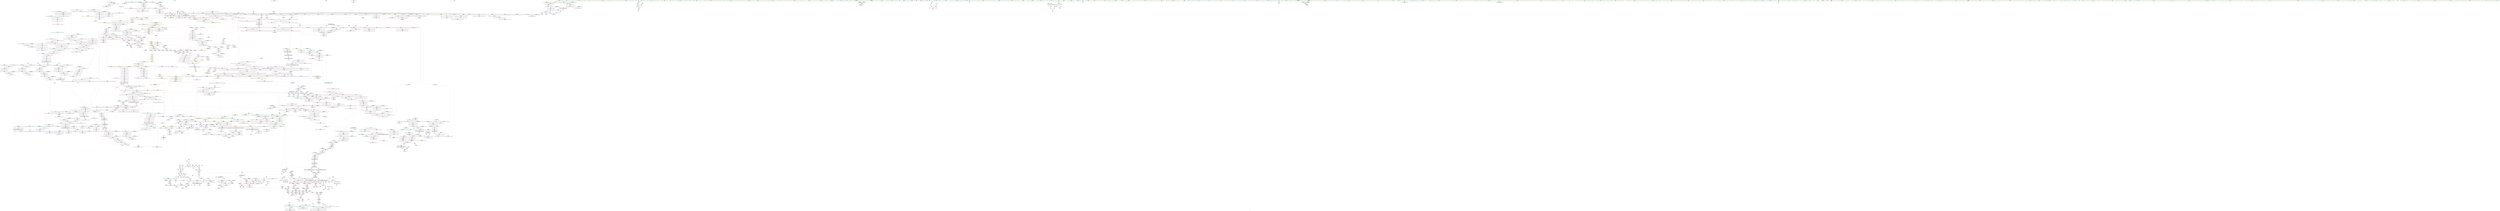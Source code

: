 digraph "SVFG" {
	label="SVFG";

	Node0x5627083a8130 [shape=record,color=grey,label="{NodeID: 0\nNullPtr|{|<s43>150}}"];
	Node0x5627083a8130 -> Node0x5627089736e0[style=solid];
	Node0x5627083a8130 -> Node0x5627089737e0[style=solid];
	Node0x5627083a8130 -> Node0x5627089738b0[style=solid];
	Node0x5627083a8130 -> Node0x562708973980[style=solid];
	Node0x5627083a8130 -> Node0x562708973a50[style=solid];
	Node0x5627083a8130 -> Node0x562708973b20[style=solid];
	Node0x5627083a8130 -> Node0x562708973bf0[style=solid];
	Node0x5627083a8130 -> Node0x562708973cc0[style=solid];
	Node0x5627083a8130 -> Node0x562708973d90[style=solid];
	Node0x5627083a8130 -> Node0x562708973e60[style=solid];
	Node0x5627083a8130 -> Node0x562708973f30[style=solid];
	Node0x5627083a8130 -> Node0x562708974000[style=solid];
	Node0x5627083a8130 -> Node0x5627089740d0[style=solid];
	Node0x5627083a8130 -> Node0x5627089741a0[style=solid];
	Node0x5627083a8130 -> Node0x562708974270[style=solid];
	Node0x5627083a8130 -> Node0x562708974340[style=solid];
	Node0x5627083a8130 -> Node0x562708974410[style=solid];
	Node0x5627083a8130 -> Node0x5627089744e0[style=solid];
	Node0x5627083a8130 -> Node0x5627089745b0[style=solid];
	Node0x5627083a8130 -> Node0x562708974680[style=solid];
	Node0x5627083a8130 -> Node0x562708974750[style=solid];
	Node0x5627083a8130 -> Node0x562708974820[style=solid];
	Node0x5627083a8130 -> Node0x5627089748f0[style=solid];
	Node0x5627083a8130 -> Node0x562708968430[style=solid];
	Node0x5627083a8130 -> Node0x562708968500[style=solid];
	Node0x5627083a8130 -> Node0x5627089685d0[style=solid];
	Node0x5627083a8130 -> Node0x5627089686a0[style=solid];
	Node0x5627083a8130 -> Node0x562708968770[style=solid];
	Node0x5627083a8130 -> Node0x562708968840[style=solid];
	Node0x5627083a8130 -> Node0x562708968910[style=solid];
	Node0x5627083a8130 -> Node0x5627089689e0[style=solid];
	Node0x5627083a8130 -> Node0x562708968ab0[style=solid];
	Node0x5627083a8130 -> Node0x562708968b80[style=solid];
	Node0x5627083a8130 -> Node0x562708968c50[style=solid];
	Node0x5627083a8130 -> Node0x562708968d20[style=solid];
	Node0x5627083a8130 -> Node0x562708968df0[style=solid];
	Node0x5627083a8130 -> Node0x5627089a0de0[style=solid];
	Node0x5627083a8130 -> Node0x5627089a4480[style=solid];
	Node0x5627083a8130 -> Node0x5627089a7a20[style=solid];
	Node0x5627083a8130 -> Node0x5627089d87a0[style=solid];
	Node0x5627083a8130 -> Node0x5627089d8c20[style=solid];
	Node0x5627083a8130 -> Node0x5627089d8f20[style=solid];
	Node0x5627083a8130 -> Node0x5627089d96a0[style=solid];
	Node0x5627083a8130:s43 -> Node0x562708aeae00[style=solid,color=red];
	Node0x562708af7200 [shape=record,color=black,label="{NodeID: 2989\n1451 = PHI(1140, 1254, 1404, 1541, 2156, )\n1st arg _ZNSt17_Rb_tree_iteratorISt4pairIxiEEC2EPSt18_Rb_tree_node_base }"];
	Node0x562708af7200 -> Node0x5627089a8da0[style=solid];
	Node0x562708974f70 [shape=record,color=red,label="{NodeID: 775\n224\<--223\n\<--arrayidx23\nmain\n}"];
	Node0x562708974f70 -> Node0x5627089d7a20[style=solid];
	Node0x56270896b480 [shape=record,color=black,label="{NodeID: 443\n808\<--807\n\<--\n_ZNSt8_Rb_treeISt4pairIxiES1_St9_IdentityIS1_ESt4lessIS1_ESaIS1_EE8_S_rightEPSt18_Rb_tree_node_base\n}"];
	Node0x56270896b480 -> Node0x56270896b550[style=solid];
	Node0x5627089ab160 [shape=record,color=blue,label="{NodeID: 1218\n1812\<--1833\nehselector.slot\<--\n_ZNSt8_Rb_treeISt4pairIxiES1_St9_IdentityIS1_ESt4lessIS1_ESaIS1_EE17_M_construct_nodeIJS1_EEEvPSt13_Rb_tree_nodeIS1_EDpOT_\n}"];
	Node0x5627089ab160 -> Node0x5627089ab300[style=dashed];
	Node0x56270895f2b0 [shape=record,color=green,label="{NodeID: 111\n520\<--521\n__position\<--__position_field_insensitive\n_ZNSt3setISt4pairIxiESt4lessIS1_ESaIS1_EE5eraseB5cxx11ESt23_Rb_tree_const_iteratorIS1_E\n}"];
	Node0x56270895f2b0 -> Node0x56270896a780[style=solid];
	Node0x56270895f2b0 -> Node0x562708983cc0[style=solid];
	Node0x562708a3d0f0 [shape=record,color=yellow,style=double,label="{NodeID: 1993\n136V_1 = ENCHI(MR_136V_0)\npts\{1340000 1380000 \}\nFun[_ZNKSt23_Rb_tree_const_iteratorISt4pairIxiEEptEv]}"];
	Node0x562708a3d0f0 -> Node0x562708975e10[style=dashed];
	Node0x56270897a9a0 [shape=record,color=red,label="{NodeID: 886\n1322\<--1316\n\<--__t.addr\n_ZNSt8_Rb_treeISt4pairIxiES1_St9_IdentityIS1_ESt4lessIS1_ESaIS1_EE11_Alloc_nodeC2ERS7_\n}"];
	Node0x56270897a9a0 -> Node0x5627089a7e30[style=solid];
	Node0x562708a71800 [shape=record,color=yellow,style=double,label="{NodeID: 2768\n93V_2 = CSCHI(MR_93V_1)\npts\{19090006 \}\nCS[]|{<s0>87}}"];
	Node0x562708a71800:s0 -> Node0x562708a1e130[style=dashed,color=blue];
	Node0x562708981460 [shape=record,color=black,label="{NodeID: 554\n2138\<--2137\n\<--_M_impl2\n_ZNSt8_Rb_treeISt4pairIxiES1_St9_IdentityIS1_ESt4lessIS1_ESaIS1_EE12_M_erase_auxESt23_Rb_tree_const_iteratorIS1_E\n}"];
	Node0x562708981460 -> Node0x56270898a250[style=solid];
	Node0x5627089638c0 [shape=record,color=green,label="{NodeID: 222\n1202\<--1203\n__comp\<--__comp_field_insensitive\n_ZNSt8_Rb_treeISt4pairIxiES1_St9_IdentityIS1_ESt4lessIS1_ESaIS1_EE24_M_get_insert_unique_posERKS1_\n}"];
	Node0x5627089638c0 -> Node0x56270897a3f0[style=solid];
	Node0x5627089638c0 -> Node0x56270897a4c0[style=solid];
	Node0x5627089638c0 -> Node0x5627089a7610[style=solid];
	Node0x5627089638c0 -> Node0x5627089a77b0[style=solid];
	Node0x562708a45a50 [shape=record,color=yellow,style=double,label="{NodeID: 2104\n27V_1 = ENCHI(MR_27V_0)\npts\{112 \}\nFun[main]}"];
	Node0x562708a45a50 -> Node0x56270898b840[style=dashed];
	Node0x56270899fce0 [shape=record,color=red,label="{NodeID: 997\n2101\<--2098\nthis1\<--this.addr\n_ZNSt23_Rb_tree_const_iteratorISt4pairIxiEEppEv\n}"];
	Node0x56270899fce0 -> Node0x562708981120[style=solid];
	Node0x56270899fce0 -> Node0x562708989bd0[style=solid];
	Node0x56270899fce0 -> Node0x562708989ca0[style=solid];
	Node0x562708aea4d0 [shape=record,color=black,label="{NodeID: 2879\n1942 = PHI(1409, )\n|{<s0>155}}"];
	Node0x562708aea4d0:s0 -> Node0x562708af4170[style=solid,color=red];
	Node0x562708986f20 [shape=record,color=purple,label="{NodeID: 665\n2179\<--1390\n_M_header_3\<--\n}"];
	Node0x562708986f20 -> Node0x5627089a8650[style=solid];
	Node0x562708971ed0 [shape=record,color=green,label="{NodeID: 333\n1980\<--1981\n__t.addr\<--__t.addr_field_insensitive\n_ZSt7forwardISt17_Rb_tree_iteratorISt4pairIxiEEEOT_RNSt16remove_referenceIS4_E4typeE\n}"];
	Node0x562708971ed0 -> Node0x56270899f0b0[style=solid];
	Node0x562708971ed0 -> Node0x5627089ac000[style=solid];
	Node0x5627089a5800 [shape=record,color=blue,label="{NodeID: 1108\n913\<--912\nthis.addr\<--this\n_ZNSt13_Rb_tree_nodeISt4pairIxiEE9_M_valptrEv\n}"];
	Node0x5627089a5800 -> Node0x5627089781d0[style=dashed];
	Node0x5627083a81c0 [shape=record,color=green,label="{NodeID: 1\n7\<--1\n__dso_handle\<--dummyObj\nGlob }"];
	Node0x562708af7410 [shape=record,color=black,label="{NodeID: 2990\n1030 = PHI(457, )\n0th arg _ZNSt4pairIxiEC2IxRiLb1EEEOT_OT0_ }"];
	Node0x562708af7410 -> Node0x5627089a6430[style=solid];
	Node0x562708975040 [shape=record,color=red,label="{NodeID: 776\n231\<--230\n\<--arrayidx25\nmain\n}"];
	Node0x562708975040 -> Node0x5627089699b0[style=solid];
	Node0x56270896b550 [shape=record,color=black,label="{NodeID: 444\n800\<--808\n_ZNSt8_Rb_treeISt4pairIxiES1_St9_IdentityIS1_ESt4lessIS1_ESaIS1_EE8_S_rightEPSt18_Rb_tree_node_base_ret\<--\n_ZNSt8_Rb_treeISt4pairIxiES1_St9_IdentityIS1_ESt4lessIS1_ESaIS1_EE8_S_rightEPSt18_Rb_tree_node_base\n|{<s0>57|<s1>99}}"];
	Node0x56270896b550:s0 -> Node0x562708ae4890[style=solid,color=blue];
	Node0x56270896b550:s1 -> Node0x562708ae7c10[style=solid,color=blue];
	Node0x5627089ab230 [shape=record,color=blue,label="{NodeID: 1219\n1810\<--1845\nexn.slot\<--\n_ZNSt8_Rb_treeISt4pairIxiES1_St9_IdentityIS1_ESt4lessIS1_ESaIS1_EE17_M_construct_nodeIJS1_EEEvPSt13_Rb_tree_nodeIS1_EDpOT_\n}"];
	Node0x5627089ab230 -> Node0x56270899e550[style=dashed];
	Node0x56270895f380 [shape=record,color=green,label="{NodeID: 112\n522\<--523\nthis.addr\<--this.addr_field_insensitive\n_ZNSt3setISt4pairIxiESt4lessIS1_ESaIS1_EE5eraseB5cxx11ESt23_Rb_tree_const_iteratorIS1_E\n}"];
	Node0x56270895f380 -> Node0x562708975ee0[style=solid];
	Node0x56270895f380 -> Node0x5627089a3850[style=solid];
	Node0x56270897aa70 [shape=record,color=red,label="{NodeID: 887\n1354\<--1333\nthis1\<--this.addr\n_ZNSt8_Rb_treeISt4pairIxiES1_St9_IdentityIS1_ESt4lessIS1_ESaIS1_EE10_M_insert_IS1_NS7_11_Alloc_nodeEEESt17_Rb_tree_iteratorIS1_EPSt18_Rb_tree_node_baseSD_OT_RT0_\n|{|<s3>109}}"];
	Node0x56270897aa70 -> Node0x5627089868a0[style=solid];
	Node0x56270897aa70 -> Node0x562708986970[style=solid];
	Node0x56270897aa70 -> Node0x562708986a40[style=solid];
	Node0x56270897aa70:s3 -> Node0x562708af81e0[style=solid,color=red];
	Node0x562708a71960 [shape=record,color=yellow,style=double,label="{NodeID: 2769\n439V_2 = CSCHI(MR_439V_1)\npts\{19090004 19090005 \}\nCS[]|{<s0>87}}"];
	Node0x562708a71960:s0 -> Node0x562708a1eb60[style=dashed,color=blue];
	Node0x562708981530 [shape=record,color=black,label="{NodeID: 555\n2140\<--2139\n\<--add.ptr3\n_ZNSt8_Rb_treeISt4pairIxiES1_St9_IdentityIS1_ESt4lessIS1_ESaIS1_EE12_M_erase_auxESt23_Rb_tree_const_iteratorIS1_E\n}"];
	Node0x562708981530 -> Node0x56270898a320[style=solid];
	Node0x562708963990 [shape=record,color=green,label="{NodeID: 223\n1204\<--1205\n__j\<--__j_field_insensitive\n_ZNSt8_Rb_treeISt4pairIxiES1_St9_IdentityIS1_ESt4lessIS1_ESaIS1_EE24_M_get_insert_unique_posERKS1_\n|{|<s2>100|<s3>102|<s4>104}}"];
	Node0x562708963990 -> Node0x562708986150[style=solid];
	Node0x562708963990 -> Node0x562708986220[style=solid];
	Node0x562708963990:s2 -> Node0x562708af6ff0[style=solid,color=red];
	Node0x562708963990:s3 -> Node0x562708af27d0[style=solid,color=red];
	Node0x562708963990:s4 -> Node0x562708af7a70[style=solid,color=red];
	Node0x562708a45b30 [shape=record,color=yellow,style=double,label="{NodeID: 2105\n29V_1 = ENCHI(MR_29V_0)\npts\{114 \}\nFun[main]}"];
	Node0x562708a45b30 -> Node0x56270898b910[style=dashed];
	Node0x56270899fdb0 [shape=record,color=red,label="{NodeID: 998\n2103\<--2102\n\<--_M_node\n_ZNSt23_Rb_tree_const_iteratorISt4pairIxiEEppEv\n}"];
	Node0x562708aea610 [shape=record,color=black,label="{NodeID: 2880\n1967 = PHI(1409, )\n}"];
	Node0x562708aea610 -> Node0x562708980690[style=solid];
	Node0x562708986ff0 [shape=record,color=purple,label="{NodeID: 666\n1397\<--1396\nadd.ptr10\<--\n_ZNSt8_Rb_treeISt4pairIxiES1_St9_IdentityIS1_ESt4lessIS1_ESaIS1_EE10_M_insert_IS1_NS7_11_Alloc_nodeEEESt17_Rb_tree_iteratorIS1_EPSt18_Rb_tree_node_baseSD_OT_RT0_\n}"];
	Node0x562708986ff0 -> Node0x56270897dec0[style=solid];
	Node0x562708971fa0 [shape=record,color=green,label="{NodeID: 334\n1987\<--1988\n__t.addr\<--__t.addr_field_insensitive\n_ZSt7forwardIbEOT_RNSt16remove_referenceIS0_E4typeE\n}"];
	Node0x562708971fa0 -> Node0x56270899f180[style=solid];
	Node0x562708971fa0 -> Node0x5627089ac0d0[style=solid];
	Node0x562708a4cd50 [shape=record,color=yellow,style=double,label="{NodeID: 2216\n2V_1 = ENCHI(MR_2V_0)\npts\{210000 210001 210002 210003 210004 \}\nFun[_ZNSt3setISt4pairIxiESt4lessIS1_ESaIS1_EEC2Ev]|{<s0>5}}"];
	Node0x562708a4cd50:s0 -> Node0x562708a1c410[style=dashed,color=red];
	Node0x5627089a58d0 [shape=record,color=blue,label="{NodeID: 1109\n925\<--923\nthis.addr\<--this\n_ZN9__gnu_cxx13new_allocatorISt13_Rb_tree_nodeISt4pairIxiEEE7destroyIS3_EEvPT_\n}"];
	Node0x5627089a58d0 -> Node0x5627089782a0[style=dashed];
	Node0x56270895aeb0 [shape=record,color=green,label="{NodeID: 2\n9\<--1\n\<--dummyObj\nCan only get source location for instruction, argument, global var or function.}"];
	Node0x562708af7520 [shape=record,color=black,label="{NodeID: 2991\n1031 = PHI(466, )\n1st arg _ZNSt4pairIxiEC2IxRiLb1EEEOT_OT0_ }"];
	Node0x562708af7520 -> Node0x5627089a6500[style=solid];
	Node0x562708975110 [shape=record,color=red,label="{NodeID: 777\n278\<--277\n\<--first\nmain\n}"];
	Node0x562708975110 -> Node0x5627089a2260[style=solid];
	Node0x56270896b620 [shape=record,color=black,label="{NodeID: 445\n818\<--817\n\<--\n_ZNSt8_Rb_treeISt4pairIxiES1_St9_IdentityIS1_ESt4lessIS1_ESaIS1_EE7_S_leftEPSt18_Rb_tree_node_base\n}"];
	Node0x56270896b620 -> Node0x56270896b6f0[style=solid];
	Node0x5627089ab300 [shape=record,color=blue,label="{NodeID: 1220\n1812\<--1847\nehselector.slot\<--\n_ZNSt8_Rb_treeISt4pairIxiES1_St9_IdentityIS1_ESt4lessIS1_ESaIS1_EE17_M_construct_nodeIJS1_EEEvPSt13_Rb_tree_nodeIS1_EDpOT_\n}"];
	Node0x5627089ab300 -> Node0x56270899e620[style=dashed];
	Node0x562708963ed0 [shape=record,color=green,label="{NodeID: 113\n524\<--525\nref.tmp\<--ref.tmp_field_insensitive\n_ZNSt3setISt4pairIxiESt4lessIS1_ESaIS1_EE5eraseB5cxx11ESt23_Rb_tree_const_iteratorIS1_E\n|{|<s1>42}}"];
	Node0x562708963ed0 -> Node0x562708983d90[style=solid];
	Node0x562708963ed0:s1 -> Node0x562708aec0a0[style=solid,color=red];
	Node0x56270897ab40 [shape=record,color=red,label="{NodeID: 888\n1355\<--1335\n\<--__x.addr\n_ZNSt8_Rb_treeISt4pairIxiES1_St9_IdentityIS1_ESt4lessIS1_ESaIS1_EE10_M_insert_IS1_NS7_11_Alloc_nodeEEESt17_Rb_tree_iteratorIS1_EPSt18_Rb_tree_node_baseSD_OT_RT0_\n}"];
	Node0x56270897ab40 -> Node0x5627089d87a0[style=solid];
	Node0x562708a71a40 [shape=record,color=yellow,style=double,label="{NodeID: 2770\n436V_2 = CSCHI(MR_436V_1)\npts\{13320000 \}\nCS[]}"];
	Node0x562708a71a40 -> Node0x56270897b430[style=dashed];
	Node0x562708981600 [shape=record,color=black,label="{NodeID: 556\n2147\<--2159\n_ZNKSt23_Rb_tree_const_iteratorISt4pairIxiEE13_M_const_castEv_ret\<--\n_ZNKSt23_Rb_tree_const_iteratorISt4pairIxiEE13_M_const_castEv\n|{<s0>163}}"];
	Node0x562708981600:s0 -> Node0x562708ae6290[style=solid,color=blue];
	Node0x562708963a60 [shape=record,color=green,label="{NodeID: 224\n1206\<--1207\nref.tmp\<--ref.tmp_field_insensitive\n_ZNSt8_Rb_treeISt4pairIxiES1_St9_IdentityIS1_ESt4lessIS1_ESaIS1_EE24_M_get_insert_unique_posERKS1_\n|{|<s1>102}}"];
	Node0x562708963a60 -> Node0x5627089862f0[style=solid];
	Node0x562708963a60:s1 -> Node0x562708af2940[style=solid,color=red];
	Node0x56270899fe80 [shape=record,color=red,label="{NodeID: 999\n2122\<--2115\nthis1\<--this.addr\n_ZNSt8_Rb_treeISt4pairIxiES1_St9_IdentityIS1_ESt4lessIS1_ESaIS1_EE12_M_erase_auxESt23_Rb_tree_const_iteratorIS1_E\n|{|<s2>166}}"];
	Node0x56270899fe80 -> Node0x562708989f10[style=solid];
	Node0x56270899fe80 -> Node0x562708989fe0[style=solid];
	Node0x56270899fe80:s2 -> Node0x562708aee810[style=solid,color=red];
	Node0x562708aea750 [shape=record,color=black,label="{NodeID: 2881\n2077 = PHI(2096, )\n}"];
	Node0x5627089870c0 [shape=record,color=purple,label="{NodeID: 667\n1399\<--1398\n_M_node_count\<--\n_ZNSt8_Rb_treeISt4pairIxiES1_St9_IdentityIS1_ESt4lessIS1_ESaIS1_EE10_M_insert_IS1_NS7_11_Alloc_nodeEEESt17_Rb_tree_iteratorIS1_EPSt18_Rb_tree_node_baseSD_OT_RT0_\n}"];
	Node0x5627089870c0 -> Node0x56270897b360[style=solid];
	Node0x5627089870c0 -> Node0x5627089a8720[style=solid];
	Node0x562708972070 [shape=record,color=green,label="{NodeID: 335\n1994\<--1995\n__t.addr\<--__t.addr_field_insensitive\n_ZSt7forwardIRSt17_Rb_tree_iteratorISt4pairIxiEEEOT_RNSt16remove_referenceIS5_E4typeE\n}"];
	Node0x562708972070 -> Node0x56270899f250[style=solid];
	Node0x562708972070 -> Node0x5627089ac1a0[style=solid];
	Node0x562708a4ce30 [shape=record,color=yellow,style=double,label="{NodeID: 2217\n99V_1 = ENCHI(MR_99V_0)\npts\{210001 210002 210003 210004 \}\nFun[_ZNSt3setISt4pairIxiESt4lessIS1_ESaIS1_EE5clearEv]|{<s0>30|<s1>30}}"];
	Node0x562708a4ce30:s0 -> Node0x562708a1c140[style=dashed,color=red];
	Node0x562708a4ce30:s1 -> Node0x562708a1c220[style=dashed,color=red];
	Node0x5627089a59a0 [shape=record,color=blue,label="{NodeID: 1110\n927\<--924\n__p.addr\<--__p\n_ZN9__gnu_cxx13new_allocatorISt13_Rb_tree_nodeISt4pairIxiEEE7destroyIS3_EEvPT_\n}"];
	Node0x5627089a59a0 -> Node0x562708978370[style=dashed];
	Node0x56270895b1f0 [shape=record,color=green,label="{NodeID: 3\n22\<--1\n_ZSt3cin\<--dummyObj\nGlob }"];
	Node0x562708af7630 [shape=record,color=black,label="{NodeID: 2992\n1032 = PHI(470, )\n2nd arg _ZNSt4pairIxiEC2IxRiLb1EEEOT_OT0_ }"];
	Node0x562708af7630 -> Node0x5627089a65d0[style=solid];
	Node0x5627089751e0 [shape=record,color=red,label="{NodeID: 778\n285\<--284\n\<--second\nmain\n}"];
	Node0x5627089751e0 -> Node0x5627089a2400[style=solid];
	Node0x56270896b6f0 [shape=record,color=black,label="{NodeID: 446\n810\<--818\n_ZNSt8_Rb_treeISt4pairIxiES1_St9_IdentityIS1_ESt4lessIS1_ESaIS1_EE7_S_leftEPSt18_Rb_tree_node_base_ret\<--\n_ZNSt8_Rb_treeISt4pairIxiES1_St9_IdentityIS1_ESt4lessIS1_ESaIS1_EE7_S_leftEPSt18_Rb_tree_node_base\n|{<s0>59|<s1>98}}"];
	Node0x56270896b6f0:s0 -> Node0x562708ae49d0[style=solid,color=blue];
	Node0x56270896b6f0:s1 -> Node0x562708ae7ad0[style=solid,color=blue];
	Node0x5627089ab3d0 [shape=record,color=blue,label="{NodeID: 1221\n1868\<--1866\n__a.addr\<--__a\n_ZNSt16allocator_traitsISaISt13_Rb_tree_nodeISt4pairIxiEEEE8allocateERS4_m\n}"];
	Node0x5627089ab3d0 -> Node0x56270899e6f0[style=dashed];
	Node0x562708963f60 [shape=record,color=green,label="{NodeID: 114\n526\<--527\nagg.tmp\<--agg.tmp_field_insensitive\n_ZNSt3setISt4pairIxiESt4lessIS1_ESaIS1_EE5eraseB5cxx11ESt23_Rb_tree_const_iteratorIS1_E\n}"];
	Node0x562708963f60 -> Node0x56270896a850[style=solid];
	Node0x562708963f60 -> Node0x562708983e60[style=solid];
	Node0x56270897ac10 [shape=record,color=red,label="{NodeID: 889\n1358\<--1337\n\<--__p.addr\n_ZNSt8_Rb_treeISt4pairIxiES1_St9_IdentityIS1_ESt4lessIS1_ESaIS1_EE10_M_insert_IS1_NS7_11_Alloc_nodeEEESt17_Rb_tree_iteratorIS1_EPSt18_Rb_tree_node_baseSD_OT_RT0_\n}"];
	Node0x56270897ac10 -> Node0x5627089d8920[style=solid];
	Node0x562708a71ba0 [shape=record,color=yellow,style=double,label="{NodeID: 2771\n487V_2 = CSCHI(MR_487V_1)\npts\{15300000 \}\nCS[]}"];
	Node0x562708a71ba0 -> Node0x56270897c3a0[style=dashed];
	Node0x5627089816d0 [shape=record,color=purple,label="{NodeID: 557\n46\<--4\n\<--_ZStL8__ioinit\n__cxx_global_var_init\n}"];
	Node0x562708963b30 [shape=record,color=green,label="{NodeID: 225\n1208\<--1209\nref.tmp20\<--ref.tmp20_field_insensitive\n_ZNSt8_Rb_treeISt4pairIxiES1_St9_IdentityIS1_ESt4lessIS1_ESaIS1_EE24_M_get_insert_unique_posERKS1_\n|{|<s1>108}}"];
	Node0x562708963b30 -> Node0x5627089a7a20[style=solid];
	Node0x562708963b30:s1 -> Node0x562708af3e40[style=solid,color=red];
	Node0x56270899ff50 [shape=record,color=red,label="{NodeID: 1000\n2135\<--2117\n\<--__y\n_ZNSt8_Rb_treeISt4pairIxiES1_St9_IdentityIS1_ESt4lessIS1_ESaIS1_EE12_M_erase_auxESt23_Rb_tree_const_iteratorIS1_E\n|{<s0>166}}"];
	Node0x56270899ff50:s0 -> Node0x562708aeea20[style=solid,color=red];
	Node0x562708aea860 [shape=record,color=black,label="{NodeID: 2882\n1075 = PHI(433, )\n1st arg _ZNSt8_Rb_treeISt4pairIxiES1_St9_IdentityIS1_ESt4lessIS1_ESaIS1_EE16_M_insert_uniqueIS1_EES0_ISt17_Rb_tree_iteratorIS1_EbEOT_ }"];
	Node0x562708aea860 -> Node0x5627089a69e0[style=solid];
	Node0x562708987190 [shape=record,color=purple,label="{NodeID: 668\n1431\<--1429\nfirst\<--this1\n_ZNSt4pairISt17_Rb_tree_iteratorIS_IxiEEbEC2IS2_bLb1EEEOT_OT0_\n}"];
	Node0x562708987190 -> Node0x56270897e2d0[style=solid];
	Node0x562708972140 [shape=record,color=green,label="{NodeID: 336\n2002\<--2003\nthis.addr\<--this.addr_field_insensitive\n_ZNSt23_Rb_tree_const_iteratorISt4pairIxiEEC2ERKSt17_Rb_tree_iteratorIS1_E\n}"];
	Node0x562708972140 -> Node0x56270899f320[style=solid];
	Node0x562708972140 -> Node0x5627089ac270[style=solid];
	Node0x5627089a5a70 [shape=record,color=blue,label="{NodeID: 1111\n936\<--935\nthis.addr\<--this\n_ZN9__gnu_cxx16__aligned_membufISt4pairIxiEE6_M_ptrEv\n}"];
	Node0x5627089a5a70 -> Node0x562708978440[style=dashed];
	Node0x56270895b2b0 [shape=record,color=green,label="{NodeID: 4\n23\<--1\n.str\<--dummyObj\nGlob }"];
	Node0x562708af7740 [shape=record,color=black,label="{NodeID: 2993\n2058 = PHI(532, )\n0th arg _ZNSt8_Rb_treeISt4pairIxiES1_St9_IdentityIS1_ESt4lessIS1_ESaIS1_EE5eraseB5cxx11ESt23_Rb_tree_const_iteratorIS1_E }"];
	Node0x562708af7740 -> Node0x5627089ac9c0[style=solid];
	Node0x5627089752b0 [shape=record,color=red,label="{NodeID: 779\n291\<--290\n\<--coerce.dive43\nmain\n|{<s0>18}}"];
	Node0x5627089752b0:s0 -> Node0x562708af8800[style=solid,color=red];
	Node0x56270896b7c0 [shape=record,color=black,label="{NodeID: 447\n896\<--895\n\<--\n_ZNSt16allocator_traitsISaISt13_Rb_tree_nodeISt4pairIxiEEEE7destroyIS2_EEvRS4_PT_\n|{<s0>71}}"];
	Node0x56270896b7c0:s0 -> Node0x562708af84a0[style=solid,color=red];
	Node0x5627089ab4a0 [shape=record,color=blue,label="{NodeID: 1222\n1870\<--1867\n__n.addr\<--__n\n_ZNSt16allocator_traitsISaISt13_Rb_tree_nodeISt4pairIxiEEEE8allocateERS4_m\n}"];
	Node0x5627089ab4a0 -> Node0x56270899e7c0[style=dashed];
	Node0x562708964030 [shape=record,color=green,label="{NodeID: 115\n538\<--539\nllvm.memcpy.p0i8.p0i8.i64\<--llvm.memcpy.p0i8.p0i8.i64_field_insensitive\n}"];
	Node0x56270897ace0 [shape=record,color=red,label="{NodeID: 890\n1367\<--1337\n\<--__p.addr\n_ZNSt8_Rb_treeISt4pairIxiES1_St9_IdentityIS1_ESt4lessIS1_ESaIS1_EE10_M_insert_IS1_NS7_11_Alloc_nodeEEESt17_Rb_tree_iteratorIS1_EPSt18_Rb_tree_node_baseSD_OT_RT0_\n|{<s0>111}}"];
	Node0x56270897ace0:s0 -> Node0x562708af9310[style=solid,color=red];
	Node0x562708a71d00 [shape=record,color=yellow,style=double,label="{NodeID: 2772\n207V_2 = CSCHI(MR_207V_1)\npts\{19090004 19090005 19090006 \}\nCS[]|{<s0>114|<s1>114}}"];
	Node0x562708a71d00:s0 -> Node0x562708a71800[style=dashed,color=blue];
	Node0x562708a71d00:s1 -> Node0x562708a71960[style=dashed,color=blue];
	Node0x5627089817a0 [shape=record,color=purple,label="{NodeID: 558\n182\<--13\narrayidx\<--d\nmain\n}"];
	Node0x5627089817a0 -> Node0x5627089a1490[style=solid];
	Node0x562708963c00 [shape=record,color=green,label="{NodeID: 226\n1216\<--1217\n_ZNSt8_Rb_treeISt4pairIxiES1_St9_IdentityIS1_ESt4lessIS1_ESaIS1_EE6_M_endEv\<--_ZNSt8_Rb_treeISt4pairIxiES1_St9_IdentityIS1_ESt4lessIS1_ESaIS1_EE6_M_endEv_field_insensitive\n}"];
	Node0x5627089a0020 [shape=record,color=red,label="{NodeID: 1001\n2124\<--2123\n\<--_M_node\n_ZNSt8_Rb_treeISt4pairIxiES1_St9_IdentityIS1_ESt4lessIS1_ESaIS1_EE12_M_erase_auxESt23_Rb_tree_const_iteratorIS1_E\n}"];
	Node0x562708aea9d0 [shape=record,color=black,label="{NodeID: 2883\n497 = PHI(133, 137, )\n0th arg _ZNKSt23_Rb_tree_const_iteratorISt4pairIxiEEptEv }"];
	Node0x562708aea9d0 -> Node0x5627089a36b0[style=solid];
	Node0x562708987260 [shape=record,color=purple,label="{NodeID: 669\n1439\<--1429\nsecond\<--this1\n_ZNSt4pairISt17_Rb_tree_iteratorIS_IxiEEbEC2IS2_bLb1EEEOT_OT0_\n}"];
	Node0x562708987260 -> Node0x5627089a8c00[style=solid];
	Node0x562708972210 [shape=record,color=green,label="{NodeID: 337\n2004\<--2005\n__it.addr\<--__it.addr_field_insensitive\n_ZNSt23_Rb_tree_const_iteratorISt4pairIxiEEC2ERKSt17_Rb_tree_iteratorIS1_E\n}"];
	Node0x562708972210 -> Node0x56270899f3f0[style=solid];
	Node0x562708972210 -> Node0x5627089ac340[style=solid];
	Node0x5627089a5b40 [shape=record,color=blue,label="{NodeID: 1112\n947\<--946\nthis.addr\<--this\n_ZN9__gnu_cxx16__aligned_membufISt4pairIxiEE7_M_addrEv\n}"];
	Node0x5627089a5b40 -> Node0x562708978510[style=dashed];
	Node0x56270895b370 [shape=record,color=green,label="{NodeID: 5\n25\<--1\n.str.2\<--dummyObj\nGlob }"];
	Node0x562708af7850 [shape=record,color=black,label="{NodeID: 2994\n2059 = PHI(541, )\n1st arg _ZNSt8_Rb_treeISt4pairIxiES1_St9_IdentityIS1_ESt4lessIS1_ESaIS1_EE5eraseB5cxx11ESt23_Rb_tree_const_iteratorIS1_E }"];
	Node0x562708af7850 -> Node0x5627089ac8f0[style=solid];
	Node0x562708a21390 [shape=record,color=black,label="{NodeID: 1887\nMR_55V_6 = PHI(MR_55V_7, MR_55V_4, )\npts\{210002 \}\n|{|<s1>13|<s2>15|<s3>17|<s4>21}}"];
	Node0x562708a21390 -> Node0x562708a2ae90[style=dashed];
	Node0x562708a21390:s1 -> Node0x562708a1a870[style=dashed,color=red];
	Node0x562708a21390:s2 -> Node0x562708a1a870[style=dashed,color=red];
	Node0x562708a21390:s3 -> Node0x562708a1a870[style=dashed,color=red];
	Node0x562708a21390:s4 -> Node0x562708a44d50[style=dashed,color=red];
	Node0x562708975380 [shape=record,color=red,label="{NodeID: 780\n304\<--301\n\<--call48\nmain\n}"];
	Node0x562708975380 -> Node0x5627089a2670[style=solid];
	Node0x56270896b890 [shape=record,color=black,label="{NodeID: 448\n909\<--908\n\<--_M_impl\n_ZNSt8_Rb_treeISt4pairIxiES1_St9_IdentityIS1_ESt4lessIS1_ESaIS1_EE21_M_get_Node_allocatorEv\n}"];
	Node0x56270896b890 -> Node0x56270896b960[style=solid];
	Node0x5627089ab570 [shape=record,color=blue,label="{NodeID: 1223\n1885\<--1882\nthis.addr\<--this\n_ZN9__gnu_cxx13new_allocatorISt13_Rb_tree_nodeISt4pairIxiEEE8allocateEmPKv\n}"];
	Node0x5627089ab570 -> Node0x56270899e890[style=dashed];
	Node0x562708964100 [shape=record,color=green,label="{NodeID: 116\n543\<--544\n_ZNSt8_Rb_treeISt4pairIxiES1_St9_IdentityIS1_ESt4lessIS1_ESaIS1_EE5eraseB5cxx11ESt23_Rb_tree_const_iteratorIS1_E\<--_ZNSt8_Rb_treeISt4pairIxiES1_St9_IdentityIS1_ESt4lessIS1_ESaIS1_EE5eraseB5cxx11ESt23_Rb_tree_const_iteratorIS1_E_field_insensitive\n}"];
	Node0x562708a3d5e0 [shape=record,color=yellow,style=double,label="{NodeID: 1998\n2V_1 = ENCHI(MR_2V_0)\npts\{210000 210001 210002 210003 210004 \}\nFun[_ZNSt8_Rb_treeISt4pairIxiES1_St9_IdentityIS1_ESt4lessIS1_ESaIS1_EE13_Rb_tree_implIS5_Lb1EEC2Ev]|{<s0>46|<s1>46}}"];
	Node0x562708a3d5e0:s0 -> Node0x5627089a4210[style=dashed,color=red];
	Node0x562708a3d5e0:s1 -> Node0x562708a4b560[style=dashed,color=red];
	Node0x56270897adb0 [shape=record,color=red,label="{NodeID: 891\n1386\<--1337\n\<--__p.addr\n_ZNSt8_Rb_treeISt4pairIxiES1_St9_IdentityIS1_ESt4lessIS1_ESaIS1_EE10_M_insert_IS1_NS7_11_Alloc_nodeEEESt17_Rb_tree_iteratorIS1_EPSt18_Rb_tree_node_baseSD_OT_RT0_\n}"];
	Node0x562708a71e60 [shape=record,color=yellow,style=double,label="{NodeID: 2773\n207V_2 = CSCHI(MR_207V_1)\npts\{19090004 19090005 19090006 \}\nCS[]|{<s0>135}}"];
	Node0x562708a71e60:s0 -> Node0x562708a71d00[style=dashed,color=blue];
	Node0x562708981870 [shape=record,color=purple,label="{NodeID: 559\n223\<--13\narrayidx23\<--d\nmain\n}"];
	Node0x562708981870 -> Node0x562708974f70[style=solid];
	Node0x562708963d00 [shape=record,color=green,label="{NodeID: 227\n1233\<--1234\n_ZNSt8_Rb_treeISt4pairIxiES1_St9_IdentityIS1_ESt4lessIS1_ESaIS1_EE6_S_keyEPKSt13_Rb_tree_nodeIS1_E\<--_ZNSt8_Rb_treeISt4pairIxiES1_St9_IdentityIS1_ESt4lessIS1_ESaIS1_EE6_S_keyEPKSt13_Rb_tree_nodeIS1_E_field_insensitive\n}"];
	Node0x5627089a00f0 [shape=record,color=red,label="{NodeID: 1002\n2142\<--2141\n\<--_M_node_count\n_ZNSt8_Rb_treeISt4pairIxiES1_St9_IdentityIS1_ESt4lessIS1_ESaIS1_EE12_M_erase_auxESt23_Rb_tree_const_iteratorIS1_E\n}"];
	Node0x5627089a00f0 -> Node0x5627089d72a0[style=solid];
	Node0x562708aeabe0 [shape=record,color=black,label="{NodeID: 2884\n1882 = PHI(1875, )\n0th arg _ZN9__gnu_cxx13new_allocatorISt13_Rb_tree_nodeISt4pairIxiEEE8allocateEmPKv }"];
	Node0x562708aeabe0 -> Node0x5627089ab570[style=solid];
	Node0x562708987330 [shape=record,color=purple,label="{NodeID: 670\n2180\<--1436\noffset_0\<--\n}"];
	Node0x562708987330 -> Node0x5627089a8b30[style=solid];
	Node0x5627089722e0 [shape=record,color=green,label="{NodeID: 338\n2017\<--2018\n__t.addr\<--__t.addr_field_insensitive\n_ZSt7forwardIRbEOT_RNSt16remove_referenceIS1_E4typeE\n}"];
	Node0x5627089722e0 -> Node0x56270899f590[style=solid];
	Node0x5627089722e0 -> Node0x5627089ac4e0[style=solid];
	Node0x5627089a5c10 [shape=record,color=blue,label="{NodeID: 1113\n958\<--955\n__a.addr\<--__a\n_ZNSt16allocator_traitsISaISt13_Rb_tree_nodeISt4pairIxiEEEE10deallocateERS4_PS3_m\n}"];
	Node0x5627089a5c10 -> Node0x5627089785e0[style=dashed];
	Node0x56270895bbe0 [shape=record,color=green,label="{NodeID: 6\n27\<--1\n_ZSt4cout\<--dummyObj\nGlob }"];
	Node0x562708af7960 [shape=record,color=black,label="{NodeID: 2995\n946 = PHI(939, )\n0th arg _ZN9__gnu_cxx16__aligned_membufISt4pairIxiEE7_M_addrEv }"];
	Node0x562708af7960 -> Node0x5627089a5b40[style=solid];
	Node0x562708a21890 [shape=record,color=black,label="{NodeID: 1888\nMR_57V_6 = PHI(MR_57V_8, MR_57V_4, )\npts\{210004 \}\n|{|<s2>18}}"];
	Node0x562708a21890 -> Node0x562708975110[style=dashed];
	Node0x562708a21890 -> Node0x562708a2b390[style=dashed];
	Node0x562708a21890:s2 -> Node0x562708a502f0[style=dashed,color=red];
	Node0x562708975450 [shape=record,color=red,label="{NodeID: 781\n312\<--311\n\<--arrayidx50\nmain\n}"];
	Node0x562708975450 -> Node0x5627089d8320[style=solid];
	Node0x56270896b960 [shape=record,color=black,label="{NodeID: 449\n902\<--909\n_ZNSt8_Rb_treeISt4pairIxiES1_St9_IdentityIS1_ESt4lessIS1_ESaIS1_EE21_M_get_Node_allocatorEv_ret\<--\n_ZNSt8_Rb_treeISt4pairIxiES1_St9_IdentityIS1_ESt4lessIS1_ESaIS1_EE21_M_get_Node_allocatorEv\n|{<s0>64|<s1>68|<s2>139|<s3>141}}"];
	Node0x56270896b960:s0 -> Node0x562708ae5b10[style=solid,color=blue];
	Node0x56270896b960:s1 -> Node0x562708ae5d90[style=solid,color=blue];
	Node0x56270896b960:s2 -> Node0x562708ae9b10[style=solid,color=blue];
	Node0x56270896b960:s3 -> Node0x562708ae9d90[style=solid,color=blue];
	Node0x5627089ab640 [shape=record,color=blue,label="{NodeID: 1224\n1887\<--1883\n__n.addr\<--__n\n_ZN9__gnu_cxx13new_allocatorISt13_Rb_tree_nodeISt4pairIxiEEE8allocateEmPKv\n}"];
	Node0x5627089ab640 -> Node0x56270899e960[style=dashed];
	Node0x5627089ab640 -> Node0x56270899ea30[style=dashed];
	Node0x5627089641d0 [shape=record,color=green,label="{NodeID: 117\n548\<--549\n_ZNSt23_Rb_tree_const_iteratorISt4pairIxiEEC2ERKSt17_Rb_tree_iteratorIS1_E\<--_ZNSt23_Rb_tree_const_iteratorISt4pairIxiEEC2ERKSt17_Rb_tree_iteratorIS1_E_field_insensitive\n}"];
	Node0x56270897ae80 [shape=record,color=red,label="{NodeID: 892\n1365\<--1339\n\<--__v.addr\n_ZNSt8_Rb_treeISt4pairIxiES1_St9_IdentityIS1_ESt4lessIS1_ESaIS1_EE10_M_insert_IS1_NS7_11_Alloc_nodeEEESt17_Rb_tree_iteratorIS1_EPSt18_Rb_tree_node_baseSD_OT_RT0_\n|{<s0>110}}"];
	Node0x56270897ae80:s0 -> Node0x562708af9610[style=solid,color=red];
	Node0x562708a71fc0 [shape=record,color=yellow,style=double,label="{NodeID: 2774\n207V_2 = CSCHI(MR_207V_1)\npts\{19090004 19090005 19090006 \}\nCS[]|{<s0>144}}"];
	Node0x562708a71fc0:s0 -> Node0x562708a71280[style=dashed,color=blue];
	Node0x562708981940 [shape=record,color=purple,label="{NodeID: 560\n189\<--15\narrayidx10\<--t\nmain\n}"];
	Node0x562708981940 -> Node0x5627089a1560[style=solid];
	Node0x562708963e00 [shape=record,color=green,label="{NodeID: 228\n1236\<--1237\n_ZNKSt4lessISt4pairIxiEEclERKS1_S4_\<--_ZNKSt4lessISt4pairIxiEEclERKS1_S4__field_insensitive\n}"];
	Node0x5627089a01c0 [shape=record,color=red,label="{NodeID: 1003\n2154\<--2151\nthis1\<--this.addr\n_ZNKSt23_Rb_tree_const_iteratorISt4pairIxiEE13_M_const_castEv\n}"];
	Node0x5627089a01c0 -> Node0x56270898a4c0[style=solid];
	Node0x562708aeacf0 [shape=record,color=black,label="{NodeID: 2885\n1883 = PHI(1876, )\n1st arg _ZN9__gnu_cxx13new_allocatorISt13_Rb_tree_nodeISt4pairIxiEEE8allocateEmPKv }"];
	Node0x562708aeacf0 -> Node0x5627089ab640[style=solid];
	Node0x562708987400 [shape=record,color=purple,label="{NodeID: 671\n2181\<--1437\noffset_0\<--\n}"];
	Node0x562708987400 -> Node0x5627089a0500[style=solid];
	Node0x5627089723b0 [shape=record,color=green,label="{NodeID: 339\n2024\<--2025\nretval\<--retval_field_insensitive\n_ZNKSt8_Rb_treeISt4pairIxiES1_St9_IdentityIS1_ESt4lessIS1_ESaIS1_EE5beginEv\n|{|<s1>158}}"];
	Node0x5627089723b0 -> Node0x562708989070[style=solid];
	Node0x5627089723b0:s1 -> Node0x562708af4630[style=solid,color=red];
	Node0x5627089a5ce0 [shape=record,color=blue,label="{NodeID: 1114\n960\<--956\n__p.addr\<--__p\n_ZNSt16allocator_traitsISaISt13_Rb_tree_nodeISt4pairIxiEEEE10deallocateERS4_PS3_m\n}"];
	Node0x5627089a5ce0 -> Node0x5627089786b0[style=dashed];
	Node0x56270895bc70 [shape=record,color=green,label="{NodeID: 7\n28\<--1\n.str.3\<--dummyObj\nGlob }"];
	Node0x562708af7a70 [shape=record,color=black,label="{NodeID: 2996\n1578 = PHI(1204, )\n0th arg _ZNSt17_Rb_tree_iteratorISt4pairIxiEEmmEv }"];
	Node0x562708af7a70 -> Node0x5627089a99d0[style=solid];
	Node0x562708975520 [shape=record,color=red,label="{NodeID: 782\n332\<--331\n\<--arrayidx59\nmain\n}"];
	Node0x562708975520 -> Node0x562708969cf0[style=solid];
	Node0x56270896ba30 [shape=record,color=black,label="{NodeID: 450\n911\<--918\n_ZNSt13_Rb_tree_nodeISt4pairIxiEE9_M_valptrEv_ret\<--call\n_ZNSt13_Rb_tree_nodeISt4pairIxiEE9_M_valptrEv\n|{<s0>65|<s1>142}}"];
	Node0x56270896ba30:s0 -> Node0x562708ae5c50[style=solid,color=blue];
	Node0x56270896ba30:s1 -> Node0x562708ae9ed0[style=solid,color=blue];
	Node0x5627089ab710 [shape=record,color=blue,label="{NodeID: 1225\n1889\<--1884\n.addr\<--\n_ZN9__gnu_cxx13new_allocatorISt13_Rb_tree_nodeISt4pairIxiEEE8allocateEmPKv\n}"];
	Node0x5627089642d0 [shape=record,color=green,label="{NodeID: 118\n556\<--557\nretval\<--retval_field_insensitive\n_ZSt3minIiERKT_S2_S2_\n}"];
	Node0x5627089642d0 -> Node0x562708976150[style=solid];
	Node0x5627089642d0 -> Node0x5627089a3c60[style=solid];
	Node0x5627089642d0 -> Node0x5627089a3d30[style=solid];
	Node0x56270897af50 [shape=record,color=red,label="{NodeID: 893\n1376\<--1339\n\<--__v.addr\n_ZNSt8_Rb_treeISt4pairIxiES1_St9_IdentityIS1_ESt4lessIS1_ESaIS1_EE10_M_insert_IS1_NS7_11_Alloc_nodeEEESt17_Rb_tree_iteratorIS1_EPSt18_Rb_tree_node_baseSD_OT_RT0_\n|{<s0>113}}"];
	Node0x56270897af50:s0 -> Node0x562708af31a0[style=solid,color=red];
	Node0x562708a72120 [shape=record,color=yellow,style=double,label="{NodeID: 2775\n562V_2 = CSCHI(MR_562V_1)\npts\{20250000 \}\nCS[]}"];
	Node0x562708a72120 -> Node0x56270899f800[style=dashed];
	Node0x562708981a10 [shape=record,color=purple,label="{NodeID: 561\n230\<--15\narrayidx25\<--t\nmain\n}"];
	Node0x562708981a10 -> Node0x562708975040[style=solid];
	Node0x56270896c480 [shape=record,color=green,label="{NodeID: 229\n1260\<--1261\n_ZNSt8_Rb_treeISt4pairIxiES1_St9_IdentityIS1_ESt4lessIS1_ESaIS1_EE5beginEv\<--_ZNSt8_Rb_treeISt4pairIxiES1_St9_IdentityIS1_ESt4lessIS1_ESaIS1_EE5beginEv_field_insensitive\n}"];
	Node0x5627089a0290 [shape=record,color=red,label="{NodeID: 1004\n2156\<--2155\n\<--_M_node\n_ZNKSt23_Rb_tree_const_iteratorISt4pairIxiEE13_M_const_castEv\n|{<s0>167}}"];
	Node0x5627089a0290:s0 -> Node0x562708af7200[style=solid,color=red];
	Node0x562708aeae00 [shape=record,color=black,label="{NodeID: 2886\n1884 = PHI(3, )\n2nd arg _ZN9__gnu_cxx13new_allocatorISt13_Rb_tree_nodeISt4pairIxiEEE8allocateEmPKv }"];
	Node0x562708aeae00 -> Node0x5627089ab710[style=solid];
	Node0x5627089874d0 [shape=record,color=purple,label="{NodeID: 672\n1459\<--1458\n_M_node\<--this1\n_ZNSt17_Rb_tree_iteratorISt4pairIxiEEC2EPSt18_Rb_tree_node_base\n}"];
	Node0x5627089874d0 -> Node0x5627089a8e70[style=solid];
	Node0x562708972480 [shape=record,color=green,label="{NodeID: 340\n2026\<--2027\nthis.addr\<--this.addr_field_insensitive\n_ZNKSt8_Rb_treeISt4pairIxiES1_St9_IdentityIS1_ESt4lessIS1_ESaIS1_EE5beginEv\n}"];
	Node0x562708972480 -> Node0x56270899f660[style=solid];
	Node0x562708972480 -> Node0x5627089ac5b0[style=solid];
	Node0x562708a4d320 [shape=record,color=yellow,style=double,label="{NodeID: 2222\n521V_1 = ENCHI(MR_521V_0)\npts\{210004 1240000 1440000 19090004 \}\nFun[_ZStltIxiEbRKSt4pairIT_T0_ES5_]}"];
	Node0x562708a4d320 -> Node0x56270899ccf0[style=dashed];
	Node0x562708a4d320 -> Node0x56270899cdc0[style=dashed];
	Node0x562708a4d320 -> Node0x56270899ce90[style=dashed];
	Node0x562708a4d320 -> Node0x56270899cf60[style=dashed];
	Node0x5627089a5db0 [shape=record,color=blue,label="{NodeID: 1115\n962\<--957\n__n.addr\<--__n\n_ZNSt16allocator_traitsISaISt13_Rb_tree_nodeISt4pairIxiEEEE10deallocateERS4_PS3_m\n}"];
	Node0x5627089a5db0 -> Node0x562708978780[style=dashed];
	Node0x56270895bd00 [shape=record,color=green,label="{NodeID: 8\n30\<--1\n.str.4\<--dummyObj\nGlob }"];
	Node0x562708af7b80 [shape=record,color=black,label="{NodeID: 2997\n1979 = PHI(1432, )\n0th arg _ZSt7forwardISt17_Rb_tree_iteratorISt4pairIxiEEEOT_RNSt16remove_referenceIS4_E4typeE }"];
	Node0x562708af7b80 -> Node0x5627089ac000[style=solid];
	Node0x5627089755f0 [shape=record,color=red,label="{NodeID: 783\n411\<--408\nthis1\<--this.addr\n_ZNSt3setISt4pairIxiESt4lessIS1_ESaIS1_EE5clearEv\n}"];
	Node0x5627089755f0 -> Node0x5627089833d0[style=solid];
	Node0x56270896bb00 [shape=record,color=black,label="{NodeID: 451\n943\<--940\n\<--call\n_ZN9__gnu_cxx16__aligned_membufISt4pairIxiEE6_M_ptrEv\n}"];
	Node0x56270896bb00 -> Node0x56270896bbd0[style=solid];
	Node0x5627089ab7e0 [shape=record,color=blue,label="{NodeID: 1226\n1916\<--1915\nthis.addr\<--this\n_ZNK9__gnu_cxx13new_allocatorISt13_Rb_tree_nodeISt4pairIxiEEE8max_sizeEv\n}"];
	Node0x5627089ab7e0 -> Node0x56270899eb00[style=dashed];
	Node0x5627089643a0 [shape=record,color=green,label="{NodeID: 119\n558\<--559\n__a.addr\<--__a.addr_field_insensitive\n_ZSt3minIiERKT_S2_S2_\n}"];
	Node0x5627089643a0 -> Node0x562708976220[style=solid];
	Node0x5627089643a0 -> Node0x5627089762f0[style=solid];
	Node0x5627089643a0 -> Node0x5627089a3ac0[style=solid];
	Node0x56270897b020 [shape=record,color=red,label="{NodeID: 894\n1375\<--1341\n\<--__node_gen.addr\n_ZNSt8_Rb_treeISt4pairIxiES1_St9_IdentityIS1_ESt4lessIS1_ESaIS1_EE10_M_insert_IS1_NS7_11_Alloc_nodeEEESt17_Rb_tree_iteratorIS1_EPSt18_Rb_tree_node_baseSD_OT_RT0_\n|{<s0>114}}"];
	Node0x56270897b020:s0 -> Node0x562708af7c90[style=solid,color=red];
	Node0x562708a72280 [shape=record,color=yellow,style=double,label="{NodeID: 2776\n313V_3 = CSCHI(MR_313V_2)\npts\{20670000 \}\nCS[]|{<s0>163}}"];
	Node0x562708a72280:s0 -> Node0x562708a1b6e0[style=dashed,color=red];
	Node0x562708981ae0 [shape=record,color=purple,label="{NodeID: 562\n331\<--15\narrayidx59\<--t\nmain\n}"];
	Node0x562708981ae0 -> Node0x562708975520[style=solid];
	Node0x56270896c580 [shape=record,color=green,label="{NodeID: 230\n1265\<--1266\n_ZNKSt17_Rb_tree_iteratorISt4pairIxiEEeqERKS2_\<--_ZNKSt17_Rb_tree_iteratorISt4pairIxiEEeqERKS2__field_insensitive\n}"];
	Node0x5627089a0360 [shape=record,color=red,label="{NodeID: 1005\n2159\<--2158\n\<--coerce.dive\n_ZNKSt23_Rb_tree_const_iteratorISt4pairIxiEE13_M_const_castEv\n}"];
	Node0x5627089a0360 -> Node0x562708981600[style=solid];
	Node0x562708aeaf10 [shape=record,color=black,label="{NodeID: 2887\n606 = PHI(600, )\n0th arg _ZNSt8_Rb_treeISt4pairIxiES1_St9_IdentityIS1_ESt4lessIS1_ESaIS1_EE13_Rb_tree_implIS5_Lb1EEC2Ev }"];
	Node0x562708aeaf10 -> Node0x5627089a3ed0[style=solid];
	Node0x5627089875a0 [shape=record,color=purple,label="{NodeID: 673\n1469\<--1468\n_M_impl\<--this1\n_ZNSt8_Rb_treeISt4pairIxiES1_St9_IdentityIS1_ESt4lessIS1_ESaIS1_EE6_M_endEv\n}"];
	Node0x5627089875a0 -> Node0x56270897e610[style=solid];
	Node0x562708972550 [shape=record,color=green,label="{NodeID: 341\n2038\<--2039\n_ZNSt23_Rb_tree_const_iteratorISt4pairIxiEEC2EPKSt18_Rb_tree_node_base\<--_ZNSt23_Rb_tree_const_iteratorISt4pairIxiEEC2EPKSt18_Rb_tree_node_base_field_insensitive\n}"];
	Node0x562708a4d490 [shape=record,color=yellow,style=double,label="{NodeID: 2223\n523V_1 = ENCHI(MR_523V_0)\npts\{210005 1240001 1440001 19090005 \}\nFun[_ZStltIxiEbRKSt4pairIT_T0_ES5_]}"];
	Node0x562708a4d490 -> Node0x56270899d030[style=dashed];
	Node0x562708a4d490 -> Node0x56270899d100[style=dashed];
	Node0x5627089a5e80 [shape=record,color=blue,label="{NodeID: 1116\n979\<--976\nthis.addr\<--this\n_ZN9__gnu_cxx13new_allocatorISt13_Rb_tree_nodeISt4pairIxiEEE10deallocateEPS4_m\n}"];
	Node0x5627089a5e80 -> Node0x562708978850[style=dashed];
	Node0x56270895bdc0 [shape=record,color=green,label="{NodeID: 9\n32\<--1\nstderr\<--dummyObj\nGlob }"];
	Node0x562708af7c90 [shape=record,color=black,label="{NodeID: 2998\n1743 = PHI(1375, )\n0th arg _ZNKSt8_Rb_treeISt4pairIxiES1_St9_IdentityIS1_ESt4lessIS1_ESaIS1_EE11_Alloc_nodeclIS1_EEPSt13_Rb_tree_nodeIS1_EOT_ }"];
	Node0x562708af7c90 -> Node0x5627089aa940[style=solid];
	Node0x5627089756c0 [shape=record,color=red,label="{NodeID: 784\n430\<--422\nthis1\<--this.addr\n_ZNSt3setISt4pairIxiESt4lessIS1_ESaIS1_EE6insertEOS1_\n}"];
	Node0x5627089756c0 -> Node0x562708983640[style=solid];
	Node0x56270896bbd0 [shape=record,color=black,label="{NodeID: 452\n934\<--943\n_ZN9__gnu_cxx16__aligned_membufISt4pairIxiEE6_M_ptrEv_ret\<--\n_ZN9__gnu_cxx16__aligned_membufISt4pairIxiEE6_M_ptrEv\n|{<s0>72}}"];
	Node0x56270896bbd0:s0 -> Node0x562708ae5ed0[style=solid,color=blue];
	Node0x5627089ab8b0 [shape=record,color=blue,label="{NodeID: 1227\n1929\<--1926\n__a.addr\<--__a\n_ZNSt16allocator_traitsISaISt13_Rb_tree_nodeISt4pairIxiEEEE9constructIS2_JS2_EEEvRS4_PT_DpOT0_\n}"];
	Node0x5627089ab8b0 -> Node0x56270899ebd0[style=dashed];
	Node0x562708964470 [shape=record,color=green,label="{NodeID: 120\n560\<--561\n__b.addr\<--__b.addr_field_insensitive\n_ZSt3minIiERKT_S2_S2_\n}"];
	Node0x562708964470 -> Node0x5627089763c0[style=solid];
	Node0x562708964470 -> Node0x562708976490[style=solid];
	Node0x562708964470 -> Node0x5627089a3b90[style=solid];
	Node0x56270897b0f0 [shape=record,color=red,label="{NodeID: 895\n1382\<--1343\n\<--__insert_left\n_ZNSt8_Rb_treeISt4pairIxiES1_St9_IdentityIS1_ESt4lessIS1_ESaIS1_EE10_M_insert_IS1_NS7_11_Alloc_nodeEEESt17_Rb_tree_iteratorIS1_EPSt18_Rb_tree_node_baseSD_OT_RT0_\n}"];
	Node0x56270897b0f0 -> Node0x56270897dab0[style=solid];
	Node0x562708a723e0 [shape=record,color=yellow,style=double,label="{NodeID: 2777\n57V_2 = CSCHI(MR_57V_1)\npts\{210004 \}\nCS[]|{<s0>41}}"];
	Node0x562708a723e0:s0 -> Node0x562708a70280[style=dashed,color=blue];
	Node0x562708981bb0 [shape=record,color=purple,label="{NodeID: 563\n193\<--17\narrayidx12\<--was\nmain\n}"];
	Node0x562708981bb0 -> Node0x5627089a1630[style=solid];
	Node0x56270896c680 [shape=record,color=green,label="{NodeID: 231\n1269\<--1270\n_ZNSt4pairIPSt18_Rb_tree_node_baseS1_EC2IRPSt13_Rb_tree_nodeIS_IxiEERS1_Lb1EEEOT_OT0_\<--_ZNSt4pairIPSt18_Rb_tree_node_baseS1_EC2IRPSt13_Rb_tree_nodeIS_IxiEERS1_Lb1EEEOT_OT0__field_insensitive\n}"];
	Node0x5627089a0430 [shape=record,color=red,label="{NodeID: 1006\n2176\<--2175\ndummyVal\<--offset_0\n_ZNSt3setISt4pairIxiESt4lessIS1_ESaIS1_EE5eraseB5cxx11ESt23_Rb_tree_const_iteratorIS1_E\n}"];
	Node0x5627089a0430 -> Node0x5627089a3920[style=solid];
	Node0x562708aeb050 [shape=record,color=black,label="{NodeID: 2888\n2111 = PHI(2073, )\n0th arg _ZNSt8_Rb_treeISt4pairIxiES1_St9_IdentityIS1_ESt4lessIS1_ESaIS1_EE12_M_erase_auxESt23_Rb_tree_const_iteratorIS1_E }"];
	Node0x562708aeb050 -> Node0x5627089acf70[style=solid];
	Node0x562708987670 [shape=record,color=purple,label="{NodeID: 674\n1471\<--1470\nadd.ptr\<--\n_ZNSt8_Rb_treeISt4pairIxiES1_St9_IdentityIS1_ESt4lessIS1_ESaIS1_EE6_M_endEv\n}"];
	Node0x562708987670 -> Node0x56270897e6e0[style=solid];
	Node0x562708972650 [shape=record,color=green,label="{NodeID: 342\n2046\<--2047\nthis.addr\<--this.addr_field_insensitive\n_ZNSt23_Rb_tree_const_iteratorISt4pairIxiEEC2EPKSt18_Rb_tree_node_base\n}"];
	Node0x562708972650 -> Node0x56270899f8d0[style=solid];
	Node0x562708972650 -> Node0x5627089ac680[style=solid];
	Node0x5627089a5f50 [shape=record,color=blue,label="{NodeID: 1117\n981\<--977\n__p.addr\<--__p\n_ZN9__gnu_cxx13new_allocatorISt13_Rb_tree_nodeISt4pairIxiEEE10deallocateEPS4_m\n}"];
	Node0x5627089a5f50 -> Node0x562708978920[style=dashed];
	Node0x56270895bec0 [shape=record,color=green,label="{NodeID: 10\n33\<--1\n.str.5\<--dummyObj\nGlob }"];
	Node0x562708af7da0 [shape=record,color=black,label="{NodeID: 2999\n1744 = PHI(1377, )\n1st arg _ZNKSt8_Rb_treeISt4pairIxiES1_St9_IdentityIS1_ESt4lessIS1_ESaIS1_EE11_Alloc_nodeclIS1_EEPSt13_Rb_tree_nodeIS1_EOT_ }"];
	Node0x562708af7da0 -> Node0x5627089aaa10[style=solid];
	Node0x562708975790 [shape=record,color=red,label="{NodeID: 785\n432\<--424\n\<--__x.addr\n_ZNSt3setISt4pairIxiESt4lessIS1_ESaIS1_EE6insertEOS1_\n|{<s0>31}}"];
	Node0x562708975790:s0 -> Node0x562708af2bc0[style=solid,color=red];
	Node0x56270896bca0 [shape=record,color=black,label="{NodeID: 453\n952\<--951\n\<--_M_storage\n_ZN9__gnu_cxx16__aligned_membufISt4pairIxiEE7_M_addrEv\n}"];
	Node0x56270896bca0 -> Node0x56270896bd70[style=solid];
	Node0x5627089ab980 [shape=record,color=blue,label="{NodeID: 1228\n1931\<--1927\n__p.addr\<--__p\n_ZNSt16allocator_traitsISaISt13_Rb_tree_nodeISt4pairIxiEEEE9constructIS2_JS2_EEEvRS4_PT_DpOT0_\n}"];
	Node0x5627089ab980 -> Node0x56270899eca0[style=dashed];
	Node0x562708964540 [shape=record,color=green,label="{NodeID: 121\n596\<--597\nthis.addr\<--this.addr_field_insensitive\n_ZNSt8_Rb_treeISt4pairIxiES1_St9_IdentityIS1_ESt4lessIS1_ESaIS1_EEC2Ev\n}"];
	Node0x562708964540 -> Node0x562708976700[style=solid];
	Node0x562708964540 -> Node0x5627089a3e00[style=solid];
	Node0x562708a3da70 [shape=record,color=yellow,style=double,label="{NodeID: 2003\n33V_1 = ENCHI(MR_33V_0)\npts\{118 \}\nFun[_ZSt3minIiERKT_S2_S2_]}"];
	Node0x562708a3da70 -> Node0x562708976560[style=dashed];
	Node0x56270897b1c0 [shape=record,color=red,label="{NodeID: 896\n1384\<--1347\n\<--__z\n_ZNSt8_Rb_treeISt4pairIxiES1_St9_IdentityIS1_ESt4lessIS1_ESaIS1_EE10_M_insert_IS1_NS7_11_Alloc_nodeEEESt17_Rb_tree_iteratorIS1_EPSt18_Rb_tree_node_baseSD_OT_RT0_\n}"];
	Node0x56270897b1c0 -> Node0x56270897db80[style=solid];
	Node0x562708a72540 [shape=record,color=yellow,style=double,label="{NodeID: 2778\n315V_2 = CSCHI(MR_315V_1)\npts\{21500000 \}\nCS[]}"];
	Node0x562708a72540 -> Node0x5627089a0360[style=dashed];
	Node0x562708981c80 [shape=record,color=purple,label="{NodeID: 564\n311\<--17\narrayidx50\<--was\nmain\n}"];
	Node0x562708981c80 -> Node0x562708975450[style=solid];
	Node0x56270896c780 [shape=record,color=green,label="{NodeID: 232\n1273\<--1274\n_ZNSt17_Rb_tree_iteratorISt4pairIxiEEmmEv\<--_ZNSt17_Rb_tree_iteratorISt4pairIxiEEmmEv_field_insensitive\n}"];
	Node0x5627089a0500 [shape=record,color=red,label="{NodeID: 1007\n2182\<--2181\ndummyVal\<--offset_0\n_ZNSt4pairISt17_Rb_tree_iteratorIS_IxiEEbEC2IS2_bLb1EEEOT_OT0_\n}"];
	Node0x5627089a0500 -> Node0x5627089a8b30[style=solid];
	Node0x562708aeb190 [shape=record,color=black,label="{NodeID: 2889\n2112 = PHI(2084, )\n1st arg _ZNSt8_Rb_treeISt4pairIxiES1_St9_IdentityIS1_ESt4lessIS1_ESaIS1_EE12_M_erase_auxESt23_Rb_tree_const_iteratorIS1_E }"];
	Node0x562708aeb190 -> Node0x5627089acea0[style=solid];
	Node0x562708987740 [shape=record,color=purple,label="{NodeID: 675\n1473\<--1472\n_M_header\<--\n_ZNSt8_Rb_treeISt4pairIxiES1_St9_IdentityIS1_ESt4lessIS1_ESaIS1_EE6_M_endEv\n}"];
	Node0x562708987740 -> Node0x56270897e7b0[style=solid];
	Node0x562708972720 [shape=record,color=green,label="{NodeID: 343\n2048\<--2049\n__x.addr\<--__x.addr_field_insensitive\n_ZNSt23_Rb_tree_const_iteratorISt4pairIxiEEC2EPKSt18_Rb_tree_node_base\n}"];
	Node0x562708972720 -> Node0x56270899f9a0[style=solid];
	Node0x562708972720 -> Node0x5627089ac750[style=solid];
	Node0x5627089a6020 [shape=record,color=blue,label="{NodeID: 1118\n983\<--978\n.addr\<--\n_ZN9__gnu_cxx13new_allocatorISt13_Rb_tree_nodeISt4pairIxiEEE10deallocateEPS4_m\n}"];
	Node0x56270895bfc0 [shape=record,color=green,label="{NodeID: 11\n36\<--1\n\<--dummyObj\nCan only get source location for instruction, argument, global var or function.}"];
	Node0x562708af7eb0 [shape=record,color=black,label="{NodeID: 3000\n1926 = PHI(1821, )\n0th arg _ZNSt16allocator_traitsISaISt13_Rb_tree_nodeISt4pairIxiEEEE9constructIS2_JS2_EEEvRS4_PT_DpOT0_ }"];
	Node0x562708af7eb0 -> Node0x5627089ab8b0[style=solid];
	Node0x562708975860 [shape=record,color=red,label="{NodeID: 786\n452\<--451\n\<--\n_ZNSt3setISt4pairIxiESt4lessIS1_ESaIS1_EE6insertEOS1_\n}"];
	Node0x562708975860 -> Node0x56270896a2a0[style=solid];
	Node0x56270896bd70 [shape=record,color=black,label="{NodeID: 454\n945\<--952\n_ZN9__gnu_cxx16__aligned_membufISt4pairIxiEE7_M_addrEv_ret\<--\n_ZN9__gnu_cxx16__aligned_membufISt4pairIxiEE7_M_addrEv\n|{<s0>73}}"];
	Node0x56270896bd70:s0 -> Node0x562708ae6010[style=solid,color=blue];
	Node0x5627089aba50 [shape=record,color=blue,label="{NodeID: 1229\n1933\<--1928\n__args.addr\<--__args\n_ZNSt16allocator_traitsISaISt13_Rb_tree_nodeISt4pairIxiEEEE9constructIS2_JS2_EEEvRS4_PT_DpOT0_\n}"];
	Node0x5627089aba50 -> Node0x56270899ed70[style=dashed];
	Node0x562708964610 [shape=record,color=green,label="{NodeID: 122\n602\<--603\n_ZNSt8_Rb_treeISt4pairIxiES1_St9_IdentityIS1_ESt4lessIS1_ESaIS1_EE13_Rb_tree_implIS5_Lb1EEC2Ev\<--_ZNSt8_Rb_treeISt4pairIxiES1_St9_IdentityIS1_ESt4lessIS1_ESaIS1_EE13_Rb_tree_implIS5_Lb1EEC2Ev_field_insensitive\n}"];
	Node0x562708a3db80 [shape=record,color=yellow,style=double,label="{NodeID: 2004\n35V_1 = ENCHI(MR_35V_0)\npts\{120 \}\nFun[_ZSt3minIiERKT_S2_S2_]}"];
	Node0x562708a3db80 -> Node0x562708976630[style=dashed];
	Node0x56270897b290 [shape=record,color=red,label="{NodeID: 897\n1403\<--1347\n\<--__z\n_ZNSt8_Rb_treeISt4pairIxiES1_St9_IdentityIS1_ESt4lessIS1_ESaIS1_EE10_M_insert_IS1_NS7_11_Alloc_nodeEEESt17_Rb_tree_iteratorIS1_EPSt18_Rb_tree_node_baseSD_OT_RT0_\n}"];
	Node0x56270897b290 -> Node0x56270897df90[style=solid];
	Node0x562708a726a0 [shape=record,color=yellow,style=double,label="{NodeID: 2779\n2V_2 = CSCHI(MR_2V_1)\npts\{210000 210001 210002 210003 210004 \}\nCS[]}"];
	Node0x562708981d50 [shape=record,color=purple,label="{NodeID: 565\n326\<--17\narrayidx55\<--was\nmain\n}"];
	Node0x562708981d50 -> Node0x5627089a29b0[style=solid];
	Node0x56270896c880 [shape=record,color=green,label="{NodeID: 233\n1283\<--1284\n_ZNSt8_Rb_treeISt4pairIxiES1_St9_IdentityIS1_ESt4lessIS1_ESaIS1_EE6_S_keyEPKSt18_Rb_tree_node_base\<--_ZNSt8_Rb_treeISt4pairIxiES1_St9_IdentityIS1_ESt4lessIS1_ESaIS1_EE6_S_keyEPKSt18_Rb_tree_node_base_field_insensitive\n}"];
	Node0x5627089a05d0 [shape=record,color=red,label="{NodeID: 1008\n2185\<--2184\ndummyVal\<--offset_0\n_ZN9__gnu_cxx13new_allocatorISt13_Rb_tree_nodeISt4pairIxiEEE9constructIS3_JS3_EEEvPT_DpOT0_\n}"];
	Node0x5627089a05d0 -> Node0x5627089abd90[style=solid];
	Node0x562708aeb2d0 [shape=record,color=black,label="{NodeID: 2890\n554 = PHI(119, )\n0th arg _ZSt3minIiERKT_S2_S2_ }"];
	Node0x562708aeb2d0 -> Node0x5627089a3ac0[style=solid];
	Node0x562708987810 [shape=record,color=purple,label="{NodeID: 676\n1520\<--1519\n_M_node\<--this1\n_ZNKSt17_Rb_tree_iteratorISt4pairIxiEEeqERKS2_\n}"];
	Node0x562708987810 -> Node0x56270897c060[style=solid];
	Node0x5627089727f0 [shape=record,color=green,label="{NodeID: 344\n2060\<--2061\nretval\<--retval_field_insensitive\n_ZNSt8_Rb_treeISt4pairIxiES1_St9_IdentityIS1_ESt4lessIS1_ESaIS1_EE5eraseB5cxx11ESt23_Rb_tree_const_iteratorIS1_E\n}"];
	Node0x5627089727f0 -> Node0x562708989550[style=solid];
	Node0x5627089727f0 -> Node0x562708989620[style=solid];
	Node0x5627089a60f0 [shape=record,color=blue,label="{NodeID: 1119\n999\<--998\nthis.addr\<--this\n_ZNSaISt13_Rb_tree_nodeISt4pairIxiEEED2Ev\n}"];
	Node0x5627089a60f0 -> Node0x5627089789f0[style=dashed];
	Node0x56270895c0c0 [shape=record,color=green,label="{NodeID: 12\n154\<--1\n\<--dummyObj\nCan only get source location for instruction, argument, global var or function.}"];
	Node0x562708af7fc0 [shape=record,color=black,label="{NodeID: 3001\n1927 = PHI(1823, )\n1st arg _ZNSt16allocator_traitsISaISt13_Rb_tree_nodeISt4pairIxiEEEE9constructIS2_JS2_EEEvRS4_PT_DpOT0_ }"];
	Node0x562708af7fc0 -> Node0x5627089ab980[style=solid];
	Node0x562708975930 [shape=record,color=red,label="{NodeID: 787\n465\<--459\n\<--__x.addr\n_ZSt9make_pairIxRiESt4pairINSt17__decay_and_stripIT_E6__typeENS2_IT0_E6__typeEEOS3_OS6_\n|{<s0>34}}"];
	Node0x562708975930:s0 -> Node0x562708af5df0[style=solid,color=red];
	Node0x56270896be40 [shape=record,color=black,label="{NodeID: 455\n968\<--967\n\<--\n_ZNSt16allocator_traitsISaISt13_Rb_tree_nodeISt4pairIxiEEEE10deallocateERS4_PS3_m\n|{<s0>74}}"];
	Node0x56270896be40:s0 -> Node0x562708af4c50[style=solid,color=red];
	Node0x5627089abb20 [shape=record,color=blue,label="{NodeID: 1230\n1953\<--1950\nthis.addr\<--this\n_ZN9__gnu_cxx13new_allocatorISt13_Rb_tree_nodeISt4pairIxiEEE9constructIS3_JS3_EEEvPT_DpOT0_\n}"];
	Node0x5627089abb20 -> Node0x56270899ee40[style=dashed];
	Node0x562708964710 [shape=record,color=green,label="{NodeID: 123\n607\<--608\nthis.addr\<--this.addr_field_insensitive\n_ZNSt8_Rb_treeISt4pairIxiES1_St9_IdentityIS1_ESt4lessIS1_ESaIS1_EE13_Rb_tree_implIS5_Lb1EEC2Ev\n}"];
	Node0x562708964710 -> Node0x5627089767d0[style=solid];
	Node0x562708964710 -> Node0x5627089a3ed0[style=solid];
	Node0x56270897b360 [shape=record,color=red,label="{NodeID: 898\n1400\<--1399\n\<--_M_node_count\n_ZNSt8_Rb_treeISt4pairIxiES1_St9_IdentityIS1_ESt4lessIS1_ESaIS1_EE10_M_insert_IS1_NS7_11_Alloc_nodeEEESt17_Rb_tree_iteratorIS1_EPSt18_Rb_tree_node_baseSD_OT_RT0_\n}"];
	Node0x56270897b360 -> Node0x5627089d7720[style=solid];
	Node0x562708ad2450 [shape=record,color=black,label="{NodeID: 2780\n664 = PHI(632, )\n0th arg _ZN9__gnu_cxx13new_allocatorISt13_Rb_tree_nodeISt4pairIxiEEEC2Ev }"];
	Node0x562708ad2450 -> Node0x5627089a42e0[style=solid];
	Node0x562708981e20 [shape=record,color=purple,label="{NodeID: 566\n68\<--19\n\<--all\n__cxx_global_var_init.1\n}"];
	Node0x56270896c980 [shape=record,color=green,label="{NodeID: 234\n1293\<--1294\n_ZNSt4pairIPSt18_Rb_tree_node_baseS1_EC2IRS1_Lb1EEEOT_RKS1_\<--_ZNSt4pairIPSt18_Rb_tree_node_baseS1_EC2IRS1_Lb1EEEOT_RKS1__field_insensitive\n}"];
	Node0x5627089a06a0 [shape=record,color=red,label="{NodeID: 1009\n2188\<--2187\ndummyVal\<--offset_1\n_ZN9__gnu_cxx13new_allocatorISt13_Rb_tree_nodeISt4pairIxiEEE9constructIS3_JS3_EEEvPT_DpOT0_\n}"];
	Node0x5627089a06a0 -> Node0x5627089abe60[style=solid];
	Node0x562708aeb410 [shape=record,color=black,label="{NodeID: 2891\n555 = PHI(117, )\n1st arg _ZSt3minIiERKT_S2_S2_ }"];
	Node0x562708aeb410 -> Node0x5627089a3b90[style=solid];
	Node0x5627089878e0 [shape=record,color=purple,label="{NodeID: 677\n1523\<--1522\n_M_node2\<--\n_ZNKSt17_Rb_tree_iteratorISt4pairIxiEEeqERKS2_\n}"];
	Node0x5627089878e0 -> Node0x56270897c130[style=solid];
	Node0x5627089728c0 [shape=record,color=green,label="{NodeID: 345\n2062\<--2063\n__position\<--__position_field_insensitive\n_ZNSt8_Rb_treeISt4pairIxiES1_St9_IdentityIS1_ESt4lessIS1_ESaIS1_EE5eraseB5cxx11ESt23_Rb_tree_const_iteratorIS1_E\n}"];
	Node0x5627089728c0 -> Node0x562708980d10[style=solid];
	Node0x5627089728c0 -> Node0x562708980de0[style=solid];
	Node0x5627089728c0 -> Node0x5627089896f0[style=solid];
	Node0x5627089a61c0 [shape=record,color=blue,label="{NodeID: 1120\n1010\<--1009\nthis.addr\<--this\n_ZN9__gnu_cxx13new_allocatorISt13_Rb_tree_nodeISt4pairIxiEEED2Ev\n}"];
	Node0x5627089a61c0 -> Node0x562708978ac0[style=dashed];
	Node0x56270895c1c0 [shape=record,color=green,label="{NodeID: 13\n226\<--1\n\<--dummyObj\nCan only get source location for instruction, argument, global var or function.}"];
	Node0x562708af80d0 [shape=record,color=black,label="{NodeID: 3002\n1928 = PHI(1825, )\n2nd arg _ZNSt16allocator_traitsISaISt13_Rb_tree_nodeISt4pairIxiEEEE9constructIS2_JS2_EEEvRS4_PT_DpOT0_ }"];
	Node0x562708af80d0 -> Node0x5627089aba50[style=solid];
	Node0x562708975a00 [shape=record,color=red,label="{NodeID: 788\n469\<--461\n\<--__y.addr\n_ZSt9make_pairIxRiESt4pairINSt17__decay_and_stripIT_E6__typeENS2_IT0_E6__typeEEOS3_OS6_\n|{<s0>35}}"];
	Node0x562708975a00:s0 -> Node0x562708af44e0[style=solid,color=red];
	Node0x56270896bf10 [shape=record,color=black,label="{NodeID: 456\n990\<--989\n\<--\n_ZN9__gnu_cxx13new_allocatorISt13_Rb_tree_nodeISt4pairIxiEEE10deallocateEPS4_m\n}"];
	Node0x5627089abbf0 [shape=record,color=blue,label="{NodeID: 1231\n1955\<--1951\n__p.addr\<--__p\n_ZN9__gnu_cxx13new_allocatorISt13_Rb_tree_nodeISt4pairIxiEEE9constructIS3_JS3_EEEvPT_DpOT0_\n}"];
	Node0x5627089abbf0 -> Node0x56270899ef10[style=dashed];
	Node0x5627089647e0 [shape=record,color=green,label="{NodeID: 124\n613\<--614\n_ZNSaISt13_Rb_tree_nodeISt4pairIxiEEEC2Ev\<--_ZNSaISt13_Rb_tree_nodeISt4pairIxiEEEC2Ev_field_insensitive\n}"];
	Node0x56270897b430 [shape=record,color=red,label="{NodeID: 899\n1407\<--1406\n\<--coerce.dive\n_ZNSt8_Rb_treeISt4pairIxiES1_St9_IdentityIS1_ESt4lessIS1_ESaIS1_EE10_M_insert_IS1_NS7_11_Alloc_nodeEEESt17_Rb_tree_iteratorIS1_EPSt18_Rb_tree_node_baseSD_OT_RT0_\n}"];
	Node0x56270897b430 -> Node0x56270897e060[style=solid];
	Node0x562708ad2050 [shape=record,color=black,label="{NodeID: 2781\n1734 = PHI(1598, )\n0th arg _ZNSt8_Rb_treeISt4pairIxiES1_St9_IdentityIS1_ESt4lessIS1_ESaIS1_EE8_S_valueEPKSt18_Rb_tree_node_base }"];
	Node0x562708ad2050 -> Node0x5627089aa870[style=solid];
	Node0x562708981ef0 [shape=record,color=purple,label="{NodeID: 567\n160\<--23\n\<--.str\nmain\n}"];
	Node0x56270896ca80 [shape=record,color=green,label="{NodeID: 235\n1302\<--1303\nthis.addr\<--this.addr_field_insensitive\n_ZNKSt9_IdentityISt4pairIxiEEclERS1_\n}"];
	Node0x56270896ca80 -> Node0x56270897a730[style=solid];
	Node0x56270896ca80 -> Node0x5627089a7af0[style=solid];
	Node0x5627089a0770 [shape=record,color=red,label="{NodeID: 1010\n2191\<--2190\ndummyVal\<--offset_2\n_ZN9__gnu_cxx13new_allocatorISt13_Rb_tree_nodeISt4pairIxiEEE9constructIS3_JS3_EEEvPT_DpOT0_\n}"];
	Node0x5627089a0770 -> Node0x5627089abf30[style=solid];
	Node0x562708aeb550 [shape=record,color=black,label="{NodeID: 2892\n775 = PHI(715, 1060, 1212, )\n0th arg _ZNSt8_Rb_treeISt4pairIxiES1_St9_IdentityIS1_ESt4lessIS1_ESaIS1_EE8_M_beginEv }"];
	Node0x562708aeb550 -> Node0x5627089a4d70[style=solid];
	Node0x5627089879b0 [shape=record,color=purple,label="{NodeID: 678\n1543\<--1529\ncoerce.dive\<--retval\n_ZNSt8_Rb_treeISt4pairIxiES1_St9_IdentityIS1_ESt4lessIS1_ESaIS1_EE5beginEv\n}"];
	Node0x5627089879b0 -> Node0x56270897c3a0[style=solid];
	Node0x562708972990 [shape=record,color=green,label="{NodeID: 346\n2064\<--2065\nthis.addr\<--this.addr_field_insensitive\n_ZNSt8_Rb_treeISt4pairIxiES1_St9_IdentityIS1_ESt4lessIS1_ESaIS1_EE5eraseB5cxx11ESt23_Rb_tree_const_iteratorIS1_E\n}"];
	Node0x562708972990 -> Node0x56270899fa70[style=solid];
	Node0x562708972990 -> Node0x5627089ac9c0[style=solid];
	Node0x5627089a6290 [shape=record,color=blue,label="{NodeID: 1121\n1017\<--1016\n__t.addr\<--__t\n_ZSt7forwardIxEOT_RNSt16remove_referenceIS0_E4typeE\n}"];
	Node0x5627089a6290 -> Node0x562708978b90[style=dashed];
	Node0x56270895c2c0 [shape=record,color=green,label="{NodeID: 14\n261\<--1\n\<--dummyObj\nCan only get source location for instruction, argument, global var or function.}"];
	Node0x562708af81e0 [shape=record,color=black,label="{NodeID: 3003\n1464 = PHI(1212, 1354, )\n0th arg _ZNSt8_Rb_treeISt4pairIxiES1_St9_IdentityIS1_ESt4lessIS1_ESaIS1_EE6_M_endEv }"];
	Node0x562708af81e0 -> Node0x5627089a8f40[style=solid];
	Node0x562708975ad0 [shape=record,color=red,label="{NodeID: 789\n477\<--476\n\<--\n_ZSt9make_pairIxRiESt4pairINSt17__decay_and_stripIT_E6__typeENS2_IT0_E6__typeEEOS3_OS6_\n}"];
	Node0x562708975ad0 -> Node0x56270896a440[style=solid];
	Node0x56270896bfe0 [shape=record,color=black,label="{NodeID: 457\n1003\<--1002\n\<--this1\n_ZNSaISt13_Rb_tree_nodeISt4pairIxiEEED2Ev\n|{<s0>76}}"];
	Node0x56270896bfe0:s0 -> Node0x562708aec7e0[style=solid,color=red];
	Node0x5627089abcc0 [shape=record,color=blue,label="{NodeID: 1232\n1957\<--1952\n__args.addr\<--__args\n_ZN9__gnu_cxx13new_allocatorISt13_Rb_tree_nodeISt4pairIxiEEE9constructIS3_JS3_EEEvPT_DpOT0_\n}"];
	Node0x5627089abcc0 -> Node0x56270899efe0[style=dashed];
	Node0x5627089648e0 [shape=record,color=green,label="{NodeID: 125\n617\<--618\n_ZNSt20_Rb_tree_key_compareISt4lessISt4pairIxiEEEC2Ev\<--_ZNSt20_Rb_tree_key_compareISt4lessISt4pairIxiEEEC2Ev_field_insensitive\n}"];
	Node0x56270897b500 [shape=record,color=red,label="{NodeID: 900\n1414\<--1411\n\<--__t.addr\n_ZSt7forwardISt4pairIxiEEOT_RNSt16remove_referenceIS2_E4typeE\n}"];
	Node0x56270897b500 -> Node0x56270897e130[style=solid];
	Node0x562708ae2ed0 [shape=record,color=black,label="{NodeID: 2782\n292 = PHI(515, )\n}"];
	Node0x562708ae2ed0 -> Node0x5627089a25a0[style=solid];
	Node0x562708981fc0 [shape=record,color=purple,label="{NodeID: 568\n171\<--25\n\<--.str.2\nmain\n}"];
	Node0x56270896cb50 [shape=record,color=green,label="{NodeID: 236\n1304\<--1305\n__x.addr\<--__x.addr_field_insensitive\n_ZNKSt9_IdentityISt4pairIxiEEclERS1_\n}"];
	Node0x56270896cb50 -> Node0x56270897a800[style=solid];
	Node0x56270896cb50 -> Node0x5627089a7bc0[style=solid];
	Node0x5627089a0840 [shape=record,color=red,label="{NodeID: 1011\n2194\<--2193\ndummyVal\<--offset_0\n_ZNSt8_Rb_treeISt4pairIxiES1_St9_IdentityIS1_ESt4lessIS1_ESaIS1_EE5eraseB5cxx11ESt23_Rb_tree_const_iteratorIS1_E\n}"];
	Node0x5627089a0840 -> Node0x5627089aca90[style=solid];
	Node0x562708aeb830 [shape=record,color=black,label="{NodeID: 2893\n480 = PHI(19, 19, 19, )\n0th arg _ZNKSt3setISt4pairIxiESt4lessIS1_ESaIS1_EE5beginEv }"];
	Node0x562708aeb830 -> Node0x5627089a3510[style=solid];
	Node0x562708987a80 [shape=record,color=purple,label="{NodeID: 679\n1535\<--1534\n_M_impl\<--this1\n_ZNSt8_Rb_treeISt4pairIxiES1_St9_IdentityIS1_ESt4lessIS1_ESaIS1_EE5beginEv\n}"];
	Node0x562708987a80 -> Node0x56270897eaf0[style=solid];
	Node0x562708972a60 [shape=record,color=green,label="{NodeID: 347\n2066\<--2067\n__result\<--__result_field_insensitive\n_ZNSt8_Rb_treeISt4pairIxiES1_St9_IdentityIS1_ESt4lessIS1_ESaIS1_EE5eraseB5cxx11ESt23_Rb_tree_const_iteratorIS1_E\n|{|<s1>160|<s2>163}}"];
	Node0x562708972a60 -> Node0x562708980eb0[style=solid];
	Node0x562708972a60:s1 -> Node0x562708af8940[style=solid,color=red];
	Node0x562708972a60:s2 -> Node0x562708aec220[style=solid,color=red];
	Node0x5627089a6360 [shape=record,color=blue,label="{NodeID: 1122\n1024\<--1023\n__t.addr\<--__t\n_ZSt7forwardIRiEOT_RNSt16remove_referenceIS1_E4typeE\n}"];
	Node0x5627089a6360 -> Node0x562708978c60[style=dashed];
	Node0x56270895c3c0 [shape=record,color=green,label="{NodeID: 15\n266\<--1\n\<--dummyObj\nCan only get source location for instruction, argument, global var or function.}"];
	Node0x562708af8390 [shape=record,color=black,label="{NodeID: 3004\n627 = PHI(611, )\n0th arg _ZNSaISt13_Rb_tree_nodeISt4pairIxiEEEC2Ev }"];
	Node0x562708af8390 -> Node0x5627089a3fa0[style=solid];
	Node0x562708a24590 [shape=record,color=black,label="{NodeID: 1897\nMR_89V_5 = PHI(MR_89V_6, MR_89V_3, )\npts\{19090004 \}\n|{|<s2>21}}"];
	Node0x562708a24590 -> Node0x562708975110[style=dashed];
	Node0x562708a24590 -> Node0x562708a2f490[style=dashed];
	Node0x562708a24590:s2 -> Node0x562708a44d50[style=dashed,color=red];
	Node0x562708975ba0 [shape=record,color=red,label="{NodeID: 790\n486\<--483\nthis1\<--this.addr\n_ZNKSt3setISt4pairIxiESt4lessIS1_ESaIS1_EE5beginEv\n}"];
	Node0x562708975ba0 -> Node0x562708983a50[style=solid];
	Node0x56270896c0b0 [shape=record,color=black,label="{NodeID: 458\n1015\<--1020\n_ZSt7forwardIxEOT_RNSt16remove_referenceIS0_E4typeE_ret\<--\n_ZSt7forwardIxEOT_RNSt16remove_referenceIS0_E4typeE\n|{<s0>34|<s1>77}}"];
	Node0x56270896c0b0:s0 -> Node0x562708ae4d60[style=solid,color=blue];
	Node0x56270896c0b0:s1 -> Node0x562708ae6150[style=solid,color=blue];
	Node0x5627089abd90 [shape=record,color=blue, style = dotted,label="{NodeID: 1233\n2183\<--2185\noffset_0\<--dummyVal\n_ZN9__gnu_cxx13new_allocatorISt13_Rb_tree_nodeISt4pairIxiEEE9constructIS3_JS3_EEEvPT_DpOT0_\n|{<s0>155}}"];
	Node0x5627089abd90:s0 -> Node0x562708a71fc0[style=dashed,color=blue];
	Node0x5627089649e0 [shape=record,color=green,label="{NodeID: 126\n623\<--624\n_ZNSt15_Rb_tree_headerC2Ev\<--_ZNSt15_Rb_tree_headerC2Ev_field_insensitive\n}"];
	Node0x56270897b5d0 [shape=record,color=red,label="{NodeID: 901\n1429\<--1420\nthis1\<--this.addr\n_ZNSt4pairISt17_Rb_tree_iteratorIS_IxiEEbEC2IS2_bLb1EEEOT_OT0_\n}"];
	Node0x56270897b5d0 -> Node0x56270897e200[style=solid];
	Node0x56270897b5d0 -> Node0x562708987190[style=solid];
	Node0x56270897b5d0 -> Node0x562708987260[style=solid];
	Node0x562708ae3010 [shape=record,color=black,label="{NodeID: 2783\n301 = PHI(553, )\n}"];
	Node0x562708ae3010 -> Node0x562708975380[style=solid];
	Node0x562708982090 [shape=record,color=purple,label="{NodeID: 569\n355\<--28\n\<--.str.3\nmain\n}"];
	Node0x56270896cc20 [shape=record,color=green,label="{NodeID: 237\n1314\<--1315\nthis.addr\<--this.addr_field_insensitive\n_ZNSt8_Rb_treeISt4pairIxiES1_St9_IdentityIS1_ESt4lessIS1_ESaIS1_EE11_Alloc_nodeC2ERS7_\n}"];
	Node0x56270896cc20 -> Node0x56270897a8d0[style=solid];
	Node0x56270896cc20 -> Node0x5627089a7c90[style=solid];
	Node0x5627089a0910 [shape=record,color=red,label="{NodeID: 1012\n2197\<--2196\ndummyVal\<--offset_0\n_ZNSt8_Rb_treeISt4pairIxiES1_St9_IdentityIS1_ESt4lessIS1_ESaIS1_EE5eraseB5cxx11ESt23_Rb_tree_const_iteratorIS1_E\n}"];
	Node0x5627089a0910 -> Node0x5627089acb60[style=solid];
	Node0x562708aeb9f0 [shape=record,color=black,label="{NodeID: 2894\n1417 = PHI(1076, 1076, )\n0th arg _ZNSt4pairISt17_Rb_tree_iteratorIS_IxiEEbEC2IS2_bLb1EEEOT_OT0_ }"];
	Node0x562708aeb9f0 -> Node0x5627089a88c0[style=solid];
	Node0x562708987b50 [shape=record,color=purple,label="{NodeID: 680\n1537\<--1536\nadd.ptr\<--\n_ZNSt8_Rb_treeISt4pairIxiES1_St9_IdentityIS1_ESt4lessIS1_ESaIS1_EE5beginEv\n}"];
	Node0x562708987b50 -> Node0x56270897ebc0[style=solid];
	Node0x562708972b30 [shape=record,color=green,label="{NodeID: 348\n2068\<--2069\nagg.tmp\<--agg.tmp_field_insensitive\n_ZNSt8_Rb_treeISt4pairIxiES1_St9_IdentityIS1_ESt4lessIS1_ESaIS1_EE5eraseB5cxx11ESt23_Rb_tree_const_iteratorIS1_E\n}"];
	Node0x562708972b30 -> Node0x562708980f80[style=solid];
	Node0x562708972b30 -> Node0x5627089897c0[style=solid];
	Node0x562708a4dbd0 [shape=record,color=yellow,style=double,label="{NodeID: 2230\n227V_1 = ENCHI(MR_227V_0)\npts\{1811 \}\nFun[_ZNSt8_Rb_treeISt4pairIxiES1_St9_IdentityIS1_ESt4lessIS1_ESaIS1_EE17_M_construct_nodeIJS1_EEEvPSt13_Rb_tree_nodeIS1_EDpOT_]}"];
	Node0x562708a4dbd0 -> Node0x5627089ab090[style=dashed];
	Node0x5627089a6430 [shape=record,color=blue,label="{NodeID: 1123\n1033\<--1030\nthis.addr\<--this\n_ZNSt4pairIxiEC2IxRiLb1EEEOT_OT0_\n}"];
	Node0x5627089a6430 -> Node0x562708978d30[style=dashed];
	Node0x56270895c4c0 [shape=record,color=green,label="{NodeID: 16\n321\<--1\n\<--dummyObj\nCan only get source location for instruction, argument, global var or function.}"];
	Node0x562708af84a0 [shape=record,color=black,label="{NodeID: 3005\n923 = PHI(896, )\n0th arg _ZN9__gnu_cxx13new_allocatorISt13_Rb_tree_nodeISt4pairIxiEEE7destroyIS3_EEvPT_ }"];
	Node0x562708af84a0 -> Node0x5627089a58d0[style=solid];
	Node0x562708a24a90 [shape=record,color=black,label="{NodeID: 1898\nMR_91V_5 = PHI(MR_91V_6, MR_91V_3, )\npts\{19090005 \}\n|{|<s2>21}}"];
	Node0x562708a24a90 -> Node0x5627089751e0[style=dashed];
	Node0x562708a24a90 -> Node0x562708a2f990[style=dashed];
	Node0x562708a24a90:s2 -> Node0x562708a44d50[style=dashed,color=red];
	Node0x562708975c70 [shape=record,color=red,label="{NodeID: 791\n494\<--493\n\<--coerce.dive2\n_ZNKSt3setISt4pairIxiESt4lessIS1_ESaIS1_EE5beginEv\n}"];
	Node0x562708975c70 -> Node0x56270896a510[style=solid];
	Node0x56270896c180 [shape=record,color=black,label="{NodeID: 459\n1022\<--1027\n_ZSt7forwardIRiEOT_RNSt16remove_referenceIS1_E4typeE_ret\<--\n_ZSt7forwardIRiEOT_RNSt16remove_referenceIS1_E4typeE\n|{<s0>35|<s1>78}}"];
	Node0x56270896c180:s0 -> Node0x562708ae4ed0[style=solid,color=blue];
	Node0x56270896c180:s1 -> Node0x562708ae6da0[style=solid,color=blue];
	Node0x5627089abe60 [shape=record,color=blue, style = dotted,label="{NodeID: 1234\n2186\<--2188\noffset_1\<--dummyVal\n_ZN9__gnu_cxx13new_allocatorISt13_Rb_tree_nodeISt4pairIxiEEE9constructIS3_JS3_EEEvPT_DpOT0_\n|{<s0>155}}"];
	Node0x5627089abe60:s0 -> Node0x562708a71fc0[style=dashed,color=blue];
	Node0x562708964ae0 [shape=record,color=green,label="{NodeID: 127\n628\<--629\nthis.addr\<--this.addr_field_insensitive\n_ZNSaISt13_Rb_tree_nodeISt4pairIxiEEEC2Ev\n}"];
	Node0x562708964ae0 -> Node0x5627089768a0[style=solid];
	Node0x562708964ae0 -> Node0x5627089a3fa0[style=solid];
	Node0x562708a1a680 [shape=record,color=yellow,style=double,label="{NodeID: 2009\n9V_1 = ENCHI(MR_9V_0)\npts\{210001 \}\nFun[_ZNSt8_Rb_treeISt4pairIxiES1_St9_IdentityIS1_ESt4lessIS1_ESaIS1_EE8_M_beginEv]}"];
	Node0x562708a1a680 -> Node0x562708977400[style=dashed];
	Node0x56270897b6a0 [shape=record,color=red,label="{NodeID: 902\n1432\<--1422\n\<--__x.addr\n_ZNSt4pairISt17_Rb_tree_iteratorIS_IxiEEbEC2IS2_bLb1EEEOT_OT0_\n|{<s0>117}}"];
	Node0x56270897b6a0:s0 -> Node0x562708af7b80[style=solid,color=red];
	Node0x562708ae3150 [shape=record,color=black,label="{NodeID: 2784\n47 = PHI()\n}"];
	Node0x562708982160 [shape=record,color=purple,label="{NodeID: 570\n363\<--30\n\<--.str.4\nmain\n}"];
	Node0x56270896ccf0 [shape=record,color=green,label="{NodeID: 238\n1316\<--1317\n__t.addr\<--__t.addr_field_insensitive\n_ZNSt8_Rb_treeISt4pairIxiES1_St9_IdentityIS1_ESt4lessIS1_ESaIS1_EE11_Alloc_nodeC2ERS7_\n}"];
	Node0x56270896ccf0 -> Node0x56270897a9a0[style=solid];
	Node0x56270896ccf0 -> Node0x5627089a7d60[style=solid];
	Node0x562708a46850 [shape=record,color=yellow,style=double,label="{NodeID: 2120\n59V_1 = ENCHI(MR_59V_0)\npts\{210005 \}\nFun[main]|{|<s1>12|<s2>21}}"];
	Node0x562708a46850 -> Node0x5627089751e0[style=dashed];
	Node0x562708a46850:s1 -> Node0x562708a44e60[style=dashed,color=red];
	Node0x562708a46850:s2 -> Node0x562708a44e60[style=dashed,color=red];
	Node0x5627089a09e0 [shape=record,color=blue,label="{NodeID: 1013\n8\<--9\nn\<--\nGlob }"];
	Node0x5627089a09e0 -> Node0x562708a45430[style=dashed];
	Node0x562708aebb40 [shape=record,color=black,label="{NodeID: 2895\n1418 = PHI(1088, 1092, )\n1st arg _ZNSt4pairISt17_Rb_tree_iteratorIS_IxiEEbEC2IS2_bLb1EEEOT_OT0_ }"];
	Node0x562708aebb40 -> Node0x5627089a8990[style=solid];
	Node0x562708987c20 [shape=record,color=purple,label="{NodeID: 681\n1539\<--1538\n_M_header\<--\n_ZNSt8_Rb_treeISt4pairIxiES1_St9_IdentityIS1_ESt4lessIS1_ESaIS1_EE5beginEv\n}"];
	Node0x562708972c00 [shape=record,color=green,label="{NodeID: 349\n2078\<--2079\n_ZNSt23_Rb_tree_const_iteratorISt4pairIxiEEppEv\<--_ZNSt23_Rb_tree_const_iteratorISt4pairIxiEEppEv_field_insensitive\n}"];
	Node0x562708a4dcb0 [shape=record,color=yellow,style=double,label="{NodeID: 2231\n229V_1 = ENCHI(MR_229V_0)\npts\{1813 \}\nFun[_ZNSt8_Rb_treeISt4pairIxiES1_St9_IdentityIS1_ESt4lessIS1_ESaIS1_EE17_M_construct_nodeIJS1_EEEvPSt13_Rb_tree_nodeIS1_EDpOT_]}"];
	Node0x562708a4dcb0 -> Node0x5627089ab160[style=dashed];
	Node0x5627089a6500 [shape=record,color=blue,label="{NodeID: 1124\n1035\<--1031\n__x.addr\<--__x\n_ZNSt4pairIxiEC2IxRiLb1EEEOT_OT0_\n}"];
	Node0x5627089a6500 -> Node0x562708978e00[style=dashed];
	Node0x56270895c5c0 [shape=record,color=green,label="{NodeID: 17\n335\<--1\n\<--dummyObj\nCan only get source location for instruction, argument, global var or function.}"];
	Node0x562708af85b0 [shape=record,color=black,label="{NodeID: 3006\n924 = PHI(897, )\n1st arg _ZN9__gnu_cxx13new_allocatorISt13_Rb_tree_nodeISt4pairIxiEEE7destroyIS3_EEvPT_ }"];
	Node0x562708af85b0 -> Node0x5627089a59a0[style=solid];
	Node0x562708a24f90 [shape=record,color=black,label="{NodeID: 1899\nMR_93V_5 = PHI(MR_93V_6, MR_93V_3, )\npts\{19090006 \}\n|{|<s1>21}}"];
	Node0x562708a24f90 -> Node0x562708a2fe90[style=dashed];
	Node0x562708a24f90:s1 -> Node0x562708a44d50[style=dashed,color=red];
	Node0x562708975d40 [shape=record,color=red,label="{NodeID: 792\n501\<--498\nthis1\<--this.addr\n_ZNKSt23_Rb_tree_const_iteratorISt4pairIxiEEptEv\n}"];
	Node0x562708975d40 -> Node0x562708983b20[style=solid];
	Node0x56270896c250 [shape=record,color=black,label="{NodeID: 460\n1043\<--1042\n\<--this1\n_ZNSt4pairIxiEC2IxRiLb1EEEOT_OT0_\n}"];
	Node0x5627089abf30 [shape=record,color=blue, style = dotted,label="{NodeID: 1235\n2189\<--2191\noffset_2\<--dummyVal\n_ZN9__gnu_cxx13new_allocatorISt13_Rb_tree_nodeISt4pairIxiEEE9constructIS3_JS3_EEEvPT_DpOT0_\n|{<s0>155}}"];
	Node0x5627089abf30:s0 -> Node0x562708a71fc0[style=dashed,color=blue];
	Node0x562708964bb0 [shape=record,color=green,label="{NodeID: 128\n634\<--635\n_ZN9__gnu_cxx13new_allocatorISt13_Rb_tree_nodeISt4pairIxiEEEC2Ev\<--_ZN9__gnu_cxx13new_allocatorISt13_Rb_tree_nodeISt4pairIxiEEEC2Ev_field_insensitive\n}"];
	Node0x56270897b770 [shape=record,color=red,label="{NodeID: 903\n1440\<--1424\n\<--__y.addr\n_ZNSt4pairISt17_Rb_tree_iteratorIS_IxiEEbEC2IS2_bLb1EEEOT_OT0_\n|{<s0>119}}"];
	Node0x56270897b770:s0 -> Node0x562708af9790[style=solid,color=red];
	Node0x562708ae3220 [shape=record,color=black,label="{NodeID: 2785\n69 = PHI()\n}"];
	Node0x562708982230 [shape=record,color=purple,label="{NodeID: 571\n390\<--33\n\<--.str.5\nmain\n}"];
	Node0x56270896cdc0 [shape=record,color=green,label="{NodeID: 239\n1331\<--1332\nretval\<--retval_field_insensitive\n_ZNSt8_Rb_treeISt4pairIxiES1_St9_IdentityIS1_ESt4lessIS1_ESaIS1_EE10_M_insert_IS1_NS7_11_Alloc_nodeEEESt17_Rb_tree_iteratorIS1_EPSt18_Rb_tree_node_baseSD_OT_RT0_\n|{|<s1>116}}"];
	Node0x56270896cdc0 -> Node0x5627089867d0[style=solid];
	Node0x56270896cdc0:s1 -> Node0x562708af6ff0[style=solid,color=red];
	Node0x5627089a0ae0 [shape=record,color=blue,label="{NodeID: 1014\n11\<--9\nm\<--\nGlob }"];
	Node0x562708aebc90 [shape=record,color=black,label="{NodeID: 2896\n1419 = PHI(1090, 1094, )\n2nd arg _ZNSt4pairISt17_Rb_tree_iteratorIS_IxiEEbEC2IS2_bLb1EEEOT_OT0_ }"];
	Node0x562708aebc90 -> Node0x5627089a8a60[style=solid];
	Node0x562708987cf0 [shape=record,color=purple,label="{NodeID: 682\n1540\<--1538\n_M_left\<--\n_ZNSt8_Rb_treeISt4pairIxiES1_St9_IdentityIS1_ESt4lessIS1_ESaIS1_EE5beginEv\n}"];
	Node0x562708987cf0 -> Node0x56270897c2d0[style=solid];
	Node0x562708972d00 [shape=record,color=green,label="{NodeID: 350\n2086\<--2087\n_ZNSt8_Rb_treeISt4pairIxiES1_St9_IdentityIS1_ESt4lessIS1_ESaIS1_EE12_M_erase_auxESt23_Rb_tree_const_iteratorIS1_E\<--_ZNSt8_Rb_treeISt4pairIxiES1_St9_IdentityIS1_ESt4lessIS1_ESaIS1_EE12_M_erase_auxESt23_Rb_tree_const_iteratorIS1_E_field_insensitive\n}"];
	Node0x562708a4dd90 [shape=record,color=yellow,style=double,label="{NodeID: 2232\n207V_1 = ENCHI(MR_207V_0)\npts\{19090004 19090005 19090006 \}\nFun[_ZNSt8_Rb_treeISt4pairIxiES1_St9_IdentityIS1_ESt4lessIS1_ESaIS1_EE17_M_construct_nodeIJS1_EEEvPSt13_Rb_tree_nodeIS1_EDpOT_]|{<s0>144}}"];
	Node0x562708a4dd90:s0 -> Node0x562708a4fbe0[style=dashed,color=red];
	Node0x5627089a65d0 [shape=record,color=blue,label="{NodeID: 1125\n1037\<--1032\n__y.addr\<--__y\n_ZNSt4pairIxiEC2IxRiLb1EEEOT_OT0_\n}"];
	Node0x5627089a65d0 -> Node0x562708978ed0[style=dashed];
	Node0x56270895c6c0 [shape=record,color=green,label="{NodeID: 18\n380\<--1\n\<--dummyObj\nCan only get source location for instruction, argument, global var or function.}"];
	Node0x562708af86c0 [shape=record,color=black,label="{NodeID: 3007\n516 = PHI(19, )\n0th arg _ZNSt3setISt4pairIxiESt4lessIS1_ESaIS1_EE5eraseB5cxx11ESt23_Rb_tree_const_iteratorIS1_E }"];
	Node0x562708af86c0 -> Node0x5627089a3850[style=solid];
	Node0x562708a25490 [shape=record,color=black,label="{NodeID: 1900\nMR_95V_6 = PHI(MR_95V_7, MR_95V_4, )\npts\{210001 210003 \}\n|{|<s1>21}}"];
	Node0x562708a25490 -> Node0x562708a30390[style=dashed];
	Node0x562708a25490:s1 -> Node0x562708a44d50[style=dashed,color=red];
	Node0x562708975e10 [shape=record,color=red,label="{NodeID: 793\n503\<--502\n\<--_M_node\n_ZNKSt23_Rb_tree_const_iteratorISt4pairIxiEEptEv\n}"];
	Node0x562708975e10 -> Node0x56270896a5e0[style=solid];
	Node0x56270896c320 [shape=record,color=black,label="{NodeID: 461\n1064\<--1063\n\<--_M_impl\n_ZNSt8_Rb_treeISt4pairIxiES1_St9_IdentityIS1_ESt4lessIS1_ESaIS1_EE5clearEv\n}"];
	Node0x56270896c320 -> Node0x562708985930[style=solid];
	Node0x5627089ac000 [shape=record,color=blue,label="{NodeID: 1236\n1980\<--1979\n__t.addr\<--__t\n_ZSt7forwardISt17_Rb_tree_iteratorISt4pairIxiEEEOT_RNSt16remove_referenceIS4_E4typeE\n}"];
	Node0x5627089ac000 -> Node0x56270899f0b0[style=dashed];
	Node0x562708964cb0 [shape=record,color=green,label="{NodeID: 129\n639\<--640\nthis.addr\<--this.addr_field_insensitive\n_ZNSt20_Rb_tree_key_compareISt4lessISt4pairIxiEEEC2Ev\n}"];
	Node0x562708964cb0 -> Node0x562708976970[style=solid];
	Node0x562708964cb0 -> Node0x5627089a4070[style=solid];
	Node0x562708a1a870 [shape=record,color=yellow,style=double,label="{NodeID: 2011\n55V_1 = ENCHI(MR_55V_0)\npts\{210002 \}\nFun[_ZNKSt3setISt4pairIxiESt4lessIS1_ESaIS1_EE5beginEv]|{<s0>37}}"];
	Node0x562708a1a870:s0 -> Node0x562708a48d00[style=dashed,color=red];
	Node0x56270897b840 [shape=record,color=red,label="{NodeID: 904\n1444\<--1441\n\<--call2\n_ZNSt4pairISt17_Rb_tree_iteratorIS_IxiEEbEC2IS2_bLb1EEEOT_OT0_\n}"];
	Node0x56270897b840 -> Node0x56270897e470[style=solid];
	Node0x56270897b840 -> Node0x56270897e540[style=solid];
	Node0x562708ae32f0 [shape=record,color=black,label="{NodeID: 2786\n150 = PHI()\n}"];
	Node0x562708982300 [shape=record,color=purple,label="{NodeID: 572\n2171\<--35\nllvm.global_ctors_0\<--llvm.global_ctors\nGlob }"];
	Node0x562708982300 -> Node0x5627089a0be0[style=solid];
	Node0x56270896ce90 [shape=record,color=green,label="{NodeID: 240\n1333\<--1334\nthis.addr\<--this.addr_field_insensitive\n_ZNSt8_Rb_treeISt4pairIxiES1_St9_IdentityIS1_ESt4lessIS1_ESaIS1_EE10_M_insert_IS1_NS7_11_Alloc_nodeEEESt17_Rb_tree_iteratorIS1_EPSt18_Rb_tree_node_baseSD_OT_RT0_\n}"];
	Node0x56270896ce90 -> Node0x56270897aa70[style=solid];
	Node0x56270896ce90 -> Node0x5627089a7f00[style=solid];
	Node0x5627089a0be0 [shape=record,color=blue,label="{NodeID: 1015\n2171\<--36\nllvm.global_ctors_0\<--\nGlob }"];
	Node0x562708aebde0 [shape=record,color=black,label="{NodeID: 2897\n1709 = PHI(1702, )\n0th arg _ZNK9__gnu_cxx16__aligned_membufISt4pairIxiEE7_M_addrEv }"];
	Node0x562708aebde0 -> Node0x5627089aa600[style=solid];
	Node0x562708987dc0 [shape=record,color=purple,label="{NodeID: 683\n1561\<--1559\nfirst\<--this1\n_ZNSt4pairIPSt18_Rb_tree_node_baseS1_EC2IRPSt13_Rb_tree_nodeIS_IxiEERS1_Lb1EEEOT_OT0_\n}"];
	Node0x562708987dc0 -> Node0x5627089a9830[style=solid];
	Node0x562708972e00 [shape=record,color=green,label="{NodeID: 351\n2089\<--2090\n_ZNKSt23_Rb_tree_const_iteratorISt4pairIxiEE13_M_const_castEv\<--_ZNKSt23_Rb_tree_const_iteratorISt4pairIxiEE13_M_const_castEv_field_insensitive\n}"];
	Node0x562708a4de70 [shape=record,color=yellow,style=double,label="{NodeID: 2233\n209V_1 = ENCHI(MR_209V_0)\npts\{1240000 1240001 1240002 1440000 1440001 1440002 \}\nFun[_ZNSt8_Rb_treeISt4pairIxiES1_St9_IdentityIS1_ESt4lessIS1_ESaIS1_EE17_M_construct_nodeIJS1_EEEvPSt13_Rb_tree_nodeIS1_EDpOT_]|{<s0>144}}"];
	Node0x562708a4de70:s0 -> Node0x562708a4fcc0[style=dashed,color=red];
	Node0x5627089a66a0 [shape=record,color=blue,label="{NodeID: 1126\n1044\<--1047\nfirst\<--\n_ZNSt4pairIxiEC2IxRiLb1EEEOT_OT0_\n|{<s0>36}}"];
	Node0x5627089a66a0:s0 -> Node0x562708a70120[style=dashed,color=blue];
	Node0x56270895c7c0 [shape=record,color=green,label="{NodeID: 19\n536\<--1\n\<--dummyObj\nCan only get source location for instruction, argument, global var or function.}"];
	Node0x562708af8800 [shape=record,color=black,label="{NodeID: 3008\n517 = PHI(291, )\n1st arg _ZNSt3setISt4pairIxiESt4lessIS1_ESaIS1_EE5eraseB5cxx11ESt23_Rb_tree_const_iteratorIS1_E }"];
	Node0x562708af8800 -> Node0x5627089a3780[style=solid];
	Node0x562708975ee0 [shape=record,color=red,label="{NodeID: 794\n531\<--522\nthis1\<--this.addr\n_ZNSt3setISt4pairIxiESt4lessIS1_ESaIS1_EE5eraseB5cxx11ESt23_Rb_tree_const_iteratorIS1_E\n}"];
	Node0x562708975ee0 -> Node0x562708983f30[style=solid];
	Node0x56270897c9e0 [shape=record,color=black,label="{NodeID: 462\n1066\<--1065\n\<--add.ptr\n_ZNSt8_Rb_treeISt4pairIxiES1_St9_IdentityIS1_ESt4lessIS1_ESaIS1_EE5clearEv\n|{<s0>81}}"];
	Node0x56270897c9e0:s0 -> Node0x562708af3760[style=solid,color=red];
	Node0x5627089ac0d0 [shape=record,color=blue,label="{NodeID: 1237\n1987\<--1986\n__t.addr\<--__t\n_ZSt7forwardIbEOT_RNSt16remove_referenceIS0_E4typeE\n}"];
	Node0x5627089ac0d0 -> Node0x56270899f180[style=dashed];
	Node0x562708964d80 [shape=record,color=green,label="{NodeID: 130\n647\<--648\nthis.addr\<--this.addr_field_insensitive\n_ZNSt15_Rb_tree_headerC2Ev\n}"];
	Node0x562708964d80 -> Node0x562708976a40[style=solid];
	Node0x562708964d80 -> Node0x5627089a4140[style=solid];
	Node0x56270897b910 [shape=record,color=red,label="{NodeID: 905\n1458\<--1452\nthis1\<--this.addr\n_ZNSt17_Rb_tree_iteratorISt4pairIxiEEC2EPSt18_Rb_tree_node_base\n}"];
	Node0x56270897b910 -> Node0x5627089874d0[style=solid];
	Node0x562708ae33c0 [shape=record,color=black,label="{NodeID: 2787\n161 = PHI()\n}"];
	Node0x562708982400 [shape=record,color=purple,label="{NodeID: 573\n2172\<--35\nllvm.global_ctors_1\<--llvm.global_ctors\nGlob }"];
	Node0x562708982400 -> Node0x5627089a0ce0[style=solid];
	Node0x56270896cf60 [shape=record,color=green,label="{NodeID: 241\n1335\<--1336\n__x.addr\<--__x.addr_field_insensitive\n_ZNSt8_Rb_treeISt4pairIxiES1_St9_IdentityIS1_ESt4lessIS1_ESaIS1_EE10_M_insert_IS1_NS7_11_Alloc_nodeEEESt17_Rb_tree_iteratorIS1_EPSt18_Rb_tree_node_baseSD_OT_RT0_\n}"];
	Node0x56270896cf60 -> Node0x56270897ab40[style=solid];
	Node0x56270896cf60 -> Node0x5627089a7fd0[style=solid];
	Node0x562708a46af0 [shape=record,color=yellow,style=double,label="{NodeID: 2123\n65V_1 = ENCHI(MR_65V_0)\npts\{1240002 \}\nFun[main]|{<s0>12}}"];
	Node0x562708a46af0:s0 -> Node0x562708a44e60[style=dashed,color=red];
	Node0x5627089a0ce0 [shape=record,color=blue,label="{NodeID: 1016\n2172\<--37\nllvm.global_ctors_1\<--_GLOBAL__sub_I_vepifanov_2_1.cpp\nGlob }"];
	Node0x562708aebef0 [shape=record,color=black,label="{NodeID: 2898\n2000 = PHI(518, 1173, )\n0th arg _ZNSt23_Rb_tree_const_iteratorISt4pairIxiEEC2ERKSt17_Rb_tree_iteratorIS1_E }"];
	Node0x562708aebef0 -> Node0x5627089ac270[style=solid];
	Node0x562708987e90 [shape=record,color=purple,label="{NodeID: 684\n1569\<--1559\nsecond\<--this1\n_ZNSt4pairIPSt18_Rb_tree_node_baseS1_EC2IRPSt13_Rb_tree_nodeIS_IxiEERS1_Lb1EEEOT_OT0_\n}"];
	Node0x562708987e90 -> Node0x5627089a9900[style=solid];
	Node0x562708972f00 [shape=record,color=green,label="{NodeID: 352\n2098\<--2099\nthis.addr\<--this.addr_field_insensitive\n_ZNSt23_Rb_tree_const_iteratorISt4pairIxiEEppEv\n}"];
	Node0x562708972f00 -> Node0x56270899fce0[style=solid];
	Node0x562708972f00 -> Node0x5627089acd00[style=solid];
	Node0x5627089a6770 [shape=record,color=blue,label="{NodeID: 1127\n1049\<--1052\nsecond\<--\n_ZNSt4pairIxiEC2IxRiLb1EEEOT_OT0_\n|{<s0>36}}"];
	Node0x5627089a6770:s0 -> Node0x562708a70120[style=dashed,color=blue];
	Node0x56270895c8c0 [shape=record,color=green,label="{NodeID: 20\n537\<--1\n\<--dummyObj\nCan only get source location for instruction, argument, global var or function.}"];
	Node0x562708af8940 [shape=record,color=black,label="{NodeID: 3009\n2097 = PHI(2066, )\n0th arg _ZNSt23_Rb_tree_const_iteratorISt4pairIxiEEppEv }"];
	Node0x562708af8940 -> Node0x5627089acd00[style=solid];
	Node0x562708975fb0 [shape=record,color=red,label="{NodeID: 795\n541\<--540\n\<--coerce.dive2\n_ZNSt3setISt4pairIxiESt4lessIS1_ESaIS1_EE5eraseB5cxx11ESt23_Rb_tree_const_iteratorIS1_E\n|{<s0>41}}"];
	Node0x562708975fb0:s0 -> Node0x562708af7850[style=solid,color=red];
	Node0x56270897ca70 [shape=record,color=black,label="{NodeID: 463\n1148\<--1076\n\<--retval\n_ZNSt8_Rb_treeISt4pairIxiES1_St9_IdentityIS1_ESt4lessIS1_ESaIS1_EE16_M_insert_uniqueIS1_EES0_ISt17_Rb_tree_iteratorIS1_EbEOT_\n}"];
	Node0x56270897ca70 -> Node0x5627089797c0[style=solid];
	Node0x5627089ac1a0 [shape=record,color=blue,label="{NodeID: 1238\n1994\<--1993\n__t.addr\<--__t\n_ZSt7forwardIRSt17_Rb_tree_iteratorISt4pairIxiEEEOT_RNSt16remove_referenceIS5_E4typeE\n}"];
	Node0x5627089ac1a0 -> Node0x56270899f250[style=dashed];
	Node0x562708964e50 [shape=record,color=green,label="{NodeID: 131\n656\<--657\n_ZNSt15_Rb_tree_header8_M_resetEv\<--_ZNSt15_Rb_tree_header8_M_resetEv_field_insensitive\n}"];
	Node0x56270897b9e0 [shape=record,color=red,label="{NodeID: 906\n1460\<--1454\n\<--__x.addr\n_ZNSt17_Rb_tree_iteratorISt4pairIxiEEC2EPSt18_Rb_tree_node_base\n}"];
	Node0x56270897b9e0 -> Node0x5627089a8e70[style=solid];
	Node0x562708ae3490 [shape=record,color=black,label="{NodeID: 2788\n1282 = PHI(1591, )\n|{<s0>106}}"];
	Node0x562708ae3490:s0 -> Node0x562708af5260[style=solid,color=red];
	Node0x562708982500 [shape=record,color=purple,label="{NodeID: 574\n2173\<--35\nllvm.global_ctors_2\<--llvm.global_ctors\nGlob }"];
	Node0x562708982500 -> Node0x5627089a0de0[style=solid];
	Node0x56270896d030 [shape=record,color=green,label="{NodeID: 242\n1337\<--1338\n__p.addr\<--__p.addr_field_insensitive\n_ZNSt8_Rb_treeISt4pairIxiES1_St9_IdentityIS1_ESt4lessIS1_ESaIS1_EE10_M_insert_IS1_NS7_11_Alloc_nodeEEESt17_Rb_tree_iteratorIS1_EPSt18_Rb_tree_node_baseSD_OT_RT0_\n}"];
	Node0x56270896d030 -> Node0x56270897ac10[style=solid];
	Node0x56270896d030 -> Node0x56270897ace0[style=solid];
	Node0x56270896d030 -> Node0x56270897adb0[style=solid];
	Node0x56270896d030 -> Node0x5627089a80a0[style=solid];
	Node0x5627089a0de0 [shape=record,color=blue, style = dotted,label="{NodeID: 1017\n2173\<--3\nllvm.global_ctors_2\<--dummyVal\nGlob }"];
	Node0x562708aec0a0 [shape=record,color=black,label="{NodeID: 2899\n2001 = PHI(524, 1175, )\n1st arg _ZNSt23_Rb_tree_const_iteratorISt4pairIxiEEC2ERKSt17_Rb_tree_iteratorIS1_E }"];
	Node0x562708aec0a0 -> Node0x5627089ac340[style=solid];
	Node0x562708987f60 [shape=record,color=purple,label="{NodeID: 685\n1583\<--1582\n_M_node\<--this1\n_ZNSt17_Rb_tree_iteratorISt4pairIxiEEmmEv\n}"];
	Node0x562708987f60 -> Node0x56270897c950[style=solid];
	Node0x562708972fd0 [shape=record,color=green,label="{NodeID: 353\n2105\<--2106\n_ZSt18_Rb_tree_incrementPKSt18_Rb_tree_node_base\<--_ZSt18_Rb_tree_incrementPKSt18_Rb_tree_node_base_field_insensitive\n}"];
	Node0x5627089a6840 [shape=record,color=blue,label="{NodeID: 1128\n1057\<--1056\nthis.addr\<--this\n_ZNSt8_Rb_treeISt4pairIxiES1_St9_IdentityIS1_ESt4lessIS1_ESaIS1_EE5clearEv\n}"];
	Node0x5627089a6840 -> Node0x562708979140[style=dashed];
	Node0x56270895c9c0 [shape=record,color=green,label="{NodeID: 21\n878\<--1\n\<--dummyObj\nCan only get source location for instruction, argument, global var or function.|{<s0>69|<s1>140}}"];
	Node0x56270895c9c0:s0 -> Node0x562708af63f0[style=solid,color=red];
	Node0x56270895c9c0:s1 -> Node0x562708af90f0[style=solid,color=red];
	Node0x562708af8a80 [shape=record,color=black,label="{NodeID: 3010\n840 = PHI(829, )\n0th arg _ZNSt8_Rb_treeISt4pairIxiES1_St9_IdentityIS1_ESt4lessIS1_ESaIS1_EE15_M_destroy_nodeEPSt13_Rb_tree_nodeIS1_E }"];
	Node0x562708af8a80 -> Node0x5627089a5250[style=solid];
	Node0x562708a26390 [shape=record,color=black,label="{NodeID: 1903\nMR_19V_3 = PHI(MR_19V_4, MR_19V_2, )\npts\{104 \}\n}"];
	Node0x562708a26390 -> Node0x56270898ab40[style=dashed];
	Node0x562708a26390 -> Node0x56270898ac10[style=dashed];
	Node0x562708a26390 -> Node0x56270898ace0[style=dashed];
	Node0x562708a26390 -> Node0x56270898adb0[style=dashed];
	Node0x562708a26390 -> Node0x56270898ae80[style=dashed];
	Node0x562708a26390 -> Node0x5627089a2e90[style=dashed];
	Node0x562708976080 [shape=record,color=red,label="{NodeID: 796\n551\<--550\n\<--coerce.dive4\n_ZNSt3setISt4pairIxiESt4lessIS1_ESaIS1_EE5eraseB5cxx11ESt23_Rb_tree_const_iteratorIS1_E\n}"];
	Node0x562708976080 -> Node0x56270896a920[style=solid];
	Node0x56270897cb40 [shape=record,color=black,label="{NodeID: 464\n1106\<--1082\n\<--__res\n_ZNSt8_Rb_treeISt4pairIxiES1_St9_IdentityIS1_ESt4lessIS1_ESaIS1_EE16_M_insert_uniqueIS1_EES0_ISt17_Rb_tree_iteratorIS1_EbEOT_\n}"];
	Node0x56270897cb40 -> Node0x562708985e10[style=solid];
	Node0x56270897cb40 -> Node0x562708985ee0[style=solid];
	Node0x5627089ac270 [shape=record,color=blue,label="{NodeID: 1239\n2002\<--2000\nthis.addr\<--this\n_ZNSt23_Rb_tree_const_iteratorISt4pairIxiEEC2ERKSt17_Rb_tree_iteratorIS1_E\n}"];
	Node0x5627089ac270 -> Node0x56270899f320[style=dashed];
	Node0x562708964f50 [shape=record,color=green,label="{NodeID: 132\n665\<--666\nthis.addr\<--this.addr_field_insensitive\n_ZN9__gnu_cxx13new_allocatorISt13_Rb_tree_nodeISt4pairIxiEEEC2Ev\n}"];
	Node0x562708964f50 -> Node0x562708976b10[style=solid];
	Node0x562708964f50 -> Node0x5627089a42e0[style=solid];
	Node0x56270897bab0 [shape=record,color=red,label="{NodeID: 907\n1468\<--1465\nthis1\<--this.addr\n_ZNSt8_Rb_treeISt4pairIxiES1_St9_IdentityIS1_ESt4lessIS1_ESaIS1_EE6_M_endEv\n}"];
	Node0x56270897bab0 -> Node0x5627089875a0[style=solid];
	Node0x562708ae3690 [shape=record,color=black,label="{NodeID: 2789\n1286 = PHI(1475, )\n}"];
	Node0x562708982600 [shape=record,color=purple,label="{NodeID: 575\n79\<--78\n_M_t\<--this1\n_ZNSt3setISt4pairIxiESt4lessIS1_ESaIS1_EEC2Ev\n|{<s0>5}}"];
	Node0x562708982600:s0 -> Node0x562708aeca00[style=solid,color=red];
	Node0x56270896d100 [shape=record,color=green,label="{NodeID: 243\n1339\<--1340\n__v.addr\<--__v.addr_field_insensitive\n_ZNSt8_Rb_treeISt4pairIxiES1_St9_IdentityIS1_ESt4lessIS1_ESaIS1_EE10_M_insert_IS1_NS7_11_Alloc_nodeEEESt17_Rb_tree_iteratorIS1_EPSt18_Rb_tree_node_baseSD_OT_RT0_\n}"];
	Node0x56270896d100 -> Node0x56270897ae80[style=solid];
	Node0x56270896d100 -> Node0x56270897af50[style=solid];
	Node0x56270896d100 -> Node0x5627089a8170[style=solid];
	Node0x5627089a0ee0 [shape=record,color=blue,label="{NodeID: 1018\n75\<--74\nthis.addr\<--this\n_ZNSt3setISt4pairIxiESt4lessIS1_ESaIS1_EEC2Ev\n}"];
	Node0x5627089a0ee0 -> Node0x56270898a730[style=dashed];
	Node0x562708aec220 [shape=record,color=black,label="{NodeID: 2900\n2148 = PHI(2066, )\n0th arg _ZNKSt23_Rb_tree_const_iteratorISt4pairIxiEE13_M_const_castEv }"];
	Node0x562708aec220 -> Node0x5627089ad1e0[style=solid];
	Node0x562708988030 [shape=record,color=purple,label="{NodeID: 686\n1588\<--1582\n_M_node2\<--this1\n_ZNSt17_Rb_tree_iteratorISt4pairIxiEEmmEv\n}"];
	Node0x562708988030 -> Node0x5627089a9aa0[style=solid];
	Node0x5627089730d0 [shape=record,color=green,label="{NodeID: 354\n2113\<--2114\n__position\<--__position_field_insensitive\n_ZNSt8_Rb_treeISt4pairIxiES1_St9_IdentityIS1_ESt4lessIS1_ESaIS1_EE12_M_erase_auxESt23_Rb_tree_const_iteratorIS1_E\n}"];
	Node0x5627089730d0 -> Node0x562708989d70[style=solid];
	Node0x5627089730d0 -> Node0x562708989e40[style=solid];
	Node0x5627089a6910 [shape=record,color=blue,label="{NodeID: 1129\n1078\<--1074\nthis.addr\<--this\n_ZNSt8_Rb_treeISt4pairIxiES1_St9_IdentityIS1_ESt4lessIS1_ESaIS1_EE16_M_insert_uniqueIS1_EES0_ISt17_Rb_tree_iteratorIS1_EbEOT_\n}"];
	Node0x5627089a6910 -> Node0x562708979210[style=dashed];
	Node0x56270895cac0 [shape=record,color=green,label="{NodeID: 22\n1134\<--1\n\<--dummyObj\nCan only get source location for instruction, argument, global var or function.}"];
	Node0x562708af8bc0 [shape=record,color=black,label="{NodeID: 3011\n841 = PHI(830, )\n1st arg _ZNSt8_Rb_treeISt4pairIxiES1_St9_IdentityIS1_ESt4lessIS1_ESaIS1_EE15_M_destroy_nodeEPSt13_Rb_tree_nodeIS1_E }"];
	Node0x562708af8bc0 -> Node0x5627089a5320[style=solid];
	Node0x562708a26890 [shape=record,color=black,label="{NodeID: 1904\nMR_21V_2 = PHI(MR_21V_4, MR_21V_1, )\npts\{106 \}\n}"];
	Node0x562708a26890 -> Node0x5627089a1220[style=dashed];
	Node0x562708976150 [shape=record,color=red,label="{NodeID: 797\n576\<--556\n\<--retval\n_ZSt3minIiERKT_S2_S2_\n}"];
	Node0x562708976150 -> Node0x56270896a9f0[style=solid];
	Node0x56270897cc10 [shape=record,color=black,label="{NodeID: 465\n1073\<--1149\n_ZNSt8_Rb_treeISt4pairIxiES1_St9_IdentityIS1_ESt4lessIS1_ESaIS1_EE16_M_insert_uniqueIS1_EES0_ISt17_Rb_tree_iteratorIS1_EbEOT__ret\<--\n_ZNSt8_Rb_treeISt4pairIxiES1_St9_IdentityIS1_ESt4lessIS1_ESaIS1_EE16_M_insert_uniqueIS1_EES0_ISt17_Rb_tree_iteratorIS1_EbEOT_\n|{<s0>32}}"];
	Node0x56270897cc10:s0 -> Node0x562708ae4c50[style=solid,color=blue];
	Node0x5627089ac340 [shape=record,color=blue,label="{NodeID: 1240\n2004\<--2001\n__it.addr\<--__it\n_ZNSt23_Rb_tree_const_iteratorISt4pairIxiEEC2ERKSt17_Rb_tree_iteratorIS1_E\n}"];
	Node0x5627089ac340 -> Node0x56270899f3f0[style=dashed];
	Node0x562708965020 [shape=record,color=green,label="{NodeID: 133\n672\<--673\nthis.addr\<--this.addr_field_insensitive\n_ZNSt15_Rb_tree_header8_M_resetEv\n}"];
	Node0x562708965020 -> Node0x562708976be0[style=solid];
	Node0x562708965020 -> Node0x5627089a43b0[style=solid];
	Node0x56270897bb80 [shape=record,color=red,label="{NodeID: 908\n1488\<--1479\nthis1\<--this.addr\n_ZNKSt4lessISt4pairIxiEEclERKS1_S4_\n}"];
	Node0x562708ae37a0 [shape=record,color=black,label="{NodeID: 2790\n235 = PHI(454, )\n}"];
	Node0x5627089826d0 [shape=record,color=purple,label="{NodeID: 576\n91\<--90\n_M_t\<--this1\n_ZNSt3setISt4pairIxiESt4lessIS1_ESaIS1_EED2Ev\n|{<s0>6}}"];
	Node0x5627089826d0:s0 -> Node0x562708af9200[style=solid,color=red];
	Node0x56270896d1d0 [shape=record,color=green,label="{NodeID: 244\n1341\<--1342\n__node_gen.addr\<--__node_gen.addr_field_insensitive\n_ZNSt8_Rb_treeISt4pairIxiES1_St9_IdentityIS1_ESt4lessIS1_ESaIS1_EE10_M_insert_IS1_NS7_11_Alloc_nodeEEESt17_Rb_tree_iteratorIS1_EPSt18_Rb_tree_node_baseSD_OT_RT0_\n}"];
	Node0x56270896d1d0 -> Node0x56270897b020[style=solid];
	Node0x56270896d1d0 -> Node0x5627089a8240[style=solid];
	Node0x5627089a0fb0 [shape=record,color=blue,label="{NodeID: 1019\n87\<--86\nthis.addr\<--this\n_ZNSt3setISt4pairIxiESt4lessIS1_ESaIS1_EED2Ev\n}"];
	Node0x5627089a0fb0 -> Node0x56270898a800[style=dashed];
	Node0x562708aec330 [shape=record,color=black,label="{NodeID: 2901\n1547 = PHI(1192, 1192, )\n0th arg _ZNSt4pairIPSt18_Rb_tree_node_baseS1_EC2IRPSt13_Rb_tree_nodeIS_IxiEERS1_Lb1EEEOT_OT0_ }"];
	Node0x562708aec330 -> Node0x5627089a95c0[style=solid];
	Node0x562708988100 [shape=record,color=purple,label="{NodeID: 687\n1619\<--1617\nfirst\<--this1\n_ZNSt4pairIPSt18_Rb_tree_node_baseS1_EC2IRS1_Lb1EEEOT_RKS1_\n}"];
	Node0x562708988100 -> Node0x5627089a9eb0[style=solid];
	Node0x5627089731a0 [shape=record,color=green,label="{NodeID: 355\n2115\<--2116\nthis.addr\<--this.addr_field_insensitive\n_ZNSt8_Rb_treeISt4pairIxiES1_St9_IdentityIS1_ESt4lessIS1_ESaIS1_EE12_M_erase_auxESt23_Rb_tree_const_iteratorIS1_E\n}"];
	Node0x5627089731a0 -> Node0x56270899fe80[style=solid];
	Node0x5627089731a0 -> Node0x5627089acf70[style=solid];
	Node0x5627089a69e0 [shape=record,color=blue,label="{NodeID: 1130\n1080\<--1075\n__v.addr\<--__v\n_ZNSt8_Rb_treeISt4pairIxiES1_St9_IdentityIS1_ESt4lessIS1_ESaIS1_EE16_M_insert_uniqueIS1_EES0_ISt17_Rb_tree_iteratorIS1_EbEOT_\n}"];
	Node0x5627089a69e0 -> Node0x5627089792e0[style=dashed];
	Node0x5627089a69e0 -> Node0x5627089793b0[style=dashed];
	Node0x56270895cbc0 [shape=record,color=green,label="{NodeID: 23\n1145\<--1\n\<--dummyObj\nCan only get source location for instruction, argument, global var or function.}"];
	Node0x562708af8d00 [shape=record,color=black,label="{NodeID: 3012\n1687 = PHI(504, 1683, 1739, )\n0th arg _ZNKSt13_Rb_tree_nodeISt4pairIxiEE9_M_valptrEv }"];
	Node0x562708af8d00 -> Node0x5627089aa460[style=solid];
	Node0x562708a26d90 [shape=record,color=black,label="{NodeID: 1905\nMR_23V_2 = PHI(MR_23V_4, MR_23V_1, )\npts\{108 \}\n}"];
	Node0x562708a26d90 -> Node0x5627089a12f0[style=dashed];
	Node0x562708976220 [shape=record,color=red,label="{NodeID: 798\n566\<--558\n\<--__a.addr\n_ZSt3minIiERKT_S2_S2_\n}"];
	Node0x562708976220 -> Node0x562708976630[style=solid];
	Node0x56270897cce0 [shape=record,color=black,label="{NodeID: 466\n1151\<--1156\n_ZSt4moveIRSt4pairIxiEEONSt16remove_referenceIT_E4typeEOS4__ret\<--\n_ZSt4moveIRSt4pairIxiEEONSt16remove_referenceIT_E4typeEOS4_\n|{<s0>31}}"];
	Node0x56270897cce0:s0 -> Node0x562708ae4b10[style=solid,color=blue];
	Node0x5627089ac410 [shape=record,color=blue,label="{NodeID: 1241\n2009\<--2012\n_M_node\<--\n_ZNSt23_Rb_tree_const_iteratorISt4pairIxiEEC2ERKSt17_Rb_tree_iteratorIS1_E\n|{<s0>42|<s1>92}}"];
	Node0x5627089ac410:s0 -> Node0x562708a703e0[style=dashed,color=blue];
	Node0x5627089ac410:s1 -> Node0x562708a71120[style=dashed,color=blue];
	Node0x5627089650f0 [shape=record,color=green,label="{NodeID: 134\n690\<--691\n__gxx_personality_v0\<--__gxx_personality_v0_field_insensitive\n}"];
	Node0x56270897bc50 [shape=record,color=red,label="{NodeID: 909\n1489\<--1481\n\<--__x.addr\n_ZNKSt4lessISt4pairIxiEEclERKS1_S4_\n|{<s0>120}}"];
	Node0x56270897bc50:s0 -> Node0x562708aee450[style=solid,color=red];
	Node0x562708ae38b0 [shape=record,color=black,label="{NodeID: 2791\n245 = PHI(417, )\n}"];
	Node0x5627089827a0 [shape=record,color=purple,label="{NodeID: 577\n272\<--133\ncoerce.dive\<--ref.tmp34\nmain\n}"];
	Node0x5627089827a0 -> Node0x5627089a2190[style=solid];
	Node0x56270896d2a0 [shape=record,color=green,label="{NodeID: 245\n1343\<--1344\n__insert_left\<--__insert_left_field_insensitive\n_ZNSt8_Rb_treeISt4pairIxiES1_St9_IdentityIS1_ESt4lessIS1_ESaIS1_EE10_M_insert_IS1_NS7_11_Alloc_nodeEEESt17_Rb_tree_iteratorIS1_EPSt18_Rb_tree_node_baseSD_OT_RT0_\n}"];
	Node0x56270896d2a0 -> Node0x56270897b0f0[style=solid];
	Node0x56270896d2a0 -> Node0x5627089a8310[style=solid];
	Node0x5627089a1080 [shape=record,color=blue,label="{NodeID: 1020\n99\<--9\nretval\<--\nmain\n}"];
	Node0x562708aec4e0 [shape=record,color=black,label="{NodeID: 2902\n1548 = PHI(1198, 1198, )\n1st arg _ZNSt4pairIPSt18_Rb_tree_node_baseS1_EC2IRPSt13_Rb_tree_nodeIS_IxiEERS1_Lb1EEEOT_OT0_ }"];
	Node0x562708aec4e0 -> Node0x5627089a9690[style=solid];
	Node0x5627089881d0 [shape=record,color=purple,label="{NodeID: 688\n1624\<--1617\nsecond\<--this1\n_ZNSt4pairIPSt18_Rb_tree_node_baseS1_EC2IRS1_Lb1EEEOT_RKS1_\n}"];
	Node0x5627089881d0 -> Node0x5627089a9f80[style=solid];
	Node0x562708973270 [shape=record,color=green,label="{NodeID: 356\n2117\<--2118\n__y\<--__y_field_insensitive\n_ZNSt8_Rb_treeISt4pairIxiES1_St9_IdentityIS1_ESt4lessIS1_ESaIS1_EE12_M_erase_auxESt23_Rb_tree_const_iteratorIS1_E\n}"];
	Node0x562708973270 -> Node0x56270899ff50[style=solid];
	Node0x562708973270 -> Node0x5627089ad040[style=solid];
	Node0x5627089a6ab0 [shape=record,color=blue,label="{NodeID: 1131\n1107\<--1108\n\<--\n_ZNSt8_Rb_treeISt4pairIxiES1_St9_IdentityIS1_ESt4lessIS1_ESaIS1_EE16_M_insert_uniqueIS1_EES0_ISt17_Rb_tree_iteratorIS1_EbEOT_\n}"];
	Node0x5627089a6ab0 -> Node0x562708979550[style=dashed];
	Node0x5627089a6ab0 -> Node0x5627089796f0[style=dashed];
	Node0x56270895ccc0 [shape=record,color=green,label="{NodeID: 24\n1372\<--1\n\<--dummyObj\nCan only get source location for instruction, argument, global var or function.}"];
	Node0x562708af8fe0 [shape=record,color=black,label="{NodeID: 3013\n1866 = PHI(1795, )\n0th arg _ZNSt16allocator_traitsISaISt13_Rb_tree_nodeISt4pairIxiEEEE8allocateERS4_m }"];
	Node0x562708af8fe0 -> Node0x5627089ab3d0[style=solid];
	Node0x562708a27290 [shape=record,color=black,label="{NodeID: 1906\nMR_31V_2 = PHI(MR_31V_3, MR_31V_1, )\npts\{116 \}\n}"];
	Node0x562708a27290 -> Node0x5627089a13c0[style=dashed];
	Node0x562708a27290 -> Node0x562708a27290[style=dashed];
	Node0x5627089762f0 [shape=record,color=red,label="{NodeID: 799\n573\<--558\n\<--__a.addr\n_ZSt3minIiERKT_S2_S2_\n}"];
	Node0x5627089762f0 -> Node0x5627089a3d30[style=solid];
	Node0x56270897cdb0 [shape=record,color=black,label="{NodeID: 467\n1172\<--1171\n\<--this1\n_ZNSt4pairISt23_Rb_tree_const_iteratorIS_IxiEEbEC2IRSt17_Rb_tree_iteratorIS1_ERbLb1EEEOT_OT0_\n}"];
	Node0x5627089ac4e0 [shape=record,color=blue,label="{NodeID: 1242\n2017\<--2016\n__t.addr\<--__t\n_ZSt7forwardIRbEOT_RNSt16remove_referenceIS1_E4typeE\n}"];
	Node0x5627089ac4e0 -> Node0x56270899f590[style=dashed];
	Node0x5627089651f0 [shape=record,color=green,label="{NodeID: 135\n697\<--698\n__cxa_begin_catch\<--__cxa_begin_catch_field_insensitive\n}"];
	Node0x56270897bd20 [shape=record,color=red,label="{NodeID: 910\n1490\<--1483\n\<--__y.addr\n_ZNKSt4lessISt4pairIxiEEclERKS1_S4_\n|{<s0>120}}"];
	Node0x56270897bd20:s0 -> Node0x562708aee590[style=solid,color=red];
	Node0x562708ae39c0 [shape=record,color=black,label="{NodeID: 2792\n269 = PHI(479, )\n}"];
	Node0x562708ae39c0 -> Node0x5627089a2190[style=solid];
	Node0x562708982870 [shape=record,color=purple,label="{NodeID: 578\n281\<--137\ncoerce.dive39\<--ref.tmp37\nmain\n}"];
	Node0x562708982870 -> Node0x5627089a2330[style=solid];
	Node0x56270896d370 [shape=record,color=green,label="{NodeID: 246\n1345\<--1346\nref.tmp\<--ref.tmp_field_insensitive\n_ZNSt8_Rb_treeISt4pairIxiES1_St9_IdentityIS1_ESt4lessIS1_ESaIS1_EE10_M_insert_IS1_NS7_11_Alloc_nodeEEESt17_Rb_tree_iteratorIS1_EPSt18_Rb_tree_node_baseSD_OT_RT0_\n|{<s0>110}}"];
	Node0x56270896d370:s0 -> Node0x562708af9490[style=solid,color=red];
	Node0x5627089a1150 [shape=record,color=blue,label="{NodeID: 1021\n103\<--154\nit\<--\nmain\n}"];
	Node0x5627089a1150 -> Node0x562708a26390[style=dashed];
	Node0x562708aec660 [shape=record,color=black,label="{NodeID: 2903\n1549 = PHI(1200, 1200, )\n2nd arg _ZNSt4pairIPSt18_Rb_tree_node_baseS1_EC2IRPSt13_Rb_tree_nodeIS_IxiEERS1_Lb1EEEOT_OT0_ }"];
	Node0x562708aec660 -> Node0x5627089a9760[style=solid];
	Node0x5627089882a0 [shape=record,color=purple,label="{NodeID: 689\n1639\<--1638\nfirst\<--\n_ZStltIxiEbRKSt4pairIT_T0_ES5_\n}"];
	Node0x5627089882a0 -> Node0x56270899ccf0[style=solid];
	Node0x562708973340 [shape=record,color=green,label="{NodeID: 357\n2131\<--2132\n_ZSt28_Rb_tree_rebalance_for_erasePSt18_Rb_tree_node_baseRS_\<--_ZSt28_Rb_tree_rebalance_for_erasePSt18_Rb_tree_node_baseRS__field_insensitive\n}"];
	Node0x5627089a6b80 [shape=record,color=blue,label="{NodeID: 1132\n1110\<--1111\n\<--\n_ZNSt8_Rb_treeISt4pairIxiES1_St9_IdentityIS1_ESt4lessIS1_ESaIS1_EE16_M_insert_uniqueIS1_EES0_ISt17_Rb_tree_iteratorIS1_EbEOT_\n}"];
	Node0x5627089a6b80 -> Node0x562708979480[style=dashed];
	Node0x5627089a6b80 -> Node0x562708979620[style=dashed];
	Node0x56270895cdc0 [shape=record,color=green,label="{NodeID: 25\n1907\<--1\n\<--dummyObj\nCan only get source location for instruction, argument, global var or function.}"];
	Node0x562708af90f0 [shape=record,color=black,label="{NodeID: 3014\n1867 = PHI(878, )\n1st arg _ZNSt16allocator_traitsISaISt13_Rb_tree_nodeISt4pairIxiEEEE8allocateERS4_m }"];
	Node0x562708af90f0 -> Node0x5627089ab4a0[style=solid];
	Node0x562708a27790 [shape=record,color=black,label="{NodeID: 1907\nMR_33V_2 = PHI(MR_33V_4, MR_33V_1, )\npts\{118 \}\n}"];
	Node0x562708a27790 -> Node0x5627089a1970[style=dashed];
	Node0x5627089763c0 [shape=record,color=red,label="{NodeID: 800\n564\<--560\n\<--__b.addr\n_ZSt3minIiERKT_S2_S2_\n}"];
	Node0x5627089763c0 -> Node0x562708976560[style=solid];
	Node0x56270897ce80 [shape=record,color=black,label="{NodeID: 468\n1185\<--1184\ntobool\<--\n_ZNSt4pairISt23_Rb_tree_const_iteratorIS_IxiEEbEC2IRSt17_Rb_tree_iteratorIS1_ERbLb1EEEOT_OT0_\n}"];
	Node0x5627089ac5b0 [shape=record,color=blue,label="{NodeID: 1243\n2026\<--2023\nthis.addr\<--this\n_ZNKSt8_Rb_treeISt4pairIxiES1_St9_IdentityIS1_ESt4lessIS1_ESaIS1_EE5beginEv\n}"];
	Node0x5627089ac5b0 -> Node0x56270899f660[style=dashed];
	Node0x5627089652f0 [shape=record,color=green,label="{NodeID: 136\n700\<--701\n_ZSt9terminatev\<--_ZSt9terminatev_field_insensitive\n}"];
	Node0x562708a1aec0 [shape=record,color=yellow,style=double,label="{NodeID: 2018\n457V_1 = ENCHI(MR_457V_0)\npts\{1091 1095 \}\nFun[_ZNSt4pairISt17_Rb_tree_iteratorIS_IxiEEbEC2IS2_bLb1EEEOT_OT0_]}"];
	Node0x562708a1aec0 -> Node0x56270897b840[style=dashed];
	Node0x56270897bdf0 [shape=record,color=red,label="{NodeID: 911\n1502\<--1497\n\<--__x.addr\n_ZNSt8_Rb_treeISt4pairIxiES1_St9_IdentityIS1_ESt4lessIS1_ESaIS1_EE6_S_keyEPKSt13_Rb_tree_nodeIS1_E\n|{<s0>121}}"];
	Node0x56270897bdf0:s0 -> Node0x562708aecb10[style=solid,color=red];
	Node0x562708ae3b90 [shape=record,color=black,label="{NodeID: 2793\n274 = PHI(496, )\n}"];
	Node0x562708ae3b90 -> Node0x562708982ef0[style=solid];
	Node0x562708982940 [shape=record,color=purple,label="{NodeID: 579\n288\<--139\ncoerce.dive42\<--agg.tmp\nmain\n}"];
	Node0x562708982940 -> Node0x5627089a24d0[style=solid];
	Node0x56270896d440 [shape=record,color=green,label="{NodeID: 247\n1347\<--1348\n__z\<--__z_field_insensitive\n_ZNSt8_Rb_treeISt4pairIxiES1_St9_IdentityIS1_ESt4lessIS1_ESaIS1_EE10_M_insert_IS1_NS7_11_Alloc_nodeEEESt17_Rb_tree_iteratorIS1_EPSt18_Rb_tree_node_baseSD_OT_RT0_\n}"];
	Node0x56270896d440 -> Node0x56270897b1c0[style=solid];
	Node0x56270896d440 -> Node0x56270897b290[style=solid];
	Node0x56270896d440 -> Node0x5627089a83e0[style=solid];
	Node0x5627089a1220 [shape=record,color=blue,label="{NodeID: 1022\n105\<--9\no\<--\nmain\n}"];
	Node0x5627089a1220 -> Node0x56270898b290[style=dashed];
	Node0x5627089a1220 -> Node0x56270898b360[style=dashed];
	Node0x5627089a1220 -> Node0x56270898b430[style=dashed];
	Node0x5627089a1220 -> Node0x56270898b500[style=dashed];
	Node0x5627089a1220 -> Node0x562708a18e30[style=dashed];
	Node0x5627089a1220 -> Node0x562708a26890[style=dashed];
	Node0x562708aec7e0 [shape=record,color=black,label="{NodeID: 2904\n1009 = PHI(1003, )\n0th arg _ZN9__gnu_cxx13new_allocatorISt13_Rb_tree_nodeISt4pairIxiEEED2Ev }"];
	Node0x562708aec7e0 -> Node0x5627089a61c0[style=solid];
	Node0x562708988370 [shape=record,color=purple,label="{NodeID: 690\n1642\<--1641\nfirst1\<--\n_ZStltIxiEbRKSt4pairIT_T0_ES5_\n}"];
	Node0x562708988370 -> Node0x56270899cdc0[style=solid];
	Node0x562708973440 [shape=record,color=green,label="{NodeID: 358\n2149\<--2150\nretval\<--retval_field_insensitive\n_ZNKSt23_Rb_tree_const_iteratorISt4pairIxiEE13_M_const_castEv\n|{|<s1>167}}"];
	Node0x562708973440 -> Node0x56270898a3f0[style=solid];
	Node0x562708973440:s1 -> Node0x562708af6ff0[style=solid,color=red];
	Node0x5627089a6c50 [shape=record,color=blue,label="{NodeID: 1133\n1131\<--1128\ncoerce.dive\<--call6\n_ZNSt8_Rb_treeISt4pairIxiES1_St9_IdentityIS1_ESt4lessIS1_ESaIS1_EE16_M_insert_uniqueIS1_EES0_ISt17_Rb_tree_iteratorIS1_EbEOT_\n|{|<s1>88}}"];
	Node0x5627089a6c50 -> Node0x562708a1d760[style=dashed];
	Node0x5627089a6c50:s1 -> Node0x562708a1afa0[style=dashed,color=red];
	Node0x56270895cec0 [shape=record,color=green,label="{NodeID: 26\n1921\<--1\n\<--dummyObj\nCan only get source location for instruction, argument, global var or function.}"];
	Node0x562708af9200 [shape=record,color=black,label="{NodeID: 3015\n707 = PHI(91, )\n0th arg _ZNSt8_Rb_treeISt4pairIxiES1_St9_IdentityIS1_ESt4lessIS1_ESaIS1_EED2Ev }"];
	Node0x562708af9200 -> Node0x5627089a47c0[style=solid];
	Node0x562708a27c90 [shape=record,color=black,label="{NodeID: 1908\nMR_35V_2 = PHI(MR_35V_4, MR_35V_1, )\npts\{120 \}\n}"];
	Node0x562708a27c90 -> Node0x5627089a1a40[style=dashed];
	Node0x562708976490 [shape=record,color=red,label="{NodeID: 801\n570\<--560\n\<--__b.addr\n_ZSt3minIiERKT_S2_S2_\n}"];
	Node0x562708976490 -> Node0x5627089a3c60[style=solid];
	Node0x56270897cf50 [shape=record,color=black,label="{NodeID: 469\n1186\<--1184\nfrombool\<--\n_ZNSt4pairISt23_Rb_tree_const_iteratorIS_IxiEEbEC2IRSt17_Rb_tree_iteratorIS1_ERbLb1EEEOT_OT0_\n}"];
	Node0x56270897cf50 -> Node0x5627089a7200[style=solid];
	Node0x5627089ac680 [shape=record,color=blue,label="{NodeID: 1244\n2046\<--2044\nthis.addr\<--this\n_ZNSt23_Rb_tree_const_iteratorISt4pairIxiEEC2EPKSt18_Rb_tree_node_base\n}"];
	Node0x5627089ac680 -> Node0x56270899f8d0[style=dashed];
	Node0x5627089653f0 [shape=record,color=green,label="{NodeID: 137\n708\<--709\nthis.addr\<--this.addr_field_insensitive\n_ZNSt8_Rb_treeISt4pairIxiES1_St9_IdentityIS1_ESt4lessIS1_ESaIS1_EED2Ev\n}"];
	Node0x5627089653f0 -> Node0x562708976cb0[style=solid];
	Node0x5627089653f0 -> Node0x5627089a47c0[style=solid];
	Node0x562708a1afa0 [shape=record,color=yellow,style=double,label="{NodeID: 2019\n459V_1 = ENCHI(MR_459V_0)\npts\{10890000 10930000 \}\nFun[_ZNSt4pairISt17_Rb_tree_iteratorIS_IxiEEbEC2IS2_bLb1EEEOT_OT0_]}"];
	Node0x562708a1afa0 -> Node0x5627089a0500[style=dashed];
	Node0x56270897bec0 [shape=record,color=red,label="{NodeID: 912\n1519\<--1513\nthis1\<--this.addr\n_ZNKSt17_Rb_tree_iteratorISt4pairIxiEEeqERKS2_\n}"];
	Node0x56270897bec0 -> Node0x562708987810[style=solid];
	Node0x562708ae3cd0 [shape=record,color=black,label="{NodeID: 2794\n338 = PHI(454, )\n}"];
	Node0x562708982a10 [shape=record,color=purple,label="{NodeID: 580\n290\<--139\ncoerce.dive43\<--agg.tmp\nmain\n}"];
	Node0x562708982a10 -> Node0x5627089752b0[style=solid];
	Node0x56270896d510 [shape=record,color=green,label="{NodeID: 248\n1379\<--1380\n_ZNKSt8_Rb_treeISt4pairIxiES1_St9_IdentityIS1_ESt4lessIS1_ESaIS1_EE11_Alloc_nodeclIS1_EEPSt13_Rb_tree_nodeIS1_EOT_\<--_ZNKSt8_Rb_treeISt4pairIxiES1_St9_IdentityIS1_ESt4lessIS1_ESaIS1_EE11_Alloc_nodeclIS1_EEPSt13_Rb_tree_nodeIS1_EOT__field_insensitive\n}"];
	Node0x5627089a12f0 [shape=record,color=blue,label="{NodeID: 1023\n107\<--9\ni\<--\nmain\n}"];
	Node0x5627089a12f0 -> Node0x56270898b5d0[style=dashed];
	Node0x5627089a12f0 -> Node0x56270898b6a0[style=dashed];
	Node0x5627089a12f0 -> Node0x5627089a18a0[style=dashed];
	Node0x5627089a12f0 -> Node0x562708a26d90[style=dashed];
	Node0x562708aec8f0 [shape=record,color=black,label="{NodeID: 2905\n1056 = PHI(412, )\n0th arg _ZNSt8_Rb_treeISt4pairIxiES1_St9_IdentityIS1_ESt4lessIS1_ESaIS1_EE5clearEv }"];
	Node0x562708aec8f0 -> Node0x5627089a6840[style=solid];
	Node0x562708988440 [shape=record,color=purple,label="{NodeID: 691\n1647\<--1646\nfirst2\<--\n_ZStltIxiEbRKSt4pairIT_T0_ES5_\n}"];
	Node0x562708988440 -> Node0x56270899ce90[style=solid];
	Node0x562708973510 [shape=record,color=green,label="{NodeID: 359\n2151\<--2152\nthis.addr\<--this.addr_field_insensitive\n_ZNKSt23_Rb_tree_const_iteratorISt4pairIxiEE13_M_const_castEv\n}"];
	Node0x562708973510 -> Node0x5627089a01c0[style=solid];
	Node0x562708973510 -> Node0x5627089ad1e0[style=solid];
	Node0x5627089a6d20 [shape=record,color=blue,label="{NodeID: 1134\n1090\<--1134\nref.tmp7\<--\n_ZNSt8_Rb_treeISt4pairIxiES1_St9_IdentityIS1_ESt4lessIS1_ESaIS1_EE16_M_insert_uniqueIS1_EES0_ISt17_Rb_tree_iteratorIS1_EbEOT_\n|{|<s1>88}}"];
	Node0x5627089a6d20 -> Node0x562708a1a410[style=dashed];
	Node0x5627089a6d20:s1 -> Node0x562708a1aec0[style=dashed,color=red];
	Node0x56270895cfc0 [shape=record,color=green,label="{NodeID: 27\n1971\<--1\n\<--dummyObj\nCan only get source location for instruction, argument, global var or function.}"];
	Node0x562708af9310 [shape=record,color=black,label="{NodeID: 3016\n1592 = PHI(1281, 1367, )\n0th arg _ZNSt8_Rb_treeISt4pairIxiES1_St9_IdentityIS1_ESt4lessIS1_ESaIS1_EE6_S_keyEPKSt18_Rb_tree_node_base }"];
	Node0x562708af9310 -> Node0x5627089a9b70[style=solid];
	Node0x562708a28190 [shape=record,color=black,label="{NodeID: 1909\nMR_37V_2 = PHI(MR_37V_4, MR_37V_1, )\npts\{122 \}\n}"];
	Node0x562708a28190 -> Node0x5627089a1b10[style=dashed];
	Node0x562708976560 [shape=record,color=red,label="{NodeID: 802\n565\<--564\n\<--\n_ZSt3minIiERKT_S2_S2_\n}"];
	Node0x562708976560 -> Node0x5627089d99a0[style=solid];
	Node0x56270897d020 [shape=record,color=black,label="{NodeID: 470\n1296\<--1192\n\<--retval\n_ZNSt8_Rb_treeISt4pairIxiES1_St9_IdentityIS1_ESt4lessIS1_ESaIS1_EE24_M_get_insert_unique_posERKS1_\n}"];
	Node0x56270897d020 -> Node0x56270897a660[style=solid];
	Node0x5627089ac750 [shape=record,color=blue,label="{NodeID: 1245\n2048\<--2045\n__x.addr\<--__x\n_ZNSt23_Rb_tree_const_iteratorISt4pairIxiEEC2EPKSt18_Rb_tree_node_base\n}"];
	Node0x5627089ac750 -> Node0x56270899f9a0[style=dashed];
	Node0x5627089654c0 [shape=record,color=green,label="{NodeID: 138\n710\<--711\nexn.slot\<--exn.slot_field_insensitive\n_ZNSt8_Rb_treeISt4pairIxiES1_St9_IdentityIS1_ESt4lessIS1_ESaIS1_EED2Ev\n}"];
	Node0x5627089654c0 -> Node0x562708976d80[style=solid];
	Node0x5627089654c0 -> Node0x5627089a4890[style=solid];
	Node0x56270897bf90 [shape=record,color=red,label="{NodeID: 913\n1522\<--1515\n\<--__x.addr\n_ZNKSt17_Rb_tree_iteratorISt4pairIxiEEeqERKS2_\n}"];
	Node0x56270897bf90 -> Node0x5627089878e0[style=solid];
	Node0x562708ae3de0 [shape=record,color=black,label="{NodeID: 2795\n346 = PHI(417, )\n}"];
	Node0x562708982ae0 [shape=record,color=purple,label="{NodeID: 581\n295\<--141\ncoerce.dive46\<--coerce45\nmain\n}"];
	Node0x562708982ae0 -> Node0x5627089a25a0[style=solid];
	Node0x56270896d610 [shape=record,color=green,label="{NodeID: 249\n1393\<--1394\n_ZSt29_Rb_tree_insert_and_rebalancebPSt18_Rb_tree_node_baseS0_RS_\<--_ZSt29_Rb_tree_insert_and_rebalancebPSt18_Rb_tree_node_baseS0_RS__field_insensitive\n}"];
	Node0x5627089a13c0 [shape=record,color=blue,label="{NodeID: 1024\n115\<--9\nj\<--\nmain\n}"];
	Node0x5627089a13c0 -> Node0x56270898b9e0[style=dashed];
	Node0x5627089a13c0 -> Node0x56270898bab0[style=dashed];
	Node0x5627089a13c0 -> Node0x56270898bb80[style=dashed];
	Node0x5627089a13c0 -> Node0x5627089a13c0[style=dashed];
	Node0x5627089a13c0 -> Node0x5627089a17d0[style=dashed];
	Node0x5627089a13c0 -> Node0x562708a27290[style=dashed];
	Node0x562708aeca00 [shape=record,color=black,label="{NodeID: 2906\n595 = PHI(79, )\n0th arg _ZNSt8_Rb_treeISt4pairIxiES1_St9_IdentityIS1_ESt4lessIS1_ESaIS1_EEC2Ev }"];
	Node0x562708aeca00 -> Node0x5627089a3e00[style=solid];
	Node0x562708988510 [shape=record,color=purple,label="{NodeID: 692\n1650\<--1649\nfirst3\<--\n_ZStltIxiEbRKSt4pairIT_T0_ES5_\n}"];
	Node0x562708988510 -> Node0x56270899cf60[style=solid];
	Node0x5627089735e0 [shape=record,color=green,label="{NodeID: 360\n37\<--2166\n_GLOBAL__sub_I_vepifanov_2_1.cpp\<--_GLOBAL__sub_I_vepifanov_2_1.cpp_field_insensitive\n}"];
	Node0x5627089735e0 -> Node0x5627089a0ce0[style=solid];
	Node0x5627089a6df0 [shape=record,color=blue,label="{NodeID: 1135\n1094\<--1145\nref.tmp10\<--\n_ZNSt8_Rb_treeISt4pairIxiES1_St9_IdentityIS1_ESt4lessIS1_ESaIS1_EE16_M_insert_uniqueIS1_EES0_ISt17_Rb_tree_iteratorIS1_EbEOT_\n|{|<s1>90}}"];
	Node0x5627089a6df0 -> Node0x562708a1a500[style=dashed];
	Node0x5627089a6df0:s1 -> Node0x562708a1aec0[style=dashed,color=red];
	Node0x56270895d0c0 [shape=record,color=green,label="{NodeID: 28\n2144\<--1\n\<--dummyObj\nCan only get source location for instruction, argument, global var or function.}"];
	Node0x562708af9490 [shape=record,color=black,label="{NodeID: 3017\n1300 = PHI(1084, 1345, )\n0th arg _ZNKSt9_IdentityISt4pairIxiEEclERS1_ }"];
	Node0x562708af9490 -> Node0x5627089a7af0[style=solid];
	Node0x562708a28690 [shape=record,color=black,label="{NodeID: 1910\nMR_39V_2 = PHI(MR_39V_3, MR_39V_1, )\npts\{126 \}\n}"];
	Node0x562708a28690 -> Node0x5627089a1be0[style=dashed];
	Node0x562708a28690 -> Node0x562708a28690[style=dashed];
	Node0x562708976630 [shape=record,color=red,label="{NodeID: 803\n567\<--566\n\<--\n_ZSt3minIiERKT_S2_S2_\n}"];
	Node0x562708976630 -> Node0x5627089d99a0[style=solid];
	Node0x56270897d0f0 [shape=record,color=black,label="{NodeID: 471\n1225\<--1224\n\<--\n_ZNSt8_Rb_treeISt4pairIxiES1_St9_IdentityIS1_ESt4lessIS1_ESaIS1_EE24_M_get_insert_unique_posERKS1_\n}"];
	Node0x56270897d0f0 -> Node0x5627089a76e0[style=solid];
	Node0x5627089ac820 [shape=record,color=blue,label="{NodeID: 1246\n2053\<--2054\n_M_node\<--\n_ZNSt23_Rb_tree_const_iteratorISt4pairIxiEEC2EPKSt18_Rb_tree_node_base\n|{<s0>158}}"];
	Node0x5627089ac820:s0 -> Node0x562708a72120[style=dashed,color=blue];
	Node0x562708965590 [shape=record,color=green,label="{NodeID: 139\n712\<--713\nehselector.slot\<--ehselector.slot_field_insensitive\n_ZNSt8_Rb_treeISt4pairIxiES1_St9_IdentityIS1_ESt4lessIS1_ESaIS1_EED2Ev\n}"];
	Node0x562708965590 -> Node0x5627089a4960[style=solid];
	Node0x56270897c060 [shape=record,color=red,label="{NodeID: 914\n1521\<--1520\n\<--_M_node\n_ZNKSt17_Rb_tree_iteratorISt4pairIxiEEeqERKS2_\n}"];
	Node0x56270897c060 -> Node0x5627089d84a0[style=solid];
	Node0x562708ae3ef0 [shape=record,color=black,label="{NodeID: 2796\n356 = PHI()\n}"];
	Node0x562708982bb0 [shape=record,color=purple,label="{NodeID: 582\n239\<--238\n\<--\nmain\n}"];
	Node0x562708982bb0 -> Node0x5627089a1cb0[style=solid];
	Node0x56270896d710 [shape=record,color=green,label="{NodeID: 250\n1411\<--1412\n__t.addr\<--__t.addr_field_insensitive\n_ZSt7forwardISt4pairIxiEEOT_RNSt16remove_referenceIS2_E4typeE\n}"];
	Node0x56270896d710 -> Node0x56270897b500[style=solid];
	Node0x56270896d710 -> Node0x5627089a87f0[style=solid];
	Node0x562708a472d0 [shape=record,color=yellow,style=double,label="{NodeID: 2132\n83V_1 = ENCHI(MR_83V_0)\npts\{1440002 \}\nFun[main]|{<s0>21}}"];
	Node0x562708a472d0:s0 -> Node0x562708a44e60[style=dashed,color=red];
	Node0x5627089a1490 [shape=record,color=blue,label="{NodeID: 1025\n182\<--179\narrayidx\<--\nmain\n}"];
	Node0x5627089a1490 -> Node0x562708a19420[style=dashed];
	Node0x562708aecb10 [shape=record,color=black,label="{NodeID: 2907\n1679 = PHI(1502, )\n0th arg _ZNSt8_Rb_treeISt4pairIxiES1_St9_IdentityIS1_ESt4lessIS1_ESaIS1_EE8_S_valueEPKSt13_Rb_tree_nodeIS1_E }"];
	Node0x562708aecb10 -> Node0x5627089aa390[style=solid];
	Node0x5627089885e0 [shape=record,color=purple,label="{NodeID: 693\n1655\<--1654\nsecond\<--\n_ZStltIxiEbRKSt4pairIT_T0_ES5_\n}"];
	Node0x5627089885e0 -> Node0x56270899d030[style=solid];
	Node0x5627089736e0 [shape=record,color=black,label="{NodeID: 361\n2\<--3\ndummyVal\<--dummyVal\n}"];
	Node0x5627089a6ec0 [shape=record,color=blue,label="{NodeID: 1136\n1153\<--1152\n__t.addr\<--__t\n_ZSt4moveIRSt4pairIxiEEONSt16remove_referenceIT_E4typeEOS4_\n}"];
	Node0x5627089a6ec0 -> Node0x562708979890[style=dashed];
	Node0x56270895d1c0 [shape=record,color=green,label="{NodeID: 29\n4\<--6\n_ZStL8__ioinit\<--_ZStL8__ioinit_field_insensitive\nGlob }"];
	Node0x56270895d1c0 -> Node0x5627089816d0[style=solid];
	Node0x562708af9610 [shape=record,color=black,label="{NodeID: 3018\n1301 = PHI(1099, 1365, )\n1st arg _ZNKSt9_IdentityISt4pairIxiEEclERS1_ }"];
	Node0x562708af9610 -> Node0x5627089a7bc0[style=solid];
	Node0x562708a28b90 [shape=record,color=black,label="{NodeID: 1911\nMR_41V_2 = PHI(MR_41V_4, MR_41V_1, )\npts\{130 \}\n}"];
	Node0x562708a28b90 -> Node0x5627089a20c0[style=dashed];
	Node0x562708976700 [shape=record,color=red,label="{NodeID: 804\n599\<--596\nthis1\<--this.addr\n_ZNSt8_Rb_treeISt4pairIxiES1_St9_IdentityIS1_ESt4lessIS1_ESaIS1_EEC2Ev\n}"];
	Node0x562708976700 -> Node0x5627089841a0[style=solid];
	Node0x56270897d1c0 [shape=record,color=black,label="{NodeID: 472\n1228\<--1227\n\<--_M_impl\n_ZNSt8_Rb_treeISt4pairIxiES1_St9_IdentityIS1_ESt4lessIS1_ESaIS1_EE24_M_get_insert_unique_posERKS1_\n}"];
	Node0x56270897d1c0 -> Node0x562708986560[style=solid];
	Node0x5627089ac8f0 [shape=record,color=blue,label="{NodeID: 1247\n2070\<--2059\ncoerce.dive\<--__position.coerce\n_ZNSt8_Rb_treeISt4pairIxiES1_St9_IdentityIS1_ESt4lessIS1_ESaIS1_EE5eraseB5cxx11ESt23_Rb_tree_const_iteratorIS1_E\n}"];
	Node0x5627089ac8f0 -> Node0x5627089a0840[style=dashed];
	Node0x5627089ac8f0 -> Node0x5627089a0910[style=dashed];
	Node0x562708965660 [shape=record,color=green,label="{NodeID: 140\n717\<--718\n_ZNSt8_Rb_treeISt4pairIxiES1_St9_IdentityIS1_ESt4lessIS1_ESaIS1_EE8_M_beginEv\<--_ZNSt8_Rb_treeISt4pairIxiES1_St9_IdentityIS1_ESt4lessIS1_ESaIS1_EE8_M_beginEv_field_insensitive\n}"];
	Node0x56270897c130 [shape=record,color=red,label="{NodeID: 915\n1524\<--1523\n\<--_M_node2\n_ZNKSt17_Rb_tree_iteratorISt4pairIxiEEeqERKS2_\n}"];
	Node0x56270897c130 -> Node0x5627089d84a0[style=solid];
	Node0x562708ae3fc0 [shape=record,color=black,label="{NodeID: 2797\n360 = PHI()\n}"];
	Node0x562708982c80 [shape=record,color=purple,label="{NodeID: 583\n242\<--238\n\<--\nmain\n}"];
	Node0x562708982c80 -> Node0x5627089a1d80[style=solid];
	Node0x56270896d7e0 [shape=record,color=green,label="{NodeID: 251\n1420\<--1421\nthis.addr\<--this.addr_field_insensitive\n_ZNSt4pairISt17_Rb_tree_iteratorIS_IxiEEbEC2IS2_bLb1EEEOT_OT0_\n}"];
	Node0x56270896d7e0 -> Node0x56270897b5d0[style=solid];
	Node0x56270896d7e0 -> Node0x5627089a88c0[style=solid];
	Node0x5627089a1560 [shape=record,color=blue,label="{NodeID: 1026\n189\<--186\narrayidx10\<--add\nmain\n}"];
	Node0x5627089a1560 -> Node0x562708a19920[style=dashed];
	Node0x562708aecc50 [shape=record,color=black,label="{NodeID: 2908\n866 = PHI(829, 1817, )\n0th arg _ZNSt8_Rb_treeISt4pairIxiES1_St9_IdentityIS1_ESt4lessIS1_ESaIS1_EE11_M_put_nodeEPSt13_Rb_tree_nodeIS1_E }"];
	Node0x562708aecc50 -> Node0x5627089a53f0[style=solid];
	Node0x5627089886b0 [shape=record,color=purple,label="{NodeID: 694\n1658\<--1657\nsecond5\<--\n_ZStltIxiEbRKSt4pairIT_T0_ES5_\n}"];
	Node0x5627089886b0 -> Node0x56270899d100[style=solid];
	Node0x5627089737e0 [shape=record,color=black,label="{NodeID: 362\n240\<--3\n\<--dummyVal\nmain\n}"];
	Node0x5627089737e0 -> Node0x5627089a1cb0[style=solid];
	Node0x562708a4e9c0 [shape=record,color=yellow,style=double,label="{NodeID: 2244\n332V_1 = ENCHI(MR_332V_0)\npts\{122 136 \}\nFun[_ZNSt4pairIxiEC2IxRiLb1EEEOT_OT0_]}"];
	Node0x562708a4e9c0 -> Node0x562708979070[style=dashed];
	Node0x5627089a6f90 [shape=record,color=blue,label="{NodeID: 1137\n1162\<--1159\nthis.addr\<--this\n_ZNSt4pairISt23_Rb_tree_const_iteratorIS_IxiEEbEC2IRSt17_Rb_tree_iteratorIS1_ERbLb1EEEOT_OT0_\n}"];
	Node0x5627089a6f90 -> Node0x562708979960[style=dashed];
	Node0x56270895d2c0 [shape=record,color=green,label="{NodeID: 30\n8\<--10\nn\<--n_field_insensitive\nGlob }"];
	Node0x56270895d2c0 -> Node0x56270898a590[style=solid];
	Node0x56270895d2c0 -> Node0x5627089a09e0[style=solid];
	Node0x562708af9790 [shape=record,color=black,label="{NodeID: 3019\n1986 = PHI(1440, )\n0th arg _ZSt7forwardIbEOT_RNSt16remove_referenceIS0_E4typeE }"];
	Node0x562708af9790 -> Node0x5627089ac0d0[style=solid];
	Node0x562708a29090 [shape=record,color=black,label="{NodeID: 1912\nMR_43V_2 = PHI(MR_43V_3, MR_43V_1, )\npts\{132 \}\n}"];
	Node0x562708a29090 -> Node0x5627089a2260[style=dashed];
	Node0x562708a29090 -> Node0x562708a29090[style=dashed];
	Node0x5627089767d0 [shape=record,color=red,label="{NodeID: 805\n610\<--607\nthis1\<--this.addr\n_ZNSt8_Rb_treeISt4pairIxiES1_St9_IdentityIS1_ESt4lessIS1_ESaIS1_EE13_Rb_tree_implIS5_Lb1EEC2Ev\n}"];
	Node0x5627089767d0 -> Node0x56270896aac0[style=solid];
	Node0x5627089767d0 -> Node0x56270896ab90[style=solid];
	Node0x5627089767d0 -> Node0x56270896ac60[style=solid];
	Node0x56270897d290 [shape=record,color=black,label="{NodeID: 473\n1238\<--1235\nfrombool\<--call4\n_ZNSt8_Rb_treeISt4pairIxiES1_St9_IdentityIS1_ESt4lessIS1_ESaIS1_EE24_M_get_insert_unique_posERKS1_\n}"];
	Node0x56270897d290 -> Node0x5627089a77b0[style=solid];
	Node0x5627089ac9c0 [shape=record,color=blue,label="{NodeID: 1248\n2064\<--2058\nthis.addr\<--this\n_ZNSt8_Rb_treeISt4pairIxiES1_St9_IdentityIS1_ESt4lessIS1_ESaIS1_EE5eraseB5cxx11ESt23_Rb_tree_const_iteratorIS1_E\n}"];
	Node0x5627089ac9c0 -> Node0x56270899fa70[style=dashed];
	Node0x562708965760 [shape=record,color=green,label="{NodeID: 141\n720\<--721\n_ZNSt8_Rb_treeISt4pairIxiES1_St9_IdentityIS1_ESt4lessIS1_ESaIS1_EE8_M_eraseEPSt13_Rb_tree_nodeIS1_E\<--_ZNSt8_Rb_treeISt4pairIxiES1_St9_IdentityIS1_ESt4lessIS1_ESaIS1_EE8_M_eraseEPSt13_Rb_tree_nodeIS1_E_field_insensitive\n}"];
	Node0x56270897c200 [shape=record,color=red,label="{NodeID: 916\n1534\<--1531\nthis1\<--this.addr\n_ZNSt8_Rb_treeISt4pairIxiES1_St9_IdentityIS1_ESt4lessIS1_ESaIS1_EE5beginEv\n}"];
	Node0x56270897c200 -> Node0x562708987a80[style=solid];
	Node0x562708ae40c0 [shape=record,color=black,label="{NodeID: 2798\n364 = PHI()\n}"];
	Node0x562708982d50 [shape=record,color=purple,label="{NodeID: 584\n249\<--248\n\<--\nmain\n}"];
	Node0x562708982d50 -> Node0x5627089a1e50[style=solid];
	Node0x56270896d8b0 [shape=record,color=green,label="{NodeID: 252\n1422\<--1423\n__x.addr\<--__x.addr_field_insensitive\n_ZNSt4pairISt17_Rb_tree_iteratorIS_IxiEEbEC2IS2_bLb1EEEOT_OT0_\n}"];
	Node0x56270896d8b0 -> Node0x56270897b6a0[style=solid];
	Node0x56270896d8b0 -> Node0x5627089a8990[style=solid];
	Node0x5627089a1630 [shape=record,color=blue,label="{NodeID: 1027\n193\<--9\narrayidx12\<--\nmain\n}"];
	Node0x5627089a1630 -> Node0x562708a19e20[style=dashed];
	Node0x562708aece60 [shape=record,color=black,label="{NodeID: 2909\n867 = PHI(834, 1839, )\n1st arg _ZNSt8_Rb_treeISt4pairIxiES1_St9_IdentityIS1_ESt4lessIS1_ESaIS1_EE11_M_put_nodeEPSt13_Rb_tree_nodeIS1_E }"];
	Node0x562708aece60 -> Node0x5627089a54c0[style=solid];
	Node0x562708988780 [shape=record,color=purple,label="{NodeID: 695\n1692\<--1691\n_M_storage\<--this1\n_ZNKSt13_Rb_tree_nodeISt4pairIxiEE9_M_valptrEv\n|{<s0>131}}"];
	Node0x562708988780:s0 -> Node0x562708ae6a70[style=solid,color=red];
	Node0x5627089738b0 [shape=record,color=black,label="{NodeID: 363\n243\<--3\n\<--dummyVal\nmain\n}"];
	Node0x5627089738b0 -> Node0x5627089a1d80[style=solid];
	Node0x562708a4ead0 [shape=record,color=yellow,style=double,label="{NodeID: 2245\n334V_1 = ENCHI(MR_334V_0)\npts\{126 146 \}\nFun[_ZNSt4pairIxiEC2IxRiLb1EEEOT_OT0_]}"];
	Node0x562708a4ead0 -> Node0x562708978fa0[style=dashed];
	Node0x5627089a7060 [shape=record,color=blue,label="{NodeID: 1138\n1164\<--1160\n__x.addr\<--__x\n_ZNSt4pairISt23_Rb_tree_const_iteratorIS_IxiEEbEC2IRSt17_Rb_tree_iteratorIS1_ERbLb1EEEOT_OT0_\n}"];
	Node0x5627089a7060 -> Node0x562708979a30[style=dashed];
	Node0x56270895d3c0 [shape=record,color=green,label="{NodeID: 31\n11\<--12\nm\<--m_field_insensitive\nGlob }"];
	Node0x56270895d3c0 -> Node0x5627089a0ae0[style=solid];
	Node0x562708a29590 [shape=record,color=black,label="{NodeID: 1913\nMR_45V_2 = PHI(MR_45V_3, MR_45V_1, )\npts\{136 \}\n}"];
	Node0x562708a29590 -> Node0x5627089a2400[style=dashed];
	Node0x562708a29590 -> Node0x562708a29590[style=dashed];
	Node0x5627089768a0 [shape=record,color=red,label="{NodeID: 806\n631\<--628\nthis1\<--this.addr\n_ZNSaISt13_Rb_tree_nodeISt4pairIxiEEEC2Ev\n}"];
	Node0x5627089768a0 -> Node0x56270896ae00[style=solid];
	Node0x56270897d360 [shape=record,color=black,label="{NodeID: 474\n1241\<--1240\ntobool\<--\n_ZNSt8_Rb_treeISt4pairIxiES1_St9_IdentityIS1_ESt4lessIS1_ESaIS1_EE24_M_get_insert_unique_posERKS1_\n}"];
	Node0x5627089aca90 [shape=record,color=blue, style = dotted,label="{NodeID: 1249\n2192\<--2194\noffset_0\<--dummyVal\n_ZNSt8_Rb_treeISt4pairIxiES1_St9_IdentityIS1_ESt4lessIS1_ESaIS1_EE5eraseB5cxx11ESt23_Rb_tree_const_iteratorIS1_E\n|{<s0>160|<s1>160}}"];
	Node0x5627089aca90:s0 -> Node0x56270899fdb0[style=dashed,color=red];
	Node0x5627089aca90:s1 -> Node0x5627089acdd0[style=dashed,color=red];
	Node0x562708965860 [shape=record,color=green,label="{NodeID: 142\n724\<--725\n_ZNSt8_Rb_treeISt4pairIxiES1_St9_IdentityIS1_ESt4lessIS1_ESaIS1_EE13_Rb_tree_implIS5_Lb1EED2Ev\<--_ZNSt8_Rb_treeISt4pairIxiES1_St9_IdentityIS1_ESt4lessIS1_ESaIS1_EE13_Rb_tree_implIS5_Lb1EED2Ev_field_insensitive\n}"];
	Node0x562708a1b4c0 [shape=record,color=yellow,style=double,label="{NodeID: 2024\n555V_1 = ENCHI(MR_555V_0)\npts\{4270000 5250000 \}\nFun[_ZNSt23_Rb_tree_const_iteratorISt4pairIxiEEC2ERKSt17_Rb_tree_iteratorIS1_E]}"];
	Node0x562708a1b4c0 -> Node0x56270899f4c0[style=dashed];
	Node0x56270897c2d0 [shape=record,color=red,label="{NodeID: 917\n1541\<--1540\n\<--_M_left\n_ZNSt8_Rb_treeISt4pairIxiES1_St9_IdentityIS1_ESt4lessIS1_ESaIS1_EE5beginEv\n|{<s0>123}}"];
	Node0x56270897c2d0:s0 -> Node0x562708af7200[style=solid,color=red];
	Node0x562708ae41c0 [shape=record,color=black,label="{NodeID: 2799\n366 = PHI()\n}"];
	Node0x562708982e20 [shape=record,color=purple,label="{NodeID: 585\n252\<--248\n\<--\nmain\n}"];
	Node0x562708982e20 -> Node0x5627089a1f20[style=solid];
	Node0x56270896d980 [shape=record,color=green,label="{NodeID: 253\n1424\<--1425\n__y.addr\<--__y.addr_field_insensitive\n_ZNSt4pairISt17_Rb_tree_iteratorIS_IxiEEbEC2IS2_bLb1EEEOT_OT0_\n}"];
	Node0x56270896d980 -> Node0x56270897b770[style=solid];
	Node0x56270896d980 -> Node0x5627089a8a60[style=solid];
	Node0x5627089a1700 [shape=record,color=blue,label="{NodeID: 1028\n105\<--196\no\<--inc\nmain\n}"];
	Node0x5627089a1700 -> Node0x562708a18e30[style=dashed];
	Node0x562708aecfe0 [shape=record,color=black,label="{NodeID: 2910\n1159 = PHI(420, )\n0th arg _ZNSt4pairISt23_Rb_tree_const_iteratorIS_IxiEEbEC2IRSt17_Rb_tree_iteratorIS1_ERbLb1EEEOT_OT0_ }"];
	Node0x562708aecfe0 -> Node0x5627089a6f90[style=solid];
	Node0x562708988850 [shape=record,color=purple,label="{NodeID: 696\n1714\<--1713\n_M_storage\<--this1\n_ZNK9__gnu_cxx16__aligned_membufISt4pairIxiEE7_M_addrEv\n}"];
	Node0x562708988850 -> Node0x56270897f650[style=solid];
	Node0x562708973980 [shape=record,color=black,label="{NodeID: 364\n250\<--3\n\<--dummyVal\nmain\n}"];
	Node0x562708973980 -> Node0x5627089a1e50[style=solid];
	Node0x5627089a7130 [shape=record,color=blue,label="{NodeID: 1139\n1166\<--1161\n__y.addr\<--__y\n_ZNSt4pairISt23_Rb_tree_const_iteratorIS_IxiEEbEC2IRSt17_Rb_tree_iteratorIS1_ERbLb1EEEOT_OT0_\n}"];
	Node0x5627089a7130 -> Node0x562708979b00[style=dashed];
	Node0x56270895d4c0 [shape=record,color=green,label="{NodeID: 32\n13\<--14\nd\<--d_field_insensitive\nGlob }"];
	Node0x56270895d4c0 -> Node0x5627089817a0[style=solid];
	Node0x56270895d4c0 -> Node0x562708981870[style=solid];
	Node0x562708a29a90 [shape=record,color=black,label="{NodeID: 1914\nMR_47V_2 = PHI(MR_47V_3, MR_47V_1, )\npts\{146 \}\n}"];
	Node0x562708a29a90 -> Node0x5627089a2a80[style=dashed];
	Node0x562708a29a90 -> Node0x562708a29a90[style=dashed];
	Node0x562708976970 [shape=record,color=red,label="{NodeID: 807\n642\<--639\nthis1\<--this.addr\n_ZNSt20_Rb_tree_key_compareISt4lessISt4pairIxiEEEC2Ev\n}"];
	Node0x562708976970 -> Node0x562708984340[style=solid];
	Node0x56270897d430 [shape=record,color=black,label="{NodeID: 475\n1244\<--1243\n\<--\n_ZNSt8_Rb_treeISt4pairIxiES1_St9_IdentityIS1_ESt4lessIS1_ESaIS1_EE24_M_get_insert_unique_posERKS1_\n|{<s0>98}}"];
	Node0x56270897d430:s0 -> Node0x562708af6050[style=solid,color=red];
	Node0x5627089acb60 [shape=record,color=blue, style = dotted,label="{NodeID: 1250\n2195\<--2197\noffset_0\<--dummyVal\n_ZNSt8_Rb_treeISt4pairIxiES1_St9_IdentityIS1_ESt4lessIS1_ESaIS1_EE5eraseB5cxx11ESt23_Rb_tree_const_iteratorIS1_E\n}"];
	Node0x5627089acb60 -> Node0x56270899fb40[style=dashed];
	Node0x562708965960 [shape=record,color=green,label="{NodeID: 143\n741\<--742\nthis.addr\<--this.addr_field_insensitive\n_ZNSt8_Rb_treeISt4pairIxiES1_St9_IdentityIS1_ESt4lessIS1_ESaIS1_EE8_M_eraseEPSt13_Rb_tree_nodeIS1_E\n}"];
	Node0x562708965960 -> Node0x562708976e50[style=solid];
	Node0x562708965960 -> Node0x5627089a4a30[style=solid];
	Node0x56270897c3a0 [shape=record,color=red,label="{NodeID: 918\n1544\<--1543\n\<--coerce.dive\n_ZNSt8_Rb_treeISt4pairIxiES1_St9_IdentityIS1_ESt4lessIS1_ESaIS1_EE5beginEv\n}"];
	Node0x56270897c3a0 -> Node0x56270897ec90[style=solid];
	Node0x562708ae4290 [shape=record,color=black,label="{NodeID: 2800\n367 = PHI()\n}"];
	Node0x562708982ef0 [shape=record,color=purple,label="{NodeID: 586\n277\<--274\nfirst\<--call36\nmain\n}"];
	Node0x562708982ef0 -> Node0x562708975110[style=solid];
	Node0x56270896da50 [shape=record,color=green,label="{NodeID: 254\n1434\<--1435\n_ZSt7forwardISt17_Rb_tree_iteratorISt4pairIxiEEEOT_RNSt16remove_referenceIS4_E4typeE\<--_ZSt7forwardISt17_Rb_tree_iteratorISt4pairIxiEEEOT_RNSt16remove_referenceIS4_E4typeE_field_insensitive\n}"];
	Node0x5627089a17d0 [shape=record,color=blue,label="{NodeID: 1029\n115\<--200\nj\<--inc13\nmain\n}"];
	Node0x5627089a17d0 -> Node0x56270898b9e0[style=dashed];
	Node0x5627089a17d0 -> Node0x56270898bab0[style=dashed];
	Node0x5627089a17d0 -> Node0x56270898bb80[style=dashed];
	Node0x5627089a17d0 -> Node0x5627089a13c0[style=dashed];
	Node0x5627089a17d0 -> Node0x5627089a17d0[style=dashed];
	Node0x5627089a17d0 -> Node0x562708a27290[style=dashed];
	Node0x562708aed0f0 [shape=record,color=black,label="{NodeID: 2911\n1160 = PHI(446, )\n1st arg _ZNSt4pairISt23_Rb_tree_const_iteratorIS_IxiEEbEC2IRSt17_Rb_tree_iteratorIS1_ERbLb1EEEOT_OT0_ }"];
	Node0x562708aed0f0 -> Node0x5627089a7060[style=solid];
	Node0x562708988920 [shape=record,color=purple,label="{NodeID: 697\n1752\<--1751\n_M_t\<--this1\n_ZNKSt8_Rb_treeISt4pairIxiES1_St9_IdentityIS1_ESt4lessIS1_ESaIS1_EE11_Alloc_nodeclIS1_EEPSt13_Rb_tree_nodeIS1_EOT_\n}"];
	Node0x562708988920 -> Node0x56270899dac0[style=solid];
	Node0x562708973a50 [shape=record,color=black,label="{NodeID: 365\n253\<--3\n\<--dummyVal\nmain\n}"];
	Node0x562708973a50 -> Node0x5627089a1f20[style=solid];
	Node0x562708a4ecf0 [shape=record,color=yellow,style=double,label="{NodeID: 2247\n57V_1 = ENCHI(MR_57V_0)\npts\{210004 \}\nFun[_ZNSt8_Rb_treeISt4pairIxiES1_St9_IdentityIS1_ESt4lessIS1_ESaIS1_EE5eraseB5cxx11ESt23_Rb_tree_const_iteratorIS1_E]|{<s0>162|<s1>162}}"];
	Node0x562708a4ecf0:s0 -> Node0x5627089a00f0[style=dashed,color=red];
	Node0x562708a4ecf0:s1 -> Node0x5627089ad110[style=dashed,color=red];
	Node0x5627089a7200 [shape=record,color=blue,label="{NodeID: 1140\n1179\<--1186\nsecond\<--frombool\n_ZNSt4pairISt23_Rb_tree_const_iteratorIS_IxiEEbEC2IRSt17_Rb_tree_iteratorIS1_ERbLb1EEEOT_OT0_\n|{<s0>33}}"];
	Node0x5627089a7200:s0 -> Node0x562708a6ffc0[style=dashed,color=blue];
	Node0x56270895d5c0 [shape=record,color=green,label="{NodeID: 33\n15\<--16\nt\<--t_field_insensitive\nGlob }"];
	Node0x56270895d5c0 -> Node0x562708981940[style=solid];
	Node0x56270895d5c0 -> Node0x562708981a10[style=solid];
	Node0x56270895d5c0 -> Node0x562708981ae0[style=solid];
	Node0x562708a29f90 [shape=record,color=black,label="{NodeID: 1915\nMR_49V_2 = PHI(MR_49V_3, MR_49V_1, )\npts\{140000 \}\n}"];
	Node0x562708a29f90 -> Node0x562708974f70[style=dashed];
	Node0x562708a29f90 -> Node0x562708a19420[style=dashed];
	Node0x562708a29f90 -> Node0x562708a29f90[style=dashed];
	Node0x562708976a40 [shape=record,color=red,label="{NodeID: 808\n650\<--647\nthis1\<--this.addr\n_ZNSt15_Rb_tree_headerC2Ev\n|{|<s3>48}}"];
	Node0x562708976a40 -> Node0x562708984410[style=solid];
	Node0x562708976a40 -> Node0x5627089844e0[style=solid];
	Node0x562708976a40 -> Node0x5627089845b0[style=solid];
	Node0x562708976a40:s3 -> Node0x562708af3760[style=solid,color=red];
	Node0x56270897d500 [shape=record,color=black,label="{NodeID: 476\n1248\<--1247\n\<--\n_ZNSt8_Rb_treeISt4pairIxiES1_St9_IdentityIS1_ESt4lessIS1_ESaIS1_EE24_M_get_insert_unique_posERKS1_\n|{<s0>99}}"];
	Node0x56270897d500:s0 -> Node0x562708af4a70[style=solid,color=red];
	Node0x5627089acc30 [shape=record,color=blue,label="{NodeID: 1251\n2091\<--2088\ncoerce.dive4\<--call3\n_ZNSt8_Rb_treeISt4pairIxiES1_St9_IdentityIS1_ESt4lessIS1_ESaIS1_EE5eraseB5cxx11ESt23_Rb_tree_const_iteratorIS1_E\n}"];
	Node0x5627089acc30 -> Node0x56270899fc10[style=dashed];
	Node0x562708965a30 [shape=record,color=green,label="{NodeID: 144\n743\<--744\n__x.addr\<--__x.addr_field_insensitive\n_ZNSt8_Rb_treeISt4pairIxiES1_St9_IdentityIS1_ESt4lessIS1_ESaIS1_EE8_M_eraseEPSt13_Rb_tree_nodeIS1_E\n}"];
	Node0x562708965a30 -> Node0x562708976f20[style=solid];
	Node0x562708965a30 -> Node0x562708976ff0[style=solid];
	Node0x562708965a30 -> Node0x5627089770c0[style=solid];
	Node0x562708965a30 -> Node0x562708977190[style=solid];
	Node0x562708965a30 -> Node0x5627089a4b00[style=solid];
	Node0x562708965a30 -> Node0x5627089a4ca0[style=solid];
	Node0x562708a1b6e0 [shape=record,color=yellow,style=double,label="{NodeID: 2026\n313V_1 = ENCHI(MR_313V_0)\npts\{20670000 \}\nFun[_ZNKSt23_Rb_tree_const_iteratorISt4pairIxiEE13_M_const_castEv]}"];
	Node0x562708a1b6e0 -> Node0x5627089a0290[style=dashed];
	Node0x56270897c470 [shape=record,color=red,label="{NodeID: 919\n1559\<--1550\nthis1\<--this.addr\n_ZNSt4pairIPSt18_Rb_tree_node_baseS1_EC2IRPSt13_Rb_tree_nodeIS_IxiEERS1_Lb1EEEOT_OT0_\n}"];
	Node0x56270897c470 -> Node0x56270897ed60[style=solid];
	Node0x56270897c470 -> Node0x562708987dc0[style=solid];
	Node0x56270897c470 -> Node0x562708987e90[style=solid];
	Node0x562708ae4360 [shape=record,color=black,label="{NodeID: 2801\n375 = PHI()\n}"];
	Node0x562708ae4360 -> Node0x562708969dc0[style=solid];
	Node0x562708982fc0 [shape=record,color=purple,label="{NodeID: 587\n284\<--283\nsecond\<--call40\nmain\n}"];
	Node0x562708982fc0 -> Node0x5627089751e0[style=solid];
	Node0x56270896db50 [shape=record,color=green,label="{NodeID: 255\n1442\<--1443\n_ZSt7forwardIbEOT_RNSt16remove_referenceIS0_E4typeE\<--_ZSt7forwardIbEOT_RNSt16remove_referenceIS0_E4typeE_field_insensitive\n}"];
	Node0x5627089a18a0 [shape=record,color=blue,label="{NodeID: 1030\n107\<--205\ni\<--inc15\nmain\n}"];
	Node0x5627089a18a0 -> Node0x56270898b5d0[style=dashed];
	Node0x5627089a18a0 -> Node0x56270898b6a0[style=dashed];
	Node0x5627089a18a0 -> Node0x5627089a18a0[style=dashed];
	Node0x5627089a18a0 -> Node0x562708a26d90[style=dashed];
	Node0x562708aed200 [shape=record,color=black,label="{NodeID: 2912\n1161 = PHI(447, )\n2nd arg _ZNSt4pairISt23_Rb_tree_const_iteratorIS_IxiEEbEC2IRSt17_Rb_tree_iteratorIS1_ERbLb1EEEOT_OT0_ }"];
	Node0x562708aed200 -> Node0x5627089a7130[style=solid];
	Node0x5627089889f0 [shape=record,color=purple,label="{NodeID: 698\n2183\<--1968\noffset_0\<--\n}"];
	Node0x5627089889f0 -> Node0x5627089abd90[style=solid];
	Node0x562708973b20 [shape=record,color=black,label="{NodeID: 366\n341\<--3\n\<--dummyVal\nmain\n}"];
	Node0x562708973b20 -> Node0x5627089a2b50[style=solid];
	Node0x5627089a72d0 [shape=record,color=blue,label="{NodeID: 1141\n1194\<--1190\nthis.addr\<--this\n_ZNSt8_Rb_treeISt4pairIxiES1_St9_IdentityIS1_ESt4lessIS1_ESaIS1_EE24_M_get_insert_unique_posERKS1_\n}"];
	Node0x5627089a72d0 -> Node0x562708979ca0[style=dashed];
	Node0x56270895d6c0 [shape=record,color=green,label="{NodeID: 34\n17\<--18\nwas\<--was_field_insensitive\nGlob }"];
	Node0x56270895d6c0 -> Node0x562708981bb0[style=solid];
	Node0x56270895d6c0 -> Node0x562708981c80[style=solid];
	Node0x56270895d6c0 -> Node0x562708981d50[style=solid];
	Node0x562708a2a490 [shape=record,color=black,label="{NodeID: 1916\nMR_51V_2 = PHI(MR_51V_3, MR_51V_1, )\npts\{160000 \}\n}"];
	Node0x562708a2a490 -> Node0x562708975040[style=dashed];
	Node0x562708a2a490 -> Node0x562708975520[style=dashed];
	Node0x562708a2a490 -> Node0x562708a19920[style=dashed];
	Node0x562708a2a490 -> Node0x562708a2a490[style=dashed];
	Node0x562708976b10 [shape=record,color=red,label="{NodeID: 809\n668\<--665\nthis1\<--this.addr\n_ZN9__gnu_cxx13new_allocatorISt13_Rb_tree_nodeISt4pairIxiEEEC2Ev\n}"];
	Node0x56270897d5d0 [shape=record,color=black,label="{NodeID: 477\n1257\<--1256\ntobool7\<--\n_ZNSt8_Rb_treeISt4pairIxiES1_St9_IdentityIS1_ESt4lessIS1_ESaIS1_EE24_M_get_insert_unique_posERKS1_\n}"];
	Node0x5627089acd00 [shape=record,color=blue,label="{NodeID: 1252\n2098\<--2097\nthis.addr\<--this\n_ZNSt23_Rb_tree_const_iteratorISt4pairIxiEEppEv\n}"];
	Node0x5627089acd00 -> Node0x56270899fce0[style=dashed];
	Node0x562708965b00 [shape=record,color=green,label="{NodeID: 145\n745\<--746\n__y\<--__y_field_insensitive\n_ZNSt8_Rb_treeISt4pairIxiES1_St9_IdentityIS1_ESt4lessIS1_ESaIS1_EE8_M_eraseEPSt13_Rb_tree_nodeIS1_E\n}"];
	Node0x562708965b00 -> Node0x562708977260[style=solid];
	Node0x562708965b00 -> Node0x5627089a4bd0[style=solid];
	Node0x562708a1b7c0 [shape=record,color=yellow,style=double,label="{NodeID: 2027\n315V_1 = ENCHI(MR_315V_0)\npts\{21500000 \}\nFun[_ZNKSt23_Rb_tree_const_iteratorISt4pairIxiEE13_M_const_castEv]|{<s0>167}}"];
	Node0x562708a1b7c0:s0 -> Node0x5627089a8e70[style=dashed,color=red];
	Node0x56270897c540 [shape=record,color=red,label="{NodeID: 920\n1562\<--1552\n\<--__x.addr\n_ZNSt4pairIPSt18_Rb_tree_node_baseS1_EC2IRPSt13_Rb_tree_nodeIS_IxiEERS1_Lb1EEEOT_OT0_\n|{<s0>124}}"];
	Node0x56270897c540:s0 -> Node0x562708aed6a0[style=solid,color=red];
	Node0x562708ae44c0 [shape=record,color=black,label="{NodeID: 2802\n381 = PHI()\n}"];
	Node0x562708ae44c0 -> Node0x562708969e90[style=solid];
	Node0x562708983090 [shape=record,color=purple,label="{NodeID: 588\n340\<--339\n\<--\nmain\n}"];
	Node0x562708983090 -> Node0x5627089a2b50[style=solid];
	Node0x56270896dc50 [shape=record,color=green,label="{NodeID: 256\n1452\<--1453\nthis.addr\<--this.addr_field_insensitive\n_ZNSt17_Rb_tree_iteratorISt4pairIxiEEC2EPSt18_Rb_tree_node_base\n}"];
	Node0x56270896dc50 -> Node0x56270897b910[style=solid];
	Node0x56270896dc50 -> Node0x5627089a8cd0[style=solid];
	Node0x5627089a1970 [shape=record,color=blue,label="{NodeID: 1031\n117\<--211\ncur\<--\nmain\n}"];
	Node0x5627089a1970 -> Node0x562708a1f090[style=dashed];
	Node0x562708aed310 [shape=record,color=black,label="{NodeID: 2913\n1667 = PHI(1499, 1595, )\n0th arg _ZNKSt9_IdentityISt4pairIxiEEclERKS1_ }"];
	Node0x562708aed310 -> Node0x5627089aa1f0[style=solid];
	Node0x562708988ac0 [shape=record,color=purple,label="{NodeID: 699\n2186\<--1968\noffset_1\<--\n}"];
	Node0x562708988ac0 -> Node0x5627089abe60[style=solid];
	Node0x562708973bf0 [shape=record,color=black,label="{NodeID: 367\n344\<--3\n\<--dummyVal\nmain\n}"];
	Node0x562708973bf0 -> Node0x5627089a2c20[style=solid];
	Node0x5627089a73a0 [shape=record,color=blue,label="{NodeID: 1142\n1196\<--1191\n__k.addr\<--__k\n_ZNSt8_Rb_treeISt4pairIxiES1_St9_IdentityIS1_ESt4lessIS1_ESaIS1_EE24_M_get_insert_unique_posERKS1_\n}"];
	Node0x5627089a73a0 -> Node0x562708979d70[style=dashed];
	Node0x5627089a73a0 -> Node0x562708979e40[style=dashed];
	Node0x56270895d7c0 [shape=record,color=green,label="{NodeID: 35\n19\<--21\nall\<--all_field_insensitive\nGlob |{|<s1>3|<s2>10|<s3>12|<s4>13|<s5>15|<s6>17|<s7>18|<s8>21}}"];
	Node0x56270895d7c0 -> Node0x562708981e20[style=solid];
	Node0x56270895d7c0:s1 -> Node0x562708aee090[style=solid,color=red];
	Node0x56270895d7c0:s2 -> Node0x562708aee1d0[style=solid,color=red];
	Node0x56270895d7c0:s3 -> Node0x562708af2d00[style=solid,color=red];
	Node0x56270895d7c0:s4 -> Node0x562708aeb830[style=solid,color=red];
	Node0x56270895d7c0:s5 -> Node0x562708aeb830[style=solid,color=red];
	Node0x56270895d7c0:s6 -> Node0x562708aeb830[style=solid,color=red];
	Node0x56270895d7c0:s7 -> Node0x562708af86c0[style=solid,color=red];
	Node0x56270895d7c0:s8 -> Node0x562708af2d00[style=solid,color=red];
	Node0x562708a2a990 [shape=record,color=black,label="{NodeID: 1917\nMR_53V_2 = PHI(MR_53V_6, MR_53V_1, )\npts\{180000 \}\n}"];
	Node0x562708a2a990 -> Node0x562708975450[style=dashed];
	Node0x562708a2a990 -> Node0x5627089a29b0[style=dashed];
	Node0x562708a2a990 -> Node0x562708a19e20[style=dashed];
	Node0x562708a2a990 -> Node0x562708a2a990[style=dashed];
	Node0x562708976be0 [shape=record,color=red,label="{NodeID: 810\n675\<--672\nthis1\<--this.addr\n_ZNSt15_Rb_tree_header8_M_resetEv\n}"];
	Node0x562708976be0 -> Node0x562708984680[style=solid];
	Node0x562708976be0 -> Node0x562708984750[style=solid];
	Node0x562708976be0 -> Node0x562708984820[style=solid];
	Node0x562708976be0 -> Node0x5627089848f0[style=solid];
	Node0x562708976be0 -> Node0x5627089849c0[style=solid];
	Node0x562708976be0 -> Node0x562708984a90[style=solid];
	Node0x562708976be0 -> Node0x562708984b60[style=solid];
	Node0x562708976be0 -> Node0x562708984c30[style=solid];
	Node0x562708976be0 -> Node0x562708984d00[style=solid];
	Node0x56270897d6a0 [shape=record,color=black,label="{NodeID: 478\n1278\<--1277\n\<--_M_impl13\n_ZNSt8_Rb_treeISt4pairIxiES1_St9_IdentityIS1_ESt4lessIS1_ESaIS1_EE24_M_get_insert_unique_posERKS1_\n}"];
	Node0x56270897d6a0 -> Node0x562708986630[style=solid];
	Node0x5627089acdd0 [shape=record,color=blue,label="{NodeID: 1253\n2107\<--2104\n_M_node2\<--call\n_ZNSt23_Rb_tree_const_iteratorISt4pairIxiEEppEv\n|{<s0>160}}"];
	Node0x5627089acdd0:s0 -> Node0x562708a72280[style=dashed,color=blue];
	Node0x562708965bd0 [shape=record,color=green,label="{NodeID: 146\n757\<--758\n_ZNSt8_Rb_treeISt4pairIxiES1_St9_IdentityIS1_ESt4lessIS1_ESaIS1_EE8_S_rightEPSt18_Rb_tree_node_base\<--_ZNSt8_Rb_treeISt4pairIxiES1_St9_IdentityIS1_ESt4lessIS1_ESaIS1_EE8_S_rightEPSt18_Rb_tree_node_base_field_insensitive\n}"];
	Node0x562708a1b8a0 [shape=record,color=yellow,style=double,label="{NodeID: 2028\n390V_1 = ENCHI(MR_390V_0)\npts\{1199 \}\nFun[_ZNSt4pairIPSt18_Rb_tree_node_baseS1_EC2IRPSt13_Rb_tree_nodeIS_IxiEERS1_Lb1EEEOT_OT0_]}"];
	Node0x562708a1b8a0 -> Node0x56270897c6e0[style=dashed];
	Node0x56270897c610 [shape=record,color=red,label="{NodeID: 921\n1570\<--1554\n\<--__y.addr\n_ZNSt4pairIPSt18_Rb_tree_node_baseS1_EC2IRPSt13_Rb_tree_nodeIS_IxiEERS1_Lb1EEEOT_OT0_\n|{<s0>125}}"];
	Node0x56270897c610:s0 -> Node0x562708af3ad0[style=solid,color=red];
	Node0x562708ae45c0 [shape=record,color=black,label="{NodeID: 2803\n391 = PHI()\n}"];
	Node0x562708983160 [shape=record,color=purple,label="{NodeID: 589\n343\<--339\n\<--\nmain\n}"];
	Node0x562708983160 -> Node0x5627089a2c20[style=solid];
	Node0x56270896dd20 [shape=record,color=green,label="{NodeID: 257\n1454\<--1455\n__x.addr\<--__x.addr_field_insensitive\n_ZNSt17_Rb_tree_iteratorISt4pairIxiEEC2EPSt18_Rb_tree_node_base\n}"];
	Node0x56270896dd20 -> Node0x56270897b9e0[style=solid];
	Node0x56270896dd20 -> Node0x5627089a8da0[style=solid];
	Node0x5627089a1a40 [shape=record,color=blue,label="{NodeID: 1032\n119\<--213\nans\<--\nmain\n}"];
	Node0x5627089a1a40 -> Node0x562708a1f590[style=dashed];
	Node0x562708aed520 [shape=record,color=black,label="{NodeID: 2914\n1668 = PHI(1503, 1599, )\n1st arg _ZNKSt9_IdentityISt4pairIxiEEclERKS1_ }"];
	Node0x562708aed520 -> Node0x5627089aa2c0[style=solid];
	Node0x562708988b90 [shape=record,color=purple,label="{NodeID: 700\n2189\<--1968\noffset_2\<--\n}"];
	Node0x562708988b90 -> Node0x5627089abf30[style=solid];
	Node0x562708973cc0 [shape=record,color=black,label="{NodeID: 368\n349\<--3\n\<--dummyVal\nmain\n}"];
	Node0x562708973cc0 -> Node0x5627089a2cf0[style=solid];
	Node0x5627089a7470 [shape=record,color=blue,label="{NodeID: 1143\n1198\<--1213\n__x\<--call\n_ZNSt8_Rb_treeISt4pairIxiES1_St9_IdentityIS1_ESt4lessIS1_ESaIS1_EE24_M_get_insert_unique_posERKS1_\n}"];
	Node0x5627089a7470 -> Node0x562708a33590[style=dashed];
	Node0x56270895d8c0 [shape=record,color=green,label="{NodeID: 36\n35\<--39\nllvm.global_ctors\<--llvm.global_ctors_field_insensitive\nGlob }"];
	Node0x56270895d8c0 -> Node0x562708982300[style=solid];
	Node0x56270895d8c0 -> Node0x562708982400[style=solid];
	Node0x56270895d8c0 -> Node0x562708982500[style=solid];
	Node0x562708a2ae90 [shape=record,color=black,label="{NodeID: 1918\nMR_55V_2 = PHI(MR_55V_6, MR_55V_1, )\npts\{210002 \}\n|{<s0>10}}"];
	Node0x562708a2ae90:s0 -> Node0x562708a4ce30[style=dashed,color=red];
	Node0x562708976cb0 [shape=record,color=red,label="{NodeID: 811\n715\<--708\nthis1\<--this.addr\n_ZNSt8_Rb_treeISt4pairIxiES1_St9_IdentityIS1_ESt4lessIS1_ESaIS1_EED2Ev\n|{|<s2>52|<s3>53}}"];
	Node0x562708976cb0 -> Node0x562708984dd0[style=solid];
	Node0x562708976cb0 -> Node0x562708984ea0[style=solid];
	Node0x562708976cb0:s2 -> Node0x562708aeb550[style=solid,color=red];
	Node0x562708976cb0:s3 -> Node0x562708ae6570[style=solid,color=red];
	Node0x56270897d770 [shape=record,color=black,label="{NodeID: 479\n1189\<--1297\n_ZNSt8_Rb_treeISt4pairIxiES1_St9_IdentityIS1_ESt4lessIS1_ESaIS1_EE24_M_get_insert_unique_posERKS1__ret\<--\n_ZNSt8_Rb_treeISt4pairIxiES1_St9_IdentityIS1_ESt4lessIS1_ESaIS1_EE24_M_get_insert_unique_posERKS1_\n|{<s0>84}}"];
	Node0x56270897d770:s0 -> Node0x562708ae7130[style=solid,color=blue];
	Node0x5627089acea0 [shape=record,color=blue,label="{NodeID: 1254\n2119\<--2112\ncoerce.dive\<--__position.coerce\n_ZNSt8_Rb_treeISt4pairIxiES1_St9_IdentityIS1_ESt4lessIS1_ESaIS1_EE12_M_erase_auxESt23_Rb_tree_const_iteratorIS1_E\n}"];
	Node0x5627089acea0 -> Node0x5627089a0020[style=dashed];
	Node0x562708965cd0 [shape=record,color=green,label="{NodeID: 147\n763\<--764\n_ZNSt8_Rb_treeISt4pairIxiES1_St9_IdentityIS1_ESt4lessIS1_ESaIS1_EE7_S_leftEPSt18_Rb_tree_node_base\<--_ZNSt8_Rb_treeISt4pairIxiES1_St9_IdentityIS1_ESt4lessIS1_ESaIS1_EE7_S_leftEPSt18_Rb_tree_node_base_field_insensitive\n}"];
	Node0x56270897c6e0 [shape=record,color=red,label="{NodeID: 922\n1566\<--1563\n\<--call\n_ZNSt4pairIPSt18_Rb_tree_node_baseS1_EC2IRPSt13_Rb_tree_nodeIS_IxiEERS1_Lb1EEEOT_OT0_\n}"];
	Node0x56270897c6e0 -> Node0x56270897ee30[style=solid];
	Node0x562708ae4690 [shape=record,color=black,label="{NodeID: 2804\n1128 = PHI(1325, )\n}"];
	Node0x562708ae4690 -> Node0x5627089a6c50[style=solid];
	Node0x562708983230 [shape=record,color=purple,label="{NodeID: 590\n348\<--347\n\<--\nmain\n}"];
	Node0x562708983230 -> Node0x5627089a2cf0[style=solid];
	Node0x56270896ddf0 [shape=record,color=green,label="{NodeID: 258\n1465\<--1466\nthis.addr\<--this.addr_field_insensitive\n_ZNSt8_Rb_treeISt4pairIxiES1_St9_IdentityIS1_ESt4lessIS1_ESaIS1_EE6_M_endEv\n}"];
	Node0x56270896ddf0 -> Node0x56270897bab0[style=solid];
	Node0x56270896ddf0 -> Node0x5627089a8f40[style=solid];
	Node0x562708a47a00 [shape=record,color=yellow,style=double,label="{NodeID: 2140\n55V_1 = ENCHI(MR_55V_0)\npts\{210002 \}\nFun[_ZNSt8_Rb_treeISt4pairIxiES1_St9_IdentityIS1_ESt4lessIS1_ESaIS1_EE5beginEv]}"];
	Node0x562708a47a00 -> Node0x56270897c2d0[style=dashed];
	Node0x5627089a1b10 [shape=record,color=blue,label="{NodeID: 1033\n121\<--9\ni17\<--\nmain\n}"];
	Node0x5627089a1b10 -> Node0x562708a34490[style=dashed];
	Node0x562708aed6a0 [shape=record,color=black,label="{NodeID: 2915\n1718 = PHI(1562, )\n0th arg _ZSt7forwardIRPSt13_Rb_tree_nodeISt4pairIxiEEEOT_RNSt16remove_referenceIS6_E4typeE }"];
	Node0x562708aed6a0 -> Node0x5627089aa6d0[style=solid];
	Node0x562708988c60 [shape=record,color=purple,label="{NodeID: 701\n2184\<--1969\noffset_0\<--\n}"];
	Node0x562708988c60 -> Node0x5627089a05d0[style=solid];
	Node0x562708973d90 [shape=record,color=black,label="{NodeID: 369\n352\<--3\n\<--dummyVal\nmain\n}"];
	Node0x562708973d90 -> Node0x5627089a2dc0[style=solid];
	Node0x5627089a7540 [shape=record,color=blue,label="{NodeID: 1144\n1200\<--1215\n__y\<--call2\n_ZNSt8_Rb_treeISt4pairIxiES1_St9_IdentityIS1_ESt4lessIS1_ESaIS1_EE24_M_get_insert_unique_posERKS1_\n}"];
	Node0x5627089a7540 -> Node0x562708a33a90[style=dashed];
	Node0x56270895d9c0 [shape=record,color=green,label="{NodeID: 37\n40\<--41\n__cxx_global_var_init\<--__cxx_global_var_init_field_insensitive\n}"];
	Node0x562708a2b390 [shape=record,color=black,label="{NodeID: 1919\nMR_57V_2 = PHI(MR_57V_6, MR_57V_1, )\npts\{210004 \}\n|{<s0>10}}"];
	Node0x562708a2b390:s0 -> Node0x562708a4ce30[style=dashed,color=red];
	Node0x562708976d80 [shape=record,color=red,label="{NodeID: 812\n735\<--710\nexn\<--exn.slot\n_ZNSt8_Rb_treeISt4pairIxiES1_St9_IdentityIS1_ESt4lessIS1_ESaIS1_EED2Ev\n|{<s0>56}}"];
	Node0x562708976d80:s0 -> Node0x562708af68c0[style=solid,color=red];
	Node0x56270897d840 [shape=record,color=black,label="{NodeID: 480\n1299\<--1309\n_ZNKSt9_IdentityISt4pairIxiEEclERS1__ret\<--\n_ZNKSt9_IdentityISt4pairIxiEEclERS1_\n|{<s0>83|<s1>110}}"];
	Node0x56270897d840:s0 -> Node0x562708ae7020[style=solid,color=blue];
	Node0x56270897d840:s1 -> Node0x562708ae8250[style=solid,color=blue];
	Node0x5627089acf70 [shape=record,color=blue,label="{NodeID: 1255\n2115\<--2111\nthis.addr\<--this\n_ZNSt8_Rb_treeISt4pairIxiES1_St9_IdentityIS1_ESt4lessIS1_ESaIS1_EE12_M_erase_auxESt23_Rb_tree_const_iteratorIS1_E\n}"];
	Node0x5627089acf70 -> Node0x56270899fe80[style=dashed];
	Node0x562708965dd0 [shape=record,color=green,label="{NodeID: 148\n768\<--769\n_ZNSt8_Rb_treeISt4pairIxiES1_St9_IdentityIS1_ESt4lessIS1_ESaIS1_EE12_M_drop_nodeEPSt13_Rb_tree_nodeIS1_E\<--_ZNSt8_Rb_treeISt4pairIxiES1_St9_IdentityIS1_ESt4lessIS1_ESaIS1_EE12_M_drop_nodeEPSt13_Rb_tree_nodeIS1_E_field_insensitive\n}"];
	Node0x56270897c7b0 [shape=record,color=red,label="{NodeID: 923\n1574\<--1571\n\<--call2\n_ZNSt4pairIPSt18_Rb_tree_node_baseS1_EC2IRPSt13_Rb_tree_nodeIS_IxiEERS1_Lb1EEEOT_OT0_\n}"];
	Node0x56270897c7b0 -> Node0x5627089a9900[style=solid];
	Node0x562708ae4890 [shape=record,color=black,label="{NodeID: 2805\n756 = PHI(800, )\n|{<s0>58}}"];
	Node0x562708ae4890:s0 -> Node0x562708ae68b0[style=solid,color=red];
	Node0x562708983300 [shape=record,color=purple,label="{NodeID: 591\n351\<--347\n\<--\nmain\n}"];
	Node0x562708983300 -> Node0x5627089a2dc0[style=solid];
	Node0x56270896dec0 [shape=record,color=green,label="{NodeID: 259\n1479\<--1480\nthis.addr\<--this.addr_field_insensitive\n_ZNKSt4lessISt4pairIxiEEclERKS1_S4_\n}"];
	Node0x56270896dec0 -> Node0x56270897bb80[style=solid];
	Node0x56270896dec0 -> Node0x5627089a9010[style=solid];
	Node0x562708a47ae0 [shape=record,color=yellow,style=double,label="{NodeID: 2141\n487V_1 = ENCHI(MR_487V_0)\npts\{15300000 \}\nFun[_ZNSt8_Rb_treeISt4pairIxiES1_St9_IdentityIS1_ESt4lessIS1_ESaIS1_EE5beginEv]|{<s0>123}}"];
	Node0x562708a47ae0:s0 -> Node0x5627089a8e70[style=dashed,color=red];
	Node0x5627089a1be0 [shape=record,color=blue,label="{NodeID: 1034\n125\<--233\nref.tmp21\<--mul\nmain\n|{|<s2>11}}"];
	Node0x5627089a1be0 -> Node0x5627089a1be0[style=dashed];
	Node0x5627089a1be0 -> Node0x562708a28690[style=dashed];
	Node0x5627089a1be0:s2 -> Node0x562708a42fc0[style=dashed,color=red];
	Node0x562708aed7b0 [shape=record,color=black,label="{NodeID: 2916\n1915 = PHI(1894, )\n0th arg _ZNK9__gnu_cxx13new_allocatorISt13_Rb_tree_nodeISt4pairIxiEEE8max_sizeEv }"];
	Node0x562708aed7b0 -> Node0x5627089ab7e0[style=solid];
	Node0x562708988d30 [shape=record,color=purple,label="{NodeID: 702\n2187\<--1969\noffset_1\<--\n}"];
	Node0x562708988d30 -> Node0x5627089a06a0[style=solid];
	Node0x562708973e60 [shape=record,color=black,label="{NodeID: 370\n441\<--3\n\<--dummyVal\n_ZNSt3setISt4pairIxiESt4lessIS1_ESaIS1_EE6insertEOS1_\n}"];
	Node0x562708973e60 -> Node0x5627089a31d0[style=solid];
	Node0x5627089a7610 [shape=record,color=blue,label="{NodeID: 1145\n1202\<--1134\n__comp\<--\n_ZNSt8_Rb_treeISt4pairIxiES1_St9_IdentityIS1_ESt4lessIS1_ESaIS1_EE24_M_get_insert_unique_posERKS1_\n}"];
	Node0x5627089a7610 -> Node0x562708a33f90[style=dashed];
	Node0x56270895dac0 [shape=record,color=green,label="{NodeID: 38\n44\<--45\n_ZNSt8ios_base4InitC1Ev\<--_ZNSt8ios_base4InitC1Ev_field_insensitive\n}"];
	Node0x562708a2b890 [shape=record,color=black,label="{NodeID: 1920\nMR_61V_2 = PHI(MR_61V_3, MR_61V_1, )\npts\{1240000 \}\n}"];
	Node0x562708a2b890 -> Node0x5627089a1cb0[style=dashed];
	Node0x562708a2b890 -> Node0x562708a2b890[style=dashed];
	Node0x562708976e50 [shape=record,color=red,label="{NodeID: 813\n749\<--741\nthis1\<--this.addr\n_ZNSt8_Rb_treeISt4pairIxiES1_St9_IdentityIS1_ESt4lessIS1_ESaIS1_EE8_M_eraseEPSt13_Rb_tree_nodeIS1_E\n|{<s0>58|<s1>60}}"];
	Node0x562708976e50:s0 -> Node0x562708ae6570[style=solid,color=red];
	Node0x562708976e50:s1 -> Node0x562708aee810[style=solid,color=red];
	Node0x56270897d910 [shape=record,color=black,label="{NodeID: 481\n1363\<--1362\n\<--_M_impl\n_ZNSt8_Rb_treeISt4pairIxiES1_St9_IdentityIS1_ESt4lessIS1_ESaIS1_EE10_M_insert_IS1_NS7_11_Alloc_nodeEEESt17_Rb_tree_iteratorIS1_EPSt18_Rb_tree_node_baseSD_OT_RT0_\n}"];
	Node0x56270897d910 -> Node0x562708986b10[style=solid];
	Node0x5627089ad040 [shape=record,color=blue,label="{NodeID: 1256\n2117\<--2133\n__y\<--\n_ZNSt8_Rb_treeISt4pairIxiES1_St9_IdentityIS1_ESt4lessIS1_ESaIS1_EE12_M_erase_auxESt23_Rb_tree_const_iteratorIS1_E\n}"];
	Node0x5627089ad040 -> Node0x56270899ff50[style=dashed];
	Node0x562708965ed0 [shape=record,color=green,label="{NodeID: 149\n776\<--777\nthis.addr\<--this.addr_field_insensitive\n_ZNSt8_Rb_treeISt4pairIxiES1_St9_IdentityIS1_ESt4lessIS1_ESaIS1_EE8_M_beginEv\n}"];
	Node0x562708965ed0 -> Node0x562708977330[style=solid];
	Node0x562708965ed0 -> Node0x5627089a4d70[style=solid];
	Node0x56270897c880 [shape=record,color=red,label="{NodeID: 924\n1582\<--1579\nthis1\<--this.addr\n_ZNSt17_Rb_tree_iteratorISt4pairIxiEEmmEv\n}"];
	Node0x56270897c880 -> Node0x56270897ef00[style=solid];
	Node0x56270897c880 -> Node0x562708987f60[style=solid];
	Node0x56270897c880 -> Node0x562708988030[style=solid];
	Node0x562708ae49d0 [shape=record,color=black,label="{NodeID: 2806\n762 = PHI(810, )\n}"];
	Node0x562708ae49d0 -> Node0x5627089a4bd0[style=solid];
	Node0x5627089833d0 [shape=record,color=purple,label="{NodeID: 592\n412\<--411\n_M_t\<--this1\n_ZNSt3setISt4pairIxiESt4lessIS1_ESaIS1_EE5clearEv\n|{<s0>30}}"];
	Node0x5627089833d0:s0 -> Node0x562708aec8f0[style=solid,color=red];
	Node0x56270896df90 [shape=record,color=green,label="{NodeID: 260\n1481\<--1482\n__x.addr\<--__x.addr_field_insensitive\n_ZNKSt4lessISt4pairIxiEEclERKS1_S4_\n}"];
	Node0x56270896df90 -> Node0x56270897bc50[style=solid];
	Node0x56270896df90 -> Node0x5627089a90e0[style=solid];
	Node0x5627089a1cb0 [shape=record,color=blue,label="{NodeID: 1035\n239\<--240\n\<--\nmain\n|{|<s2>12}}"];
	Node0x5627089a1cb0 -> Node0x5627089a1cb0[style=dashed];
	Node0x5627089a1cb0 -> Node0x562708a2b890[style=dashed];
	Node0x5627089a1cb0:s2 -> Node0x562708a44e60[style=dashed,color=red];
	Node0x562708aed8c0 [shape=record,color=black,label="{NodeID: 2917\n455 = PHI(125, 145, )\n0th arg _ZSt9make_pairIxRiESt4pairINSt17__decay_and_stripIT_E6__typeENS2_IT0_E6__typeEEOS3_OS6_ }"];
	Node0x562708aed8c0 -> Node0x5627089a3370[style=solid];
	Node0x562708988e00 [shape=record,color=purple,label="{NodeID: 703\n2190\<--1969\noffset_2\<--\n}"];
	Node0x562708988e00 -> Node0x5627089a0770[style=solid];
	Node0x562708973f30 [shape=record,color=black,label="{NodeID: 371\n444\<--3\n\<--dummyVal\n_ZNSt3setISt4pairIxiESt4lessIS1_ESaIS1_EE6insertEOS1_\n}"];
	Node0x562708973f30 -> Node0x5627089a32a0[style=solid];
	Node0x5627089a76e0 [shape=record,color=blue,label="{NodeID: 1146\n1200\<--1225\n__y\<--\n_ZNSt8_Rb_treeISt4pairIxiES1_St9_IdentityIS1_ESt4lessIS1_ESaIS1_EE24_M_get_insert_unique_posERKS1_\n}"];
	Node0x5627089a76e0 -> Node0x562708a33a90[style=dashed];
	Node0x56270895dbc0 [shape=record,color=green,label="{NodeID: 39\n50\<--51\n__cxa_atexit\<--__cxa_atexit_field_insensitive\n}"];
	Node0x562708a2bd90 [shape=record,color=black,label="{NodeID: 1921\nMR_63V_2 = PHI(MR_63V_3, MR_63V_1, )\npts\{1240001 \}\n}"];
	Node0x562708a2bd90 -> Node0x5627089a1d80[style=dashed];
	Node0x562708a2bd90 -> Node0x562708a2bd90[style=dashed];
	Node0x562708976f20 [shape=record,color=red,label="{NodeID: 814\n751\<--743\n\<--__x.addr\n_ZNSt8_Rb_treeISt4pairIxiES1_St9_IdentityIS1_ESt4lessIS1_ESaIS1_EE8_M_eraseEPSt13_Rb_tree_nodeIS1_E\n}"];
	Node0x562708976f20 -> Node0x5627089d8c20[style=solid];
	Node0x56270897d9e0 [shape=record,color=black,label="{NodeID: 482\n1373\<--1371\nfrombool\<--\n_ZNSt8_Rb_treeISt4pairIxiES1_St9_IdentityIS1_ESt4lessIS1_ESaIS1_EE10_M_insert_IS1_NS7_11_Alloc_nodeEEESt17_Rb_tree_iteratorIS1_EPSt18_Rb_tree_node_baseSD_OT_RT0_\n}"];
	Node0x56270897d9e0 -> Node0x5627089a8310[style=solid];
	Node0x5627089ad110 [shape=record,color=blue,label="{NodeID: 1257\n2141\<--2143\n_M_node_count\<--dec\n_ZNSt8_Rb_treeISt4pairIxiES1_St9_IdentityIS1_ESt4lessIS1_ESaIS1_EE12_M_erase_auxESt23_Rb_tree_const_iteratorIS1_E\n|{<s0>162}}"];
	Node0x5627089ad110:s0 -> Node0x562708a723e0[style=dashed,color=blue];
	Node0x562708965fa0 [shape=record,color=green,label="{NodeID: 150\n791\<--792\nthis.addr\<--this.addr_field_insensitive\n_ZNSt8_Rb_treeISt4pairIxiES1_St9_IdentityIS1_ESt4lessIS1_ESaIS1_EE13_Rb_tree_implIS5_Lb1EED2Ev\n}"];
	Node0x562708965fa0 -> Node0x5627089774d0[style=solid];
	Node0x562708965fa0 -> Node0x5627089a4e40[style=solid];
	Node0x56270897c950 [shape=record,color=red,label="{NodeID: 925\n1584\<--1583\n\<--_M_node\n_ZNSt17_Rb_tree_iteratorISt4pairIxiEEmmEv\n}"];
	Node0x562708ae4b10 [shape=record,color=black,label="{NodeID: 2807\n433 = PHI(1151, )\n|{<s0>32}}"];
	Node0x562708ae4b10:s0 -> Node0x562708aea860[style=solid,color=red];
	Node0x5627089834a0 [shape=record,color=purple,label="{NodeID: 593\n446\<--426\nfirst\<--__p\n_ZNSt3setISt4pairIxiESt4lessIS1_ESaIS1_EE6insertEOS1_\n|{<s0>33}}"];
	Node0x5627089834a0:s0 -> Node0x562708aed0f0[style=solid,color=red];
	Node0x56270896e060 [shape=record,color=green,label="{NodeID: 261\n1483\<--1484\n__y.addr\<--__y.addr_field_insensitive\n_ZNKSt4lessISt4pairIxiEEclERKS1_S4_\n}"];
	Node0x56270896e060 -> Node0x56270897bd20[style=solid];
	Node0x56270896e060 -> Node0x5627089a91b0[style=solid];
	Node0x5627089a1d80 [shape=record,color=blue,label="{NodeID: 1036\n242\<--243\n\<--\nmain\n|{|<s2>12}}"];
	Node0x5627089a1d80 -> Node0x5627089a1d80[style=dashed];
	Node0x5627089a1d80 -> Node0x562708a2bd90[style=dashed];
	Node0x5627089a1d80:s2 -> Node0x562708a44e60[style=dashed,color=red];
	Node0x562708aedaa0 [shape=record,color=black,label="{NodeID: 2918\n456 = PHI(121, 135, )\n1st arg _ZSt9make_pairIxRiESt4pairINSt17__decay_and_stripIT_E6__typeENS2_IT0_E6__typeEEOS3_OS6_ }"];
	Node0x562708aedaa0 -> Node0x5627089a3440[style=solid];
	Node0x562708988ed0 [shape=record,color=purple,label="{NodeID: 704\n2009\<--2008\n_M_node\<--this1\n_ZNSt23_Rb_tree_const_iteratorISt4pairIxiEEC2ERKSt17_Rb_tree_iteratorIS1_E\n}"];
	Node0x562708988ed0 -> Node0x5627089ac410[style=solid];
	Node0x562708974000 [shape=record,color=black,label="{NodeID: 372\n509\<--3\n\<--dummyVal\n_ZNKSt23_Rb_tree_const_iteratorISt4pairIxiEEptEv\n}"];
	Node0x5627089a77b0 [shape=record,color=blue,label="{NodeID: 1147\n1202\<--1238\n__comp\<--frombool\n_ZNSt8_Rb_treeISt4pairIxiES1_St9_IdentityIS1_ESt4lessIS1_ESaIS1_EE24_M_get_insert_unique_posERKS1_\n}"];
	Node0x5627089a77b0 -> Node0x56270897a3f0[style=dashed];
	Node0x5627089a77b0 -> Node0x562708a33f90[style=dashed];
	Node0x56270895dcc0 [shape=record,color=green,label="{NodeID: 40\n49\<--55\n_ZNSt8ios_base4InitD1Ev\<--_ZNSt8ios_base4InitD1Ev_field_insensitive\n}"];
	Node0x56270895dcc0 -> Node0x562708968f90[style=solid];
	Node0x562708a2c290 [shape=record,color=black,label="{NodeID: 1922\nMR_67V_2 = PHI(MR_67V_3, MR_67V_1, )\npts\{1280000 \}\n}"];
	Node0x562708a2c290 -> Node0x5627089a1e50[style=dashed];
	Node0x562708a2c290 -> Node0x562708a2c290[style=dashed];
	Node0x562708976ff0 [shape=record,color=red,label="{NodeID: 815\n754\<--743\n\<--__x.addr\n_ZNSt8_Rb_treeISt4pairIxiES1_St9_IdentityIS1_ESt4lessIS1_ESaIS1_EE8_M_eraseEPSt13_Rb_tree_nodeIS1_E\n}"];
	Node0x562708976ff0 -> Node0x56270896aed0[style=solid];
	Node0x56270897dab0 [shape=record,color=black,label="{NodeID: 483\n1383\<--1382\ntobool\<--\n_ZNSt8_Rb_treeISt4pairIxiES1_St9_IdentityIS1_ESt4lessIS1_ESaIS1_EE10_M_insert_IS1_NS7_11_Alloc_nodeEEESt17_Rb_tree_iteratorIS1_EPSt18_Rb_tree_node_baseSD_OT_RT0_\n}"];
	Node0x5627089ad1e0 [shape=record,color=blue,label="{NodeID: 1258\n2151\<--2148\nthis.addr\<--this\n_ZNKSt23_Rb_tree_const_iteratorISt4pairIxiEE13_M_const_castEv\n}"];
	Node0x5627089ad1e0 -> Node0x5627089a01c0[style=dashed];
	Node0x562708966070 [shape=record,color=green,label="{NodeID: 151\n797\<--798\n_ZNSaISt13_Rb_tree_nodeISt4pairIxiEEED2Ev\<--_ZNSaISt13_Rb_tree_nodeISt4pairIxiEEED2Ev_field_insensitive\n}"];
	Node0x56270899c330 [shape=record,color=red,label="{NodeID: 926\n1598\<--1593\n\<--__x.addr\n_ZNSt8_Rb_treeISt4pairIxiES1_St9_IdentityIS1_ESt4lessIS1_ESaIS1_EE6_S_keyEPKSt18_Rb_tree_node_base\n|{<s0>127}}"];
	Node0x56270899c330:s0 -> Node0x562708ad2050[style=solid,color=red];
	Node0x562708ae4c50 [shape=record,color=black,label="{NodeID: 2808\n436 = PHI(1073, )\n}"];
	Node0x562708983570 [shape=record,color=purple,label="{NodeID: 594\n447\<--426\nsecond\<--__p\n_ZNSt3setISt4pairIxiESt4lessIS1_ESaIS1_EE6insertEOS1_\n|{<s0>33}}"];
	Node0x562708983570:s0 -> Node0x562708aed200[style=solid,color=red];
	Node0x56270896e130 [shape=record,color=green,label="{NodeID: 262\n1492\<--1493\n_ZStltIxiEbRKSt4pairIT_T0_ES5_\<--_ZStltIxiEbRKSt4pairIT_T0_ES5__field_insensitive\n}"];
	Node0x5627089a1e50 [shape=record,color=blue,label="{NodeID: 1037\n249\<--250\n\<--\nmain\n}"];
	Node0x5627089a1e50 -> Node0x5627089a1e50[style=dashed];
	Node0x5627089a1e50 -> Node0x562708a2c290[style=dashed];
	Node0x562708aedc20 [shape=record,color=black,label="{NodeID: 2919\n1326 = PHI(1098, )\n0th arg _ZNSt8_Rb_treeISt4pairIxiES1_St9_IdentityIS1_ESt4lessIS1_ESaIS1_EE10_M_insert_IS1_NS7_11_Alloc_nodeEEESt17_Rb_tree_iteratorIS1_EPSt18_Rb_tree_node_baseSD_OT_RT0_ }"];
	Node0x562708aedc20 -> Node0x5627089a7f00[style=solid];
	Node0x562708988fa0 [shape=record,color=purple,label="{NodeID: 705\n2011\<--2010\n_M_node2\<--\n_ZNSt23_Rb_tree_const_iteratorISt4pairIxiEEC2ERKSt17_Rb_tree_iteratorIS1_E\n}"];
	Node0x562708988fa0 -> Node0x56270899f4c0[style=solid];
	Node0x5627089740d0 [shape=record,color=black,label="{NodeID: 373\n510\<--3\n\<--dummyVal\n_ZNKSt23_Rb_tree_const_iteratorISt4pairIxiEEptEv\n|{<s0>39}}"];
	Node0x5627089740d0:s0 -> Node0x562708af68c0[style=solid,color=red];
	Node0x5627089a7880 [shape=record,color=blue,label="{NodeID: 1148\n1198\<--1251\n__x\<--cond\n_ZNSt8_Rb_treeISt4pairIxiES1_St9_IdentityIS1_ESt4lessIS1_ESaIS1_EE24_M_get_insert_unique_posERKS1_\n}"];
	Node0x5627089a7880 -> Node0x562708a33590[style=dashed];
	Node0x56270895ddc0 [shape=record,color=green,label="{NodeID: 41\n62\<--63\n__cxx_global_var_init.1\<--__cxx_global_var_init.1_field_insensitive\n}"];
	Node0x562708a2c790 [shape=record,color=black,label="{NodeID: 1923\nMR_69V_2 = PHI(MR_69V_3, MR_69V_1, )\npts\{1280001 \}\n}"];
	Node0x562708a2c790 -> Node0x5627089a1f20[style=dashed];
	Node0x562708a2c790 -> Node0x562708a2c790[style=dashed];
	Node0x5627089770c0 [shape=record,color=red,label="{NodeID: 816\n760\<--743\n\<--__x.addr\n_ZNSt8_Rb_treeISt4pairIxiES1_St9_IdentityIS1_ESt4lessIS1_ESaIS1_EE8_M_eraseEPSt13_Rb_tree_nodeIS1_E\n}"];
	Node0x5627089770c0 -> Node0x56270896afa0[style=solid];
	Node0x56270897db80 [shape=record,color=black,label="{NodeID: 484\n1385\<--1384\n\<--\n_ZNSt8_Rb_treeISt4pairIxiES1_St9_IdentityIS1_ESt4lessIS1_ESaIS1_EE10_M_insert_IS1_NS7_11_Alloc_nodeEEESt17_Rb_tree_iteratorIS1_EPSt18_Rb_tree_node_baseSD_OT_RT0_\n}"];
	Node0x56270897db80 -> Node0x5627089a84b0[style=solid];
	Node0x56270897db80 -> Node0x5627089a8580[style=solid];
	Node0x56270897db80 -> Node0x5627089a8650[style=solid];
	Node0x562708966170 [shape=record,color=green,label="{NodeID: 152\n802\<--803\n__x.addr\<--__x.addr_field_insensitive\n_ZNSt8_Rb_treeISt4pairIxiES1_St9_IdentityIS1_ESt4lessIS1_ESaIS1_EE8_S_rightEPSt18_Rb_tree_node_base\n}"];
	Node0x562708966170 -> Node0x5627089775a0[style=solid];
	Node0x562708966170 -> Node0x5627089a4f10[style=solid];
	Node0x562708a1be10 [shape=record,color=yellow,style=double,label="{NodeID: 2034\n500V_1 = ENCHI(MR_500V_0)\npts\{1201 12050000 \}\nFun[_ZNSt4pairIPSt18_Rb_tree_node_baseS1_EC2IRPSt13_Rb_tree_nodeIS_IxiEERS1_Lb1EEEOT_OT0_]}"];
	Node0x562708a1be10 -> Node0x56270897c7b0[style=dashed];
	Node0x56270899c400 [shape=record,color=red,label="{NodeID: 927\n1617\<--1608\nthis1\<--this.addr\n_ZNSt4pairIPSt18_Rb_tree_node_baseS1_EC2IRS1_Lb1EEEOT_RKS1_\n}"];
	Node0x56270899c400 -> Node0x56270897f0a0[style=solid];
	Node0x56270899c400 -> Node0x562708988100[style=solid];
	Node0x56270899c400 -> Node0x5627089881d0[style=solid];
	Node0x562708ae4d60 [shape=record,color=black,label="{NodeID: 2809\n466 = PHI(1015, )\n|{<s0>36}}"];
	Node0x562708ae4d60:s0 -> Node0x562708af7520[style=solid,color=red];
	Node0x562708983640 [shape=record,color=purple,label="{NodeID: 595\n431\<--430\n_M_t\<--this1\n_ZNSt3setISt4pairIxiESt4lessIS1_ESaIS1_EE6insertEOS1_\n|{<s0>32}}"];
	Node0x562708983640:s0 -> Node0x562708ae6c90[style=solid,color=red];
	Node0x56270896e230 [shape=record,color=green,label="{NodeID: 263\n1497\<--1498\n__x.addr\<--__x.addr_field_insensitive\n_ZNSt8_Rb_treeISt4pairIxiES1_St9_IdentityIS1_ESt4lessIS1_ESaIS1_EE6_S_keyEPKSt13_Rb_tree_nodeIS1_E\n}"];
	Node0x56270896e230 -> Node0x56270897bdf0[style=solid];
	Node0x56270896e230 -> Node0x5627089a9280[style=solid];
	Node0x5627089a1f20 [shape=record,color=blue,label="{NodeID: 1038\n252\<--253\n\<--\nmain\n}"];
	Node0x5627089a1f20 -> Node0x5627089a1f20[style=dashed];
	Node0x5627089a1f20 -> Node0x562708a2c790[style=dashed];
	Node0x562708aedd30 [shape=record,color=black,label="{NodeID: 2920\n1327 = PHI(1121, )\n1st arg _ZNSt8_Rb_treeISt4pairIxiES1_St9_IdentityIS1_ESt4lessIS1_ESaIS1_EE10_M_insert_IS1_NS7_11_Alloc_nodeEEESt17_Rb_tree_iteratorIS1_EPSt18_Rb_tree_node_baseSD_OT_RT0_ }"];
	Node0x562708aedd30 -> Node0x5627089a7fd0[style=solid];
	Node0x562708989070 [shape=record,color=purple,label="{NodeID: 706\n2040\<--2024\ncoerce.dive\<--retval\n_ZNKSt8_Rb_treeISt4pairIxiES1_St9_IdentityIS1_ESt4lessIS1_ESaIS1_EE5beginEv\n}"];
	Node0x562708989070 -> Node0x56270899f800[style=solid];
	Node0x5627089741a0 [shape=record,color=black,label="{NodeID: 374\n659\<--3\n\<--dummyVal\n_ZNSt15_Rb_tree_headerC2Ev\n}"];
	Node0x5627089a7950 [shape=record,color=blue,label="{NodeID: 1149\n1262\<--1259\ncoerce.dive\<--call8\n_ZNSt8_Rb_treeISt4pairIxiES1_St9_IdentityIS1_ESt4lessIS1_ESaIS1_EE24_M_get_insert_unique_posERKS1_\n|{|<s1>102}}"];
	Node0x5627089a7950 -> Node0x562708a38f90[style=dashed];
	Node0x5627089a7950:s1 -> Node0x562708a44750[style=dashed,color=red];
	Node0x56270895dec0 [shape=record,color=green,label="{NodeID: 42\n66\<--67\n_ZNSt3setISt4pairIxiESt4lessIS1_ESaIS1_EEC2Ev\<--_ZNSt3setISt4pairIxiESt4lessIS1_ESaIS1_EEC2Ev_field_insensitive\n}"];
	Node0x562708a2cc90 [shape=record,color=black,label="{NodeID: 1924\nMR_71V_2 = PHI(MR_71V_3, MR_71V_1, )\npts\{1340000 \}\n}"];
	Node0x562708a2cc90 -> Node0x5627089a2190[style=dashed];
	Node0x562708a2cc90 -> Node0x562708a2cc90[style=dashed];
	Node0x562708977190 [shape=record,color=red,label="{NodeID: 817\n766\<--743\n\<--__x.addr\n_ZNSt8_Rb_treeISt4pairIxiES1_St9_IdentityIS1_ESt4lessIS1_ESaIS1_EE8_M_eraseEPSt13_Rb_tree_nodeIS1_E\n|{<s0>60}}"];
	Node0x562708977190:s0 -> Node0x562708aeea20[style=solid,color=red];
	Node0x56270897dc50 [shape=record,color=black,label="{NodeID: 485\n1388\<--1387\n\<--_M_impl8\n_ZNSt8_Rb_treeISt4pairIxiES1_St9_IdentityIS1_ESt4lessIS1_ESaIS1_EE10_M_insert_IS1_NS7_11_Alloc_nodeEEESt17_Rb_tree_iteratorIS1_EPSt18_Rb_tree_node_baseSD_OT_RT0_\n}"];
	Node0x56270897dc50 -> Node0x562708986be0[style=solid];
	Node0x562708966240 [shape=record,color=green,label="{NodeID: 153\n812\<--813\n__x.addr\<--__x.addr_field_insensitive\n_ZNSt8_Rb_treeISt4pairIxiES1_St9_IdentityIS1_ESt4lessIS1_ESaIS1_EE7_S_leftEPSt18_Rb_tree_node_base\n}"];
	Node0x562708966240 -> Node0x562708977740[style=solid];
	Node0x562708966240 -> Node0x5627089a4fe0[style=solid];
	Node0x56270899c4d0 [shape=record,color=red,label="{NodeID: 928\n1620\<--1610\n\<--__x.addr\n_ZNSt4pairIPSt18_Rb_tree_node_baseS1_EC2IRS1_Lb1EEEOT_RKS1_\n|{<s0>129}}"];
	Node0x56270899c4d0:s0 -> Node0x562708af3ad0[style=solid,color=red];
	Node0x562708ae4ed0 [shape=record,color=black,label="{NodeID: 2810\n470 = PHI(1022, )\n|{<s0>36}}"];
	Node0x562708ae4ed0:s0 -> Node0x562708af7630[style=solid,color=red];
	Node0x562708983710 [shape=record,color=purple,label="{NodeID: 596\n440\<--439\n\<--\n_ZNSt3setISt4pairIxiESt4lessIS1_ESaIS1_EE6insertEOS1_\n}"];
	Node0x562708983710 -> Node0x5627089a31d0[style=solid];
	Node0x56270896e300 [shape=record,color=green,label="{NodeID: 264\n1499\<--1500\nref.tmp\<--ref.tmp_field_insensitive\n_ZNSt8_Rb_treeISt4pairIxiES1_St9_IdentityIS1_ESt4lessIS1_ESaIS1_EE6_S_keyEPKSt13_Rb_tree_nodeIS1_E\n|{<s0>122}}"];
	Node0x56270896e300:s0 -> Node0x562708aed310[style=solid,color=red];
	Node0x5627089a1ff0 [shape=record,color=blue,label="{NodeID: 1039\n121\<--257\ni17\<--inc30\nmain\n}"];
	Node0x5627089a1ff0 -> Node0x562708a34490[style=dashed];
	Node0x562708aede40 [shape=record,color=black,label="{NodeID: 2921\n1328 = PHI(1123, )\n2nd arg _ZNSt8_Rb_treeISt4pairIxiES1_St9_IdentityIS1_ESt4lessIS1_ESaIS1_EE10_M_insert_IS1_NS7_11_Alloc_nodeEEESt17_Rb_tree_iteratorIS1_EPSt18_Rb_tree_node_baseSD_OT_RT0_ }"];
	Node0x562708aede40 -> Node0x5627089a80a0[style=solid];
	Node0x562708989140 [shape=record,color=purple,label="{NodeID: 707\n2030\<--2029\n_M_impl\<--this1\n_ZNKSt8_Rb_treeISt4pairIxiES1_St9_IdentityIS1_ESt4lessIS1_ESaIS1_EE5beginEv\n}"];
	Node0x562708989140 -> Node0x562708980aa0[style=solid];
	Node0x562708974270 [shape=record,color=black,label="{NodeID: 375\n660\<--3\n\<--dummyVal\n_ZNSt15_Rb_tree_headerC2Ev\n|{<s0>49}}"];
	Node0x562708974270:s0 -> Node0x562708af68c0[style=solid,color=red];
	Node0x562708a4f640 [shape=record,color=yellow,style=double,label="{NodeID: 2257\n205V_1 = ENCHI(MR_205V_0)\npts\{10870000 \}\nFun[_ZNKSt8_Rb_treeISt4pairIxiES1_St9_IdentityIS1_ESt4lessIS1_ESaIS1_EE11_Alloc_nodeclIS1_EEPSt13_Rb_tree_nodeIS1_EOT_]}"];
	Node0x562708a4f640 -> Node0x56270899dac0[style=dashed];
	Node0x5627089a7a20 [shape=record,color=blue, style = dotted,label="{NodeID: 1150\n1208\<--3\nref.tmp20\<--dummyVal\n_ZNSt8_Rb_treeISt4pairIxiES1_St9_IdentityIS1_ESt4lessIS1_ESaIS1_EE24_M_get_insert_unique_posERKS1_\n|{|<s1>108}}"];
	Node0x5627089a7a20 -> Node0x562708a38590[style=dashed];
	Node0x5627089a7a20:s1 -> Node0x562708a48460[style=dashed,color=red];
	Node0x56270895dfc0 [shape=record,color=green,label="{NodeID: 43\n75\<--76\nthis.addr\<--this.addr_field_insensitive\n_ZNSt3setISt4pairIxiESt4lessIS1_ESaIS1_EEC2Ev\n}"];
	Node0x56270895dfc0 -> Node0x56270898a730[style=solid];
	Node0x56270895dfc0 -> Node0x5627089a0ee0[style=solid];
	Node0x562708a2d190 [shape=record,color=black,label="{NodeID: 1925\nMR_73V_2 = PHI(MR_73V_3, MR_73V_1, )\npts\{1380000 \}\n}"];
	Node0x562708a2d190 -> Node0x5627089a2330[style=dashed];
	Node0x562708a2d190 -> Node0x562708a2d190[style=dashed];
	Node0x562708977260 [shape=record,color=red,label="{NodeID: 818\n770\<--745\n\<--__y\n_ZNSt8_Rb_treeISt4pairIxiES1_St9_IdentityIS1_ESt4lessIS1_ESaIS1_EE8_M_eraseEPSt13_Rb_tree_nodeIS1_E\n}"];
	Node0x562708977260 -> Node0x5627089a4ca0[style=solid];
	Node0x56270897dd20 [shape=record,color=black,label="{NodeID: 486\n1390\<--1389\n\<--add.ptr\n_ZNSt8_Rb_treeISt4pairIxiES1_St9_IdentityIS1_ESt4lessIS1_ESaIS1_EE10_M_insert_IS1_NS7_11_Alloc_nodeEEESt17_Rb_tree_iteratorIS1_EPSt18_Rb_tree_node_baseSD_OT_RT0_\n}"];
	Node0x56270897dd20 -> Node0x562708986cb0[style=solid];
	Node0x56270897dd20 -> Node0x562708986d80[style=solid];
	Node0x56270897dd20 -> Node0x562708986e50[style=solid];
	Node0x56270897dd20 -> Node0x562708986f20[style=solid];
	Node0x562708966310 [shape=record,color=green,label="{NodeID: 154\n823\<--824\nthis.addr\<--this.addr_field_insensitive\n_ZNSt8_Rb_treeISt4pairIxiES1_St9_IdentityIS1_ESt4lessIS1_ESaIS1_EE12_M_drop_nodeEPSt13_Rb_tree_nodeIS1_E\n}"];
	Node0x562708966310 -> Node0x5627089778e0[style=solid];
	Node0x562708966310 -> Node0x5627089a50b0[style=solid];
	Node0x56270899c5a0 [shape=record,color=red,label="{NodeID: 929\n1625\<--1612\n\<--__y.addr\n_ZNSt4pairIPSt18_Rb_tree_node_baseS1_EC2IRS1_Lb1EEEOT_RKS1_\n}"];
	Node0x56270899c5a0 -> Node0x56270899c740[style=solid];
	Node0x562708ae5010 [shape=record,color=black,label="{NodeID: 2811\n488 = PHI(2022, )\n}"];
	Node0x562708ae5010 -> Node0x5627089a35e0[style=solid];
	Node0x5627089837e0 [shape=record,color=purple,label="{NodeID: 597\n443\<--439\n\<--\n_ZNSt3setISt4pairIxiESt4lessIS1_ESaIS1_EE6insertEOS1_\n}"];
	Node0x5627089837e0 -> Node0x5627089a32a0[style=solid];
	Node0x56270896e3d0 [shape=record,color=green,label="{NodeID: 265\n1504\<--1505\n_ZNSt8_Rb_treeISt4pairIxiES1_St9_IdentityIS1_ESt4lessIS1_ESaIS1_EE8_S_valueEPKSt13_Rb_tree_nodeIS1_E\<--_ZNSt8_Rb_treeISt4pairIxiES1_St9_IdentityIS1_ESt4lessIS1_ESaIS1_EE8_S_valueEPKSt13_Rb_tree_nodeIS1_E_field_insensitive\n}"];
	Node0x5627089a20c0 [shape=record,color=blue,label="{NodeID: 1040\n129\<--261\nlast\<--\nmain\n}"];
	Node0x5627089a20c0 -> Node0x5627089749c0[style=dashed];
	Node0x5627089a20c0 -> Node0x5627089a2740[style=dashed];
	Node0x5627089a20c0 -> Node0x562708a28b90[style=dashed];
	Node0x562708aedf50 [shape=record,color=black,label="{NodeID: 2922\n1329 = PHI(1125, )\n3rd arg _ZNSt8_Rb_treeISt4pairIxiES1_St9_IdentityIS1_ESt4lessIS1_ESaIS1_EE10_M_insert_IS1_NS7_11_Alloc_nodeEEESt17_Rb_tree_iteratorIS1_EPSt18_Rb_tree_node_baseSD_OT_RT0_ }"];
	Node0x562708aedf50 -> Node0x5627089a8170[style=solid];
	Node0x562708989210 [shape=record,color=purple,label="{NodeID: 708\n2032\<--2031\nadd.ptr\<--\n_ZNKSt8_Rb_treeISt4pairIxiES1_St9_IdentityIS1_ESt4lessIS1_ESaIS1_EE5beginEv\n}"];
	Node0x562708989210 -> Node0x562708980b70[style=solid];
	Node0x562708974340 [shape=record,color=black,label="{NodeID: 376\n727\<--3\n\<--dummyVal\n_ZNSt8_Rb_treeISt4pairIxiES1_St9_IdentityIS1_ESt4lessIS1_ESaIS1_EED2Ev\n}"];
	Node0x562708a4f720 [shape=record,color=yellow,style=double,label="{NodeID: 2258\n207V_1 = ENCHI(MR_207V_0)\npts\{19090004 19090005 19090006 \}\nFun[_ZNKSt8_Rb_treeISt4pairIxiES1_St9_IdentityIS1_ESt4lessIS1_ESaIS1_EE11_Alloc_nodeclIS1_EEPSt13_Rb_tree_nodeIS1_EOT_]|{<s0>135}}"];
	Node0x562708a4f720:s0 -> Node0x562708a3b830[style=dashed,color=red];
	Node0x5627089a7af0 [shape=record,color=blue,label="{NodeID: 1151\n1302\<--1300\nthis.addr\<--this\n_ZNKSt9_IdentityISt4pairIxiEEclERS1_\n}"];
	Node0x5627089a7af0 -> Node0x56270897a730[style=dashed];
	Node0x56270895e090 [shape=record,color=green,label="{NodeID: 44\n81\<--82\n_ZNSt8_Rb_treeISt4pairIxiES1_St9_IdentityIS1_ESt4lessIS1_ESaIS1_EEC2Ev\<--_ZNSt8_Rb_treeISt4pairIxiES1_St9_IdentityIS1_ESt4lessIS1_ESaIS1_EEC2Ev_field_insensitive\n}"];
	Node0x562708a2d690 [shape=record,color=black,label="{NodeID: 1926\nMR_75V_2 = PHI(MR_75V_3, MR_75V_1, )\npts\{1400000 \}\n}"];
	Node0x562708a2d690 -> Node0x5627089a24d0[style=dashed];
	Node0x562708a2d690 -> Node0x562708a2d690[style=dashed];
	Node0x562708977330 [shape=record,color=red,label="{NodeID: 819\n779\<--776\nthis1\<--this.addr\n_ZNSt8_Rb_treeISt4pairIxiES1_St9_IdentityIS1_ESt4lessIS1_ESaIS1_EE8_M_beginEv\n}"];
	Node0x562708977330 -> Node0x562708984f70[style=solid];
	Node0x56270897ddf0 [shape=record,color=black,label="{NodeID: 487\n1396\<--1395\n\<--_M_impl9\n_ZNSt8_Rb_treeISt4pairIxiES1_St9_IdentityIS1_ESt4lessIS1_ESaIS1_EE10_M_insert_IS1_NS7_11_Alloc_nodeEEESt17_Rb_tree_iteratorIS1_EPSt18_Rb_tree_node_baseSD_OT_RT0_\n}"];
	Node0x56270897ddf0 -> Node0x562708986ff0[style=solid];
	Node0x5627089663e0 [shape=record,color=green,label="{NodeID: 155\n825\<--826\n__p.addr\<--__p.addr_field_insensitive\n_ZNSt8_Rb_treeISt4pairIxiES1_St9_IdentityIS1_ESt4lessIS1_ESaIS1_EE12_M_drop_nodeEPSt13_Rb_tree_nodeIS1_E\n}"];
	Node0x5627089663e0 -> Node0x5627089779b0[style=solid];
	Node0x5627089663e0 -> Node0x562708977a80[style=solid];
	Node0x5627089663e0 -> Node0x5627089a5180[style=solid];
	Node0x562708a1c140 [shape=record,color=yellow,style=double,label="{NodeID: 2037\n9V_1 = ENCHI(MR_9V_0)\npts\{210001 \}\nFun[_ZNSt8_Rb_treeISt4pairIxiES1_St9_IdentityIS1_ESt4lessIS1_ESaIS1_EE5clearEv]|{<s0>79|<s1>81}}"];
	Node0x562708a1c140:s0 -> Node0x562708a1a680[style=dashed,color=red];
	Node0x562708a1c140:s1 -> Node0x5627089a4480[style=dashed,color=red];
	Node0x56270899c670 [shape=record,color=red,label="{NodeID: 930\n1622\<--1621\n\<--call\n_ZNSt4pairIPSt18_Rb_tree_node_baseS1_EC2IRS1_Lb1EEEOT_RKS1_\n}"];
	Node0x56270899c670 -> Node0x5627089a9eb0[style=solid];
	Node0x562708ae5150 [shape=record,color=black,label="{NodeID: 2812\n505 = PHI(1686, )\n}"];
	Node0x562708ae5150 -> Node0x56270896a6b0[style=solid];
	Node0x5627089838b0 [shape=record,color=purple,label="{NodeID: 598\n491\<--481\ncoerce.dive\<--retval\n_ZNKSt3setISt4pairIxiESt4lessIS1_ESaIS1_EE5beginEv\n}"];
	Node0x5627089838b0 -> Node0x5627089a35e0[style=solid];
	Node0x56270896e4d0 [shape=record,color=green,label="{NodeID: 266\n1507\<--1508\n_ZNKSt9_IdentityISt4pairIxiEEclERKS1_\<--_ZNKSt9_IdentityISt4pairIxiEEclERKS1__field_insensitive\n}"];
	Node0x5627089a2190 [shape=record,color=blue,label="{NodeID: 1041\n272\<--269\ncoerce.dive\<--call35\nmain\n|{|<s2>14}}"];
	Node0x5627089a2190 -> Node0x5627089a2190[style=dashed];
	Node0x5627089a2190 -> Node0x562708a2cc90[style=dashed];
	Node0x5627089a2190:s2 -> Node0x562708a3d0f0[style=dashed,color=red];
	Node0x562708aee090 [shape=record,color=black,label="{NodeID: 2923\n74 = PHI(19, )\n0th arg _ZNSt3setISt4pairIxiESt4lessIS1_ESaIS1_EEC2Ev }"];
	Node0x562708aee090 -> Node0x5627089a0ee0[style=solid];
	Node0x5627089892e0 [shape=record,color=purple,label="{NodeID: 709\n2034\<--2033\n_M_header\<--\n_ZNKSt8_Rb_treeISt4pairIxiES1_St9_IdentityIS1_ESt4lessIS1_ESaIS1_EE5beginEv\n}"];
	Node0x562708974410 [shape=record,color=black,label="{NodeID: 377\n728\<--3\n\<--dummyVal\n_ZNSt8_Rb_treeISt4pairIxiES1_St9_IdentityIS1_ESt4lessIS1_ESaIS1_EED2Ev\n}"];
	Node0x562708974410 -> Node0x5627089a4890[style=solid];
	Node0x562708a4f800 [shape=record,color=yellow,style=double,label="{NodeID: 2259\n209V_1 = ENCHI(MR_209V_0)\npts\{1240000 1240001 1240002 1440000 1440001 1440002 \}\nFun[_ZNKSt8_Rb_treeISt4pairIxiES1_St9_IdentityIS1_ESt4lessIS1_ESaIS1_EE11_Alloc_nodeclIS1_EEPSt13_Rb_tree_nodeIS1_EOT_]|{<s0>135}}"];
	Node0x562708a4f800:s0 -> Node0x562708a3b910[style=dashed,color=red];
	Node0x5627089a7bc0 [shape=record,color=blue,label="{NodeID: 1152\n1304\<--1301\n__x.addr\<--__x\n_ZNKSt9_IdentityISt4pairIxiEEclERS1_\n}"];
	Node0x5627089a7bc0 -> Node0x56270897a800[style=dashed];
	Node0x56270895e190 [shape=record,color=green,label="{NodeID: 45\n71\<--84\n_ZNSt3setISt4pairIxiESt4lessIS1_ESaIS1_EED2Ev\<--_ZNSt3setISt4pairIxiESt4lessIS1_ESaIS1_EED2Ev_field_insensitive\n}"];
	Node0x56270895e190 -> Node0x562708969090[style=solid];
	Node0x562708a2db90 [shape=record,color=black,label="{NodeID: 1927\nMR_77V_2 = PHI(MR_77V_3, MR_77V_1, )\npts\{1420000 \}\n}"];
	Node0x562708a2db90 -> Node0x5627089a25a0[style=dashed];
	Node0x562708a2db90 -> Node0x562708a2db90[style=dashed];
	Node0x562708977400 [shape=record,color=red,label="{NodeID: 820\n786\<--785\n\<--_M_parent\n_ZNSt8_Rb_treeISt4pairIxiES1_St9_IdentityIS1_ESt4lessIS1_ESaIS1_EE8_M_beginEv\n}"];
	Node0x562708977400 -> Node0x56270896b210[style=solid];
	Node0x56270897dec0 [shape=record,color=black,label="{NodeID: 488\n1398\<--1397\n\<--add.ptr10\n_ZNSt8_Rb_treeISt4pairIxiES1_St9_IdentityIS1_ESt4lessIS1_ESaIS1_EE10_M_insert_IS1_NS7_11_Alloc_nodeEEESt17_Rb_tree_iteratorIS1_EPSt18_Rb_tree_node_baseSD_OT_RT0_\n}"];
	Node0x56270897dec0 -> Node0x5627089870c0[style=solid];
	Node0x5627089664b0 [shape=record,color=green,label="{NodeID: 156\n832\<--833\n_ZNSt8_Rb_treeISt4pairIxiES1_St9_IdentityIS1_ESt4lessIS1_ESaIS1_EE15_M_destroy_nodeEPSt13_Rb_tree_nodeIS1_E\<--_ZNSt8_Rb_treeISt4pairIxiES1_St9_IdentityIS1_ESt4lessIS1_ESaIS1_EE15_M_destroy_nodeEPSt13_Rb_tree_nodeIS1_E_field_insensitive\n}"];
	Node0x562708a1c220 [shape=record,color=yellow,style=double,label="{NodeID: 2038\n339V_1 = ENCHI(MR_339V_0)\npts\{210002 210003 210004 \}\nFun[_ZNSt8_Rb_treeISt4pairIxiES1_St9_IdentityIS1_ESt4lessIS1_ESaIS1_EE5clearEv]|{<s0>81|<s1>81|<s2>81}}"];
	Node0x562708a1c220:s0 -> Node0x5627089a4550[style=dashed,color=red];
	Node0x562708a1c220:s1 -> Node0x5627089a4620[style=dashed,color=red];
	Node0x562708a1c220:s2 -> Node0x5627089a46f0[style=dashed,color=red];
	Node0x56270899c740 [shape=record,color=red,label="{NodeID: 931\n1626\<--1625\n\<--\n_ZNSt4pairIPSt18_Rb_tree_node_baseS1_EC2IRS1_Lb1EEEOT_RKS1_\n}"];
	Node0x56270899c740 -> Node0x5627089a9f80[style=solid];
	Node0x562708ae5290 [shape=record,color=black,label="{NodeID: 2813\n542 = PHI(2057, )\n}"];
	Node0x562708ae5290 -> Node0x5627089a39f0[style=solid];
	Node0x562708983980 [shape=record,color=purple,label="{NodeID: 599\n493\<--481\ncoerce.dive2\<--retval\n_ZNKSt3setISt4pairIxiESt4lessIS1_ESaIS1_EE5beginEv\n}"];
	Node0x562708983980 -> Node0x562708975c70[style=solid];
	Node0x56270896e5d0 [shape=record,color=green,label="{NodeID: 267\n1513\<--1514\nthis.addr\<--this.addr_field_insensitive\n_ZNKSt17_Rb_tree_iteratorISt4pairIxiEEeqERKS2_\n}"];
	Node0x56270896e5d0 -> Node0x56270897bec0[style=solid];
	Node0x56270896e5d0 -> Node0x5627089a9350[style=solid];
	Node0x5627089a2260 [shape=record,color=blue,label="{NodeID: 1042\n131\<--278\nx\<--\nmain\n}"];
	Node0x5627089a2260 -> Node0x562708974a90[style=dashed];
	Node0x5627089a2260 -> Node0x562708974b60[style=dashed];
	Node0x5627089a2260 -> Node0x562708974c30[style=dashed];
	Node0x5627089a2260 -> Node0x5627089a2260[style=dashed];
	Node0x5627089a2260 -> Node0x562708a29090[style=dashed];
	Node0x562708aee1d0 [shape=record,color=black,label="{NodeID: 2924\n407 = PHI(19, )\n0th arg _ZNSt3setISt4pairIxiESt4lessIS1_ESaIS1_EE5clearEv }"];
	Node0x562708aee1d0 -> Node0x5627089a2f60[style=solid];
	Node0x5627089893b0 [shape=record,color=purple,label="{NodeID: 710\n2035\<--2033\n_M_left\<--\n_ZNKSt8_Rb_treeISt4pairIxiES1_St9_IdentityIS1_ESt4lessIS1_ESaIS1_EE5beginEv\n}"];
	Node0x5627089893b0 -> Node0x56270899f730[style=solid];
	Node0x5627089744e0 [shape=record,color=black,label="{NodeID: 378\n730\<--3\n\<--dummyVal\n_ZNSt8_Rb_treeISt4pairIxiES1_St9_IdentityIS1_ESt4lessIS1_ESaIS1_EED2Ev\n}"];
	Node0x5627089744e0 -> Node0x5627089a4960[style=solid];
	Node0x5627089a7c90 [shape=record,color=blue,label="{NodeID: 1153\n1314\<--1312\nthis.addr\<--this\n_ZNSt8_Rb_treeISt4pairIxiES1_St9_IdentityIS1_ESt4lessIS1_ESaIS1_EE11_Alloc_nodeC2ERS7_\n}"];
	Node0x5627089a7c90 -> Node0x56270897a8d0[style=dashed];
	Node0x56270895e290 [shape=record,color=green,label="{NodeID: 46\n87\<--88\nthis.addr\<--this.addr_field_insensitive\n_ZNSt3setISt4pairIxiESt4lessIS1_ESaIS1_EED2Ev\n}"];
	Node0x56270895e290 -> Node0x56270898a800[style=solid];
	Node0x56270895e290 -> Node0x5627089a0fb0[style=solid];
	Node0x562708a2e090 [shape=record,color=black,label="{NodeID: 1928\nMR_79V_2 = PHI(MR_79V_3, MR_79V_1, )\npts\{1440000 \}\n}"];
	Node0x562708a2e090 -> Node0x5627089a2b50[style=dashed];
	Node0x562708a2e090 -> Node0x562708a2e090[style=dashed];
	Node0x5627089774d0 [shape=record,color=red,label="{NodeID: 821\n794\<--791\nthis1\<--this.addr\n_ZNSt8_Rb_treeISt4pairIxiES1_St9_IdentityIS1_ESt4lessIS1_ESaIS1_EE13_Rb_tree_implIS5_Lb1EED2Ev\n}"];
	Node0x5627089774d0 -> Node0x56270896b3b0[style=solid];
	Node0x56270897df90 [shape=record,color=black,label="{NodeID: 489\n1404\<--1403\n\<--\n_ZNSt8_Rb_treeISt4pairIxiES1_St9_IdentityIS1_ESt4lessIS1_ESaIS1_EE10_M_insert_IS1_NS7_11_Alloc_nodeEEESt17_Rb_tree_iteratorIS1_EPSt18_Rb_tree_node_baseSD_OT_RT0_\n|{<s0>116}}"];
	Node0x56270897df90:s0 -> Node0x562708af7200[style=solid,color=red];
	Node0x5627089665b0 [shape=record,color=green,label="{NodeID: 157\n836\<--837\n_ZNSt8_Rb_treeISt4pairIxiES1_St9_IdentityIS1_ESt4lessIS1_ESaIS1_EE11_M_put_nodeEPSt13_Rb_tree_nodeIS1_E\<--_ZNSt8_Rb_treeISt4pairIxiES1_St9_IdentityIS1_ESt4lessIS1_ESaIS1_EE11_M_put_nodeEPSt13_Rb_tree_nodeIS1_E_field_insensitive\n}"];
	Node0x56270899c810 [shape=record,color=red,label="{NodeID: 932\n1638\<--1632\n\<--__x.addr\n_ZStltIxiEbRKSt4pairIT_T0_ES5_\n}"];
	Node0x56270899c810 -> Node0x5627089882a0[style=solid];
	Node0x562708ae53d0 [shape=record,color=black,label="{NodeID: 2814\n696 = PHI()\n}"];
	Node0x562708983a50 [shape=record,color=purple,label="{NodeID: 600\n487\<--486\n_M_t\<--this1\n_ZNKSt3setISt4pairIxiESt4lessIS1_ESaIS1_EE5beginEv\n|{<s0>37}}"];
	Node0x562708983a50:s0 -> Node0x562708af4280[style=solid,color=red];
	Node0x56270896e6a0 [shape=record,color=green,label="{NodeID: 268\n1515\<--1516\n__x.addr\<--__x.addr_field_insensitive\n_ZNKSt17_Rb_tree_iteratorISt4pairIxiEEeqERKS2_\n}"];
	Node0x56270896e6a0 -> Node0x56270897bf90[style=solid];
	Node0x56270896e6a0 -> Node0x5627089a9420[style=solid];
	Node0x5627089a2330 [shape=record,color=blue,label="{NodeID: 1043\n281\<--280\ncoerce.dive39\<--call38\nmain\n|{|<s2>16}}"];
	Node0x5627089a2330 -> Node0x5627089a2330[style=dashed];
	Node0x5627089a2330 -> Node0x562708a2d190[style=dashed];
	Node0x5627089a2330:s2 -> Node0x562708a3d0f0[style=dashed,color=red];
	Node0x562708aee310 [shape=record,color=black,label="{NodeID: 2925\n1496 = PHI(1231, )\n0th arg _ZNSt8_Rb_treeISt4pairIxiES1_St9_IdentityIS1_ESt4lessIS1_ESaIS1_EE6_S_keyEPKSt13_Rb_tree_nodeIS1_E }"];
	Node0x562708aee310 -> Node0x5627089a9280[style=solid];
	Node0x562708989480 [shape=record,color=purple,label="{NodeID: 711\n2053\<--2052\n_M_node\<--this1\n_ZNSt23_Rb_tree_const_iteratorISt4pairIxiEEC2EPKSt18_Rb_tree_node_base\n}"];
	Node0x562708989480 -> Node0x5627089ac820[style=solid];
	Node0x5627089745b0 [shape=record,color=black,label="{NodeID: 379\n861\<--3\n\<--dummyVal\n_ZNSt8_Rb_treeISt4pairIxiES1_St9_IdentityIS1_ESt4lessIS1_ESaIS1_EE15_M_destroy_nodeEPSt13_Rb_tree_nodeIS1_E\n}"];
	Node0x5627089a7d60 [shape=record,color=blue,label="{NodeID: 1154\n1316\<--1313\n__t.addr\<--__t\n_ZNSt8_Rb_treeISt4pairIxiES1_St9_IdentityIS1_ESt4lessIS1_ESaIS1_EE11_Alloc_nodeC2ERS7_\n}"];
	Node0x5627089a7d60 -> Node0x56270897a9a0[style=dashed];
	Node0x56270895e360 [shape=record,color=green,label="{NodeID: 47\n93\<--94\n_ZNSt8_Rb_treeISt4pairIxiES1_St9_IdentityIS1_ESt4lessIS1_ESaIS1_EED2Ev\<--_ZNSt8_Rb_treeISt4pairIxiES1_St9_IdentityIS1_ESt4lessIS1_ESaIS1_EED2Ev_field_insensitive\n}"];
	Node0x562708a2e590 [shape=record,color=black,label="{NodeID: 1929\nMR_81V_2 = PHI(MR_81V_3, MR_81V_1, )\npts\{1440001 \}\n}"];
	Node0x562708a2e590 -> Node0x5627089a2c20[style=dashed];
	Node0x562708a2e590 -> Node0x562708a2e590[style=dashed];
	Node0x5627089775a0 [shape=record,color=red,label="{NodeID: 822\n805\<--802\n\<--__x.addr\n_ZNSt8_Rb_treeISt4pairIxiES1_St9_IdentityIS1_ESt4lessIS1_ESaIS1_EE8_S_rightEPSt18_Rb_tree_node_base\n}"];
	Node0x5627089775a0 -> Node0x5627089852b0[style=solid];
	Node0x56270897e060 [shape=record,color=black,label="{NodeID: 490\n1325\<--1407\n_ZNSt8_Rb_treeISt4pairIxiES1_St9_IdentityIS1_ESt4lessIS1_ESaIS1_EE10_M_insert_IS1_NS7_11_Alloc_nodeEEESt17_Rb_tree_iteratorIS1_EPSt18_Rb_tree_node_baseSD_OT_RT0__ret\<--\n_ZNSt8_Rb_treeISt4pairIxiES1_St9_IdentityIS1_ESt4lessIS1_ESaIS1_EE10_M_insert_IS1_NS7_11_Alloc_nodeEEESt17_Rb_tree_iteratorIS1_EPSt18_Rb_tree_node_baseSD_OT_RT0_\n|{<s0>87}}"];
	Node0x56270897e060:s0 -> Node0x562708ae4690[style=solid,color=blue];
	Node0x5627089666b0 [shape=record,color=green,label="{NodeID: 158\n842\<--843\nthis.addr\<--this.addr_field_insensitive\n_ZNSt8_Rb_treeISt4pairIxiES1_St9_IdentityIS1_ESt4lessIS1_ESaIS1_EE15_M_destroy_nodeEPSt13_Rb_tree_nodeIS1_E\n}"];
	Node0x5627089666b0 -> Node0x562708977b50[style=solid];
	Node0x5627089666b0 -> Node0x5627089a5250[style=solid];
	Node0x562708a1c410 [shape=record,color=yellow,style=double,label="{NodeID: 2040\n2V_1 = ENCHI(MR_2V_0)\npts\{210000 210001 210002 210003 210004 \}\nFun[_ZNSt8_Rb_treeISt4pairIxiES1_St9_IdentityIS1_ESt4lessIS1_ESaIS1_EEC2Ev]|{<s0>43}}"];
	Node0x562708a1c410:s0 -> Node0x562708a3d5e0[style=dashed,color=red];
	Node0x56270899c8e0 [shape=record,color=red,label="{NodeID: 933\n1649\<--1632\n\<--__x.addr\n_ZStltIxiEbRKSt4pairIT_T0_ES5_\n}"];
	Node0x56270899c8e0 -> Node0x562708988510[style=solid];
	Node0x562708ae54a0 [shape=record,color=black,label="{NodeID: 2815\n716 = PHI(774, )\n|{<s0>53}}"];
	Node0x562708ae54a0:s0 -> Node0x562708ae68b0[style=solid,color=red];
	Node0x562708983b20 [shape=record,color=purple,label="{NodeID: 601\n502\<--501\n_M_node\<--this1\n_ZNKSt23_Rb_tree_const_iteratorISt4pairIxiEEptEv\n}"];
	Node0x562708983b20 -> Node0x562708975e10[style=solid];
	Node0x56270896e770 [shape=record,color=green,label="{NodeID: 269\n1529\<--1530\nretval\<--retval_field_insensitive\n_ZNSt8_Rb_treeISt4pairIxiES1_St9_IdentityIS1_ESt4lessIS1_ESaIS1_EE5beginEv\n|{|<s1>123}}"];
	Node0x56270896e770 -> Node0x5627089879b0[style=solid];
	Node0x56270896e770:s1 -> Node0x562708af6ff0[style=solid,color=red];
	Node0x562708a48460 [shape=record,color=yellow,style=double,label="{NodeID: 2151\n396V_1 = ENCHI(MR_396V_0)\npts\{1209 \}\nFun[_ZNSt4pairIPSt18_Rb_tree_node_baseS1_EC2IRS1_Lb1EEEOT_RKS1_]}"];
	Node0x562708a48460 -> Node0x56270899c740[style=dashed];
	Node0x5627089a2400 [shape=record,color=blue,label="{NodeID: 1044\n135\<--285\ny\<--\nmain\n|{|<s5>20}}"];
	Node0x5627089a2400 -> Node0x562708974d00[style=dashed];
	Node0x5627089a2400 -> Node0x562708974dd0[style=dashed];
	Node0x5627089a2400 -> Node0x562708974ea0[style=dashed];
	Node0x5627089a2400 -> Node0x5627089a2400[style=dashed];
	Node0x5627089a2400 -> Node0x562708a29590[style=dashed];
	Node0x5627089a2400:s5 -> Node0x562708a42fc0[style=dashed,color=red];
	Node0x562708aee450 [shape=record,color=black,label="{NodeID: 2926\n1630 = PHI(1489, )\n0th arg _ZStltIxiEbRKSt4pairIT_T0_ES5_ }"];
	Node0x562708aee450 -> Node0x5627089aa050[style=solid];
	Node0x562708989550 [shape=record,color=purple,label="{NodeID: 712\n2091\<--2060\ncoerce.dive4\<--retval\n_ZNSt8_Rb_treeISt4pairIxiES1_St9_IdentityIS1_ESt4lessIS1_ESaIS1_EE5eraseB5cxx11ESt23_Rb_tree_const_iteratorIS1_E\n}"];
	Node0x562708989550 -> Node0x5627089acc30[style=solid];
	Node0x562708974680 [shape=record,color=black,label="{NodeID: 380\n862\<--3\n\<--dummyVal\n_ZNSt8_Rb_treeISt4pairIxiES1_St9_IdentityIS1_ESt4lessIS1_ESaIS1_EE15_M_destroy_nodeEPSt13_Rb_tree_nodeIS1_E\n|{<s0>67}}"];
	Node0x562708974680:s0 -> Node0x562708af68c0[style=solid,color=red];
	Node0x5627089a7e30 [shape=record,color=blue,label="{NodeID: 1155\n1321\<--1322\n_M_t\<--\n_ZNSt8_Rb_treeISt4pairIxiES1_St9_IdentityIS1_ESt4lessIS1_ESaIS1_EE11_Alloc_nodeC2ERS7_\n|{<s0>85}}"];
	Node0x5627089a7e30:s0 -> Node0x562708a70ba0[style=dashed,color=blue];
	Node0x56270895f480 [shape=record,color=green,label="{NodeID: 48\n96\<--97\nmain\<--main_field_insensitive\n}"];
	Node0x562708a2ea90 [shape=record,color=black,label="{NodeID: 1930\nMR_85V_2 = PHI(MR_85V_3, MR_85V_1, )\npts\{1480000 \}\n}"];
	Node0x562708a2ea90 -> Node0x5627089a2cf0[style=dashed];
	Node0x562708a2ea90 -> Node0x562708a2ea90[style=dashed];
	Node0x562708977670 [shape=record,color=red,label="{NodeID: 823\n807\<--806\n\<--_M_right\n_ZNSt8_Rb_treeISt4pairIxiES1_St9_IdentityIS1_ESt4lessIS1_ESaIS1_EE8_S_rightEPSt18_Rb_tree_node_base\n}"];
	Node0x562708977670 -> Node0x56270896b480[style=solid];
	Node0x56270897e130 [shape=record,color=black,label="{NodeID: 491\n1409\<--1414\n_ZSt7forwardISt4pairIxiEEOT_RNSt16remove_referenceIS2_E4typeE_ret\<--\n_ZSt7forwardISt4pairIxiEEOT_RNSt16remove_referenceIS2_E4typeE\n|{<s0>86|<s1>113|<s2>134|<s3>137|<s4>143|<s5>154|<s6>156}}"];
	Node0x56270897e130:s0 -> Node0x562708ae7240[style=solid,color=blue];
	Node0x56270897e130:s1 -> Node0x562708ae8610[style=solid,color=blue];
	Node0x56270897e130:s2 -> Node0x562708ae9610[style=solid,color=blue];
	Node0x56270897e130:s3 -> Node0x562708ae99d0[style=solid,color=blue];
	Node0x56270897e130:s4 -> Node0x562708aea010[style=solid,color=blue];
	Node0x56270897e130:s5 -> Node0x562708aea4d0[style=solid,color=blue];
	Node0x56270897e130:s6 -> Node0x562708aea610[style=solid,color=blue];
	Node0x562708966780 [shape=record,color=green,label="{NodeID: 159\n844\<--845\n__p.addr\<--__p.addr_field_insensitive\n_ZNSt8_Rb_treeISt4pairIxiES1_St9_IdentityIS1_ESt4lessIS1_ESaIS1_EE15_M_destroy_nodeEPSt13_Rb_tree_nodeIS1_E\n}"];
	Node0x562708966780 -> Node0x562708977c20[style=solid];
	Node0x562708966780 -> Node0x562708977cf0[style=solid];
	Node0x562708966780 -> Node0x5627089a5320[style=solid];
	Node0x56270899c9b0 [shape=record,color=red,label="{NodeID: 934\n1654\<--1632\n\<--__x.addr\n_ZStltIxiEbRKSt4pairIT_T0_ES5_\n}"];
	Node0x56270899c9b0 -> Node0x5627089885e0[style=solid];
	Node0x562708ae5610 [shape=record,color=black,label="{NodeID: 2816\n1621 = PHI(1724, )\n}"];
	Node0x562708ae5610 -> Node0x56270899c670[style=solid];
	Node0x562708983bf0 [shape=record,color=purple,label="{NodeID: 602\n550\<--518\ncoerce.dive4\<--retval\n_ZNSt3setISt4pairIxiESt4lessIS1_ESaIS1_EE5eraseB5cxx11ESt23_Rb_tree_const_iteratorIS1_E\n}"];
	Node0x562708983bf0 -> Node0x562708976080[style=solid];
	Node0x56270896e840 [shape=record,color=green,label="{NodeID: 270\n1531\<--1532\nthis.addr\<--this.addr_field_insensitive\n_ZNSt8_Rb_treeISt4pairIxiES1_St9_IdentityIS1_ESt4lessIS1_ESaIS1_EE5beginEv\n}"];
	Node0x56270896e840 -> Node0x56270897c200[style=solid];
	Node0x56270896e840 -> Node0x5627089a94f0[style=solid];
	Node0x5627089a24d0 [shape=record,color=blue,label="{NodeID: 1045\n288\<--287\ncoerce.dive42\<--call41\nmain\n}"];
	Node0x5627089a24d0 -> Node0x5627089752b0[style=dashed];
	Node0x5627089a24d0 -> Node0x5627089a24d0[style=dashed];
	Node0x5627089a24d0 -> Node0x562708a2d690[style=dashed];
	Node0x562708aee590 [shape=record,color=black,label="{NodeID: 2927\n1631 = PHI(1490, )\n1st arg _ZStltIxiEbRKSt4pairIT_T0_ES5_ }"];
	Node0x562708aee590 -> Node0x5627089aa120[style=solid];
	Node0x562708989620 [shape=record,color=purple,label="{NodeID: 713\n2093\<--2060\ncoerce.dive5\<--retval\n_ZNSt8_Rb_treeISt4pairIxiES1_St9_IdentityIS1_ESt4lessIS1_ESaIS1_EE5eraseB5cxx11ESt23_Rb_tree_const_iteratorIS1_E\n}"];
	Node0x562708989620 -> Node0x56270899fc10[style=solid];
	Node0x562708974750 [shape=record,color=black,label="{NodeID: 381\n882\<--3\n\<--dummyVal\n_ZNSt8_Rb_treeISt4pairIxiES1_St9_IdentityIS1_ESt4lessIS1_ESaIS1_EE11_M_put_nodeEPSt13_Rb_tree_nodeIS1_E\n}"];
	Node0x562708a4fbe0 [shape=record,color=yellow,style=double,label="{NodeID: 2263\n207V_1 = ENCHI(MR_207V_0)\npts\{19090004 19090005 19090006 \}\nFun[_ZNSt16allocator_traitsISaISt13_Rb_tree_nodeISt4pairIxiEEEE9constructIS2_JS2_EEEvRS4_PT_DpOT0_]|{<s0>155|<s1>155|<s2>155}}"];
	Node0x562708a4fbe0:s0 -> Node0x5627089abd90[style=dashed,color=red];
	Node0x562708a4fbe0:s1 -> Node0x5627089abe60[style=dashed,color=red];
	Node0x562708a4fbe0:s2 -> Node0x5627089abf30[style=dashed,color=red];
	Node0x5627089a7f00 [shape=record,color=blue,label="{NodeID: 1156\n1333\<--1326\nthis.addr\<--this\n_ZNSt8_Rb_treeISt4pairIxiES1_St9_IdentityIS1_ESt4lessIS1_ESaIS1_EE10_M_insert_IS1_NS7_11_Alloc_nodeEEESt17_Rb_tree_iteratorIS1_EPSt18_Rb_tree_node_baseSD_OT_RT0_\n}"];
	Node0x5627089a7f00 -> Node0x56270897aa70[style=dashed];
	Node0x56270895f580 [shape=record,color=green,label="{NodeID: 49\n99\<--100\nretval\<--retval_field_insensitive\nmain\n}"];
	Node0x56270895f580 -> Node0x5627089a1080[style=solid];
	Node0x562708a2ef90 [shape=record,color=black,label="{NodeID: 1931\nMR_87V_2 = PHI(MR_87V_3, MR_87V_1, )\npts\{1480001 \}\n}"];
	Node0x562708a2ef90 -> Node0x5627089a2dc0[style=dashed];
	Node0x562708a2ef90 -> Node0x562708a2ef90[style=dashed];
	Node0x562708977740 [shape=record,color=red,label="{NodeID: 824\n815\<--812\n\<--__x.addr\n_ZNSt8_Rb_treeISt4pairIxiES1_St9_IdentityIS1_ESt4lessIS1_ESaIS1_EE7_S_leftEPSt18_Rb_tree_node_base\n}"];
	Node0x562708977740 -> Node0x562708985380[style=solid];
	Node0x56270897e200 [shape=record,color=black,label="{NodeID: 492\n1430\<--1429\n\<--this1\n_ZNSt4pairISt17_Rb_tree_iteratorIS_IxiEEbEC2IS2_bLb1EEEOT_OT0_\n}"];
	Node0x562708966850 [shape=record,color=green,label="{NodeID: 160\n850\<--851\n_ZNSt8_Rb_treeISt4pairIxiES1_St9_IdentityIS1_ESt4lessIS1_ESaIS1_EE21_M_get_Node_allocatorEv\<--_ZNSt8_Rb_treeISt4pairIxiES1_St9_IdentityIS1_ESt4lessIS1_ESaIS1_EE21_M_get_Node_allocatorEv_field_insensitive\n}"];
	Node0x56270899ca80 [shape=record,color=red,label="{NodeID: 935\n1641\<--1634\n\<--__y.addr\n_ZStltIxiEbRKSt4pairIT_T0_ES5_\n}"];
	Node0x56270899ca80 -> Node0x562708988370[style=solid];
	Node0x562708ae5750 [shape=record,color=black,label="{NodeID: 2817\n1684 = PHI(1686, )\n}"];
	Node0x562708ae5750 -> Node0x56270897f310[style=solid];
	Node0x562708983cc0 [shape=record,color=purple,label="{NodeID: 603\n528\<--520\ncoerce.dive\<--__position\n_ZNSt3setISt4pairIxiESt4lessIS1_ESaIS1_EE5eraseB5cxx11ESt23_Rb_tree_const_iteratorIS1_E\n}"];
	Node0x562708983cc0 -> Node0x5627089a3780[style=solid];
	Node0x56270896e910 [shape=record,color=green,label="{NodeID: 271\n1550\<--1551\nthis.addr\<--this.addr_field_insensitive\n_ZNSt4pairIPSt18_Rb_tree_node_baseS1_EC2IRPSt13_Rb_tree_nodeIS_IxiEERS1_Lb1EEEOT_OT0_\n}"];
	Node0x56270896e910 -> Node0x56270897c470[style=solid];
	Node0x56270896e910 -> Node0x5627089a95c0[style=solid];
	Node0x5627089a25a0 [shape=record,color=blue,label="{NodeID: 1046\n295\<--292\ncoerce.dive46\<--call44\nmain\n}"];
	Node0x5627089a25a0 -> Node0x5627089a25a0[style=dashed];
	Node0x5627089a25a0 -> Node0x562708a2db90[style=dashed];
	Node0x562708aee6d0 [shape=record,color=black,label="{NodeID: 2928\n638 = PHI(615, )\n0th arg _ZNSt20_Rb_tree_key_compareISt4lessISt4pairIxiEEEC2Ev }"];
	Node0x562708aee6d0 -> Node0x5627089a4070[style=solid];
	Node0x5627089896f0 [shape=record,color=purple,label="{NodeID: 714\n2070\<--2062\ncoerce.dive\<--__position\n_ZNSt8_Rb_treeISt4pairIxiES1_St9_IdentityIS1_ESt4lessIS1_ESaIS1_EE5eraseB5cxx11ESt23_Rb_tree_const_iteratorIS1_E\n}"];
	Node0x5627089896f0 -> Node0x5627089ac8f0[style=solid];
	Node0x562708974820 [shape=record,color=black,label="{NodeID: 382\n883\<--3\n\<--dummyVal\n_ZNSt8_Rb_treeISt4pairIxiES1_St9_IdentityIS1_ESt4lessIS1_ESaIS1_EE11_M_put_nodeEPSt13_Rb_tree_nodeIS1_E\n|{<s0>70}}"];
	Node0x562708974820:s0 -> Node0x562708af68c0[style=solid,color=red];
	Node0x562708a4fcc0 [shape=record,color=yellow,style=double,label="{NodeID: 2264\n209V_1 = ENCHI(MR_209V_0)\npts\{1240000 1240001 1240002 1440000 1440001 1440002 \}\nFun[_ZNSt16allocator_traitsISaISt13_Rb_tree_nodeISt4pairIxiEEEE9constructIS2_JS2_EEEvRS4_PT_DpOT0_]|{<s0>155|<s1>155|<s2>155}}"];
	Node0x562708a4fcc0:s0 -> Node0x562708a4a820[style=dashed,color=red];
	Node0x562708a4fcc0:s1 -> Node0x562708a4a930[style=dashed,color=red];
	Node0x562708a4fcc0:s2 -> Node0x562708a4aa40[style=dashed,color=red];
	Node0x5627089a7fd0 [shape=record,color=blue,label="{NodeID: 1157\n1335\<--1327\n__x.addr\<--__x\n_ZNSt8_Rb_treeISt4pairIxiES1_St9_IdentityIS1_ESt4lessIS1_ESaIS1_EE10_M_insert_IS1_NS7_11_Alloc_nodeEEESt17_Rb_tree_iteratorIS1_EPSt18_Rb_tree_node_baseSD_OT_RT0_\n}"];
	Node0x5627089a7fd0 -> Node0x56270897ab40[style=dashed];
	Node0x56270895f650 [shape=record,color=green,label="{NodeID: 50\n101\<--102\ntt\<--tt_field_insensitive\nmain\n}"];
	Node0x56270895f650 -> Node0x56270898a8d0[style=solid];
	Node0x56270895f650 -> Node0x56270898a9a0[style=solid];
	Node0x56270895f650 -> Node0x56270898aa70[style=solid];
	Node0x562708a2f490 [shape=record,color=black,label="{NodeID: 1932\nMR_89V_2 = PHI(MR_89V_5, MR_89V_1, )\npts\{19090004 \}\n}"];
	Node0x562708a2f490 -> Node0x562708a36c90[style=dashed];
	Node0x562708977810 [shape=record,color=red,label="{NodeID: 825\n817\<--816\n\<--_M_left\n_ZNSt8_Rb_treeISt4pairIxiES1_St9_IdentityIS1_ESt4lessIS1_ESaIS1_EE7_S_leftEPSt18_Rb_tree_node_base\n}"];
	Node0x562708977810 -> Node0x56270896b620[style=solid];
	Node0x56270897e2d0 [shape=record,color=black,label="{NodeID: 493\n1436\<--1431\n\<--first\n_ZNSt4pairISt17_Rb_tree_iteratorIS_IxiEEbEC2IS2_bLb1EEEOT_OT0_\n}"];
	Node0x56270897e2d0 -> Node0x562708987330[style=solid];
	Node0x562708966950 [shape=record,color=green,label="{NodeID: 161\n854\<--855\n_ZNSt13_Rb_tree_nodeISt4pairIxiEE9_M_valptrEv\<--_ZNSt13_Rb_tree_nodeISt4pairIxiEE9_M_valptrEv_field_insensitive\n}"];
	Node0x56270899cb50 [shape=record,color=red,label="{NodeID: 936\n1646\<--1634\n\<--__y.addr\n_ZStltIxiEbRKSt4pairIT_T0_ES5_\n}"];
	Node0x56270899cb50 -> Node0x562708988440[style=solid];
	Node0x562708ae5890 [shape=record,color=black,label="{NodeID: 2818\n1693 = PHI(1697, )\n}"];
	Node0x562708ae5890 -> Node0x56270897f3e0[style=solid];
	Node0x562708983d90 [shape=record,color=purple,label="{NodeID: 604\n545\<--524\ncoerce.dive3\<--ref.tmp\n_ZNSt3setISt4pairIxiESt4lessIS1_ESaIS1_EE5eraseB5cxx11ESt23_Rb_tree_const_iteratorIS1_E\n}"];
	Node0x562708983d90 -> Node0x5627089a39f0[style=solid];
	Node0x56270896e9e0 [shape=record,color=green,label="{NodeID: 272\n1552\<--1553\n__x.addr\<--__x.addr_field_insensitive\n_ZNSt4pairIPSt18_Rb_tree_node_baseS1_EC2IRPSt13_Rb_tree_nodeIS_IxiEERS1_Lb1EEEOT_OT0_\n}"];
	Node0x56270896e9e0 -> Node0x56270897c540[style=solid];
	Node0x56270896e9e0 -> Node0x5627089a9690[style=solid];
	Node0x5627089a2670 [shape=record,color=blue,label="{NodeID: 1047\n119\<--304\nans\<--\nmain\n}"];
	Node0x5627089a2670 -> Node0x562708a1f590[style=dashed];
	Node0x562708aee810 [shape=record,color=black,label="{NodeID: 2929\n821 = PHI(749, 2122, )\n0th arg _ZNSt8_Rb_treeISt4pairIxiES1_St9_IdentityIS1_ESt4lessIS1_ESaIS1_EE12_M_drop_nodeEPSt13_Rb_tree_nodeIS1_E }"];
	Node0x562708aee810 -> Node0x5627089a50b0[style=solid];
	Node0x5627089897c0 [shape=record,color=purple,label="{NodeID: 715\n2083\<--2068\ncoerce.dive2\<--agg.tmp\n_ZNSt8_Rb_treeISt4pairIxiES1_St9_IdentityIS1_ESt4lessIS1_ESaIS1_EE5eraseB5cxx11ESt23_Rb_tree_const_iteratorIS1_E\n}"];
	Node0x5627089897c0 -> Node0x56270899fb40[style=solid];
	Node0x5627089748f0 [shape=record,color=black,label="{NodeID: 383\n1069\<--3\n\<--dummyVal\n_ZNSt8_Rb_treeISt4pairIxiES1_St9_IdentityIS1_ESt4lessIS1_ESaIS1_EE5clearEv\n}"];
	Node0x5627089a80a0 [shape=record,color=blue,label="{NodeID: 1158\n1337\<--1328\n__p.addr\<--__p\n_ZNSt8_Rb_treeISt4pairIxiES1_St9_IdentityIS1_ESt4lessIS1_ESaIS1_EE10_M_insert_IS1_NS7_11_Alloc_nodeEEESt17_Rb_tree_iteratorIS1_EPSt18_Rb_tree_node_baseSD_OT_RT0_\n}"];
	Node0x5627089a80a0 -> Node0x56270897ac10[style=dashed];
	Node0x5627089a80a0 -> Node0x56270897ace0[style=dashed];
	Node0x5627089a80a0 -> Node0x56270897adb0[style=dashed];
	Node0x56270895f720 [shape=record,color=green,label="{NodeID: 51\n103\<--104\nit\<--it_field_insensitive\nmain\n}"];
	Node0x56270895f720 -> Node0x56270898ab40[style=solid];
	Node0x56270895f720 -> Node0x56270898ac10[style=solid];
	Node0x56270895f720 -> Node0x56270898ace0[style=solid];
	Node0x56270895f720 -> Node0x56270898adb0[style=solid];
	Node0x56270895f720 -> Node0x56270898ae80[style=solid];
	Node0x56270895f720 -> Node0x5627089a1150[style=solid];
	Node0x56270895f720 -> Node0x5627089a2e90[style=solid];
	Node0x562708a2f990 [shape=record,color=black,label="{NodeID: 1933\nMR_91V_2 = PHI(MR_91V_5, MR_91V_1, )\npts\{19090005 \}\n}"];
	Node0x562708a2f990 -> Node0x562708a37190[style=dashed];
	Node0x5627089778e0 [shape=record,color=red,label="{NodeID: 826\n829\<--823\nthis1\<--this.addr\n_ZNSt8_Rb_treeISt4pairIxiES1_St9_IdentityIS1_ESt4lessIS1_ESaIS1_EE12_M_drop_nodeEPSt13_Rb_tree_nodeIS1_E\n|{<s0>62|<s1>63}}"];
	Node0x5627089778e0:s0 -> Node0x562708af8a80[style=solid,color=red];
	Node0x5627089778e0:s1 -> Node0x562708aecc50[style=solid,color=red];
	Node0x56270897e3a0 [shape=record,color=black,label="{NodeID: 494\n1437\<--1433\n\<--call\n_ZNSt4pairISt17_Rb_tree_iteratorIS_IxiEEbEC2IS2_bLb1EEEOT_OT0_\n}"];
	Node0x56270897e3a0 -> Node0x562708987400[style=solid];
	Node0x562708966a50 [shape=record,color=green,label="{NodeID: 162\n857\<--858\n_ZNSt16allocator_traitsISaISt13_Rb_tree_nodeISt4pairIxiEEEE7destroyIS2_EEvRS4_PT_\<--_ZNSt16allocator_traitsISaISt13_Rb_tree_nodeISt4pairIxiEEEE7destroyIS2_EEvRS4_PT__field_insensitive\n}"];
	Node0x56270899cc20 [shape=record,color=red,label="{NodeID: 937\n1657\<--1634\n\<--__y.addr\n_ZStltIxiEbRKSt4pairIT_T0_ES5_\n}"];
	Node0x56270899cc20 -> Node0x5627089886b0[style=solid];
	Node0x562708ae59d0 [shape=record,color=black,label="{NodeID: 2819\n1703 = PHI(1708, )\n}"];
	Node0x562708ae59d0 -> Node0x56270897f4b0[style=solid];
	Node0x562708983e60 [shape=record,color=purple,label="{NodeID: 605\n540\<--526\ncoerce.dive2\<--agg.tmp\n_ZNSt3setISt4pairIxiESt4lessIS1_ESaIS1_EE5eraseB5cxx11ESt23_Rb_tree_const_iteratorIS1_E\n}"];
	Node0x562708983e60 -> Node0x562708975fb0[style=solid];
	Node0x56270896eab0 [shape=record,color=green,label="{NodeID: 273\n1554\<--1555\n__y.addr\<--__y.addr_field_insensitive\n_ZNSt4pairIPSt18_Rb_tree_node_baseS1_EC2IRPSt13_Rb_tree_nodeIS_IxiEERS1_Lb1EEEOT_OT0_\n}"];
	Node0x56270896eab0 -> Node0x56270897c610[style=solid];
	Node0x56270896eab0 -> Node0x5627089a9760[style=solid];
	Node0x5627089a2740 [shape=record,color=blue,label="{NodeID: 1048\n129\<--307\nlast\<--\nmain\n}"];
	Node0x5627089a2740 -> Node0x5627089749c0[style=dashed];
	Node0x5627089a2740 -> Node0x5627089a2740[style=dashed];
	Node0x5627089a2740 -> Node0x562708a28b90[style=dashed];
	Node0x562708aeea20 [shape=record,color=black,label="{NodeID: 2930\n822 = PHI(766, 2135, )\n1st arg _ZNSt8_Rb_treeISt4pairIxiES1_St9_IdentityIS1_ESt4lessIS1_ESaIS1_EE12_M_drop_nodeEPSt13_Rb_tree_nodeIS1_E }"];
	Node0x562708aeea20 -> Node0x5627089a5180[style=solid];
	Node0x562708989890 [shape=record,color=purple,label="{NodeID: 716\n2192\<--2074\noffset_0\<--\n}"];
	Node0x562708989890 -> Node0x5627089aca90[style=solid];
	Node0x562708968430 [shape=record,color=black,label="{NodeID: 384\n1070\<--3\n\<--dummyVal\n_ZNSt8_Rb_treeISt4pairIxiES1_St9_IdentityIS1_ESt4lessIS1_ESaIS1_EE5clearEv\n|{<s0>82}}"];
	Node0x562708968430:s0 -> Node0x562708af68c0[style=solid,color=red];
	Node0x5627089a8170 [shape=record,color=blue,label="{NodeID: 1159\n1339\<--1329\n__v.addr\<--__v\n_ZNSt8_Rb_treeISt4pairIxiES1_St9_IdentityIS1_ESt4lessIS1_ESaIS1_EE10_M_insert_IS1_NS7_11_Alloc_nodeEEESt17_Rb_tree_iteratorIS1_EPSt18_Rb_tree_node_baseSD_OT_RT0_\n}"];
	Node0x5627089a8170 -> Node0x56270897ae80[style=dashed];
	Node0x5627089a8170 -> Node0x56270897af50[style=dashed];
	Node0x56270895f7f0 [shape=record,color=green,label="{NodeID: 52\n105\<--106\no\<--o_field_insensitive\nmain\n}"];
	Node0x56270895f7f0 -> Node0x56270898af50[style=solid];
	Node0x56270895f7f0 -> Node0x56270898b020[style=solid];
	Node0x56270895f7f0 -> Node0x56270898b0f0[style=solid];
	Node0x56270895f7f0 -> Node0x56270898b1c0[style=solid];
	Node0x56270895f7f0 -> Node0x56270898b290[style=solid];
	Node0x56270895f7f0 -> Node0x56270898b360[style=solid];
	Node0x56270895f7f0 -> Node0x56270898b430[style=solid];
	Node0x56270895f7f0 -> Node0x56270898b500[style=solid];
	Node0x56270895f7f0 -> Node0x5627089a1220[style=solid];
	Node0x56270895f7f0 -> Node0x5627089a1700[style=solid];
	Node0x562708a2fe90 [shape=record,color=black,label="{NodeID: 1934\nMR_93V_2 = PHI(MR_93V_5, MR_93V_1, )\npts\{19090006 \}\n}"];
	Node0x562708a2fe90 -> Node0x562708a37690[style=dashed];
	Node0x5627089779b0 [shape=record,color=red,label="{NodeID: 827\n830\<--825\n\<--__p.addr\n_ZNSt8_Rb_treeISt4pairIxiES1_St9_IdentityIS1_ESt4lessIS1_ESaIS1_EE12_M_drop_nodeEPSt13_Rb_tree_nodeIS1_E\n|{<s0>62}}"];
	Node0x5627089779b0:s0 -> Node0x562708af8bc0[style=solid,color=red];
	Node0x56270897e470 [shape=record,color=black,label="{NodeID: 495\n1445\<--1444\ntobool\<--\n_ZNSt4pairISt17_Rb_tree_iteratorIS_IxiEEbEC2IS2_bLb1EEEOT_OT0_\n}"];
	Node0x562708966b50 [shape=record,color=green,label="{NodeID: 163\n868\<--869\nthis.addr\<--this.addr_field_insensitive\n_ZNSt8_Rb_treeISt4pairIxiES1_St9_IdentityIS1_ESt4lessIS1_ESaIS1_EE11_M_put_nodeEPSt13_Rb_tree_nodeIS1_E\n}"];
	Node0x562708966b50 -> Node0x562708977dc0[style=solid];
	Node0x562708966b50 -> Node0x5627089a53f0[style=solid];
	Node0x56270899ccf0 [shape=record,color=red,label="{NodeID: 938\n1640\<--1639\n\<--first\n_ZStltIxiEbRKSt4pairIT_T0_ES5_\n}"];
	Node0x56270899ccf0 -> Node0x5627089d90a0[style=solid];
	Node0x562708ae5b10 [shape=record,color=black,label="{NodeID: 2820\n849 = PHI(902, )\n|{<s0>66}}"];
	Node0x562708ae5b10:s0 -> Node0x562708af38b0[style=solid,color=red];
	Node0x562708983f30 [shape=record,color=purple,label="{NodeID: 606\n532\<--531\n_M_t\<--this1\n_ZNSt3setISt4pairIxiESt4lessIS1_ESaIS1_EE5eraseB5cxx11ESt23_Rb_tree_const_iteratorIS1_E\n|{<s0>41}}"];
	Node0x562708983f30:s0 -> Node0x562708af7740[style=solid,color=red];
	Node0x56270896eb80 [shape=record,color=green,label="{NodeID: 274\n1564\<--1565\n_ZSt7forwardIRPSt13_Rb_tree_nodeISt4pairIxiEEEOT_RNSt16remove_referenceIS6_E4typeE\<--_ZSt7forwardIRPSt13_Rb_tree_nodeISt4pairIxiEEEOT_RNSt16remove_referenceIS6_E4typeE_field_insensitive\n}"];
	Node0x5627089a2810 [shape=record,color=blue,label="{NodeID: 1049\n117\<--316\ncur\<--inc52\nmain\n}"];
	Node0x5627089a2810 -> Node0x562708a1f090[style=dashed];
	Node0x562708aeeba0 [shape=record,color=black,label="{NodeID: 2931\n1330 = PHI(1086, )\n4th arg _ZNSt8_Rb_treeISt4pairIxiES1_St9_IdentityIS1_ESt4lessIS1_ESaIS1_EE10_M_insert_IS1_NS7_11_Alloc_nodeEEESt17_Rb_tree_iteratorIS1_EPSt18_Rb_tree_node_baseSD_OT_RT0_ }"];
	Node0x562708aeeba0 -> Node0x5627089a8240[style=solid];
	Node0x56270813eae0 [shape=record,color=black,label="{NodeID: 1824\n1371 = PHI(1372, 1372, 1369, )\n}"];
	Node0x56270813eae0 -> Node0x56270897d9e0[style=solid];
	Node0x562708989960 [shape=record,color=purple,label="{NodeID: 717\n2193\<--2075\noffset_0\<--\n}"];
	Node0x562708989960 -> Node0x5627089a0840[style=solid];
	Node0x562708968500 [shape=record,color=black,label="{NodeID: 385\n1108\<--3\n\<--dummyVal\n_ZNSt8_Rb_treeISt4pairIxiES1_St9_IdentityIS1_ESt4lessIS1_ESaIS1_EE16_M_insert_uniqueIS1_EES0_ISt17_Rb_tree_iteratorIS1_EbEOT_\n}"];
	Node0x562708968500 -> Node0x5627089a6ab0[style=solid];
	Node0x5627089a8240 [shape=record,color=blue,label="{NodeID: 1160\n1341\<--1330\n__node_gen.addr\<--__node_gen\n_ZNSt8_Rb_treeISt4pairIxiES1_St9_IdentityIS1_ESt4lessIS1_ESaIS1_EE10_M_insert_IS1_NS7_11_Alloc_nodeEEESt17_Rb_tree_iteratorIS1_EPSt18_Rb_tree_node_baseSD_OT_RT0_\n}"];
	Node0x5627089a8240 -> Node0x56270897b020[style=dashed];
	Node0x56270895f8c0 [shape=record,color=green,label="{NodeID: 53\n107\<--108\ni\<--i_field_insensitive\nmain\n}"];
	Node0x56270895f8c0 -> Node0x56270898b5d0[style=solid];
	Node0x56270895f8c0 -> Node0x56270898b6a0[style=solid];
	Node0x56270895f8c0 -> Node0x5627089a12f0[style=solid];
	Node0x56270895f8c0 -> Node0x5627089a18a0[style=solid];
	Node0x562708a30390 [shape=record,color=black,label="{NodeID: 1935\nMR_95V_2 = PHI(MR_95V_6, MR_95V_1, )\npts\{210001 210003 \}\n|{<s0>10}}"];
	Node0x562708a30390:s0 -> Node0x562708a4ce30[style=dashed,color=red];
	Node0x562708977a80 [shape=record,color=red,label="{NodeID: 828\n834\<--825\n\<--__p.addr\n_ZNSt8_Rb_treeISt4pairIxiES1_St9_IdentityIS1_ESt4lessIS1_ESaIS1_EE12_M_drop_nodeEPSt13_Rb_tree_nodeIS1_E\n|{<s0>63}}"];
	Node0x562708977a80:s0 -> Node0x562708aece60[style=solid,color=red];
	Node0x56270897e540 [shape=record,color=black,label="{NodeID: 496\n1446\<--1444\nfrombool\<--\n_ZNSt4pairISt17_Rb_tree_iteratorIS_IxiEEbEC2IS2_bLb1EEEOT_OT0_\n}"];
	Node0x56270897e540 -> Node0x5627089a8c00[style=solid];
	Node0x562708966c20 [shape=record,color=green,label="{NodeID: 164\n870\<--871\n__p.addr\<--__p.addr_field_insensitive\n_ZNSt8_Rb_treeISt4pairIxiES1_St9_IdentityIS1_ESt4lessIS1_ESaIS1_EE11_M_put_nodeEPSt13_Rb_tree_nodeIS1_E\n}"];
	Node0x562708966c20 -> Node0x562708977e90[style=solid];
	Node0x562708966c20 -> Node0x5627089a54c0[style=solid];
	Node0x56270899cdc0 [shape=record,color=red,label="{NodeID: 939\n1643\<--1642\n\<--first1\n_ZStltIxiEbRKSt4pairIT_T0_ES5_\n}"];
	Node0x56270899cdc0 -> Node0x5627089d90a0[style=solid];
	Node0x562708ae5c50 [shape=record,color=black,label="{NodeID: 2821\n853 = PHI(911, )\n|{<s0>66}}"];
	Node0x562708ae5c50:s0 -> Node0x562708af39c0[style=solid,color=red];
	Node0x562708984000 [shape=record,color=purple,label="{NodeID: 607\n2174\<--533\noffset_0\<--\n}"];
	Node0x562708984000 -> Node0x5627089a3920[style=solid];
	Node0x56270896ec80 [shape=record,color=green,label="{NodeID: 275\n1572\<--1573\n_ZSt7forwardIRPSt18_Rb_tree_node_baseEOT_RNSt16remove_referenceIS3_E4typeE\<--_ZSt7forwardIRPSt18_Rb_tree_node_baseEOT_RNSt16remove_referenceIS3_E4typeE_field_insensitive\n}"];
	Node0x562708a489d0 [shape=record,color=yellow,style=double,label="{NodeID: 2157\n500V_1 = ENCHI(MR_500V_0)\npts\{1201 12050000 \}\nFun[_ZNSt4pairIPSt18_Rb_tree_node_baseS1_EC2IRS1_Lb1EEEOT_RKS1_]}"];
	Node0x562708a489d0 -> Node0x56270899c670[style=dashed];
	Node0x5627089a28e0 [shape=record,color=blue,label="{NodeID: 1050\n117\<--320\ncur\<--dec\nmain\n}"];
	Node0x5627089a28e0 -> Node0x562708a1f090[style=dashed];
	Node0x562708aeecb0 [shape=record,color=black,label="{NodeID: 2932\n790 = PHI(722, 732, )\n0th arg _ZNSt8_Rb_treeISt4pairIxiES1_St9_IdentityIS1_ESt4lessIS1_ESaIS1_EE13_Rb_tree_implIS5_Lb1EED2Ev }"];
	Node0x562708aeecb0 -> Node0x5627089a4e40[style=solid];
	Node0x56270813ec70 [shape=record,color=black,label="{NodeID: 1825\n1251 = PHI(1245, 1249, )\n}"];
	Node0x56270813ec70 -> Node0x5627089a7880[style=solid];
	Node0x562708989a30 [shape=record,color=purple,label="{NodeID: 718\n2195\<--2080\noffset_0\<--\n}"];
	Node0x562708989a30 -> Node0x5627089acb60[style=solid];
	Node0x5627089685d0 [shape=record,color=black,label="{NodeID: 386\n1111\<--3\n\<--dummyVal\n_ZNSt8_Rb_treeISt4pairIxiES1_St9_IdentityIS1_ESt4lessIS1_ESaIS1_EE16_M_insert_uniqueIS1_EES0_ISt17_Rb_tree_iteratorIS1_EbEOT_\n}"];
	Node0x5627089685d0 -> Node0x5627089a6b80[style=solid];
	Node0x5627089a8310 [shape=record,color=blue,label="{NodeID: 1161\n1343\<--1373\n__insert_left\<--frombool\n_ZNSt8_Rb_treeISt4pairIxiES1_St9_IdentityIS1_ESt4lessIS1_ESaIS1_EE10_M_insert_IS1_NS7_11_Alloc_nodeEEESt17_Rb_tree_iteratorIS1_EPSt18_Rb_tree_node_baseSD_OT_RT0_\n}"];
	Node0x5627089a8310 -> Node0x56270897b0f0[style=dashed];
	Node0x56270895f990 [shape=record,color=green,label="{NodeID: 54\n109\<--110\nd\<--d_field_insensitive\nmain\n}"];
	Node0x56270895f990 -> Node0x56270898b770[style=solid];
	Node0x562708a30890 [shape=record,color=black,label="{NodeID: 1936\nMR_169V_3 = PHI(MR_169V_4, MR_169V_2, )\npts\{557 \}\n}"];
	Node0x562708a30890 -> Node0x562708976150[style=dashed];
	Node0x562708977b50 [shape=record,color=red,label="{NodeID: 829\n848\<--842\nthis1\<--this.addr\n_ZNSt8_Rb_treeISt4pairIxiES1_St9_IdentityIS1_ESt4lessIS1_ESaIS1_EE15_M_destroy_nodeEPSt13_Rb_tree_nodeIS1_E\n|{<s0>64}}"];
	Node0x562708977b50:s0 -> Node0x562708af56f0[style=solid,color=red];
	Node0x56270897e610 [shape=record,color=black,label="{NodeID: 497\n1470\<--1469\n\<--_M_impl\n_ZNSt8_Rb_treeISt4pairIxiES1_St9_IdentityIS1_ESt4lessIS1_ESaIS1_EE6_M_endEv\n}"];
	Node0x56270897e610 -> Node0x562708987670[style=solid];
	Node0x562708966cf0 [shape=record,color=green,label="{NodeID: 165\n879\<--880\n_ZNSt16allocator_traitsISaISt13_Rb_tree_nodeISt4pairIxiEEEE10deallocateERS4_PS3_m\<--_ZNSt16allocator_traitsISaISt13_Rb_tree_nodeISt4pairIxiEEEE10deallocateERS4_PS3_m_field_insensitive\n}"];
	Node0x562708a42450 [shape=record,color=yellow,style=double,label="{NodeID: 2047\n378V_1 = ENCHI(MR_378V_0)\npts\{4210000 \}\nFun[_ZNSt4pairISt23_Rb_tree_const_iteratorIS_IxiEEbEC2IRSt17_Rb_tree_iteratorIS1_ERbLb1EEEOT_OT0_]|{<s0>92}}"];
	Node0x562708a42450:s0 -> Node0x5627089ac410[style=dashed,color=red];
	Node0x56270899ce90 [shape=record,color=red,label="{NodeID: 940\n1648\<--1647\n\<--first2\n_ZStltIxiEbRKSt4pairIT_T0_ES5_\n}"];
	Node0x56270899ce90 -> Node0x5627089d93a0[style=solid];
	Node0x562708ae5d90 [shape=record,color=black,label="{NodeID: 2822\n875 = PHI(902, )\n|{<s0>69}}"];
	Node0x562708ae5d90:s0 -> Node0x562708af61d0[style=solid,color=red];
	Node0x5627089840d0 [shape=record,color=purple,label="{NodeID: 608\n2175\<--534\noffset_0\<--\n}"];
	Node0x5627089840d0 -> Node0x5627089a0430[style=solid];
	Node0x56270896ed80 [shape=record,color=green,label="{NodeID: 276\n1579\<--1580\nthis.addr\<--this.addr_field_insensitive\n_ZNSt17_Rb_tree_iteratorISt4pairIxiEEmmEv\n}"];
	Node0x56270896ed80 -> Node0x56270897c880[style=solid];
	Node0x56270896ed80 -> Node0x5627089a99d0[style=solid];
	Node0x562708a48ae0 [shape=record,color=yellow,style=double,label="{NodeID: 2158\n2V_1 = ENCHI(MR_2V_0)\npts\{210000 210001 210002 210003 210004 \}\nFun[__cxx_global_var_init.1]|{<s0>3}}"];
	Node0x562708a48ae0:s0 -> Node0x562708a4cd50[style=dashed,color=red];
	Node0x5627089a29b0 [shape=record,color=blue,label="{NodeID: 1051\n326\<--154\narrayidx55\<--\nmain\n}"];
	Node0x5627089a29b0 -> Node0x562708975450[style=dashed];
	Node0x5627089a29b0 -> Node0x5627089a29b0[style=dashed];
	Node0x5627089a29b0 -> Node0x562708a2a990[style=dashed];
	Node0x562708af2010 [shape=record,color=black,label="{NodeID: 2933\n172 = PHI()\n}"];
	Node0x5627089d5860 [shape=record,color=black,label="{NodeID: 1826\n1662 = PHI(537, 1660, )\n}"];
	Node0x5627089d5860 -> Node0x5627089d5e00[style=solid];
	Node0x562708989b00 [shape=record,color=purple,label="{NodeID: 719\n2196\<--2081\noffset_0\<--\n}"];
	Node0x562708989b00 -> Node0x5627089a0910[style=solid];
	Node0x5627089686a0 [shape=record,color=black,label="{NodeID: 387\n1830\<--3\n\<--dummyVal\n_ZNSt8_Rb_treeISt4pairIxiES1_St9_IdentityIS1_ESt4lessIS1_ESaIS1_EE17_M_construct_nodeIJS1_EEEvPSt13_Rb_tree_nodeIS1_EDpOT_\n}"];
	Node0x5627089a83e0 [shape=record,color=blue,label="{NodeID: 1162\n1347\<--1378\n__z\<--call7\n_ZNSt8_Rb_treeISt4pairIxiES1_St9_IdentityIS1_ESt4lessIS1_ESaIS1_EE10_M_insert_IS1_NS7_11_Alloc_nodeEEESt17_Rb_tree_iteratorIS1_EPSt18_Rb_tree_node_baseSD_OT_RT0_\n}"];
	Node0x5627089a83e0 -> Node0x56270897b1c0[style=dashed];
	Node0x5627089a83e0 -> Node0x56270897b290[style=dashed];
	Node0x56270895fa60 [shape=record,color=green,label="{NodeID: 55\n111\<--112\nh\<--h_field_insensitive\nmain\n}"];
	Node0x56270895fa60 -> Node0x56270898b840[style=solid];
	Node0x562708a30d90 [shape=record,color=black,label="{NodeID: 1937\nMR_400V_5 = PHI(MR_400V_3, MR_400V_2, )\npts\{12050000 \}\n|{|<s2>108}}"];
	Node0x562708a30d90 -> Node0x56270897a590[style=dashed];
	Node0x562708a30d90 -> Node0x562708a38a90[style=dashed];
	Node0x562708a30d90:s2 -> Node0x562708a489d0[style=dashed,color=red];
	Node0x562708977c20 [shape=record,color=red,label="{NodeID: 830\n852\<--844\n\<--__p.addr\n_ZNSt8_Rb_treeISt4pairIxiES1_St9_IdentityIS1_ESt4lessIS1_ESaIS1_EE15_M_destroy_nodeEPSt13_Rb_tree_nodeIS1_E\n|{<s0>65}}"];
	Node0x562708977c20:s0 -> Node0x562708af4390[style=solid,color=red];
	Node0x56270897e6e0 [shape=record,color=black,label="{NodeID: 498\n1472\<--1471\n\<--add.ptr\n_ZNSt8_Rb_treeISt4pairIxiES1_St9_IdentityIS1_ESt4lessIS1_ESaIS1_EE6_M_endEv\n}"];
	Node0x56270897e6e0 -> Node0x562708987740[style=solid];
	Node0x562708966df0 [shape=record,color=green,label="{NodeID: 166\n889\<--890\n__a.addr\<--__a.addr_field_insensitive\n_ZNSt16allocator_traitsISaISt13_Rb_tree_nodeISt4pairIxiEEEE7destroyIS2_EEvRS4_PT_\n}"];
	Node0x562708966df0 -> Node0x562708977f60[style=solid];
	Node0x562708966df0 -> Node0x5627089a5590[style=solid];
	Node0x56270899cf60 [shape=record,color=red,label="{NodeID: 941\n1651\<--1650\n\<--first3\n_ZStltIxiEbRKSt4pairIT_T0_ES5_\n}"];
	Node0x56270899cf60 -> Node0x5627089d93a0[style=solid];
	Node0x562708ae5ed0 [shape=record,color=black,label="{NodeID: 2823\n918 = PHI(934, )\n}"];
	Node0x562708ae5ed0 -> Node0x56270896ba30[style=solid];
	Node0x5627089841a0 [shape=record,color=purple,label="{NodeID: 609\n600\<--599\n_M_impl\<--this1\n_ZNSt8_Rb_treeISt4pairIxiES1_St9_IdentityIS1_ESt4lessIS1_ESaIS1_EEC2Ev\n|{<s0>43}}"];
	Node0x5627089841a0:s0 -> Node0x562708aeaf10[style=solid,color=red];
	Node0x56270896ee50 [shape=record,color=green,label="{NodeID: 277\n1586\<--1587\n_ZSt18_Rb_tree_decrementPSt18_Rb_tree_node_base\<--_ZSt18_Rb_tree_decrementPSt18_Rb_tree_node_base_field_insensitive\n}"];
	Node0x5627089a2a80 [shape=record,color=blue,label="{NodeID: 1052\n145\<--336\nref.tmp57\<--add62\nmain\n|{|<s2>20}}"];
	Node0x5627089a2a80 -> Node0x5627089a2a80[style=dashed];
	Node0x5627089a2a80 -> Node0x562708a29a90[style=dashed];
	Node0x5627089a2a80:s2 -> Node0x562708a42fc0[style=dashed,color=red];
	Node0x562708af2110 [shape=record,color=black,label="{NodeID: 2934\n280 = PHI(479, )\n}"];
	Node0x562708af2110 -> Node0x5627089a2330[style=solid];
	Node0x5627089d5e00 [shape=record,color=black,label="{NodeID: 1827\n1664 = PHI(1372, 1662, )\n}"];
	Node0x5627089d5e00 -> Node0x56270897f170[style=solid];
	Node0x562708989bd0 [shape=record,color=purple,label="{NodeID: 720\n2102\<--2101\n_M_node\<--this1\n_ZNSt23_Rb_tree_const_iteratorISt4pairIxiEEppEv\n}"];
	Node0x562708989bd0 -> Node0x56270899fdb0[style=solid];
	Node0x562708968770 [shape=record,color=black,label="{NodeID: 388\n1831\<--3\n\<--dummyVal\n_ZNSt8_Rb_treeISt4pairIxiES1_St9_IdentityIS1_ESt4lessIS1_ESaIS1_EE17_M_construct_nodeIJS1_EEEvPSt13_Rb_tree_nodeIS1_EDpOT_\n}"];
	Node0x562708968770 -> Node0x5627089ab090[style=solid];
	Node0x562708a502f0 [shape=record,color=yellow,style=double,label="{NodeID: 2270\n57V_1 = ENCHI(MR_57V_0)\npts\{210004 \}\nFun[_ZNSt3setISt4pairIxiESt4lessIS1_ESaIS1_EE5eraseB5cxx11ESt23_Rb_tree_const_iteratorIS1_E]|{<s0>41}}"];
	Node0x562708a502f0:s0 -> Node0x562708a4ecf0[style=dashed,color=red];
	Node0x5627089a84b0 [shape=record,color=blue,label="{NodeID: 1163\n2177\<--1385\n_M_header_1\<--\n_ZNSt8_Rb_treeISt4pairIxiES1_St9_IdentityIS1_ESt4lessIS1_ESaIS1_EE10_M_insert_IS1_NS7_11_Alloc_nodeEEESt17_Rb_tree_iteratorIS1_EPSt18_Rb_tree_node_baseSD_OT_RT0_\n|{<s0>87}}"];
	Node0x5627089a84b0:s0 -> Node0x562708a1eb60[style=dashed,color=blue];
	Node0x56270895fb30 [shape=record,color=green,label="{NodeID: 56\n113\<--114\nm\<--m_field_insensitive\nmain\n}"];
	Node0x56270895fb30 -> Node0x56270898b910[style=solid];
	Node0x562708977cf0 [shape=record,color=red,label="{NodeID: 831\n859\<--844\n\<--__p.addr\n_ZNSt8_Rb_treeISt4pairIxiES1_St9_IdentityIS1_ESt4lessIS1_ESaIS1_EE15_M_destroy_nodeEPSt13_Rb_tree_nodeIS1_E\n}"];
	Node0x56270897e7b0 [shape=record,color=black,label="{NodeID: 499\n1463\<--1473\n_ZNSt8_Rb_treeISt4pairIxiES1_St9_IdentityIS1_ESt4lessIS1_ESaIS1_EE6_M_endEv_ret\<--_M_header\n_ZNSt8_Rb_treeISt4pairIxiES1_St9_IdentityIS1_ESt4lessIS1_ESaIS1_EE6_M_endEv\n|{<s0>95|<s1>109}}"];
	Node0x56270897e7b0:s0 -> Node0x562708ae7710[style=solid,color=blue];
	Node0x56270897e7b0:s1 -> Node0x562708ae80b0[style=solid,color=blue];
	Node0x562708966ec0 [shape=record,color=green,label="{NodeID: 167\n891\<--892\n__p.addr\<--__p.addr_field_insensitive\n_ZNSt16allocator_traitsISaISt13_Rb_tree_nodeISt4pairIxiEEEE7destroyIS2_EEvRS4_PT_\n}"];
	Node0x562708966ec0 -> Node0x562708978030[style=solid];
	Node0x562708966ec0 -> Node0x5627089a5660[style=solid];
	Node0x562708a42640 [shape=record,color=yellow,style=double,label="{NodeID: 2049\n107V_1 = ENCHI(MR_107V_0)\npts\{4270000 \}\nFun[_ZNSt4pairISt23_Rb_tree_const_iteratorIS_IxiEEbEC2IRSt17_Rb_tree_iteratorIS1_ERbLb1EEEOT_OT0_]|{<s0>92}}"];
	Node0x562708a42640:s0 -> Node0x562708a1b4c0[style=dashed,color=red];
	Node0x56270899d030 [shape=record,color=red,label="{NodeID: 942\n1656\<--1655\n\<--second\n_ZStltIxiEbRKSt4pairIT_T0_ES5_\n}"];
	Node0x56270899d030 -> Node0x5627089d9220[style=solid];
	Node0x562708ae6010 [shape=record,color=black,label="{NodeID: 2824\n940 = PHI(945, )\n}"];
	Node0x562708ae6010 -> Node0x56270896bb00[style=solid];
	Node0x562708984270 [shape=record,color=purple,label="{NodeID: 610\n620\<--619\n\<--\n_ZNSt8_Rb_treeISt4pairIxiES1_St9_IdentityIS1_ESt4lessIS1_ESaIS1_EE13_Rb_tree_implIS5_Lb1EEC2Ev\n}"];
	Node0x562708984270 -> Node0x56270896ad30[style=solid];
	Node0x56270896ef50 [shape=record,color=green,label="{NodeID: 278\n1593\<--1594\n__x.addr\<--__x.addr_field_insensitive\n_ZNSt8_Rb_treeISt4pairIxiES1_St9_IdentityIS1_ESt4lessIS1_ESaIS1_EE6_S_keyEPKSt18_Rb_tree_node_base\n}"];
	Node0x56270896ef50 -> Node0x56270899c330[style=solid];
	Node0x56270896ef50 -> Node0x5627089a9b70[style=solid];
	Node0x562708a48d00 [shape=record,color=yellow,style=double,label="{NodeID: 2160\n55V_1 = ENCHI(MR_55V_0)\npts\{210002 \}\nFun[_ZNKSt8_Rb_treeISt4pairIxiES1_St9_IdentityIS1_ESt4lessIS1_ESaIS1_EE5beginEv]}"];
	Node0x562708a48d00 -> Node0x56270899f730[style=dashed];
	Node0x5627089a2b50 [shape=record,color=blue,label="{NodeID: 1053\n340\<--341\n\<--\nmain\n|{|<s2>21}}"];
	Node0x5627089a2b50 -> Node0x5627089a2b50[style=dashed];
	Node0x5627089a2b50 -> Node0x562708a2e090[style=dashed];
	Node0x5627089a2b50:s2 -> Node0x562708a44e60[style=dashed,color=red];
	Node0x562708af2340 [shape=record,color=black,label="{NodeID: 2935\n283 = PHI(496, )\n}"];
	Node0x562708af2340 -> Node0x562708982fc0[style=solid];
	Node0x5627089d63a0 [shape=record,color=grey,label="{NodeID: 1828\n1906 = Binary(1905, 1907, )\n}"];
	Node0x562708989ca0 [shape=record,color=purple,label="{NodeID: 721\n2107\<--2101\n_M_node2\<--this1\n_ZNSt23_Rb_tree_const_iteratorISt4pairIxiEEppEv\n}"];
	Node0x562708989ca0 -> Node0x5627089acdd0[style=solid];
	Node0x562708968840 [shape=record,color=black,label="{NodeID: 389\n1833\<--3\n\<--dummyVal\n_ZNSt8_Rb_treeISt4pairIxiES1_St9_IdentityIS1_ESt4lessIS1_ESaIS1_EE17_M_construct_nodeIJS1_EEEvPSt13_Rb_tree_nodeIS1_EDpOT_\n}"];
	Node0x562708968840 -> Node0x5627089ab160[style=solid];
	Node0x562708a503d0 [shape=record,color=yellow,style=double,label="{NodeID: 2271\n141V_1 = ENCHI(MR_141V_0)\npts\{5190000 \}\nFun[_ZNSt3setISt4pairIxiESt4lessIS1_ESaIS1_EE5eraseB5cxx11ESt23_Rb_tree_const_iteratorIS1_E]|{<s0>42}}"];
	Node0x562708a503d0:s0 -> Node0x5627089ac410[style=dashed,color=red];
	Node0x5627089a8580 [shape=record,color=blue,label="{NodeID: 1164\n2178\<--1385\n_M_header_2\<--\n_ZNSt8_Rb_treeISt4pairIxiES1_St9_IdentityIS1_ESt4lessIS1_ESaIS1_EE10_M_insert_IS1_NS7_11_Alloc_nodeEEESt17_Rb_tree_iteratorIS1_EPSt18_Rb_tree_node_baseSD_OT_RT0_\n|{<s0>87}}"];
	Node0x5627089a8580:s0 -> Node0x562708a1eb60[style=dashed,color=blue];
	Node0x56270895fc00 [shape=record,color=green,label="{NodeID: 57\n115\<--116\nj\<--j_field_insensitive\nmain\n}"];
	Node0x56270895fc00 -> Node0x56270898b9e0[style=solid];
	Node0x56270895fc00 -> Node0x56270898bab0[style=solid];
	Node0x56270895fc00 -> Node0x56270898bb80[style=solid];
	Node0x56270895fc00 -> Node0x5627089a13c0[style=solid];
	Node0x56270895fc00 -> Node0x5627089a17d0[style=solid];
	Node0x562708977dc0 [shape=record,color=red,label="{NodeID: 832\n874\<--868\nthis1\<--this.addr\n_ZNSt8_Rb_treeISt4pairIxiES1_St9_IdentityIS1_ESt4lessIS1_ESaIS1_EE11_M_put_nodeEPSt13_Rb_tree_nodeIS1_E\n|{<s0>68}}"];
	Node0x562708977dc0:s0 -> Node0x562708af56f0[style=solid,color=red];
	Node0x56270897e880 [shape=record,color=black,label="{NodeID: 500\n1475\<--1491\n_ZNKSt4lessISt4pairIxiEEclERKS1_S4__ret\<--call\n_ZNKSt4lessISt4pairIxiEEclERKS1_S4_\n|{<s0>97|<s1>106|<s2>112}}"];
	Node0x56270897e880:s0 -> Node0x562708ae7990[style=solid,color=blue];
	Node0x56270897e880:s1 -> Node0x562708ae3690[style=solid,color=blue];
	Node0x56270897e880:s2 -> Node0x562708ae84d0[style=solid,color=blue];
	Node0x562708966f90 [shape=record,color=green,label="{NodeID: 168\n899\<--900\n_ZN9__gnu_cxx13new_allocatorISt13_Rb_tree_nodeISt4pairIxiEEE7destroyIS3_EEvPT_\<--_ZN9__gnu_cxx13new_allocatorISt13_Rb_tree_nodeISt4pairIxiEEE7destroyIS3_EEvPT__field_insensitive\n}"];
	Node0x562708a42720 [shape=record,color=yellow,style=double,label="{NodeID: 2050\n109V_1 = ENCHI(MR_109V_0)\npts\{4270001 \}\nFun[_ZNSt4pairISt23_Rb_tree_const_iteratorIS_IxiEEbEC2IRSt17_Rb_tree_iteratorIS1_ERbLb1EEEOT_OT0_]}"];
	Node0x562708a42720 -> Node0x562708979bd0[style=dashed];
	Node0x56270899d100 [shape=record,color=red,label="{NodeID: 943\n1659\<--1658\n\<--second5\n_ZStltIxiEbRKSt4pairIT_T0_ES5_\n}"];
	Node0x56270899d100 -> Node0x5627089d9220[style=solid];
	Node0x562708ae6150 [shape=record,color=black,label="{NodeID: 2825\n1046 = PHI(1015, )\n}"];
	Node0x562708ae6150 -> Node0x562708978fa0[style=solid];
	Node0x562708984340 [shape=record,color=purple,label="{NodeID: 611\n643\<--642\n_M_key_compare\<--this1\n_ZNSt20_Rb_tree_key_compareISt4lessISt4pairIxiEEEC2Ev\n}"];
	Node0x56270896f020 [shape=record,color=green,label="{NodeID: 279\n1595\<--1596\nref.tmp\<--ref.tmp_field_insensitive\n_ZNSt8_Rb_treeISt4pairIxiES1_St9_IdentityIS1_ESt4lessIS1_ESaIS1_EE6_S_keyEPKSt18_Rb_tree_node_base\n|{<s0>128}}"];
	Node0x56270896f020:s0 -> Node0x562708aed310[style=solid,color=red];
	Node0x562708a48de0 [shape=record,color=yellow,style=double,label="{NodeID: 2161\n562V_1 = ENCHI(MR_562V_0)\npts\{20250000 \}\nFun[_ZNKSt8_Rb_treeISt4pairIxiES1_St9_IdentityIS1_ESt4lessIS1_ESaIS1_EE5beginEv]|{<s0>158}}"];
	Node0x562708a48de0:s0 -> Node0x5627089ac820[style=dashed,color=red];
	Node0x5627089a2c20 [shape=record,color=blue,label="{NodeID: 1054\n343\<--344\n\<--\nmain\n|{|<s2>21}}"];
	Node0x5627089a2c20 -> Node0x5627089a2c20[style=dashed];
	Node0x5627089a2c20 -> Node0x562708a2e590[style=dashed];
	Node0x5627089a2c20:s2 -> Node0x562708a44e60[style=dashed,color=red];
	Node0x562708af2480 [shape=record,color=black,label="{NodeID: 2936\n287 = PHI(479, )\n}"];
	Node0x562708af2480 -> Node0x5627089a24d0[style=solid];
	Node0x5627089d6520 [shape=record,color=grey,label="{NodeID: 1829\n334 = Binary(335, 333, )\n}"];
	Node0x5627089d6520 -> Node0x5627089d69a0[style=solid];
	Node0x562708989d70 [shape=record,color=purple,label="{NodeID: 722\n2119\<--2113\ncoerce.dive\<--__position\n_ZNSt8_Rb_treeISt4pairIxiES1_St9_IdentityIS1_ESt4lessIS1_ESaIS1_EE12_M_erase_auxESt23_Rb_tree_const_iteratorIS1_E\n}"];
	Node0x562708989d70 -> Node0x5627089acea0[style=solid];
	Node0x562708968910 [shape=record,color=black,label="{NodeID: 390\n1844\<--3\n\<--dummyVal\n_ZNSt8_Rb_treeISt4pairIxiES1_St9_IdentityIS1_ESt4lessIS1_ESaIS1_EE17_M_construct_nodeIJS1_EEEvPSt13_Rb_tree_nodeIS1_EDpOT_\n}"];
	Node0x5627089a8650 [shape=record,color=blue,label="{NodeID: 1165\n2179\<--1385\n_M_header_3\<--\n_ZNSt8_Rb_treeISt4pairIxiES1_St9_IdentityIS1_ESt4lessIS1_ESaIS1_EE10_M_insert_IS1_NS7_11_Alloc_nodeEEESt17_Rb_tree_iteratorIS1_EPSt18_Rb_tree_node_baseSD_OT_RT0_\n|{<s0>87}}"];
	Node0x5627089a8650:s0 -> Node0x562708a1e130[style=dashed,color=blue];
	Node0x56270895fcd0 [shape=record,color=green,label="{NodeID: 58\n117\<--118\ncur\<--cur_field_insensitive\nmain\n|{|<s6>19}}"];
	Node0x56270895fcd0 -> Node0x56270898bc50[style=solid];
	Node0x56270895fcd0 -> Node0x56270898bd20[style=solid];
	Node0x56270895fcd0 -> Node0x56270898bdf0[style=solid];
	Node0x56270895fcd0 -> Node0x5627089a1970[style=solid];
	Node0x56270895fcd0 -> Node0x5627089a2810[style=solid];
	Node0x56270895fcd0 -> Node0x5627089a28e0[style=solid];
	Node0x56270895fcd0:s6 -> Node0x562708aeb410[style=solid,color=red];
	Node0x562708977e90 [shape=record,color=red,label="{NodeID: 833\n876\<--870\n\<--__p.addr\n_ZNSt8_Rb_treeISt4pairIxiES1_St9_IdentityIS1_ESt4lessIS1_ESaIS1_EE11_M_put_nodeEPSt13_Rb_tree_nodeIS1_E\n|{<s0>69}}"];
	Node0x562708977e90:s0 -> Node0x562708af62e0[style=solid,color=red];
	Node0x56270897e950 [shape=record,color=black,label="{NodeID: 501\n1495\<--1506\n_ZNSt8_Rb_treeISt4pairIxiES1_St9_IdentityIS1_ESt4lessIS1_ESaIS1_EE6_S_keyEPKSt13_Rb_tree_nodeIS1_E_ret\<--call1\n_ZNSt8_Rb_treeISt4pairIxiES1_St9_IdentityIS1_ESt4lessIS1_ESaIS1_EE6_S_keyEPKSt13_Rb_tree_nodeIS1_E\n|{<s0>96}}"];
	Node0x56270897e950:s0 -> Node0x562708ae7850[style=solid,color=blue];
	Node0x562708967090 [shape=record,color=green,label="{NodeID: 169\n904\<--905\nthis.addr\<--this.addr_field_insensitive\n_ZNSt8_Rb_treeISt4pairIxiES1_St9_IdentityIS1_ESt4lessIS1_ESaIS1_EE21_M_get_Node_allocatorEv\n}"];
	Node0x562708967090 -> Node0x562708978100[style=solid];
	Node0x562708967090 -> Node0x5627089a5730[style=solid];
	Node0x56270899d1d0 [shape=record,color=red,label="{NodeID: 944\n1675\<--1669\nthis1\<--this.addr\n_ZNKSt9_IdentityISt4pairIxiEEclERKS1_\n}"];
	Node0x562708ae6290 [shape=record,color=black,label="{NodeID: 2826\n2088 = PHI(2147, )\n}"];
	Node0x562708ae6290 -> Node0x5627089acc30[style=solid];
	Node0x562708984410 [shape=record,color=purple,label="{NodeID: 612\n651\<--650\n_M_header\<--this1\n_ZNSt15_Rb_tree_headerC2Ev\n}"];
	Node0x56270896f0f0 [shape=record,color=green,label="{NodeID: 280\n1600\<--1601\n_ZNSt8_Rb_treeISt4pairIxiES1_St9_IdentityIS1_ESt4lessIS1_ESaIS1_EE8_S_valueEPKSt18_Rb_tree_node_base\<--_ZNSt8_Rb_treeISt4pairIxiES1_St9_IdentityIS1_ESt4lessIS1_ESaIS1_EE8_S_valueEPKSt18_Rb_tree_node_base_field_insensitive\n}"];
	Node0x5627089a2cf0 [shape=record,color=blue,label="{NodeID: 1055\n348\<--349\n\<--\nmain\n}"];
	Node0x5627089a2cf0 -> Node0x5627089a2cf0[style=dashed];
	Node0x5627089a2cf0 -> Node0x562708a2ea90[style=dashed];
	Node0x562708af25c0 [shape=record,color=black,label="{NodeID: 2937\n998 = PHI(795, )\n0th arg _ZNSaISt13_Rb_tree_nodeISt4pairIxiEEED2Ev }"];
	Node0x562708af25c0 -> Node0x5627089a60f0[style=solid];
	Node0x5627089d66a0 [shape=record,color=grey,label="{NodeID: 1830\n320 = Binary(319, 321, )\n}"];
	Node0x5627089d66a0 -> Node0x5627089a28e0[style=solid];
	Node0x562708989e40 [shape=record,color=purple,label="{NodeID: 723\n2123\<--2113\n_M_node\<--__position\n_ZNSt8_Rb_treeISt4pairIxiES1_St9_IdentityIS1_ESt4lessIS1_ESaIS1_EE12_M_erase_auxESt23_Rb_tree_const_iteratorIS1_E\n}"];
	Node0x562708989e40 -> Node0x5627089a0020[style=solid];
	Node0x5627089689e0 [shape=record,color=black,label="{NodeID: 391\n1845\<--3\n\<--dummyVal\n_ZNSt8_Rb_treeISt4pairIxiES1_St9_IdentityIS1_ESt4lessIS1_ESaIS1_EE17_M_construct_nodeIJS1_EEEvPSt13_Rb_tree_nodeIS1_EDpOT_\n}"];
	Node0x5627089689e0 -> Node0x5627089ab230[style=solid];
	Node0x5627089a8720 [shape=record,color=blue,label="{NodeID: 1166\n1399\<--1401\n_M_node_count\<--inc\n_ZNSt8_Rb_treeISt4pairIxiES1_St9_IdentityIS1_ESt4lessIS1_ESaIS1_EE10_M_insert_IS1_NS7_11_Alloc_nodeEEESt17_Rb_tree_iteratorIS1_EPSt18_Rb_tree_node_baseSD_OT_RT0_\n|{<s0>87}}"];
	Node0x5627089a8720:s0 -> Node0x562708a1eb60[style=dashed,color=blue];
	Node0x56270895fda0 [shape=record,color=green,label="{NodeID: 59\n119\<--120\nans\<--ans_field_insensitive\nmain\n|{|<s3>19}}"];
	Node0x56270895fda0 -> Node0x56270898bec0[style=solid];
	Node0x56270895fda0 -> Node0x5627089a1a40[style=solid];
	Node0x56270895fda0 -> Node0x5627089a2670[style=solid];
	Node0x56270895fda0:s3 -> Node0x562708aeb2d0[style=solid,color=red];
	Node0x562708977f60 [shape=record,color=red,label="{NodeID: 834\n895\<--889\n\<--__a.addr\n_ZNSt16allocator_traitsISaISt13_Rb_tree_nodeISt4pairIxiEEEE7destroyIS2_EEvRS4_PT_\n}"];
	Node0x562708977f60 -> Node0x56270896b7c0[style=solid];
	Node0x56270897ea20 [shape=record,color=black,label="{NodeID: 502\n1510\<--1525\n_ZNKSt17_Rb_tree_iteratorISt4pairIxiEEeqERKS2__ret\<--cmp\n_ZNKSt17_Rb_tree_iteratorISt4pairIxiEEeqERKS2_\n|{<s0>102}}"];
	Node0x56270897ea20:s0 -> Node0x562708ae7e90[style=solid,color=blue];
	Node0x562708967160 [shape=record,color=green,label="{NodeID: 170\n913\<--914\nthis.addr\<--this.addr_field_insensitive\n_ZNSt13_Rb_tree_nodeISt4pairIxiEE9_M_valptrEv\n}"];
	Node0x562708967160 -> Node0x5627089781d0[style=solid];
	Node0x562708967160 -> Node0x5627089a5800[style=solid];
	Node0x56270899d2a0 [shape=record,color=red,label="{NodeID: 945\n1676\<--1671\n\<--__x.addr\n_ZNKSt9_IdentityISt4pairIxiEEclERKS1_\n}"];
	Node0x56270899d2a0 -> Node0x56270897f240[style=solid];
	Node0x562708ae63d0 [shape=record,color=black,label="{NodeID: 2827\n2104 = PHI()\n}"];
	Node0x562708ae63d0 -> Node0x5627089acdd0[style=solid];
	Node0x5627089844e0 [shape=record,color=purple,label="{NodeID: 613\n652\<--650\n_M_header2\<--this1\n_ZNSt15_Rb_tree_headerC2Ev\n}"];
	Node0x56270896f1f0 [shape=record,color=green,label="{NodeID: 281\n1608\<--1609\nthis.addr\<--this.addr_field_insensitive\n_ZNSt4pairIPSt18_Rb_tree_node_baseS1_EC2IRS1_Lb1EEEOT_RKS1_\n}"];
	Node0x56270896f1f0 -> Node0x56270899c400[style=solid];
	Node0x56270896f1f0 -> Node0x5627089a9c40[style=solid];
	Node0x5627089a2dc0 [shape=record,color=blue,label="{NodeID: 1056\n351\<--352\n\<--\nmain\n}"];
	Node0x5627089a2dc0 -> Node0x5627089a2dc0[style=dashed];
	Node0x5627089a2dc0 -> Node0x562708a2ef90[style=dashed];
	Node0x562708af2700 [shape=record,color=black,label="{NodeID: 2938\n86 = PHI()\n0th arg _ZNSt3setISt4pairIxiESt4lessIS1_ESaIS1_EED2Ev }"];
	Node0x562708af2700 -> Node0x5627089a0fb0[style=solid];
	Node0x5627089d6820 [shape=record,color=grey,label="{NodeID: 1831\n316 = Binary(315, 154, )\n}"];
	Node0x5627089d6820 -> Node0x5627089a2810[style=solid];
	Node0x562708989f10 [shape=record,color=purple,label="{NodeID: 724\n2125\<--2122\n_M_impl\<--this1\n_ZNSt8_Rb_treeISt4pairIxiES1_St9_IdentityIS1_ESt4lessIS1_ESaIS1_EE12_M_erase_auxESt23_Rb_tree_const_iteratorIS1_E\n}"];
	Node0x562708989f10 -> Node0x5627089811f0[style=solid];
	Node0x562708968ab0 [shape=record,color=black,label="{NodeID: 392\n1847\<--3\n\<--dummyVal\n_ZNSt8_Rb_treeISt4pairIxiES1_St9_IdentityIS1_ESt4lessIS1_ESaIS1_EE17_M_construct_nodeIJS1_EEEvPSt13_Rb_tree_nodeIS1_EDpOT_\n}"];
	Node0x562708968ab0 -> Node0x5627089ab300[style=solid];
	Node0x5627089a87f0 [shape=record,color=blue,label="{NodeID: 1167\n1411\<--1410\n__t.addr\<--__t\n_ZSt7forwardISt4pairIxiEEOT_RNSt16remove_referenceIS2_E4typeE\n}"];
	Node0x5627089a87f0 -> Node0x56270897b500[style=dashed];
	Node0x56270895fe70 [shape=record,color=green,label="{NodeID: 60\n121\<--122\ni17\<--i17_field_insensitive\nmain\n|{|<s6>11}}"];
	Node0x56270895fe70 -> Node0x56270898bf90[style=solid];
	Node0x56270895fe70 -> Node0x56270898c060[style=solid];
	Node0x56270895fe70 -> Node0x56270898c130[style=solid];
	Node0x56270895fe70 -> Node0x56270898c200[style=solid];
	Node0x56270895fe70 -> Node0x5627089a1b10[style=solid];
	Node0x56270895fe70 -> Node0x5627089a1ff0[style=solid];
	Node0x56270895fe70:s6 -> Node0x562708aedaa0[style=solid,color=red];
	Node0x562708978030 [shape=record,color=red,label="{NodeID: 835\n897\<--891\n\<--__p.addr\n_ZNSt16allocator_traitsISaISt13_Rb_tree_nodeISt4pairIxiEEEE7destroyIS2_EEvRS4_PT_\n|{<s0>71}}"];
	Node0x562708978030:s0 -> Node0x562708af85b0[style=solid,color=red];
	Node0x56270897eaf0 [shape=record,color=black,label="{NodeID: 503\n1536\<--1535\n\<--_M_impl\n_ZNSt8_Rb_treeISt4pairIxiES1_St9_IdentityIS1_ESt4lessIS1_ESaIS1_EE5beginEv\n}"];
	Node0x56270897eaf0 -> Node0x562708987b50[style=solid];
	Node0x562708967230 [shape=record,color=green,label="{NodeID: 171\n919\<--920\n_ZN9__gnu_cxx16__aligned_membufISt4pairIxiEE6_M_ptrEv\<--_ZN9__gnu_cxx16__aligned_membufISt4pairIxiEE6_M_ptrEv_field_insensitive\n}"];
	Node0x56270899d370 [shape=record,color=red,label="{NodeID: 946\n1683\<--1680\n\<--__x.addr\n_ZNSt8_Rb_treeISt4pairIxiES1_St9_IdentityIS1_ESt4lessIS1_ESaIS1_EE8_S_valueEPKSt13_Rb_tree_nodeIS1_E\n|{<s0>130}}"];
	Node0x56270899d370:s0 -> Node0x562708af8d00[style=solid,color=red];
	Node0x562708ae64a0 [shape=record,color=black,label="{NodeID: 2828\n2130 = PHI()\n}"];
	Node0x562708ae64a0 -> Node0x562708981390[style=solid];
	Node0x5627089845b0 [shape=record,color=purple,label="{NodeID: 614\n653\<--650\n_M_color\<--this1\n_ZNSt15_Rb_tree_headerC2Ev\n}"];
	Node0x5627089845b0 -> Node0x5627089a4210[style=solid];
	Node0x56270896f2c0 [shape=record,color=green,label="{NodeID: 282\n1610\<--1611\n__x.addr\<--__x.addr_field_insensitive\n_ZNSt4pairIPSt18_Rb_tree_node_baseS1_EC2IRS1_Lb1EEEOT_RKS1_\n}"];
	Node0x56270896f2c0 -> Node0x56270899c4d0[style=solid];
	Node0x56270896f2c0 -> Node0x5627089a9d10[style=solid];
	Node0x5627089a2e90 [shape=record,color=blue,label="{NodeID: 1057\n103\<--396\nit\<--inc82\nmain\n}"];
	Node0x5627089a2e90 -> Node0x562708a26390[style=dashed];
	Node0x562708af27d0 [shape=record,color=black,label="{NodeID: 2939\n1511 = PHI(1204, )\n0th arg _ZNKSt17_Rb_tree_iteratorISt4pairIxiEEeqERKS2_ }"];
	Node0x562708af27d0 -> Node0x5627089a9350[style=solid];
	Node0x5627089d69a0 [shape=record,color=grey,label="{NodeID: 1832\n336 = Binary(328, 334, )\n}"];
	Node0x5627089d69a0 -> Node0x5627089a2a80[style=solid];
	Node0x562708989fe0 [shape=record,color=purple,label="{NodeID: 725\n2137\<--2122\n_M_impl2\<--this1\n_ZNSt8_Rb_treeISt4pairIxiES1_St9_IdentityIS1_ESt4lessIS1_ESaIS1_EE12_M_erase_auxESt23_Rb_tree_const_iteratorIS1_E\n}"];
	Node0x562708989fe0 -> Node0x562708981460[style=solid];
	Node0x562708968b80 [shape=record,color=black,label="{NodeID: 393\n1856\<--3\nlpad.val\<--dummyVal\n_ZNSt8_Rb_treeISt4pairIxiES1_St9_IdentityIS1_ESt4lessIS1_ESaIS1_EE17_M_construct_nodeIJS1_EEEvPSt13_Rb_tree_nodeIS1_EDpOT_\n}"];
	Node0x5627089a88c0 [shape=record,color=blue,label="{NodeID: 1168\n1420\<--1417\nthis.addr\<--this\n_ZNSt4pairISt17_Rb_tree_iteratorIS_IxiEEbEC2IS2_bLb1EEEOT_OT0_\n}"];
	Node0x5627089a88c0 -> Node0x56270897b5d0[style=dashed];
	Node0x56270895ff40 [shape=record,color=green,label="{NodeID: 61\n123\<--124\nref.tmp\<--ref.tmp_field_insensitive\nmain\n|{|<s1>12}}"];
	Node0x56270895ff40 -> Node0x562708969190[style=solid];
	Node0x56270895ff40:s1 -> Node0x562708af2f10[style=solid,color=red];
	Node0x562708978100 [shape=record,color=red,label="{NodeID: 836\n907\<--904\nthis1\<--this.addr\n_ZNSt8_Rb_treeISt4pairIxiES1_St9_IdentityIS1_ESt4lessIS1_ESaIS1_EE21_M_get_Node_allocatorEv\n}"];
	Node0x562708978100 -> Node0x562708985450[style=solid];
	Node0x56270897ebc0 [shape=record,color=black,label="{NodeID: 504\n1538\<--1537\n\<--add.ptr\n_ZNSt8_Rb_treeISt4pairIxiES1_St9_IdentityIS1_ESt4lessIS1_ESaIS1_EE5beginEv\n}"];
	Node0x56270897ebc0 -> Node0x562708987c20[style=solid];
	Node0x56270897ebc0 -> Node0x562708987cf0[style=solid];
	Node0x562708967330 [shape=record,color=green,label="{NodeID: 172\n925\<--926\nthis.addr\<--this.addr_field_insensitive\n_ZN9__gnu_cxx13new_allocatorISt13_Rb_tree_nodeISt4pairIxiEEE7destroyIS3_EEvPT_\n}"];
	Node0x562708967330 -> Node0x5627089782a0[style=solid];
	Node0x562708967330 -> Node0x5627089a58d0[style=solid];
	Node0x56270899d440 [shape=record,color=red,label="{NodeID: 947\n1691\<--1688\nthis1\<--this.addr\n_ZNKSt13_Rb_tree_nodeISt4pairIxiEE9_M_valptrEv\n}"];
	Node0x56270899d440 -> Node0x562708988780[style=solid];
	Node0x562708ae6570 [shape=record,color=black,label="{NodeID: 2829\n739 = PHI(715, 749, 1060, )\n0th arg _ZNSt8_Rb_treeISt4pairIxiES1_St9_IdentityIS1_ESt4lessIS1_ESaIS1_EE8_M_eraseEPSt13_Rb_tree_nodeIS1_E }"];
	Node0x562708ae6570 -> Node0x5627089a4a30[style=solid];
	Node0x562708984680 [shape=record,color=purple,label="{NodeID: 615\n676\<--675\n_M_header\<--this1\n_ZNSt15_Rb_tree_header8_M_resetEv\n}"];
	Node0x56270896f390 [shape=record,color=green,label="{NodeID: 283\n1612\<--1613\n__y.addr\<--__y.addr_field_insensitive\n_ZNSt4pairIPSt18_Rb_tree_node_baseS1_EC2IRS1_Lb1EEEOT_RKS1_\n}"];
	Node0x56270896f390 -> Node0x56270899c5a0[style=solid];
	Node0x56270896f390 -> Node0x5627089a9de0[style=solid];
	Node0x5627089a2f60 [shape=record,color=blue,label="{NodeID: 1058\n408\<--407\nthis.addr\<--this\n_ZNSt3setISt4pairIxiESt4lessIS1_ESaIS1_EE5clearEv\n}"];
	Node0x5627089a2f60 -> Node0x5627089755f0[style=dashed];
	Node0x562708af2940 [shape=record,color=black,label="{NodeID: 2940\n1512 = PHI(1206, )\n1st arg _ZNKSt17_Rb_tree_iteratorISt4pairIxiEEeqERKS2_ }"];
	Node0x562708af2940 -> Node0x5627089a9420[style=solid];
	Node0x5627089d6b20 [shape=record,color=grey,label="{NodeID: 1833\n379 = Binary(378, 380, )\n}"];
	Node0x56270898a0b0 [shape=record,color=purple,label="{NodeID: 726\n2127\<--2126\nadd.ptr\<--\n_ZNSt8_Rb_treeISt4pairIxiES1_St9_IdentityIS1_ESt4lessIS1_ESaIS1_EE12_M_erase_auxESt23_Rb_tree_const_iteratorIS1_E\n}"];
	Node0x56270898a0b0 -> Node0x5627089812c0[style=solid];
	Node0x562708968c50 [shape=record,color=black,label="{NodeID: 394\n1857\<--3\nlpad.val8\<--dummyVal\n_ZNSt8_Rb_treeISt4pairIxiES1_St9_IdentityIS1_ESt4lessIS1_ESaIS1_EE17_M_construct_nodeIJS1_EEEvPSt13_Rb_tree_nodeIS1_EDpOT_\n}"];
	Node0x5627089a8990 [shape=record,color=blue,label="{NodeID: 1169\n1422\<--1418\n__x.addr\<--__x\n_ZNSt4pairISt17_Rb_tree_iteratorIS_IxiEEbEC2IS2_bLb1EEEOT_OT0_\n}"];
	Node0x5627089a8990 -> Node0x56270897b6a0[style=dashed];
	Node0x562708960010 [shape=record,color=green,label="{NodeID: 62\n125\<--126\nref.tmp21\<--ref.tmp21_field_insensitive\nmain\n|{|<s1>11}}"];
	Node0x562708960010 -> Node0x5627089a1be0[style=solid];
	Node0x562708960010:s1 -> Node0x562708aed8c0[style=solid,color=red];
	Node0x5627089781d0 [shape=record,color=red,label="{NodeID: 837\n916\<--913\nthis1\<--this.addr\n_ZNSt13_Rb_tree_nodeISt4pairIxiEE9_M_valptrEv\n}"];
	Node0x5627089781d0 -> Node0x562708985520[style=solid];
	Node0x56270897ec90 [shape=record,color=black,label="{NodeID: 505\n1527\<--1544\n_ZNSt8_Rb_treeISt4pairIxiES1_St9_IdentityIS1_ESt4lessIS1_ESaIS1_EE5beginEv_ret\<--\n_ZNSt8_Rb_treeISt4pairIxiES1_St9_IdentityIS1_ESt4lessIS1_ESaIS1_EE5beginEv\n|{<s0>101}}"];
	Node0x56270897ec90:s0 -> Node0x562708ae7d50[style=solid,color=blue];
	Node0x562708967400 [shape=record,color=green,label="{NodeID: 173\n927\<--928\n__p.addr\<--__p.addr_field_insensitive\n_ZN9__gnu_cxx13new_allocatorISt13_Rb_tree_nodeISt4pairIxiEEE7destroyIS3_EEvPT_\n}"];
	Node0x562708967400 -> Node0x562708978370[style=solid];
	Node0x562708967400 -> Node0x5627089a59a0[style=solid];
	Node0x562708a42c10 [shape=record,color=yellow,style=double,label="{NodeID: 2055\n117V_1 = ENCHI(MR_117V_0)\npts\{458 \}\nFun[_ZSt9make_pairIxRiESt4pairINSt17__decay_and_stripIT_E6__typeENS2_IT0_E6__typeEEOS3_OS6_]}"];
	Node0x562708a42c10 -> Node0x562708975ad0[style=dashed];
	Node0x56270899d510 [shape=record,color=red,label="{NodeID: 948\n1702\<--1699\nthis1\<--this.addr\n_ZNK9__gnu_cxx16__aligned_membufISt4pairIxiEE6_M_ptrEv\n|{<s0>132}}"];
	Node0x56270899d510:s0 -> Node0x562708aebde0[style=solid,color=red];
	Node0x562708ae68b0 [shape=record,color=black,label="{NodeID: 2830\n740 = PHI(716, 756, 1061, )\n1st arg _ZNSt8_Rb_treeISt4pairIxiES1_St9_IdentityIS1_ESt4lessIS1_ESaIS1_EE8_M_eraseEPSt13_Rb_tree_nodeIS1_E }"];
	Node0x562708ae68b0 -> Node0x5627089a4b00[style=solid];
	Node0x562708984750 [shape=record,color=purple,label="{NodeID: 616\n677\<--675\n_M_parent\<--this1\n_ZNSt15_Rb_tree_header8_M_resetEv\n}"];
	Node0x562708984750 -> Node0x5627089a4480[style=solid];
	Node0x56270896f460 [shape=record,color=green,label="{NodeID: 284\n1632\<--1633\n__x.addr\<--__x.addr_field_insensitive\n_ZStltIxiEbRKSt4pairIT_T0_ES5_\n}"];
	Node0x56270896f460 -> Node0x56270899c810[style=solid];
	Node0x56270896f460 -> Node0x56270899c8e0[style=solid];
	Node0x56270896f460 -> Node0x56270899c9b0[style=solid];
	Node0x56270896f460 -> Node0x5627089aa050[style=solid];
	Node0x5627089a3030 [shape=record,color=blue,label="{NodeID: 1059\n422\<--418\nthis.addr\<--this\n_ZNSt3setISt4pairIxiESt4lessIS1_ESaIS1_EE6insertEOS1_\n}"];
	Node0x5627089a3030 -> Node0x5627089756c0[style=dashed];
	Node0x562708af2a80 [shape=record,color=black,label="{NodeID: 2941\n2016 = PHI(1180, )\n0th arg _ZSt7forwardIRbEOT_RNSt16remove_referenceIS1_E4typeE }"];
	Node0x562708af2a80 -> Node0x5627089ac4e0[style=solid];
	Node0x5627089d6ca0 [shape=record,color=grey,label="{NodeID: 1834\n385 = Binary(382, 384, )\n}"];
	Node0x5627089d6ca0 -> Node0x5627089d6e20[style=solid];
	Node0x56270898a180 [shape=record,color=purple,label="{NodeID: 727\n2129\<--2128\n_M_header\<--\n_ZNSt8_Rb_treeISt4pairIxiES1_St9_IdentityIS1_ESt4lessIS1_ESaIS1_EE12_M_erase_auxESt23_Rb_tree_const_iteratorIS1_E\n}"];
	Node0x562708968d20 [shape=record,color=black,label="{NodeID: 395\n1859\<--3\n\<--dummyVal\n_ZNSt8_Rb_treeISt4pairIxiES1_St9_IdentityIS1_ESt4lessIS1_ESaIS1_EE17_M_construct_nodeIJS1_EEEvPSt13_Rb_tree_nodeIS1_EDpOT_\n}"];
	Node0x5627089a8a60 [shape=record,color=blue,label="{NodeID: 1170\n1424\<--1419\n__y.addr\<--__y\n_ZNSt4pairISt17_Rb_tree_iteratorIS_IxiEEbEC2IS2_bLb1EEEOT_OT0_\n}"];
	Node0x5627089a8a60 -> Node0x56270897b770[style=dashed];
	Node0x5627089600e0 [shape=record,color=green,label="{NodeID: 63\n127\<--128\ncoerce\<--coerce_field_insensitive\nmain\n}"];
	Node0x5627089600e0 -> Node0x562708969260[style=solid];
	Node0x562708a33590 [shape=record,color=black,label="{NodeID: 1945\nMR_390V_3 = PHI(MR_390V_4, MR_390V_2, )\npts\{1199 \}\n|{|<s6>103|<s7>107}}"];
	Node0x562708a33590 -> Node0x562708979f10[style=dashed];
	Node0x562708a33590 -> Node0x562708979fe0[style=dashed];
	Node0x562708a33590 -> Node0x56270897a0b0[style=dashed];
	Node0x562708a33590 -> Node0x56270897a180[style=dashed];
	Node0x562708a33590 -> Node0x56270897a250[style=dashed];
	Node0x562708a33590 -> Node0x5627089a7880[style=dashed];
	Node0x562708a33590:s6 -> Node0x562708a1b8a0[style=dashed,color=red];
	Node0x562708a33590:s7 -> Node0x562708a1b8a0[style=dashed,color=red];
	Node0x5627089782a0 [shape=record,color=red,label="{NodeID: 838\n931\<--925\nthis1\<--this.addr\n_ZN9__gnu_cxx13new_allocatorISt13_Rb_tree_nodeISt4pairIxiEEE7destroyIS3_EEvPT_\n}"];
	Node0x56270897ed60 [shape=record,color=black,label="{NodeID: 506\n1560\<--1559\n\<--this1\n_ZNSt4pairIPSt18_Rb_tree_node_baseS1_EC2IRPSt13_Rb_tree_nodeIS_IxiEERS1_Lb1EEEOT_OT0_\n}"];
	Node0x5627089674d0 [shape=record,color=green,label="{NodeID: 174\n936\<--937\nthis.addr\<--this.addr_field_insensitive\n_ZN9__gnu_cxx16__aligned_membufISt4pairIxiEE6_M_ptrEv\n}"];
	Node0x5627089674d0 -> Node0x562708978440[style=solid];
	Node0x5627089674d0 -> Node0x5627089a5a70[style=solid];
	Node0x56270899d5e0 [shape=record,color=red,label="{NodeID: 949\n1713\<--1710\nthis1\<--this.addr\n_ZNK9__gnu_cxx16__aligned_membufISt4pairIxiEE7_M_addrEv\n}"];
	Node0x56270899d5e0 -> Node0x562708988850[style=solid];
	Node0x562708ae6a70 [shape=record,color=black,label="{NodeID: 2831\n1698 = PHI(1692, )\n0th arg _ZNK9__gnu_cxx16__aligned_membufISt4pairIxiEE6_M_ptrEv }"];
	Node0x562708ae6a70 -> Node0x5627089aa530[style=solid];
	Node0x562708984820 [shape=record,color=purple,label="{NodeID: 617\n679\<--675\n_M_header2\<--this1\n_ZNSt15_Rb_tree_header8_M_resetEv\n}"];
	Node0x562708984820 -> Node0x5627089a4550[style=solid];
	Node0x56270896f530 [shape=record,color=green,label="{NodeID: 285\n1634\<--1635\n__y.addr\<--__y.addr_field_insensitive\n_ZStltIxiEbRKSt4pairIT_T0_ES5_\n}"];
	Node0x56270896f530 -> Node0x56270899ca80[style=solid];
	Node0x56270896f530 -> Node0x56270899cb50[style=solid];
	Node0x56270896f530 -> Node0x56270899cc20[style=solid];
	Node0x56270896f530 -> Node0x5627089aa120[style=solid];
	Node0x5627089a3100 [shape=record,color=blue,label="{NodeID: 1060\n424\<--419\n__x.addr\<--__x\n_ZNSt3setISt4pairIxiESt4lessIS1_ESaIS1_EE6insertEOS1_\n}"];
	Node0x5627089a3100 -> Node0x562708975790[style=dashed];
	Node0x562708af2bc0 [shape=record,color=black,label="{NodeID: 2942\n1152 = PHI(432, )\n0th arg _ZSt4moveIRSt4pairIxiEEONSt16remove_referenceIT_E4typeEOS4_ }"];
	Node0x562708af2bc0 -> Node0x5627089a6ec0[style=solid];
	Node0x5627089d6e20 [shape=record,color=grey,label="{NodeID: 1835\n388 = Binary(385, 387, )\n}"];
	Node0x5627089d6e20 -> Node0x5627089d6fa0[style=solid];
	Node0x56270898a250 [shape=record,color=purple,label="{NodeID: 728\n2139\<--2138\nadd.ptr3\<--\n_ZNSt8_Rb_treeISt4pairIxiES1_St9_IdentityIS1_ESt4lessIS1_ESaIS1_EE12_M_erase_auxESt23_Rb_tree_const_iteratorIS1_E\n}"];
	Node0x56270898a250 -> Node0x562708981530[style=solid];
	Node0x562708968df0 [shape=record,color=black,label="{NodeID: 396\n1860\<--3\n\<--dummyVal\n_ZNSt8_Rb_treeISt4pairIxiES1_St9_IdentityIS1_ESt4lessIS1_ESaIS1_EE17_M_construct_nodeIJS1_EEEvPSt13_Rb_tree_nodeIS1_EDpOT_\n|{<s0>149}}"];
	Node0x562708968df0:s0 -> Node0x562708af68c0[style=solid,color=red];
	Node0x5627089a8b30 [shape=record,color=blue, style = dotted,label="{NodeID: 1171\n2180\<--2182\noffset_0\<--dummyVal\n_ZNSt4pairISt17_Rb_tree_iteratorIS_IxiEEbEC2IS2_bLb1EEEOT_OT0_\n|{<s0>88|<s1>90}}"];
	Node0x5627089a8b30:s0 -> Node0x562708a1e660[style=dashed,color=blue];
	Node0x5627089a8b30:s1 -> Node0x562708a1e660[style=dashed,color=blue];
	Node0x5627089601b0 [shape=record,color=green,label="{NodeID: 64\n129\<--130\nlast\<--last_field_insensitive\nmain\n}"];
	Node0x5627089601b0 -> Node0x5627089749c0[style=solid];
	Node0x5627089601b0 -> Node0x5627089a20c0[style=solid];
	Node0x5627089601b0 -> Node0x5627089a2740[style=solid];
	Node0x562708a33a90 [shape=record,color=black,label="{NodeID: 1946\nMR_392V_3 = PHI(MR_392V_4, MR_392V_2, )\npts\{1201 \}\n|{|<s2>103|<s3>107}}"];
	Node0x562708a33a90 -> Node0x56270897a320[style=dashed];
	Node0x562708a33a90 -> Node0x5627089a76e0[style=dashed];
	Node0x562708a33a90:s2 -> Node0x562708a1be10[style=dashed,color=red];
	Node0x562708a33a90:s3 -> Node0x562708a1be10[style=dashed,color=red];
	Node0x562708978370 [shape=record,color=red,label="{NodeID: 839\n932\<--927\n\<--__p.addr\n_ZN9__gnu_cxx13new_allocatorISt13_Rb_tree_nodeISt4pairIxiEEE7destroyIS3_EEvPT_\n}"];
	Node0x56270897ee30 [shape=record,color=black,label="{NodeID: 507\n1567\<--1566\n\<--\n_ZNSt4pairIPSt18_Rb_tree_node_baseS1_EC2IRPSt13_Rb_tree_nodeIS_IxiEERS1_Lb1EEEOT_OT0_\n}"];
	Node0x56270897ee30 -> Node0x5627089a9830[style=solid];
	Node0x5627089675a0 [shape=record,color=green,label="{NodeID: 175\n941\<--942\n_ZN9__gnu_cxx16__aligned_membufISt4pairIxiEE7_M_addrEv\<--_ZN9__gnu_cxx16__aligned_membufISt4pairIxiEE7_M_addrEv_field_insensitive\n}"];
	Node0x56270899d6b0 [shape=record,color=red,label="{NodeID: 950\n1722\<--1719\n\<--__t.addr\n_ZSt7forwardIRPSt13_Rb_tree_nodeISt4pairIxiEEEOT_RNSt16remove_referenceIS6_E4typeE\n}"];
	Node0x56270899d6b0 -> Node0x56270897f7f0[style=solid];
	Node0x562708ae6b80 [shape=record,color=black,label="{NodeID: 2832\n1993 = PHI(1174, )\n0th arg _ZSt7forwardIRSt17_Rb_tree_iteratorISt4pairIxiEEEOT_RNSt16remove_referenceIS5_E4typeE }"];
	Node0x562708ae6b80 -> Node0x5627089ac1a0[style=solid];
	Node0x5627089848f0 [shape=record,color=purple,label="{NodeID: 618\n680\<--675\n_M_header3\<--this1\n_ZNSt15_Rb_tree_header8_M_resetEv\n}"];
	Node0x56270896f600 [shape=record,color=green,label="{NodeID: 286\n1669\<--1670\nthis.addr\<--this.addr_field_insensitive\n_ZNKSt9_IdentityISt4pairIxiEEclERKS1_\n}"];
	Node0x56270896f600 -> Node0x56270899d1d0[style=solid];
	Node0x56270896f600 -> Node0x5627089aa1f0[style=solid];
	Node0x5627089a31d0 [shape=record,color=blue,label="{NodeID: 1061\n440\<--441\n\<--\n_ZNSt3setISt4pairIxiESt4lessIS1_ESaIS1_EE6insertEOS1_\n|{<s0>33}}"];
	Node0x5627089a31d0:s0 -> Node0x562708a42640[style=dashed,color=red];
	Node0x562708af2d00 [shape=record,color=black,label="{NodeID: 2943\n418 = PHI(19, 19, )\n0th arg _ZNSt3setISt4pairIxiESt4lessIS1_ESaIS1_EE6insertEOS1_ }"];
	Node0x562708af2d00 -> Node0x5627089a3030[style=solid];
	Node0x5627089d6fa0 [shape=record,color=grey,label="{NodeID: 1836\n389 = Binary(388, 380, )\n}"];
	Node0x56270898a320 [shape=record,color=purple,label="{NodeID: 729\n2141\<--2140\n_M_node_count\<--\n_ZNSt8_Rb_treeISt4pairIxiES1_St9_IdentityIS1_ESt4lessIS1_ESaIS1_EE12_M_erase_auxESt23_Rb_tree_const_iteratorIS1_E\n}"];
	Node0x56270898a320 -> Node0x5627089a00f0[style=solid];
	Node0x56270898a320 -> Node0x5627089ad110[style=solid];
	Node0x562708968ec0 [shape=record,color=black,label="{NodeID: 397\n98\<--9\nmain_ret\<--\nmain\n}"];
	Node0x5627089a8c00 [shape=record,color=blue,label="{NodeID: 1172\n1439\<--1446\nsecond\<--frombool\n_ZNSt4pairISt17_Rb_tree_iteratorIS_IxiEEbEC2IS2_bLb1EEEOT_OT0_\n|{<s0>88|<s1>90}}"];
	Node0x5627089a8c00:s0 -> Node0x562708a1e660[style=dashed,color=blue];
	Node0x5627089a8c00:s1 -> Node0x562708a1e660[style=dashed,color=blue];
	Node0x562708960280 [shape=record,color=green,label="{NodeID: 65\n131\<--132\nx\<--x_field_insensitive\nmain\n}"];
	Node0x562708960280 -> Node0x562708974a90[style=solid];
	Node0x562708960280 -> Node0x562708974b60[style=solid];
	Node0x562708960280 -> Node0x562708974c30[style=solid];
	Node0x562708960280 -> Node0x5627089a2260[style=solid];
	Node0x562708a33f90 [shape=record,color=black,label="{NodeID: 1947\nMR_394V_3 = PHI(MR_394V_4, MR_394V_2, )\npts\{1203 \}\n}"];
	Node0x562708a33f90 -> Node0x56270897a4c0[style=dashed];
	Node0x562708a33f90 -> Node0x5627089a77b0[style=dashed];
	Node0x562708978440 [shape=record,color=red,label="{NodeID: 840\n939\<--936\nthis1\<--this.addr\n_ZN9__gnu_cxx16__aligned_membufISt4pairIxiEE6_M_ptrEv\n|{<s0>73}}"];
	Node0x562708978440:s0 -> Node0x562708af7960[style=solid,color=red];
	Node0x56270897ef00 [shape=record,color=black,label="{NodeID: 508\n1577\<--1582\n_ZNSt17_Rb_tree_iteratorISt4pairIxiEEmmEv_ret\<--this1\n_ZNSt17_Rb_tree_iteratorISt4pairIxiEEmmEv\n|{<s0>104}}"];
	Node0x56270897ef00:s0 -> Node0x562708ae7fa0[style=solid,color=blue];
	Node0x5627089676a0 [shape=record,color=green,label="{NodeID: 176\n947\<--948\nthis.addr\<--this.addr_field_insensitive\n_ZN9__gnu_cxx16__aligned_membufISt4pairIxiEE7_M_addrEv\n}"];
	Node0x5627089676a0 -> Node0x562708978510[style=solid];
	Node0x5627089676a0 -> Node0x5627089a5b40[style=solid];
	Node0x562708a42ee0 [shape=record,color=yellow,style=double,label="{NodeID: 2058\n123V_1 = ENCHI(MR_123V_0)\npts\{4580000 4580001 \}\nFun[_ZSt9make_pairIxRiESt4pairINSt17__decay_and_stripIT_E6__typeENS2_IT0_E6__typeEEOS3_OS6_]|{<s0>36|<s1>36}}"];
	Node0x562708a42ee0:s0 -> Node0x5627089a66a0[style=dashed,color=red];
	Node0x562708a42ee0:s1 -> Node0x5627089a6770[style=dashed,color=red];
	Node0x56270899d780 [shape=record,color=red,label="{NodeID: 951\n1729\<--1726\n\<--__t.addr\n_ZSt7forwardIRPSt18_Rb_tree_node_baseEOT_RNSt16remove_referenceIS3_E4typeE\n}"];
	Node0x56270899d780 -> Node0x56270897f8c0[style=solid];
	Node0x562708ae6c90 [shape=record,color=black,label="{NodeID: 2833\n1074 = PHI(431, )\n0th arg _ZNSt8_Rb_treeISt4pairIxiES1_St9_IdentityIS1_ESt4lessIS1_ESaIS1_EE16_M_insert_uniqueIS1_EES0_ISt17_Rb_tree_iteratorIS1_EbEOT_ }"];
	Node0x562708ae6c90 -> Node0x5627089a6910[style=solid];
	Node0x5627089849c0 [shape=record,color=purple,label="{NodeID: 619\n681\<--675\n_M_left\<--this1\n_ZNSt15_Rb_tree_header8_M_resetEv\n}"];
	Node0x5627089849c0 -> Node0x5627089a4550[style=solid];
	Node0x56270896f6d0 [shape=record,color=green,label="{NodeID: 287\n1671\<--1672\n__x.addr\<--__x.addr_field_insensitive\n_ZNKSt9_IdentityISt4pairIxiEEclERKS1_\n}"];
	Node0x56270896f6d0 -> Node0x56270899d2a0[style=solid];
	Node0x56270896f6d0 -> Node0x5627089aa2c0[style=solid];
	Node0x5627089a32a0 [shape=record,color=blue,label="{NodeID: 1062\n443\<--444\n\<--\n_ZNSt3setISt4pairIxiESt4lessIS1_ESaIS1_EE6insertEOS1_\n|{<s0>33}}"];
	Node0x5627089a32a0:s0 -> Node0x562708a42720[style=dashed,color=red];
	Node0x562708af2f10 [shape=record,color=black,label="{NodeID: 2944\n419 = PHI(123, 143, )\n1st arg _ZNSt3setISt4pairIxiESt4lessIS1_ESaIS1_EE6insertEOS1_ }"];
	Node0x562708af2f10 -> Node0x5627089a3100[style=solid];
	Node0x5627089d7120 [shape=record,color=grey,label="{NodeID: 1837\n396 = Binary(395, 154, )\n}"];
	Node0x5627089d7120 -> Node0x5627089a2e90[style=solid];
	Node0x56270898a3f0 [shape=record,color=purple,label="{NodeID: 730\n2158\<--2149\ncoerce.dive\<--retval\n_ZNKSt23_Rb_tree_const_iteratorISt4pairIxiEE13_M_const_castEv\n}"];
	Node0x56270898a3f0 -> Node0x5627089a0360[style=solid];
	Node0x562708968f90 [shape=record,color=black,label="{NodeID: 398\n48\<--49\n\<--_ZNSt8ios_base4InitD1Ev\nCan only get source location for instruction, argument, global var or function.}"];
	Node0x5627089a8cd0 [shape=record,color=blue,label="{NodeID: 1173\n1452\<--1450\nthis.addr\<--this\n_ZNSt17_Rb_tree_iteratorISt4pairIxiEEC2EPSt18_Rb_tree_node_base\n}"];
	Node0x5627089a8cd0 -> Node0x56270897b910[style=dashed];
	Node0x562708960350 [shape=record,color=green,label="{NodeID: 66\n133\<--134\nref.tmp34\<--ref.tmp34_field_insensitive\nmain\n|{|<s1>14}}"];
	Node0x562708960350 -> Node0x5627089827a0[style=solid];
	Node0x562708960350:s1 -> Node0x562708aea9d0[style=solid,color=red];
	Node0x562708a34490 [shape=record,color=black,label="{NodeID: 1948\nMR_37V_4 = PHI(MR_37V_5, MR_37V_3, )\npts\{122 \}\n|{|<s6>11}}"];
	Node0x562708a34490 -> Node0x56270898bf90[style=dashed];
	Node0x562708a34490 -> Node0x56270898c060[style=dashed];
	Node0x562708a34490 -> Node0x56270898c130[style=dashed];
	Node0x562708a34490 -> Node0x56270898c200[style=dashed];
	Node0x562708a34490 -> Node0x5627089a1ff0[style=dashed];
	Node0x562708a34490 -> Node0x562708a28190[style=dashed];
	Node0x562708a34490:s6 -> Node0x562708a42fc0[style=dashed,color=red];
	Node0x562708978510 [shape=record,color=red,label="{NodeID: 841\n950\<--947\nthis1\<--this.addr\n_ZN9__gnu_cxx16__aligned_membufISt4pairIxiEE7_M_addrEv\n}"];
	Node0x562708978510 -> Node0x5627089855f0[style=solid];
	Node0x56270897efd0 [shape=record,color=black,label="{NodeID: 509\n1591\<--1602\n_ZNSt8_Rb_treeISt4pairIxiES1_St9_IdentityIS1_ESt4lessIS1_ESaIS1_EE6_S_keyEPKSt18_Rb_tree_node_base_ret\<--call1\n_ZNSt8_Rb_treeISt4pairIxiES1_St9_IdentityIS1_ESt4lessIS1_ESaIS1_EE6_S_keyEPKSt18_Rb_tree_node_base\n|{<s0>105|<s1>111}}"];
	Node0x56270897efd0:s0 -> Node0x562708ae3490[style=solid,color=blue];
	Node0x56270897efd0:s1 -> Node0x562708ae8390[style=solid,color=blue];
	Node0x562708967770 [shape=record,color=green,label="{NodeID: 177\n958\<--959\n__a.addr\<--__a.addr_field_insensitive\n_ZNSt16allocator_traitsISaISt13_Rb_tree_nodeISt4pairIxiEEEE10deallocateERS4_PS3_m\n}"];
	Node0x562708967770 -> Node0x5627089785e0[style=solid];
	Node0x562708967770 -> Node0x5627089a5c10[style=solid];
	Node0x562708a42fc0 [shape=record,color=yellow,style=double,label="{NodeID: 2059\n125V_1 = ENCHI(MR_125V_0)\npts\{122 126 136 146 \}\nFun[_ZSt9make_pairIxRiESt4pairINSt17__decay_and_stripIT_E6__typeENS2_IT0_E6__typeEEOS3_OS6_]|{<s0>36|<s1>36}}"];
	Node0x562708a42fc0:s0 -> Node0x562708a4e9c0[style=dashed,color=red];
	Node0x562708a42fc0:s1 -> Node0x562708a4ead0[style=dashed,color=red];
	Node0x56270899d850 [shape=record,color=red,label="{NodeID: 952\n1738\<--1735\n\<--__x.addr\n_ZNSt8_Rb_treeISt4pairIxiES1_St9_IdentityIS1_ESt4lessIS1_ESaIS1_EE8_S_valueEPKSt18_Rb_tree_node_base\n}"];
	Node0x56270899d850 -> Node0x56270897f990[style=solid];
	Node0x562708ae6da0 [shape=record,color=black,label="{NodeID: 2834\n1051 = PHI(1022, )\n}"];
	Node0x562708ae6da0 -> Node0x562708979070[style=solid];
	Node0x562708984a90 [shape=record,color=purple,label="{NodeID: 620\n683\<--675\n_M_header4\<--this1\n_ZNSt15_Rb_tree_header8_M_resetEv\n}"];
	Node0x562708984a90 -> Node0x5627089a4620[style=solid];
	Node0x56270896f7a0 [shape=record,color=green,label="{NodeID: 288\n1680\<--1681\n__x.addr\<--__x.addr_field_insensitive\n_ZNSt8_Rb_treeISt4pairIxiES1_St9_IdentityIS1_ESt4lessIS1_ESaIS1_EE8_S_valueEPKSt13_Rb_tree_nodeIS1_E\n}"];
	Node0x56270896f7a0 -> Node0x56270899d370[style=solid];
	Node0x56270896f7a0 -> Node0x5627089aa390[style=solid];
	Node0x562708a3b830 [shape=record,color=yellow,style=double,label="{NodeID: 2170\n207V_1 = ENCHI(MR_207V_0)\npts\{19090004 19090005 19090006 \}\nFun[_ZNSt8_Rb_treeISt4pairIxiES1_St9_IdentityIS1_ESt4lessIS1_ESaIS1_EE14_M_create_nodeIJS1_EEEPSt13_Rb_tree_nodeIS1_EDpOT_]|{<s0>138}}"];
	Node0x562708a3b830:s0 -> Node0x562708a4dd90[style=dashed,color=red];
	Node0x5627089a3370 [shape=record,color=blue,label="{NodeID: 1063\n459\<--455\n__x.addr\<--__x\n_ZSt9make_pairIxRiESt4pairINSt17__decay_and_stripIT_E6__typeENS2_IT0_E6__typeEEOS3_OS6_\n}"];
	Node0x5627089a3370 -> Node0x562708975930[style=dashed];
	Node0x562708af3090 [shape=record,color=black,label="{NodeID: 2945\n1528 = PHI(1212, )\n0th arg _ZNSt8_Rb_treeISt4pairIxiES1_St9_IdentityIS1_ESt4lessIS1_ESaIS1_EE5beginEv }"];
	Node0x562708af3090 -> Node0x5627089a94f0[style=solid];
	Node0x5627089d72a0 [shape=record,color=grey,label="{NodeID: 1838\n2143 = Binary(2142, 2144, )\n}"];
	Node0x5627089d72a0 -> Node0x5627089ad110[style=solid];
	Node0x56270898a4c0 [shape=record,color=purple,label="{NodeID: 731\n2155\<--2154\n_M_node\<--this1\n_ZNKSt23_Rb_tree_const_iteratorISt4pairIxiEE13_M_const_castEv\n}"];
	Node0x56270898a4c0 -> Node0x5627089a0290[style=solid];
	Node0x562708969090 [shape=record,color=black,label="{NodeID: 399\n70\<--71\n\<--_ZNSt3setISt4pairIxiESt4lessIS1_ESaIS1_EED2Ev\nCan only get source location for instruction, argument, global var or function.}"];
	Node0x5627089a8da0 [shape=record,color=blue,label="{NodeID: 1174\n1454\<--1451\n__x.addr\<--__x\n_ZNSt17_Rb_tree_iteratorISt4pairIxiEEC2EPSt18_Rb_tree_node_base\n}"];
	Node0x5627089a8da0 -> Node0x56270897b9e0[style=dashed];
	Node0x562708960420 [shape=record,color=green,label="{NodeID: 67\n135\<--136\ny\<--y_field_insensitive\nmain\n|{|<s4>20}}"];
	Node0x562708960420 -> Node0x562708974d00[style=solid];
	Node0x562708960420 -> Node0x562708974dd0[style=solid];
	Node0x562708960420 -> Node0x562708974ea0[style=solid];
	Node0x562708960420 -> Node0x5627089a2400[style=solid];
	Node0x562708960420:s4 -> Node0x562708aedaa0[style=solid,color=red];
	Node0x5627089785e0 [shape=record,color=red,label="{NodeID: 842\n967\<--958\n\<--__a.addr\n_ZNSt16allocator_traitsISaISt13_Rb_tree_nodeISt4pairIxiEEEE10deallocateERS4_PS3_m\n}"];
	Node0x5627089785e0 -> Node0x56270896be40[style=solid];
	Node0x56270897f0a0 [shape=record,color=black,label="{NodeID: 510\n1618\<--1617\n\<--this1\n_ZNSt4pairIPSt18_Rb_tree_node_baseS1_EC2IRS1_Lb1EEEOT_RKS1_\n}"];
	Node0x562708967840 [shape=record,color=green,label="{NodeID: 178\n960\<--961\n__p.addr\<--__p.addr_field_insensitive\n_ZNSt16allocator_traitsISaISt13_Rb_tree_nodeISt4pairIxiEEEE10deallocateERS4_PS3_m\n}"];
	Node0x562708967840 -> Node0x5627089786b0[style=solid];
	Node0x562708967840 -> Node0x5627089a5ce0[style=solid];
	Node0x56270899d920 [shape=record,color=red,label="{NodeID: 953\n1751\<--1745\nthis1\<--this.addr\n_ZNKSt8_Rb_treeISt4pairIxiES1_St9_IdentityIS1_ESt4lessIS1_ESaIS1_EE11_Alloc_nodeclIS1_EEPSt13_Rb_tree_nodeIS1_EOT_\n}"];
	Node0x56270899d920 -> Node0x562708988920[style=solid];
	Node0x562708ae6eb0 [shape=record,color=black,label="{NodeID: 2835\n1061 = PHI(774, )\n|{<s0>80}}"];
	Node0x562708ae6eb0:s0 -> Node0x562708ae68b0[style=solid,color=red];
	Node0x562708984b60 [shape=record,color=purple,label="{NodeID: 621\n684\<--675\n_M_header5\<--this1\n_ZNSt15_Rb_tree_header8_M_resetEv\n}"];
	Node0x56270896f870 [shape=record,color=green,label="{NodeID: 289\n1688\<--1689\nthis.addr\<--this.addr_field_insensitive\n_ZNKSt13_Rb_tree_nodeISt4pairIxiEE9_M_valptrEv\n}"];
	Node0x56270896f870 -> Node0x56270899d440[style=solid];
	Node0x56270896f870 -> Node0x5627089aa460[style=solid];
	Node0x562708a3b910 [shape=record,color=yellow,style=double,label="{NodeID: 2171\n209V_1 = ENCHI(MR_209V_0)\npts\{1240000 1240001 1240002 1440000 1440001 1440002 \}\nFun[_ZNSt8_Rb_treeISt4pairIxiES1_St9_IdentityIS1_ESt4lessIS1_ESaIS1_EE14_M_create_nodeIJS1_EEEPSt13_Rb_tree_nodeIS1_EDpOT_]|{<s0>138}}"];
	Node0x562708a3b910:s0 -> Node0x562708a4de70[style=dashed,color=red];
	Node0x5627089a3440 [shape=record,color=blue,label="{NodeID: 1064\n461\<--456\n__y.addr\<--__y\n_ZSt9make_pairIxRiESt4pairINSt17__decay_and_stripIT_E6__typeENS2_IT0_E6__typeEEOS3_OS6_\n}"];
	Node0x5627089a3440 -> Node0x562708975a00[style=dashed];
	Node0x562708af31a0 [shape=record,color=black,label="{NodeID: 2946\n1410 = PHI(1124, 1376, 1754, 1782, 1824, 1941, 1966, )\n0th arg _ZSt7forwardISt4pairIxiEEOT_RNSt16remove_referenceIS2_E4typeE }"];
	Node0x562708af31a0 -> Node0x5627089a87f0[style=solid];
	Node0x5627089d7420 [shape=record,color=grey,label="{NodeID: 1839\n265 = Binary(266, 264, )\n}"];
	Node0x5627089d7420 -> Node0x5627089d8aa0[style=solid];
	Node0x56270898a590 [shape=record,color=red,label="{NodeID: 732\n168\<--8\n\<--n\nmain\n}"];
	Node0x56270898a590 -> Node0x5627089d9820[style=solid];
	Node0x562708969190 [shape=record,color=black,label="{NodeID: 400\n238\<--123\n\<--ref.tmp\nmain\n}"];
	Node0x562708969190 -> Node0x562708982bb0[style=solid];
	Node0x562708969190 -> Node0x562708982c80[style=solid];
	Node0x5627089a8e70 [shape=record,color=blue,label="{NodeID: 1175\n1459\<--1460\n_M_node\<--\n_ZNSt17_Rb_tree_iteratorISt4pairIxiEEC2EPSt18_Rb_tree_node_base\n|{<s0>89|<s1>100|<s2>116|<s3>123|<s4>167}}"];
	Node0x5627089a8e70:s0 -> Node0x562708a70e60[style=dashed,color=blue];
	Node0x5627089a8e70:s1 -> Node0x562708a713e0[style=dashed,color=blue];
	Node0x5627089a8e70:s2 -> Node0x562708a71a40[style=dashed,color=blue];
	Node0x5627089a8e70:s3 -> Node0x562708a71ba0[style=dashed,color=blue];
	Node0x5627089a8e70:s4 -> Node0x562708a72540[style=dashed,color=blue];
	Node0x5627089604f0 [shape=record,color=green,label="{NodeID: 68\n137\<--138\nref.tmp37\<--ref.tmp37_field_insensitive\nmain\n|{|<s1>16}}"];
	Node0x5627089604f0 -> Node0x562708982870[style=solid];
	Node0x5627089604f0:s1 -> Node0x562708aea9d0[style=solid,color=red];
	Node0x562708a34e90 [shape=record,color=black,label="{NodeID: 1950\nMR_55V_4 = PHI(MR_55V_5, MR_55V_3, )\npts\{210002 \}\n|{|<s1>12}}"];
	Node0x562708a34e90 -> Node0x562708a21390[style=dashed];
	Node0x562708a34e90:s1 -> Node0x562708a44d50[style=dashed,color=red];
	Node0x5627089786b0 [shape=record,color=red,label="{NodeID: 843\n969\<--960\n\<--__p.addr\n_ZNSt16allocator_traitsISaISt13_Rb_tree_nodeISt4pairIxiEEEE10deallocateERS4_PS3_m\n|{<s0>74}}"];
	Node0x5627089786b0:s0 -> Node0x562708af4d60[style=solid,color=red];
	Node0x56270897f170 [shape=record,color=black,label="{NodeID: 511\n1629\<--1664\n_ZStltIxiEbRKSt4pairIT_T0_ES5__ret\<--\n_ZStltIxiEbRKSt4pairIT_T0_ES5_\n|{<s0>120}}"];
	Node0x56270897f170:s0 -> Node0x562708ae8b10[style=solid,color=blue];
	Node0x562708967910 [shape=record,color=green,label="{NodeID: 179\n962\<--963\n__n.addr\<--__n.addr_field_insensitive\n_ZNSt16allocator_traitsISaISt13_Rb_tree_nodeISt4pairIxiEEEE10deallocateERS4_PS3_m\n}"];
	Node0x562708967910 -> Node0x562708978780[style=solid];
	Node0x562708967910 -> Node0x5627089a5db0[style=solid];
	Node0x56270899d9f0 [shape=record,color=red,label="{NodeID: 954\n1754\<--1747\n\<--__arg.addr\n_ZNKSt8_Rb_treeISt4pairIxiES1_St9_IdentityIS1_ESt4lessIS1_ESaIS1_EE11_Alloc_nodeclIS1_EEPSt13_Rb_tree_nodeIS1_EOT_\n|{<s0>134}}"];
	Node0x56270899d9f0:s0 -> Node0x562708af31a0[style=solid,color=red];
	Node0x562708ae7020 [shape=record,color=black,label="{NodeID: 2836\n1100 = PHI(1299, )\n|{<s0>84}}"];
	Node0x562708ae7020:s0 -> Node0x562708af5ac0[style=solid,color=red];
	Node0x562708984c30 [shape=record,color=purple,label="{NodeID: 622\n685\<--675\n_M_right\<--this1\n_ZNSt15_Rb_tree_header8_M_resetEv\n}"];
	Node0x562708984c30 -> Node0x5627089a4620[style=solid];
	Node0x56270896f940 [shape=record,color=green,label="{NodeID: 290\n1694\<--1695\n_ZNK9__gnu_cxx16__aligned_membufISt4pairIxiEE6_M_ptrEv\<--_ZNK9__gnu_cxx16__aligned_membufISt4pairIxiEE6_M_ptrEv_field_insensitive\n}"];
	Node0x5627089a3510 [shape=record,color=blue,label="{NodeID: 1065\n483\<--480\nthis.addr\<--this\n_ZNKSt3setISt4pairIxiESt4lessIS1_ESaIS1_EE5beginEv\n}"];
	Node0x5627089a3510 -> Node0x562708975ba0[style=dashed];
	Node0x562708af3760 [shape=record,color=black,label="{NodeID: 2947\n671 = PHI(650, 1066, )\n0th arg _ZNSt15_Rb_tree_header8_M_resetEv }"];
	Node0x562708af3760 -> Node0x5627089a43b0[style=solid];
	Node0x5627089d75a0 [shape=record,color=grey,label="{NodeID: 1840\n257 = Binary(256, 154, )\n}"];
	Node0x5627089d75a0 -> Node0x5627089a1ff0[style=solid];
	Node0x56270898a660 [shape=record,color=red,label="{NodeID: 733\n372\<--32\n\<--stderr\nmain\n}"];
	Node0x562708969260 [shape=record,color=black,label="{NodeID: 401\n248\<--127\n\<--coerce\nmain\n}"];
	Node0x562708969260 -> Node0x562708982d50[style=solid];
	Node0x562708969260 -> Node0x562708982e20[style=solid];
	Node0x562708a50f40 [shape=record,color=yellow,style=double,label="{NodeID: 2283\n265V_1 = ENCHI(MR_265V_0)\npts\{711 \}\nFun[_ZNSt8_Rb_treeISt4pairIxiES1_St9_IdentityIS1_ESt4lessIS1_ESaIS1_EED2Ev]}"];
	Node0x562708a50f40 -> Node0x5627089a4890[style=dashed];
	Node0x5627089a8f40 [shape=record,color=blue,label="{NodeID: 1176\n1465\<--1464\nthis.addr\<--this\n_ZNSt8_Rb_treeISt4pairIxiES1_St9_IdentityIS1_ESt4lessIS1_ESaIS1_EE6_M_endEv\n}"];
	Node0x5627089a8f40 -> Node0x56270897bab0[style=dashed];
	Node0x5627089605c0 [shape=record,color=green,label="{NodeID: 69\n139\<--140\nagg.tmp\<--agg.tmp_field_insensitive\nmain\n}"];
	Node0x5627089605c0 -> Node0x562708982940[style=solid];
	Node0x5627089605c0 -> Node0x562708982a10[style=solid];
	Node0x562708a35390 [shape=record,color=black,label="{NodeID: 1951\nMR_57V_4 = PHI(MR_57V_5, MR_57V_3, )\npts\{210004 \}\n|{|<s1>12}}"];
	Node0x562708a35390 -> Node0x562708a21890[style=dashed];
	Node0x562708a35390:s1 -> Node0x562708a44d50[style=dashed,color=red];
	Node0x562708978780 [shape=record,color=red,label="{NodeID: 844\n970\<--962\n\<--__n.addr\n_ZNSt16allocator_traitsISaISt13_Rb_tree_nodeISt4pairIxiEEEE10deallocateERS4_PS3_m\n|{<s0>74}}"];
	Node0x562708978780:s0 -> Node0x562708af4e70[style=solid,color=red];
	Node0x562708a6e4b0 [shape=record,color=yellow,style=double,label="{NodeID: 2726\n99V_2 = CSCHI(MR_99V_1)\npts\{210001 210002 210003 210004 \}\nCS[]|{<s0>10|<s1>10|<s2>10}}"];
	Node0x562708a6e4b0:s0 -> Node0x562708a34e90[style=dashed,color=blue];
	Node0x562708a6e4b0:s1 -> Node0x562708a35390[style=dashed,color=blue];
	Node0x562708a6e4b0:s2 -> Node0x562708a37b90[style=dashed,color=blue];
	Node0x56270897f240 [shape=record,color=black,label="{NodeID: 512\n1666\<--1676\n_ZNKSt9_IdentityISt4pairIxiEEclERKS1__ret\<--\n_ZNKSt9_IdentityISt4pairIxiEEclERKS1_\n|{<s0>122|<s1>128}}"];
	Node0x56270897f240:s0 -> Node0x562708ae8d90[style=solid,color=blue];
	Node0x56270897f240:s1 -> Node0x562708ae9390[style=solid,color=blue];
	Node0x5627089679e0 [shape=record,color=green,label="{NodeID: 180\n972\<--973\n_ZN9__gnu_cxx13new_allocatorISt13_Rb_tree_nodeISt4pairIxiEEE10deallocateEPS4_m\<--_ZN9__gnu_cxx13new_allocatorISt13_Rb_tree_nodeISt4pairIxiEEE10deallocateEPS4_m_field_insensitive\n}"];
	Node0x56270899dac0 [shape=record,color=red,label="{NodeID: 955\n1753\<--1752\n\<--_M_t\n_ZNKSt8_Rb_treeISt4pairIxiES1_St9_IdentityIS1_ESt4lessIS1_ESaIS1_EE11_Alloc_nodeclIS1_EEPSt13_Rb_tree_nodeIS1_EOT_\n|{<s0>135}}"];
	Node0x56270899dac0:s0 -> Node0x562708af4850[style=solid,color=red];
	Node0x562708ae7130 [shape=record,color=black,label="{NodeID: 2837\n1103 = PHI(1189, )\n}"];
	Node0x562708984d00 [shape=record,color=purple,label="{NodeID: 623\n687\<--675\n_M_node_count\<--this1\n_ZNSt15_Rb_tree_header8_M_resetEv\n}"];
	Node0x562708984d00 -> Node0x5627089a46f0[style=solid];
	Node0x56270896fa40 [shape=record,color=green,label="{NodeID: 291\n1699\<--1700\nthis.addr\<--this.addr_field_insensitive\n_ZNK9__gnu_cxx16__aligned_membufISt4pairIxiEE6_M_ptrEv\n}"];
	Node0x56270896fa40 -> Node0x56270899d510[style=solid];
	Node0x56270896fa40 -> Node0x5627089aa530[style=solid];
	Node0x5627089a35e0 [shape=record,color=blue,label="{NodeID: 1066\n491\<--488\ncoerce.dive\<--call\n_ZNKSt3setISt4pairIxiESt4lessIS1_ESaIS1_EE5beginEv\n}"];
	Node0x5627089a35e0 -> Node0x562708975c70[style=dashed];
	Node0x562708af38b0 [shape=record,color=black,label="{NodeID: 2948\n887 = PHI(849, )\n0th arg _ZNSt16allocator_traitsISaISt13_Rb_tree_nodeISt4pairIxiEEEE7destroyIS2_EEvRS4_PT_ }"];
	Node0x562708af38b0 -> Node0x5627089a5590[style=solid];
	Node0x5627089d7720 [shape=record,color=grey,label="{NodeID: 1841\n1401 = Binary(1400, 878, )\n}"];
	Node0x5627089d7720 -> Node0x5627089a8720[style=solid];
	Node0x56270898a730 [shape=record,color=red,label="{NodeID: 734\n78\<--75\nthis1\<--this.addr\n_ZNSt3setISt4pairIxiESt4lessIS1_ESaIS1_EEC2Ev\n}"];
	Node0x56270898a730 -> Node0x562708982600[style=solid];
	Node0x562708969330 [shape=record,color=black,label="{NodeID: 402\n339\<--143\n\<--ref.tmp56\nmain\n}"];
	Node0x562708969330 -> Node0x562708983090[style=solid];
	Node0x562708969330 -> Node0x562708983160[style=solid];
	Node0x562708a51020 [shape=record,color=yellow,style=double,label="{NodeID: 2284\n267V_1 = ENCHI(MR_267V_0)\npts\{713 \}\nFun[_ZNSt8_Rb_treeISt4pairIxiES1_St9_IdentityIS1_ESt4lessIS1_ESaIS1_EED2Ev]}"];
	Node0x562708a51020 -> Node0x5627089a4960[style=dashed];
	Node0x5627089a9010 [shape=record,color=blue,label="{NodeID: 1177\n1479\<--1476\nthis.addr\<--this\n_ZNKSt4lessISt4pairIxiEEclERKS1_S4_\n}"];
	Node0x5627089a9010 -> Node0x56270897bb80[style=dashed];
	Node0x562708960690 [shape=record,color=green,label="{NodeID: 70\n141\<--142\ncoerce45\<--coerce45_field_insensitive\nmain\n}"];
	Node0x562708960690 -> Node0x562708982ae0[style=solid];
	Node0x562708978850 [shape=record,color=red,label="{NodeID: 845\n988\<--979\nthis1\<--this.addr\n_ZN9__gnu_cxx13new_allocatorISt13_Rb_tree_nodeISt4pairIxiEEE10deallocateEPS4_m\n}"];
	Node0x562708a6e610 [shape=record,color=yellow,style=double,label="{NodeID: 2727\n57V_7 = CSCHI(MR_57V_6)\npts\{210004 \}\nCS[]|{<s0>21}}"];
	Node0x562708a6e610:s0 -> Node0x562708a44d50[style=dashed,color=red];
	Node0x56270897f310 [shape=record,color=black,label="{NodeID: 513\n1678\<--1684\n_ZNSt8_Rb_treeISt4pairIxiES1_St9_IdentityIS1_ESt4lessIS1_ESaIS1_EE8_S_valueEPKSt13_Rb_tree_nodeIS1_E_ret\<--call\n_ZNSt8_Rb_treeISt4pairIxiES1_St9_IdentityIS1_ESt4lessIS1_ESaIS1_EE8_S_valueEPKSt13_Rb_tree_nodeIS1_E\n|{<s0>121}}"];
	Node0x56270897f310:s0 -> Node0x562708ae8c50[style=solid,color=blue];
	Node0x562708967ae0 [shape=record,color=green,label="{NodeID: 181\n979\<--980\nthis.addr\<--this.addr_field_insensitive\n_ZN9__gnu_cxx13new_allocatorISt13_Rb_tree_nodeISt4pairIxiEEE10deallocateEPS4_m\n}"];
	Node0x562708967ae0 -> Node0x562708978850[style=solid];
	Node0x562708967ae0 -> Node0x5627089a5e80[style=solid];
	Node0x56270899db90 [shape=record,color=red,label="{NodeID: 956\n1776\<--1768\nthis1\<--this.addr\n_ZNSt8_Rb_treeISt4pairIxiES1_St9_IdentityIS1_ESt4lessIS1_ESaIS1_EE14_M_create_nodeIJS1_EEEPSt13_Rb_tree_nodeIS1_EDpOT_\n|{<s0>136|<s1>138}}"];
	Node0x56270899db90:s0 -> Node0x562708af5f40[style=solid,color=red];
	Node0x56270899db90:s1 -> Node0x562708af6500[style=solid,color=red];
	Node0x562708ae7240 [shape=record,color=black,label="{NodeID: 2838\n1125 = PHI(1409, )\n|{<s0>87}}"];
	Node0x562708ae7240:s0 -> Node0x562708aedf50[style=solid,color=red];
	Node0x562708984dd0 [shape=record,color=purple,label="{NodeID: 624\n722\<--715\n_M_impl\<--this1\n_ZNSt8_Rb_treeISt4pairIxiES1_St9_IdentityIS1_ESt4lessIS1_ESaIS1_EED2Ev\n|{<s0>54}}"];
	Node0x562708984dd0:s0 -> Node0x562708aeecb0[style=solid,color=red];
	Node0x56270896fb10 [shape=record,color=green,label="{NodeID: 292\n1704\<--1705\n_ZNK9__gnu_cxx16__aligned_membufISt4pairIxiEE7_M_addrEv\<--_ZNK9__gnu_cxx16__aligned_membufISt4pairIxiEE7_M_addrEv_field_insensitive\n}"];
	Node0x5627089a36b0 [shape=record,color=blue,label="{NodeID: 1067\n498\<--497\nthis.addr\<--this\n_ZNKSt23_Rb_tree_const_iteratorISt4pairIxiEEptEv\n}"];
	Node0x5627089a36b0 -> Node0x562708975d40[style=dashed];
	Node0x562708af39c0 [shape=record,color=black,label="{NodeID: 2949\n888 = PHI(853, )\n1st arg _ZNSt16allocator_traitsISaISt13_Rb_tree_nodeISt4pairIxiEEEE7destroyIS2_EEvRS4_PT_ }"];
	Node0x562708af39c0 -> Node0x5627089a5660[style=solid];
	Node0x5627089d78a0 [shape=record,color=grey,label="{NodeID: 1842\n233 = Binary(227, 232, )\n}"];
	Node0x5627089d78a0 -> Node0x5627089a1be0[style=solid];
	Node0x56270898a800 [shape=record,color=red,label="{NodeID: 735\n90\<--87\nthis1\<--this.addr\n_ZNSt3setISt4pairIxiESt4lessIS1_ESaIS1_EED2Ev\n}"];
	Node0x56270898a800 -> Node0x5627089826d0[style=solid];
	Node0x562708969400 [shape=record,color=black,label="{NodeID: 403\n347\<--147\n\<--coerce65\nmain\n}"];
	Node0x562708969400 -> Node0x562708983230[style=solid];
	Node0x562708969400 -> Node0x562708983300[style=solid];
	Node0x562708a51100 [shape=record,color=yellow,style=double,label="{NodeID: 2285\n9V_1 = ENCHI(MR_9V_0)\npts\{210001 \}\nFun[_ZNSt8_Rb_treeISt4pairIxiES1_St9_IdentityIS1_ESt4lessIS1_ESaIS1_EED2Ev]|{<s0>52}}"];
	Node0x562708a51100:s0 -> Node0x562708a1a680[style=dashed,color=red];
	Node0x5627089a90e0 [shape=record,color=blue,label="{NodeID: 1178\n1481\<--1477\n__x.addr\<--__x\n_ZNKSt4lessISt4pairIxiEEclERKS1_S4_\n}"];
	Node0x5627089a90e0 -> Node0x56270897bc50[style=dashed];
	Node0x562708960760 [shape=record,color=green,label="{NodeID: 71\n143\<--144\nref.tmp56\<--ref.tmp56_field_insensitive\nmain\n|{|<s1>21}}"];
	Node0x562708960760 -> Node0x562708969330[style=solid];
	Node0x562708960760:s1 -> Node0x562708af2f10[style=solid,color=red];
	Node0x562708978920 [shape=record,color=red,label="{NodeID: 846\n989\<--981\n\<--__p.addr\n_ZN9__gnu_cxx13new_allocatorISt13_Rb_tree_nodeISt4pairIxiEEE10deallocateEPS4_m\n}"];
	Node0x562708978920 -> Node0x56270896bf10[style=solid];
	Node0x562708a6e770 [shape=record,color=yellow,style=double,label="{NodeID: 2728\n2V_2 = CSCHI(MR_2V_1)\npts\{210000 210001 210002 210003 210004 \}\nCS[]|{<s0>169}}"];
	Node0x562708a6e770:s0 -> Node0x562708a726a0[style=dashed,color=blue];
	Node0x56270897f3e0 [shape=record,color=black,label="{NodeID: 514\n1686\<--1693\n_ZNKSt13_Rb_tree_nodeISt4pairIxiEE9_M_valptrEv_ret\<--call\n_ZNKSt13_Rb_tree_nodeISt4pairIxiEE9_M_valptrEv\n|{<s0>38|<s1>130|<s2>133}}"];
	Node0x56270897f3e0:s0 -> Node0x562708ae5150[style=solid,color=blue];
	Node0x56270897f3e0:s1 -> Node0x562708ae5750[style=solid,color=blue];
	Node0x56270897f3e0:s2 -> Node0x562708ae94d0[style=solid,color=blue];
	Node0x562708967bb0 [shape=record,color=green,label="{NodeID: 182\n981\<--982\n__p.addr\<--__p.addr_field_insensitive\n_ZN9__gnu_cxx13new_allocatorISt13_Rb_tree_nodeISt4pairIxiEEE10deallocateEPS4_m\n}"];
	Node0x562708967bb0 -> Node0x562708978920[style=solid];
	Node0x562708967bb0 -> Node0x5627089a5f50[style=solid];
	Node0x56270899dc60 [shape=record,color=red,label="{NodeID: 957\n1782\<--1770\n\<--__args.addr\n_ZNSt8_Rb_treeISt4pairIxiES1_St9_IdentityIS1_ESt4lessIS1_ESaIS1_EE14_M_create_nodeIJS1_EEEPSt13_Rb_tree_nodeIS1_EDpOT_\n|{<s0>137}}"];
	Node0x56270899dc60:s0 -> Node0x562708af31a0[style=solid,color=red];
	Node0x562708ae7350 [shape=record,color=black,label="{NodeID: 2839\n1175 = PHI(1992, )\n|{<s0>92}}"];
	Node0x562708ae7350:s0 -> Node0x562708aec0a0[style=solid,color=red];
	Node0x562708984ea0 [shape=record,color=purple,label="{NodeID: 625\n732\<--715\n_M_impl2\<--this1\n_ZNSt8_Rb_treeISt4pairIxiES1_St9_IdentityIS1_ESt4lessIS1_ESaIS1_EED2Ev\n|{<s0>55}}"];
	Node0x562708984ea0:s0 -> Node0x562708aeecb0[style=solid,color=red];
	Node0x56270896fc10 [shape=record,color=green,label="{NodeID: 293\n1710\<--1711\nthis.addr\<--this.addr_field_insensitive\n_ZNK9__gnu_cxx16__aligned_membufISt4pairIxiEE7_M_addrEv\n}"];
	Node0x56270896fc10 -> Node0x56270899d5e0[style=solid];
	Node0x56270896fc10 -> Node0x5627089aa600[style=solid];
	Node0x5627089a3780 [shape=record,color=blue,label="{NodeID: 1068\n528\<--517\ncoerce.dive\<--__position.coerce\n_ZNSt3setISt4pairIxiESt4lessIS1_ESaIS1_EE5eraseB5cxx11ESt23_Rb_tree_const_iteratorIS1_E\n}"];
	Node0x5627089a3780 -> Node0x5627089a0430[style=dashed];
	Node0x562708af3ad0 [shape=record,color=black,label="{NodeID: 2950\n1725 = PHI(1570, 1620, )\n0th arg _ZSt7forwardIRPSt18_Rb_tree_node_baseEOT_RNSt16remove_referenceIS3_E4typeE }"];
	Node0x562708af3ad0 -> Node0x5627089aa7a0[style=solid];
	Node0x5627089d7a20 [shape=record,color=grey,label="{NodeID: 1843\n225 = Binary(226, 224, )\n}"];
	Node0x5627089d7a20 -> Node0x562708969810[style=solid];
	Node0x56270898a8d0 [shape=record,color=red,label="{NodeID: 736\n157\<--101\n\<--tt\nmain\n}"];
	Node0x56270898a8d0 -> Node0x5627089d9520[style=solid];
	Node0x5627089694d0 [shape=record,color=black,label="{NodeID: 404\n181\<--180\nidxprom\<--\nmain\n}"];
	Node0x5627089a91b0 [shape=record,color=blue,label="{NodeID: 1179\n1483\<--1478\n__y.addr\<--__y\n_ZNKSt4lessISt4pairIxiEEclERKS1_S4_\n}"];
	Node0x5627089a91b0 -> Node0x56270897bd20[style=dashed];
	Node0x562708960830 [shape=record,color=green,label="{NodeID: 72\n145\<--146\nref.tmp57\<--ref.tmp57_field_insensitive\nmain\n|{|<s1>20}}"];
	Node0x562708960830 -> Node0x5627089a2a80[style=solid];
	Node0x562708960830:s1 -> Node0x562708aed8c0[style=solid,color=red];
	Node0x5627089789f0 [shape=record,color=red,label="{NodeID: 847\n1002\<--999\nthis1\<--this.addr\n_ZNSaISt13_Rb_tree_nodeISt4pairIxiEEED2Ev\n}"];
	Node0x5627089789f0 -> Node0x56270896bfe0[style=solid];
	Node0x562708a6e8d0 [shape=record,color=yellow,style=double,label="{NodeID: 2729\n2V_2 = CSCHI(MR_2V_1)\npts\{210000 210001 210002 210003 210004 \}\nCS[]|{<s0>3}}"];
	Node0x562708a6e8d0:s0 -> Node0x562708a6e770[style=dashed,color=blue];
	Node0x56270897f4b0 [shape=record,color=black,label="{NodeID: 515\n1706\<--1703\n\<--call\n_ZNK9__gnu_cxx16__aligned_membufISt4pairIxiEE6_M_ptrEv\n}"];
	Node0x56270897f4b0 -> Node0x56270897f580[style=solid];
	Node0x562708967c80 [shape=record,color=green,label="{NodeID: 183\n983\<--984\n.addr\<--.addr_field_insensitive\n_ZN9__gnu_cxx13new_allocatorISt13_Rb_tree_nodeISt4pairIxiEEE10deallocateEPS4_m\n}"];
	Node0x562708967c80 -> Node0x5627089a6020[style=solid];
	Node0x56270899dd30 [shape=record,color=red,label="{NodeID: 958\n1781\<--1772\n\<--__tmp\n_ZNSt8_Rb_treeISt4pairIxiES1_St9_IdentityIS1_ESt4lessIS1_ESaIS1_EE14_M_create_nodeIJS1_EEEPSt13_Rb_tree_nodeIS1_EDpOT_\n|{<s0>138}}"];
	Node0x56270899dd30:s0 -> Node0x562708af6640[style=solid,color=red];
	Node0x562708ae7490 [shape=record,color=black,label="{NodeID: 2840\n1181 = PHI(2015, )\n}"];
	Node0x562708ae7490 -> Node0x562708979bd0[style=solid];
	Node0x562708984f70 [shape=record,color=purple,label="{NodeID: 626\n780\<--779\n_M_impl\<--this1\n_ZNSt8_Rb_treeISt4pairIxiES1_St9_IdentityIS1_ESt4lessIS1_ESaIS1_EE8_M_beginEv\n}"];
	Node0x562708984f70 -> Node0x56270896b070[style=solid];
	Node0x56270896fce0 [shape=record,color=green,label="{NodeID: 294\n1719\<--1720\n__t.addr\<--__t.addr_field_insensitive\n_ZSt7forwardIRPSt13_Rb_tree_nodeISt4pairIxiEEEOT_RNSt16remove_referenceIS6_E4typeE\n}"];
	Node0x56270896fce0 -> Node0x56270899d6b0[style=solid];
	Node0x56270896fce0 -> Node0x5627089aa6d0[style=solid];
	Node0x5627089a3850 [shape=record,color=blue,label="{NodeID: 1069\n522\<--516\nthis.addr\<--this\n_ZNSt3setISt4pairIxiESt4lessIS1_ESaIS1_EE5eraseB5cxx11ESt23_Rb_tree_const_iteratorIS1_E\n}"];
	Node0x5627089a3850 -> Node0x562708975ee0[style=dashed];
	Node0x562708af3c20 [shape=record,color=black,label="{NodeID: 2951\n1605 = PHI(1192, )\n0th arg _ZNSt4pairIPSt18_Rb_tree_node_baseS1_EC2IRS1_Lb1EEEOT_RKS1_ }"];
	Node0x562708af3c20 -> Node0x5627089a9c40[style=solid];
	Node0x5627089d7ba0 [shape=record,color=grey,label="{NodeID: 1844\n205 = Binary(204, 154, )\n}"];
	Node0x5627089d7ba0 -> Node0x5627089a18a0[style=solid];
	Node0x56270898a9a0 [shape=record,color=red,label="{NodeID: 737\n374\<--101\n\<--tt\nmain\n}"];
	Node0x5627089695a0 [shape=record,color=black,label="{NodeID: 405\n188\<--187\nidxprom9\<--\nmain\n}"];
	Node0x5627089a9280 [shape=record,color=blue,label="{NodeID: 1180\n1497\<--1496\n__x.addr\<--__x\n_ZNSt8_Rb_treeISt4pairIxiES1_St9_IdentityIS1_ESt4lessIS1_ESaIS1_EE6_S_keyEPKSt13_Rb_tree_nodeIS1_E\n}"];
	Node0x5627089a9280 -> Node0x56270897bdf0[style=dashed];
	Node0x562708960900 [shape=record,color=green,label="{NodeID: 73\n147\<--148\ncoerce65\<--coerce65_field_insensitive\nmain\n}"];
	Node0x562708960900 -> Node0x562708969400[style=solid];
	Node0x562708978ac0 [shape=record,color=red,label="{NodeID: 848\n1013\<--1010\nthis1\<--this.addr\n_ZN9__gnu_cxx13new_allocatorISt13_Rb_tree_nodeISt4pairIxiEEED2Ev\n}"];
	Node0x56270897f580 [shape=record,color=black,label="{NodeID: 516\n1697\<--1706\n_ZNK9__gnu_cxx16__aligned_membufISt4pairIxiEE6_M_ptrEv_ret\<--\n_ZNK9__gnu_cxx16__aligned_membufISt4pairIxiEE6_M_ptrEv\n|{<s0>131}}"];
	Node0x56270897f580:s0 -> Node0x562708ae5890[style=solid,color=blue];
	Node0x562708967d50 [shape=record,color=green,label="{NodeID: 184\n992\<--993\n_ZdlPv\<--_ZdlPv_field_insensitive\n}"];
	Node0x56270899de00 [shape=record,color=red,label="{NodeID: 959\n1787\<--1772\n\<--__tmp\n_ZNSt8_Rb_treeISt4pairIxiES1_St9_IdentityIS1_ESt4lessIS1_ESaIS1_EE14_M_create_nodeIJS1_EEEPSt13_Rb_tree_nodeIS1_EDpOT_\n}"];
	Node0x56270899de00 -> Node0x56270897fc00[style=solid];
	Node0x562708ae75d0 [shape=record,color=black,label="{NodeID: 2841\n1213 = PHI(774, )\n}"];
	Node0x562708ae75d0 -> Node0x5627089a7470[style=solid];
	Node0x562708985040 [shape=record,color=purple,label="{NodeID: 627\n782\<--781\nadd.ptr\<--\n_ZNSt8_Rb_treeISt4pairIxiES1_St9_IdentityIS1_ESt4lessIS1_ESaIS1_EE8_M_beginEv\n}"];
	Node0x562708985040 -> Node0x56270896b140[style=solid];
	Node0x56270896fdb0 [shape=record,color=green,label="{NodeID: 295\n1726\<--1727\n__t.addr\<--__t.addr_field_insensitive\n_ZSt7forwardIRPSt18_Rb_tree_node_baseEOT_RNSt16remove_referenceIS3_E4typeE\n}"];
	Node0x56270896fdb0 -> Node0x56270899d780[style=solid];
	Node0x56270896fdb0 -> Node0x5627089aa7a0[style=solid];
	Node0x5627089a3920 [shape=record,color=blue, style = dotted,label="{NodeID: 1070\n2174\<--2176\noffset_0\<--dummyVal\n_ZNSt3setISt4pairIxiESt4lessIS1_ESaIS1_EE5eraseB5cxx11ESt23_Rb_tree_const_iteratorIS1_E\n}"];
	Node0x5627089a3920 -> Node0x562708975fb0[style=dashed];
	Node0x562708af3d30 [shape=record,color=black,label="{NodeID: 2952\n1606 = PHI(1290, )\n1st arg _ZNSt4pairIPSt18_Rb_tree_node_baseS1_EC2IRS1_Lb1EEEOT_RKS1_ }"];
	Node0x562708af3d30 -> Node0x5627089a9d10[style=solid];
	Node0x5627089d7d20 [shape=record,color=grey,label="{NodeID: 1845\n200 = Binary(199, 154, )\n}"];
	Node0x5627089d7d20 -> Node0x5627089a17d0[style=solid];
	Node0x56270898aa70 [shape=record,color=red,label="{NodeID: 738\n386\<--101\n\<--tt\nmain\n}"];
	Node0x56270898aa70 -> Node0x56270896a030[style=solid];
	Node0x562708969670 [shape=record,color=black,label="{NodeID: 406\n192\<--191\nidxprom11\<--\nmain\n}"];
	Node0x5627089a9350 [shape=record,color=blue,label="{NodeID: 1181\n1513\<--1511\nthis.addr\<--this\n_ZNKSt17_Rb_tree_iteratorISt4pairIxiEEeqERKS2_\n}"];
	Node0x5627089a9350 -> Node0x56270897bec0[style=dashed];
	Node0x5627089609d0 [shape=record,color=green,label="{NodeID: 74\n151\<--152\n_ZNSirsERi\<--_ZNSirsERi_field_insensitive\n}"];
	Node0x562708a36c90 [shape=record,color=black,label="{NodeID: 1956\nMR_89V_3 = PHI(MR_89V_4, MR_89V_2, )\npts\{19090004 \}\n|{|<s1>12}}"];
	Node0x562708a36c90 -> Node0x562708a24590[style=dashed];
	Node0x562708a36c90:s1 -> Node0x562708a44d50[style=dashed,color=red];
	Node0x562708978b90 [shape=record,color=red,label="{NodeID: 849\n1020\<--1017\n\<--__t.addr\n_ZSt7forwardIxEOT_RNSt16remove_referenceIS0_E4typeE\n}"];
	Node0x562708978b90 -> Node0x56270896c0b0[style=solid];
	Node0x56270897f650 [shape=record,color=black,label="{NodeID: 517\n1715\<--1714\n\<--_M_storage\n_ZNK9__gnu_cxx16__aligned_membufISt4pairIxiEE7_M_addrEv\n}"];
	Node0x56270897f650 -> Node0x56270897f720[style=solid];
	Node0x562708a58800 [shape=record,color=yellow,style=double,label="{NodeID: 2399\nRETMU(7V_2)\npts\{88 \}\nFun[_ZNSt3setISt4pairIxiESt4lessIS1_ESaIS1_EED2Ev]}"];
	Node0x562708967e50 [shape=record,color=green,label="{NodeID: 185\n999\<--1000\nthis.addr\<--this.addr_field_insensitive\n_ZNSaISt13_Rb_tree_nodeISt4pairIxiEEED2Ev\n}"];
	Node0x562708967e50 -> Node0x5627089789f0[style=solid];
	Node0x562708967e50 -> Node0x5627089a60f0[style=solid];
	Node0x56270899ded0 [shape=record,color=red,label="{NodeID: 960\n1794\<--1791\nthis1\<--this.addr\n_ZNSt8_Rb_treeISt4pairIxiES1_St9_IdentityIS1_ESt4lessIS1_ESaIS1_EE11_M_get_nodeEv\n|{<s0>139}}"];
	Node0x56270899ded0:s0 -> Node0x562708af56f0[style=solid,color=red];
	Node0x562708ae7710 [shape=record,color=black,label="{NodeID: 2842\n1215 = PHI(1463, )\n}"];
	Node0x562708ae7710 -> Node0x5627089a7540[style=solid];
	Node0x562708985110 [shape=record,color=purple,label="{NodeID: 628\n784\<--783\n_M_header\<--\n_ZNSt8_Rb_treeISt4pairIxiES1_St9_IdentityIS1_ESt4lessIS1_ESaIS1_EE8_M_beginEv\n}"];
	Node0x56270896fe80 [shape=record,color=green,label="{NodeID: 296\n1735\<--1736\n__x.addr\<--__x.addr_field_insensitive\n_ZNSt8_Rb_treeISt4pairIxiES1_St9_IdentityIS1_ESt4lessIS1_ESaIS1_EE8_S_valueEPKSt18_Rb_tree_node_base\n}"];
	Node0x56270896fe80 -> Node0x56270899d850[style=solid];
	Node0x56270896fe80 -> Node0x5627089aa870[style=solid];
	Node0x562708a4a820 [shape=record,color=yellow,style=double,label="{NodeID: 2178\n538V_1 = ENCHI(MR_538V_0)\npts\{1240000 1440000 \}\nFun[_ZN9__gnu_cxx13new_allocatorISt13_Rb_tree_nodeISt4pairIxiEEE9constructIS3_JS3_EEEvPT_DpOT0_]}"];
	Node0x562708a4a820 -> Node0x5627089a05d0[style=dashed];
	Node0x5627089a39f0 [shape=record,color=blue,label="{NodeID: 1071\n545\<--542\ncoerce.dive3\<--call\n_ZNSt3setISt4pairIxiESt4lessIS1_ESaIS1_EE5eraseB5cxx11ESt23_Rb_tree_const_iteratorIS1_E\n|{<s0>42}}"];
	Node0x5627089a39f0:s0 -> Node0x562708a1b4c0[style=dashed,color=red];
	Node0x562708af3e40 [shape=record,color=black,label="{NodeID: 2953\n1607 = PHI(1208, )\n2nd arg _ZNSt4pairIPSt18_Rb_tree_node_baseS1_EC2IRS1_Lb1EEEOT_RKS1_ }"];
	Node0x562708af3e40 -> Node0x5627089a9de0[style=solid];
	Node0x5627089d7ea0 [shape=record,color=grey,label="{NodeID: 1846\n196 = Binary(195, 154, )\n}"];
	Node0x5627089d7ea0 -> Node0x5627089a1700[style=solid];
	Node0x56270898ab40 [shape=record,color=red,label="{NodeID: 739\n156\<--103\n\<--it\nmain\n}"];
	Node0x56270898ab40 -> Node0x5627089d9520[style=solid];
	Node0x562708969740 [shape=record,color=black,label="{NodeID: 407\n222\<--221\nidxprom22\<--\nmain\n}"];
	Node0x5627089a9420 [shape=record,color=blue,label="{NodeID: 1182\n1515\<--1512\n__x.addr\<--__x\n_ZNKSt17_Rb_tree_iteratorISt4pairIxiEEeqERKS2_\n}"];
	Node0x5627089a9420 -> Node0x56270897bf90[style=dashed];
	Node0x562708960ad0 [shape=record,color=green,label="{NodeID: 75\n162\<--163\nscanf\<--scanf_field_insensitive\n}"];
	Node0x562708a37190 [shape=record,color=black,label="{NodeID: 1957\nMR_91V_3 = PHI(MR_91V_4, MR_91V_2, )\npts\{19090005 \}\n|{|<s1>12}}"];
	Node0x562708a37190 -> Node0x562708a24a90[style=dashed];
	Node0x562708a37190:s1 -> Node0x562708a44d50[style=dashed,color=red];
	Node0x562708978c60 [shape=record,color=red,label="{NodeID: 850\n1027\<--1024\n\<--__t.addr\n_ZSt7forwardIRiEOT_RNSt16remove_referenceIS1_E4typeE\n}"];
	Node0x562708978c60 -> Node0x56270896c180[style=solid];
	Node0x56270897f720 [shape=record,color=black,label="{NodeID: 518\n1708\<--1715\n_ZNK9__gnu_cxx16__aligned_membufISt4pairIxiEE7_M_addrEv_ret\<--\n_ZNK9__gnu_cxx16__aligned_membufISt4pairIxiEE7_M_addrEv\n|{<s0>132}}"];
	Node0x56270897f720:s0 -> Node0x562708ae59d0[style=solid,color=blue];
	Node0x562708a58910 [shape=record,color=yellow,style=double,label="{NodeID: 2400\nRETMU(9V_1)\npts\{210001 \}\nFun[_ZNSt3setISt4pairIxiESt4lessIS1_ESaIS1_EED2Ev]}"];
	Node0x562708967f20 [shape=record,color=green,label="{NodeID: 186\n1005\<--1006\n_ZN9__gnu_cxx13new_allocatorISt13_Rb_tree_nodeISt4pairIxiEEED2Ev\<--_ZN9__gnu_cxx13new_allocatorISt13_Rb_tree_nodeISt4pairIxiEEED2Ev_field_insensitive\n}"];
	Node0x56270899dfa0 [shape=record,color=red,label="{NodeID: 961\n1817\<--1804\nthis1\<--this.addr\n_ZNSt8_Rb_treeISt4pairIxiES1_St9_IdentityIS1_ESt4lessIS1_ESaIS1_EE17_M_construct_nodeIJS1_EEEvPSt13_Rb_tree_nodeIS1_EDpOT_\n|{<s0>141|<s1>146}}"];
	Node0x56270899dfa0:s0 -> Node0x562708af56f0[style=solid,color=red];
	Node0x56270899dfa0:s1 -> Node0x562708aecc50[style=solid,color=red];
	Node0x562708ae7850 [shape=record,color=black,label="{NodeID: 2843\n1232 = PHI(1495, )\n|{<s0>97}}"];
	Node0x562708ae7850:s0 -> Node0x562708af5420[style=solid,color=red];
	Node0x5627089851e0 [shape=record,color=purple,label="{NodeID: 629\n785\<--783\n_M_parent\<--\n_ZNSt8_Rb_treeISt4pairIxiES1_St9_IdentityIS1_ESt4lessIS1_ESaIS1_EE8_M_beginEv\n}"];
	Node0x5627089851e0 -> Node0x562708977400[style=solid];
	Node0x56270896ff50 [shape=record,color=green,label="{NodeID: 297\n1745\<--1746\nthis.addr\<--this.addr_field_insensitive\n_ZNKSt8_Rb_treeISt4pairIxiES1_St9_IdentityIS1_ESt4lessIS1_ESaIS1_EE11_Alloc_nodeclIS1_EEPSt13_Rb_tree_nodeIS1_EOT_\n}"];
	Node0x56270896ff50 -> Node0x56270899d920[style=solid];
	Node0x56270896ff50 -> Node0x5627089aa940[style=solid];
	Node0x562708a4a930 [shape=record,color=yellow,style=double,label="{NodeID: 2179\n540V_1 = ENCHI(MR_540V_0)\npts\{1240001 1440001 \}\nFun[_ZN9__gnu_cxx13new_allocatorISt13_Rb_tree_nodeISt4pairIxiEEE9constructIS3_JS3_EEEvPT_DpOT0_]}"];
	Node0x562708a4a930 -> Node0x5627089a06a0[style=dashed];
	Node0x5627089a3ac0 [shape=record,color=blue,label="{NodeID: 1072\n558\<--554\n__a.addr\<--__a\n_ZSt3minIiERKT_S2_S2_\n}"];
	Node0x5627089a3ac0 -> Node0x562708976220[style=dashed];
	Node0x5627089a3ac0 -> Node0x5627089762f0[style=dashed];
	Node0x562708af3f50 [shape=record,color=black,label="{NodeID: 2954\n1950 = PHI(1939, )\n0th arg _ZN9__gnu_cxx13new_allocatorISt13_Rb_tree_nodeISt4pairIxiEEE9constructIS3_JS3_EEEvPT_DpOT0_ }"];
	Node0x562708af3f50 -> Node0x5627089abb20[style=solid];
	Node0x5627089d8020 [shape=record,color=grey,label="{NodeID: 1847\n186 = Binary(184, 185, )\n}"];
	Node0x5627089d8020 -> Node0x5627089a1560[style=solid];
	Node0x56270898ac10 [shape=record,color=red,label="{NodeID: 740\n359\<--103\n\<--it\nmain\n}"];
	Node0x562708969810 [shape=record,color=black,label="{NodeID: 408\n227\<--225\nconv\<--sub\nmain\n}"];
	Node0x562708969810 -> Node0x5627089d78a0[style=solid];
	Node0x5627089a94f0 [shape=record,color=blue,label="{NodeID: 1183\n1531\<--1528\nthis.addr\<--this\n_ZNSt8_Rb_treeISt4pairIxiES1_St9_IdentityIS1_ESt4lessIS1_ESaIS1_EE5beginEv\n}"];
	Node0x5627089a94f0 -> Node0x56270897c200[style=dashed];
	Node0x562708960bd0 [shape=record,color=green,label="{NodeID: 76\n209\<--210\n_ZNSt3setISt4pairIxiESt4lessIS1_ESaIS1_EE5clearEv\<--_ZNSt3setISt4pairIxiESt4lessIS1_ESaIS1_EE5clearEv_field_insensitive\n}"];
	Node0x562708a37690 [shape=record,color=black,label="{NodeID: 1958\nMR_93V_3 = PHI(MR_93V_4, MR_93V_2, )\npts\{19090006 \}\n|{|<s1>12}}"];
	Node0x562708a37690 -> Node0x562708a24f90[style=dashed];
	Node0x562708a37690:s1 -> Node0x562708a44d50[style=dashed,color=red];
	Node0x562708978d30 [shape=record,color=red,label="{NodeID: 851\n1042\<--1033\nthis1\<--this.addr\n_ZNSt4pairIxiEC2IxRiLb1EEEOT_OT0_\n}"];
	Node0x562708978d30 -> Node0x56270896c250[style=solid];
	Node0x562708978d30 -> Node0x5627089856c0[style=solid];
	Node0x562708978d30 -> Node0x562708985790[style=solid];
	Node0x56270897f7f0 [shape=record,color=black,label="{NodeID: 519\n1717\<--1722\n_ZSt7forwardIRPSt13_Rb_tree_nodeISt4pairIxiEEEOT_RNSt16remove_referenceIS6_E4typeE_ret\<--\n_ZSt7forwardIRPSt13_Rb_tree_nodeISt4pairIxiEEEOT_RNSt16remove_referenceIS6_E4typeE\n|{<s0>124}}"];
	Node0x56270897f7f0:s0 -> Node0x562708ae8ed0[style=solid,color=blue];
	Node0x562708968020 [shape=record,color=green,label="{NodeID: 187\n1010\<--1011\nthis.addr\<--this.addr_field_insensitive\n_ZN9__gnu_cxx13new_allocatorISt13_Rb_tree_nodeISt4pairIxiEEED2Ev\n}"];
	Node0x562708968020 -> Node0x562708978ac0[style=solid];
	Node0x562708968020 -> Node0x5627089a61c0[style=solid];
	Node0x562708a438e0 [shape=record,color=yellow,style=double,label="{NodeID: 2069\n57V_1 = ENCHI(MR_57V_0)\npts\{210004 \}\nFun[_ZNSt8_Rb_treeISt4pairIxiES1_St9_IdentityIS1_ESt4lessIS1_ESaIS1_EE10_M_insert_IS1_NS7_11_Alloc_nodeEEESt17_Rb_tree_iteratorIS1_EPSt18_Rb_tree_node_baseSD_OT_RT0_]|{|<s2>112}}"];
	Node0x562708a438e0 -> Node0x56270897b360[style=dashed];
	Node0x562708a438e0 -> Node0x5627089a8720[style=dashed];
	Node0x562708a438e0:s2 -> Node0x562708a4b200[style=dashed,color=red];
	Node0x56270899e070 [shape=record,color=red,label="{NodeID: 962\n1818\<--1806\n\<--__node.addr\n_ZNSt8_Rb_treeISt4pairIxiES1_St9_IdentityIS1_ESt4lessIS1_ESaIS1_EE17_M_construct_nodeIJS1_EEEvPSt13_Rb_tree_nodeIS1_EDpOT_\n}"];
	Node0x56270899e070 -> Node0x56270897fda0[style=solid];
	Node0x562708ae7990 [shape=record,color=black,label="{NodeID: 2844\n1235 = PHI(1475, )\n}"];
	Node0x562708ae7990 -> Node0x56270897d290[style=solid];
	Node0x5627089852b0 [shape=record,color=purple,label="{NodeID: 630\n806\<--805\n_M_right\<--\n_ZNSt8_Rb_treeISt4pairIxiES1_St9_IdentityIS1_ESt4lessIS1_ESaIS1_EE8_S_rightEPSt18_Rb_tree_node_base\n}"];
	Node0x5627089852b0 -> Node0x562708977670[style=solid];
	Node0x562708970020 [shape=record,color=green,label="{NodeID: 298\n1747\<--1748\n__arg.addr\<--__arg.addr_field_insensitive\n_ZNKSt8_Rb_treeISt4pairIxiES1_St9_IdentityIS1_ESt4lessIS1_ESaIS1_EE11_Alloc_nodeclIS1_EEPSt13_Rb_tree_nodeIS1_EOT_\n}"];
	Node0x562708970020 -> Node0x56270899d9f0[style=solid];
	Node0x562708970020 -> Node0x5627089aaa10[style=solid];
	Node0x562708a4aa40 [shape=record,color=yellow,style=double,label="{NodeID: 2180\n362V_1 = ENCHI(MR_362V_0)\npts\{1240002 1440002 \}\nFun[_ZN9__gnu_cxx13new_allocatorISt13_Rb_tree_nodeISt4pairIxiEEE9constructIS3_JS3_EEEvPT_DpOT0_]}"];
	Node0x562708a4aa40 -> Node0x5627089a0770[style=dashed];
	Node0x5627089a3b90 [shape=record,color=blue,label="{NodeID: 1073\n560\<--555\n__b.addr\<--__b\n_ZSt3minIiERKT_S2_S2_\n}"];
	Node0x5627089a3b90 -> Node0x5627089763c0[style=dashed];
	Node0x5627089a3b90 -> Node0x562708976490[style=dashed];
	Node0x562708af4060 [shape=record,color=black,label="{NodeID: 2955\n1951 = PHI(1940, )\n1st arg _ZN9__gnu_cxx13new_allocatorISt13_Rb_tree_nodeISt4pairIxiEEE9constructIS3_JS3_EEEvPT_DpOT0_ }"];
	Node0x562708af4060 -> Node0x5627089abbf0[style=solid];
	Node0x5627089d81a0 [shape=record,color=grey,label="{NodeID: 1848\n1899 = cmp(1895, 1896, )\n}"];
	Node0x56270898ace0 [shape=record,color=red,label="{NodeID: 741\n373\<--103\n\<--it\nmain\n}"];
	Node0x5627089698e0 [shape=record,color=black,label="{NodeID: 409\n229\<--228\nidxprom24\<--\nmain\n}"];
	Node0x5627089a95c0 [shape=record,color=blue,label="{NodeID: 1184\n1550\<--1547\nthis.addr\<--this\n_ZNSt4pairIPSt18_Rb_tree_node_baseS1_EC2IRPSt13_Rb_tree_nodeIS_IxiEERS1_Lb1EEEOT_OT0_\n}"];
	Node0x5627089a95c0 -> Node0x56270897c470[style=dashed];
	Node0x562708960cd0 [shape=record,color=green,label="{NodeID: 77\n236\<--237\n_ZSt9make_pairIxRiESt4pairINSt17__decay_and_stripIT_E6__typeENS2_IT0_E6__typeEEOS3_OS6_\<--_ZSt9make_pairIxRiESt4pairINSt17__decay_and_stripIT_E6__typeENS2_IT0_E6__typeEEOS3_OS6__field_insensitive\n}"];
	Node0x562708a37b90 [shape=record,color=black,label="{NodeID: 1959\nMR_95V_4 = PHI(MR_95V_5, MR_95V_3, )\npts\{210001 210003 \}\n|{|<s1>12}}"];
	Node0x562708a37b90 -> Node0x562708a25490[style=dashed];
	Node0x562708a37b90:s1 -> Node0x562708a44d50[style=dashed,color=red];
	Node0x562708978e00 [shape=record,color=red,label="{NodeID: 852\n1045\<--1035\n\<--__x.addr\n_ZNSt4pairIxiEC2IxRiLb1EEEOT_OT0_\n|{<s0>77}}"];
	Node0x562708978e00:s0 -> Node0x562708af5df0[style=solid,color=red];
	Node0x56270897f8c0 [shape=record,color=black,label="{NodeID: 520\n1724\<--1729\n_ZSt7forwardIRPSt18_Rb_tree_node_baseEOT_RNSt16remove_referenceIS3_E4typeE_ret\<--\n_ZSt7forwardIRPSt18_Rb_tree_node_baseEOT_RNSt16remove_referenceIS3_E4typeE\n|{<s0>125|<s1>129}}"];
	Node0x56270897f8c0:s0 -> Node0x562708ae9010[style=solid,color=blue];
	Node0x56270897f8c0:s1 -> Node0x562708ae5610[style=solid,color=blue];
	Node0x5627089680f0 [shape=record,color=green,label="{NodeID: 188\n1017\<--1018\n__t.addr\<--__t.addr_field_insensitive\n_ZSt7forwardIxEOT_RNSt16remove_referenceIS0_E4typeE\n}"];
	Node0x5627089680f0 -> Node0x562708978b90[style=solid];
	Node0x5627089680f0 -> Node0x5627089a6290[style=solid];
	Node0x562708a439c0 [shape=record,color=yellow,style=double,label="{NodeID: 2070\n59V_1 = ENCHI(MR_59V_0)\npts\{210005 \}\nFun[_ZNSt8_Rb_treeISt4pairIxiES1_St9_IdentityIS1_ESt4lessIS1_ESaIS1_EE10_M_insert_IS1_NS7_11_Alloc_nodeEEESt17_Rb_tree_iteratorIS1_EPSt18_Rb_tree_node_baseSD_OT_RT0_]|{<s0>112}}"];
	Node0x562708a439c0:s0 -> Node0x562708a4b200[style=dashed,color=red];
	Node0x56270899e140 [shape=record,color=red,label="{NodeID: 963\n1822\<--1806\n\<--__node.addr\n_ZNSt8_Rb_treeISt4pairIxiES1_St9_IdentityIS1_ESt4lessIS1_ESaIS1_EE17_M_construct_nodeIJS1_EEEvPSt13_Rb_tree_nodeIS1_EDpOT_\n|{<s0>142}}"];
	Node0x56270899e140:s0 -> Node0x562708af4390[style=solid,color=red];
	Node0x562708ae7ad0 [shape=record,color=black,label="{NodeID: 2845\n1245 = PHI(810, )\n}"];
	Node0x562708ae7ad0 -> Node0x56270813ec70[style=solid];
	Node0x562708985380 [shape=record,color=purple,label="{NodeID: 631\n816\<--815\n_M_left\<--\n_ZNSt8_Rb_treeISt4pairIxiES1_St9_IdentityIS1_ESt4lessIS1_ESaIS1_EE7_S_leftEPSt18_Rb_tree_node_base\n}"];
	Node0x562708985380 -> Node0x562708977810[style=solid];
	Node0x5627089700f0 [shape=record,color=green,label="{NodeID: 299\n1757\<--1758\n_ZNSt8_Rb_treeISt4pairIxiES1_St9_IdentityIS1_ESt4lessIS1_ESaIS1_EE14_M_create_nodeIJS1_EEEPSt13_Rb_tree_nodeIS1_EDpOT_\<--_ZNSt8_Rb_treeISt4pairIxiES1_St9_IdentityIS1_ESt4lessIS1_ESaIS1_EE14_M_create_nodeIJS1_EEEPSt13_Rb_tree_nodeIS1_EDpOT__field_insensitive\n}"];
	Node0x5627089a3c60 [shape=record,color=blue,label="{NodeID: 1074\n556\<--570\nretval\<--\n_ZSt3minIiERKT_S2_S2_\n}"];
	Node0x5627089a3c60 -> Node0x562708a30890[style=dashed];
	Node0x562708af4170 [shape=record,color=black,label="{NodeID: 2956\n1952 = PHI(1942, )\n2nd arg _ZN9__gnu_cxx13new_allocatorISt13_Rb_tree_nodeISt4pairIxiEEE9constructIS3_JS3_EEEvPT_DpOT0_ }"];
	Node0x562708af4170 -> Node0x5627089abcc0[style=solid];
	Node0x5627089d8320 [shape=record,color=grey,label="{NodeID: 1849\n313 = cmp(312, 9, )\n}"];
	Node0x56270898adb0 [shape=record,color=red,label="{NodeID: 742\n383\<--103\n\<--it\nmain\n}"];
	Node0x56270898adb0 -> Node0x562708969f60[style=solid];
	Node0x5627089699b0 [shape=record,color=black,label="{NodeID: 410\n232\<--231\nconv26\<--\nmain\n}"];
	Node0x5627089699b0 -> Node0x5627089d78a0[style=solid];
	Node0x5627089a9690 [shape=record,color=blue,label="{NodeID: 1185\n1552\<--1548\n__x.addr\<--__x\n_ZNSt4pairIPSt18_Rb_tree_node_baseS1_EC2IRPSt13_Rb_tree_nodeIS_IxiEERS1_Lb1EEEOT_OT0_\n}"];
	Node0x5627089a9690 -> Node0x56270897c540[style=dashed];
	Node0x562708960dd0 [shape=record,color=green,label="{NodeID: 78\n246\<--247\n_ZNSt3setISt4pairIxiESt4lessIS1_ESaIS1_EE6insertEOS1_\<--_ZNSt3setISt4pairIxiESt4lessIS1_ESaIS1_EE6insertEOS1__field_insensitive\n}"];
	Node0x562708978ed0 [shape=record,color=red,label="{NodeID: 853\n1050\<--1037\n\<--__y.addr\n_ZNSt4pairIxiEC2IxRiLb1EEEOT_OT0_\n|{<s0>78}}"];
	Node0x562708978ed0:s0 -> Node0x562708af44e0[style=solid,color=red];
	Node0x56270897f990 [shape=record,color=black,label="{NodeID: 521\n1739\<--1738\n\<--\n_ZNSt8_Rb_treeISt4pairIxiES1_St9_IdentityIS1_ESt4lessIS1_ESaIS1_EE8_S_valueEPKSt18_Rb_tree_node_base\n|{<s0>133}}"];
	Node0x56270897f990:s0 -> Node0x562708af8d00[style=solid,color=red];
	Node0x5627089681c0 [shape=record,color=green,label="{NodeID: 189\n1024\<--1025\n__t.addr\<--__t.addr_field_insensitive\n_ZSt7forwardIRiEOT_RNSt16remove_referenceIS1_E4typeE\n}"];
	Node0x5627089681c0 -> Node0x562708978c60[style=solid];
	Node0x5627089681c0 -> Node0x5627089a6360[style=solid];
	Node0x56270899e210 [shape=record,color=red,label="{NodeID: 964\n1838\<--1806\n\<--__node.addr\n_ZNSt8_Rb_treeISt4pairIxiES1_St9_IdentityIS1_ESt4lessIS1_ESaIS1_EE17_M_construct_nodeIJS1_EEEvPSt13_Rb_tree_nodeIS1_EDpOT_\n}"];
	Node0x562708ae7c10 [shape=record,color=black,label="{NodeID: 2846\n1249 = PHI(800, )\n}"];
	Node0x562708ae7c10 -> Node0x56270813ec70[style=solid];
	Node0x562708985450 [shape=record,color=purple,label="{NodeID: 632\n908\<--907\n_M_impl\<--this1\n_ZNSt8_Rb_treeISt4pairIxiES1_St9_IdentityIS1_ESt4lessIS1_ESaIS1_EE21_M_get_Node_allocatorEv\n}"];
	Node0x562708985450 -> Node0x56270896b890[style=solid];
	Node0x5627089701f0 [shape=record,color=green,label="{NodeID: 300\n1768\<--1769\nthis.addr\<--this.addr_field_insensitive\n_ZNSt8_Rb_treeISt4pairIxiES1_St9_IdentityIS1_ESt4lessIS1_ESaIS1_EE14_M_create_nodeIJS1_EEEPSt13_Rb_tree_nodeIS1_EDpOT_\n}"];
	Node0x5627089701f0 -> Node0x56270899db90[style=solid];
	Node0x5627089701f0 -> Node0x5627089aaae0[style=solid];
	Node0x5627089a3d30 [shape=record,color=blue,label="{NodeID: 1075\n556\<--573\nretval\<--\n_ZSt3minIiERKT_S2_S2_\n}"];
	Node0x5627089a3d30 -> Node0x562708a30890[style=dashed];
	Node0x562708af4280 [shape=record,color=black,label="{NodeID: 2957\n2023 = PHI(487, )\n0th arg _ZNKSt8_Rb_treeISt4pairIxiES1_St9_IdentityIS1_ESt4lessIS1_ESaIS1_EE5beginEv }"];
	Node0x562708af4280 -> Node0x5627089ac5b0[style=solid];
	Node0x5627089d84a0 [shape=record,color=grey,label="{NodeID: 1850\n1525 = cmp(1521, 1524, )\n}"];
	Node0x5627089d84a0 -> Node0x56270897ea20[style=solid];
	Node0x56270898ae80 [shape=record,color=red,label="{NodeID: 743\n395\<--103\n\<--it\nmain\n}"];
	Node0x56270898ae80 -> Node0x5627089d7120[style=solid];
	Node0x562708969a80 [shape=record,color=black,label="{NodeID: 411\n310\<--309\nidxprom49\<--\nmain\n}"];
	Node0x5627089a9760 [shape=record,color=blue,label="{NodeID: 1186\n1554\<--1549\n__y.addr\<--__y\n_ZNSt4pairIPSt18_Rb_tree_node_baseS1_EC2IRPSt13_Rb_tree_nodeIS_IxiEERS1_Lb1EEEOT_OT0_\n}"];
	Node0x5627089a9760 -> Node0x56270897c610[style=dashed];
	Node0x562708960ed0 [shape=record,color=green,label="{NodeID: 79\n270\<--271\n_ZNKSt3setISt4pairIxiESt4lessIS1_ESaIS1_EE5beginEv\<--_ZNKSt3setISt4pairIxiESt4lessIS1_ESaIS1_EE5beginEv_field_insensitive\n}"];
	Node0x562708a38590 [shape=record,color=black,label="{NodeID: 1961\nMR_396V_2 = PHI(MR_396V_3, MR_396V_1, MR_396V_1, )\npts\{1209 \}\n}"];
	Node0x562708978fa0 [shape=record,color=red,label="{NodeID: 854\n1047\<--1046\n\<--call\n_ZNSt4pairIxiEC2IxRiLb1EEEOT_OT0_\n}"];
	Node0x562708978fa0 -> Node0x5627089a66a0[style=solid];
	Node0x56270897fa60 [shape=record,color=black,label="{NodeID: 522\n1733\<--1740\n_ZNSt8_Rb_treeISt4pairIxiES1_St9_IdentityIS1_ESt4lessIS1_ESaIS1_EE8_S_valueEPKSt18_Rb_tree_node_base_ret\<--call\n_ZNSt8_Rb_treeISt4pairIxiES1_St9_IdentityIS1_ESt4lessIS1_ESaIS1_EE8_S_valueEPKSt18_Rb_tree_node_base\n|{<s0>127}}"];
	Node0x56270897fa60:s0 -> Node0x562708ae9220[style=solid,color=blue];
	Node0x562708968290 [shape=record,color=green,label="{NodeID: 190\n1033\<--1034\nthis.addr\<--this.addr_field_insensitive\n_ZNSt4pairIxiEC2IxRiLb1EEEOT_OT0_\n}"];
	Node0x562708968290 -> Node0x562708978d30[style=solid];
	Node0x562708968290 -> Node0x5627089a6430[style=solid];
	Node0x562708a43b80 [shape=record,color=yellow,style=double,label="{NodeID: 2072\n436V_1 = ENCHI(MR_436V_0)\npts\{13320000 \}\nFun[_ZNSt8_Rb_treeISt4pairIxiES1_St9_IdentityIS1_ESt4lessIS1_ESaIS1_EE10_M_insert_IS1_NS7_11_Alloc_nodeEEESt17_Rb_tree_iteratorIS1_EPSt18_Rb_tree_node_baseSD_OT_RT0_]|{<s0>116}}"];
	Node0x562708a43b80:s0 -> Node0x5627089a8e70[style=dashed,color=red];
	Node0x56270899e2e0 [shape=record,color=red,label="{NodeID: 965\n1839\<--1806\n\<--__node.addr\n_ZNSt8_Rb_treeISt4pairIxiES1_St9_IdentityIS1_ESt4lessIS1_ESaIS1_EE17_M_construct_nodeIJS1_EEEvPSt13_Rb_tree_nodeIS1_EDpOT_\n|{<s0>146}}"];
	Node0x56270899e2e0:s0 -> Node0x562708aece60[style=solid,color=red];
	Node0x562708ae7d50 [shape=record,color=black,label="{NodeID: 2847\n1259 = PHI(1527, )\n}"];
	Node0x562708ae7d50 -> Node0x5627089a7950[style=solid];
	Node0x562708985520 [shape=record,color=purple,label="{NodeID: 633\n917\<--916\n_M_storage\<--this1\n_ZNSt13_Rb_tree_nodeISt4pairIxiEE9_M_valptrEv\n|{<s0>72}}"];
	Node0x562708985520:s0 -> Node0x562708af6ee0[style=solid,color=red];
	Node0x5627089702c0 [shape=record,color=green,label="{NodeID: 301\n1770\<--1771\n__args.addr\<--__args.addr_field_insensitive\n_ZNSt8_Rb_treeISt4pairIxiES1_St9_IdentityIS1_ESt4lessIS1_ESaIS1_EE14_M_create_nodeIJS1_EEEPSt13_Rb_tree_nodeIS1_EDpOT_\n}"];
	Node0x5627089702c0 -> Node0x56270899dc60[style=solid];
	Node0x5627089702c0 -> Node0x5627089aabb0[style=solid];
	Node0x5627089a3e00 [shape=record,color=blue,label="{NodeID: 1076\n596\<--595\nthis.addr\<--this\n_ZNSt8_Rb_treeISt4pairIxiES1_St9_IdentityIS1_ESt4lessIS1_ESaIS1_EEC2Ev\n}"];
	Node0x5627089a3e00 -> Node0x562708976700[style=dashed];
	Node0x562708af4390 [shape=record,color=black,label="{NodeID: 2958\n912 = PHI(852, 1822, )\n0th arg _ZNSt13_Rb_tree_nodeISt4pairIxiEE9_M_valptrEv }"];
	Node0x562708af4390 -> Node0x5627089a5800[style=solid];
	Node0x5627089d8620 [shape=record,color=grey,label="{NodeID: 1851\n299 = cmp(297, 298, )\n}"];
	Node0x56270898af50 [shape=record,color=red,label="{NodeID: 744\n180\<--105\n\<--o\nmain\n}"];
	Node0x56270898af50 -> Node0x5627089694d0[style=solid];
	Node0x562708969b50 [shape=record,color=black,label="{NodeID: 412\n325\<--324\nidxprom54\<--\nmain\n}"];
	Node0x5627089a9830 [shape=record,color=blue,label="{NodeID: 1187\n1561\<--1567\nfirst\<--\n_ZNSt4pairIPSt18_Rb_tree_node_baseS1_EC2IRPSt13_Rb_tree_nodeIS_IxiEERS1_Lb1EEEOT_OT0_\n|{<s0>103|<s1>107}}"];
	Node0x5627089a9830:s0 -> Node0x562708a39490[style=dashed,color=blue];
	Node0x5627089a9830:s1 -> Node0x562708a39490[style=dashed,color=blue];
	Node0x562708960fd0 [shape=record,color=green,label="{NodeID: 80\n275\<--276\n_ZNKSt23_Rb_tree_const_iteratorISt4pairIxiEEptEv\<--_ZNKSt23_Rb_tree_const_iteratorISt4pairIxiEEptEv_field_insensitive\n}"];
	Node0x562708a38a90 [shape=record,color=black,label="{NodeID: 1962\nMR_400V_4 = PHI(MR_400V_5, MR_400V_2, MR_400V_5, )\npts\{12050000 \}\n}"];
	Node0x562708979070 [shape=record,color=red,label="{NodeID: 855\n1052\<--1051\n\<--call2\n_ZNSt4pairIxiEC2IxRiLb1EEEOT_OT0_\n}"];
	Node0x562708979070 -> Node0x5627089a6770[style=solid];
	Node0x56270897fb30 [shape=record,color=black,label="{NodeID: 523\n1742\<--1756\n_ZNKSt8_Rb_treeISt4pairIxiES1_St9_IdentityIS1_ESt4lessIS1_ESaIS1_EE11_Alloc_nodeclIS1_EEPSt13_Rb_tree_nodeIS1_EOT__ret\<--call2\n_ZNKSt8_Rb_treeISt4pairIxiES1_St9_IdentityIS1_ESt4lessIS1_ESaIS1_EE11_Alloc_nodeclIS1_EEPSt13_Rb_tree_nodeIS1_EOT_\n|{<s0>114}}"];
	Node0x56270897fb30:s0 -> Node0x562708ae8750[style=solid,color=blue];
	Node0x562708968360 [shape=record,color=green,label="{NodeID: 191\n1035\<--1036\n__x.addr\<--__x.addr_field_insensitive\n_ZNSt4pairIxiEC2IxRiLb1EEEOT_OT0_\n}"];
	Node0x562708968360 -> Node0x562708978e00[style=solid];
	Node0x562708968360 -> Node0x5627089a6500[style=solid];
	Node0x562708a43c60 [shape=record,color=yellow,style=double,label="{NodeID: 2073\n93V_1 = ENCHI(MR_93V_0)\npts\{19090006 \}\nFun[_ZNSt8_Rb_treeISt4pairIxiES1_St9_IdentityIS1_ESt4lessIS1_ESaIS1_EE10_M_insert_IS1_NS7_11_Alloc_nodeEEESt17_Rb_tree_iteratorIS1_EPSt18_Rb_tree_node_baseSD_OT_RT0_]|{<s0>114}}"];
	Node0x562708a43c60:s0 -> Node0x562708a4f720[style=dashed,color=red];
	Node0x56270899e3b0 [shape=record,color=red,label="{NodeID: 966\n1824\<--1808\n\<--__args.addr\n_ZNSt8_Rb_treeISt4pairIxiES1_St9_IdentityIS1_ESt4lessIS1_ESaIS1_EE17_M_construct_nodeIJS1_EEEvPSt13_Rb_tree_nodeIS1_EDpOT_\n|{<s0>143}}"];
	Node0x56270899e3b0:s0 -> Node0x562708af31a0[style=solid,color=red];
	Node0x562708ae7e90 [shape=record,color=black,label="{NodeID: 2848\n1264 = PHI(1510, )\n}"];
	Node0x5627089855f0 [shape=record,color=purple,label="{NodeID: 634\n951\<--950\n_M_storage\<--this1\n_ZN9__gnu_cxx16__aligned_membufISt4pairIxiEE7_M_addrEv\n}"];
	Node0x5627089855f0 -> Node0x56270896bca0[style=solid];
	Node0x562708970390 [shape=record,color=green,label="{NodeID: 302\n1772\<--1773\n__tmp\<--__tmp_field_insensitive\n_ZNSt8_Rb_treeISt4pairIxiES1_St9_IdentityIS1_ESt4lessIS1_ESaIS1_EE14_M_create_nodeIJS1_EEEPSt13_Rb_tree_nodeIS1_EDpOT_\n}"];
	Node0x562708970390 -> Node0x56270899dd30[style=solid];
	Node0x562708970390 -> Node0x56270899de00[style=solid];
	Node0x562708970390 -> Node0x5627089aac80[style=solid];
	Node0x5627089a3ed0 [shape=record,color=blue,label="{NodeID: 1077\n607\<--606\nthis.addr\<--this\n_ZNSt8_Rb_treeISt4pairIxiES1_St9_IdentityIS1_ESt4lessIS1_ESaIS1_EE13_Rb_tree_implIS5_Lb1EEC2Ev\n}"];
	Node0x5627089a3ed0 -> Node0x5627089767d0[style=dashed];
	Node0x562708af44e0 [shape=record,color=black,label="{NodeID: 2959\n1023 = PHI(469, 1050, )\n0th arg _ZSt7forwardIRiEOT_RNSt16remove_referenceIS1_E4typeE }"];
	Node0x562708af44e0 -> Node0x5627089a6360[style=solid];
	Node0x5627089d87a0 [shape=record,color=grey,label="{NodeID: 1852\n1356 = cmp(1355, 3, )\n}"];
	Node0x56270898b020 [shape=record,color=red,label="{NodeID: 745\n187\<--105\n\<--o\nmain\n}"];
	Node0x56270898b020 -> Node0x5627089695a0[style=solid];
	Node0x562708969c20 [shape=record,color=black,label="{NodeID: 413\n330\<--329\nidxprom58\<--\nmain\n}"];
	Node0x5627089a9900 [shape=record,color=blue,label="{NodeID: 1188\n1569\<--1574\nsecond\<--\n_ZNSt4pairIPSt18_Rb_tree_node_baseS1_EC2IRPSt13_Rb_tree_nodeIS_IxiEERS1_Lb1EEEOT_OT0_\n|{<s0>103|<s1>107}}"];
	Node0x5627089a9900:s0 -> Node0x562708a39490[style=dashed,color=blue];
	Node0x5627089a9900:s1 -> Node0x562708a39490[style=dashed,color=blue];
	Node0x5627089610d0 [shape=record,color=green,label="{NodeID: 81\n293\<--294\n_ZNSt3setISt4pairIxiESt4lessIS1_ESaIS1_EE5eraseB5cxx11ESt23_Rb_tree_const_iteratorIS1_E\<--_ZNSt3setISt4pairIxiESt4lessIS1_ESaIS1_EE5eraseB5cxx11ESt23_Rb_tree_const_iteratorIS1_E_field_insensitive\n}"];
	Node0x562708a38f90 [shape=record,color=black,label="{NodeID: 1963\nMR_402V_3 = PHI(MR_402V_4, MR_402V_2, MR_402V_4, )\npts\{12070000 \}\n}"];
	Node0x562708979140 [shape=record,color=red,label="{NodeID: 856\n1060\<--1057\nthis1\<--this.addr\n_ZNSt8_Rb_treeISt4pairIxiES1_St9_IdentityIS1_ESt4lessIS1_ESaIS1_EE5clearEv\n|{|<s1>79|<s2>80}}"];
	Node0x562708979140 -> Node0x562708985860[style=solid];
	Node0x562708979140:s1 -> Node0x562708aeb550[style=solid,color=red];
	Node0x562708979140:s2 -> Node0x562708ae6570[style=solid,color=red];
	Node0x56270897fc00 [shape=record,color=black,label="{NodeID: 524\n1765\<--1787\n_ZNSt8_Rb_treeISt4pairIxiES1_St9_IdentityIS1_ESt4lessIS1_ESaIS1_EE14_M_create_nodeIJS1_EEEPSt13_Rb_tree_nodeIS1_EDpOT__ret\<--\n_ZNSt8_Rb_treeISt4pairIxiES1_St9_IdentityIS1_ESt4lessIS1_ESaIS1_EE14_M_create_nodeIJS1_EEEPSt13_Rb_tree_nodeIS1_EDpOT_\n|{<s0>135}}"];
	Node0x56270897fc00:s0 -> Node0x562708ae9750[style=solid,color=blue];
	Node0x562708a58eb0 [shape=record,color=yellow,style=double,label="{NodeID: 2406\nRETMU(2V_2)\npts\{210000 210001 210002 210003 210004 \}\nFun[_GLOBAL__sub_I_vepifanov_2_1.cpp]}"];
	Node0x562708961eb0 [shape=record,color=green,label="{NodeID: 192\n1037\<--1038\n__y.addr\<--__y.addr_field_insensitive\n_ZNSt4pairIxiEC2IxRiLb1EEEOT_OT0_\n}"];
	Node0x562708961eb0 -> Node0x562708978ed0[style=solid];
	Node0x562708961eb0 -> Node0x5627089a65d0[style=solid];
	Node0x562708a43d40 [shape=record,color=yellow,style=double,label="{NodeID: 2074\n439V_1 = ENCHI(MR_439V_0)\npts\{19090004 19090005 \}\nFun[_ZNSt8_Rb_treeISt4pairIxiES1_St9_IdentityIS1_ESt4lessIS1_ESaIS1_EE10_M_insert_IS1_NS7_11_Alloc_nodeEEESt17_Rb_tree_iteratorIS1_EPSt18_Rb_tree_node_baseSD_OT_RT0_]|{<s0>112|<s1>114}}"];
	Node0x562708a43d40:s0 -> Node0x562708a4b200[style=dashed,color=red];
	Node0x562708a43d40:s1 -> Node0x562708a4f720[style=dashed,color=red];
	Node0x56270899e480 [shape=record,color=red,label="{NodeID: 967\n1836\<--1810\nexn\<--exn.slot\n_ZNSt8_Rb_treeISt4pairIxiES1_St9_IdentityIS1_ESt4lessIS1_ESaIS1_EE17_M_construct_nodeIJS1_EEEvPSt13_Rb_tree_nodeIS1_EDpOT_\n}"];
	Node0x562708ae7fa0 [shape=record,color=black,label="{NodeID: 2849\n1272 = PHI(1577, )\n}"];
	Node0x5627089856c0 [shape=record,color=purple,label="{NodeID: 635\n1044\<--1042\nfirst\<--this1\n_ZNSt4pairIxiEC2IxRiLb1EEEOT_OT0_\n}"];
	Node0x5627089856c0 -> Node0x5627089a66a0[style=solid];
	Node0x562708970460 [shape=record,color=green,label="{NodeID: 303\n1778\<--1779\n_ZNSt8_Rb_treeISt4pairIxiES1_St9_IdentityIS1_ESt4lessIS1_ESaIS1_EE11_M_get_nodeEv\<--_ZNSt8_Rb_treeISt4pairIxiES1_St9_IdentityIS1_ESt4lessIS1_ESaIS1_EE11_M_get_nodeEv_field_insensitive\n}"];
	Node0x5627089a3fa0 [shape=record,color=blue,label="{NodeID: 1078\n628\<--627\nthis.addr\<--this\n_ZNSaISt13_Rb_tree_nodeISt4pairIxiEEEC2Ev\n}"];
	Node0x5627089a3fa0 -> Node0x5627089768a0[style=dashed];
	Node0x562708af4630 [shape=record,color=black,label="{NodeID: 2960\n2044 = PHI(2024, )\n0th arg _ZNSt23_Rb_tree_const_iteratorISt4pairIxiEEC2EPKSt18_Rb_tree_node_base }"];
	Node0x562708af4630 -> Node0x5627089ac680[style=solid];
	Node0x5627089d8920 [shape=record,color=grey,label="{NodeID: 1853\n1360 = cmp(1358, 1359, )\n}"];
	Node0x56270898b0f0 [shape=record,color=red,label="{NodeID: 746\n191\<--105\n\<--o\nmain\n}"];
	Node0x56270898b0f0 -> Node0x562708969670[style=solid];
	Node0x562708969cf0 [shape=record,color=black,label="{NodeID: 414\n333\<--332\nconv60\<--\nmain\n}"];
	Node0x562708969cf0 -> Node0x5627089d6520[style=solid];
	Node0x5627089a99d0 [shape=record,color=blue,label="{NodeID: 1189\n1579\<--1578\nthis.addr\<--this\n_ZNSt17_Rb_tree_iteratorISt4pairIxiEEmmEv\n}"];
	Node0x5627089a99d0 -> Node0x56270897c880[style=dashed];
	Node0x5627089611d0 [shape=record,color=green,label="{NodeID: 82\n302\<--303\n_ZSt3minIiERKT_S2_S2_\<--_ZSt3minIiERKT_S2_S2__field_insensitive\n}"];
	Node0x562708a39490 [shape=record,color=black,label="{NodeID: 1964\nMR_404V_3 = PHI(MR_404V_5, MR_404V_2, MR_404V_4, )\npts\{11930000 11930001 \}\n}"];
	Node0x562708979210 [shape=record,color=red,label="{NodeID: 857\n1098\<--1078\nthis1\<--this.addr\n_ZNSt8_Rb_treeISt4pairIxiES1_St9_IdentityIS1_ESt4lessIS1_ESaIS1_EE16_M_insert_uniqueIS1_EES0_ISt17_Rb_tree_iteratorIS1_EbEOT_\n|{<s0>84|<s1>85|<s2>87}}"];
	Node0x562708979210:s0 -> Node0x562708af59b0[style=solid,color=red];
	Node0x562708979210:s1 -> Node0x562708af5ce0[style=solid,color=red];
	Node0x562708979210:s2 -> Node0x562708aedc20[style=solid,color=red];
	Node0x56270897fcd0 [shape=record,color=black,label="{NodeID: 525\n1789\<--1796\n_ZNSt8_Rb_treeISt4pairIxiES1_St9_IdentityIS1_ESt4lessIS1_ESaIS1_EE11_M_get_nodeEv_ret\<--call2\n_ZNSt8_Rb_treeISt4pairIxiES1_St9_IdentityIS1_ESt4lessIS1_ESaIS1_EE11_M_get_nodeEv\n|{<s0>136}}"];
	Node0x56270897fcd0:s0 -> Node0x562708ae9890[style=solid,color=blue];
	Node0x562708961f80 [shape=record,color=green,label="{NodeID: 193\n1057\<--1058\nthis.addr\<--this.addr_field_insensitive\n_ZNSt8_Rb_treeISt4pairIxiES1_St9_IdentityIS1_ESt4lessIS1_ESaIS1_EE5clearEv\n}"];
	Node0x562708961f80 -> Node0x562708979140[style=solid];
	Node0x562708961f80 -> Node0x5627089a6840[style=solid];
	Node0x562708a43e20 [shape=record,color=yellow,style=double,label="{NodeID: 2075\n441V_1 = ENCHI(MR_441V_0)\npts\{1240002 1440002 10870000 \}\nFun[_ZNSt8_Rb_treeISt4pairIxiES1_St9_IdentityIS1_ESt4lessIS1_ESaIS1_EE10_M_insert_IS1_NS7_11_Alloc_nodeEEESt17_Rb_tree_iteratorIS1_EPSt18_Rb_tree_node_baseSD_OT_RT0_]|{<s0>114|<s1>114}}"];
	Node0x562708a43e20:s0 -> Node0x562708a4f640[style=dashed,color=red];
	Node0x562708a43e20:s1 -> Node0x562708a4f800[style=dashed,color=red];
	Node0x56270899e550 [shape=record,color=red,label="{NodeID: 968\n1854\<--1810\nexn7\<--exn.slot\n_ZNSt8_Rb_treeISt4pairIxiES1_St9_IdentityIS1_ESt4lessIS1_ESaIS1_EE17_M_construct_nodeIJS1_EEEvPSt13_Rb_tree_nodeIS1_EDpOT_\n}"];
	Node0x562708ae80b0 [shape=record,color=black,label="{NodeID: 2850\n1359 = PHI(1463, )\n}"];
	Node0x562708ae80b0 -> Node0x5627089d8920[style=solid];
	Node0x562708985790 [shape=record,color=purple,label="{NodeID: 636\n1049\<--1042\nsecond\<--this1\n_ZNSt4pairIxiEC2IxRiLb1EEEOT_OT0_\n}"];
	Node0x562708985790 -> Node0x5627089a6770[style=solid];
	Node0x562708970560 [shape=record,color=green,label="{NodeID: 304\n1785\<--1786\n_ZNSt8_Rb_treeISt4pairIxiES1_St9_IdentityIS1_ESt4lessIS1_ESaIS1_EE17_M_construct_nodeIJS1_EEEvPSt13_Rb_tree_nodeIS1_EDpOT_\<--_ZNSt8_Rb_treeISt4pairIxiES1_St9_IdentityIS1_ESt4lessIS1_ESaIS1_EE17_M_construct_nodeIJS1_EEEvPSt13_Rb_tree_nodeIS1_EDpOT__field_insensitive\n}"];
	Node0x5627089a4070 [shape=record,color=blue,label="{NodeID: 1079\n639\<--638\nthis.addr\<--this\n_ZNSt20_Rb_tree_key_compareISt4lessISt4pairIxiEEEC2Ev\n}"];
	Node0x5627089a4070 -> Node0x562708976970[style=dashed];
	Node0x562708af4740 [shape=record,color=black,label="{NodeID: 2961\n2045 = PHI(2036, )\n1st arg _ZNSt23_Rb_tree_const_iteratorISt4pairIxiEEC2EPKSt18_Rb_tree_node_base }"];
	Node0x562708af4740 -> Node0x5627089ac750[style=solid];
	Node0x5627089d8aa0 [shape=record,color=grey,label="{NodeID: 1854\n267 = cmp(263, 265, )\n}"];
	Node0x56270898b1c0 [shape=record,color=red,label="{NodeID: 747\n195\<--105\n\<--o\nmain\n}"];
	Node0x56270898b1c0 -> Node0x5627089d7ea0[style=solid];
	Node0x562708969dc0 [shape=record,color=black,label="{NodeID: 415\n378\<--375\nconv72\<--call71\nmain\n}"];
	Node0x562708969dc0 -> Node0x5627089d6b20[style=solid];
	Node0x5627089a9aa0 [shape=record,color=blue,label="{NodeID: 1190\n1588\<--1585\n_M_node2\<--call\n_ZNSt17_Rb_tree_iteratorISt4pairIxiEEmmEv\n|{<s0>104}}"];
	Node0x5627089a9aa0:s0 -> Node0x562708a30d90[style=dashed,color=blue];
	Node0x5627089612d0 [shape=record,color=green,label="{NodeID: 83\n357\<--358\n_ZStlsISt11char_traitsIcEERSt13basic_ostreamIcT_ES5_PKc\<--_ZStlsISt11char_traitsIcEERSt13basic_ostreamIcT_ES5_PKc_field_insensitive\n}"];
	Node0x5627089792e0 [shape=record,color=red,label="{NodeID: 858\n1099\<--1080\n\<--__v.addr\n_ZNSt8_Rb_treeISt4pairIxiES1_St9_IdentityIS1_ESt4lessIS1_ESaIS1_EE16_M_insert_uniqueIS1_EES0_ISt17_Rb_tree_iteratorIS1_EbEOT_\n|{<s0>83}}"];
	Node0x5627089792e0:s0 -> Node0x562708af9610[style=solid,color=red];
	Node0x56270897fda0 [shape=record,color=black,label="{NodeID: 526\n1819\<--1818\n\<--\n_ZNSt8_Rb_treeISt4pairIxiES1_St9_IdentityIS1_ESt4lessIS1_ESaIS1_EE17_M_construct_nodeIJS1_EEEvPSt13_Rb_tree_nodeIS1_EDpOT_\n}"];
	Node0x56270897fda0 -> Node0x56270897fe70[style=solid];
	Node0x562708962050 [shape=record,color=green,label="{NodeID: 194\n1076\<--1077\nretval\<--retval_field_insensitive\n_ZNSt8_Rb_treeISt4pairIxiES1_St9_IdentityIS1_ESt4lessIS1_ESaIS1_EE16_M_insert_uniqueIS1_EES0_ISt17_Rb_tree_iteratorIS1_EbEOT_\n|{|<s1>88|<s2>90}}"];
	Node0x562708962050 -> Node0x56270897ca70[style=solid];
	Node0x562708962050:s1 -> Node0x562708aeb9f0[style=solid,color=red];
	Node0x562708962050:s2 -> Node0x562708aeb9f0[style=solid,color=red];
	Node0x562708a43f60 [shape=record,color=yellow,style=double,label="{NodeID: 2076\n443V_1 = ENCHI(MR_443V_0)\npts\{1240000 1240001 1440000 1440001 \}\nFun[_ZNSt8_Rb_treeISt4pairIxiES1_St9_IdentityIS1_ESt4lessIS1_ESaIS1_EE10_M_insert_IS1_NS7_11_Alloc_nodeEEESt17_Rb_tree_iteratorIS1_EPSt18_Rb_tree_node_baseSD_OT_RT0_]|{<s0>112|<s1>114}}"];
	Node0x562708a43f60:s0 -> Node0x562708a4b200[style=dashed,color=red];
	Node0x562708a43f60:s1 -> Node0x562708a4f800[style=dashed,color=red];
	Node0x56270899e620 [shape=record,color=red,label="{NodeID: 969\n1855\<--1812\nsel\<--ehselector.slot\n_ZNSt8_Rb_treeISt4pairIxiES1_St9_IdentityIS1_ESt4lessIS1_ESaIS1_EE17_M_construct_nodeIJS1_EEEvPSt13_Rb_tree_nodeIS1_EDpOT_\n}"];
	Node0x562708ae8250 [shape=record,color=black,label="{NodeID: 2851\n1366 = PHI(1299, )\n|{<s0>112}}"];
	Node0x562708ae8250:s0 -> Node0x562708af5260[style=solid,color=red];
	Node0x562708985860 [shape=record,color=purple,label="{NodeID: 637\n1063\<--1060\n_M_impl\<--this1\n_ZNSt8_Rb_treeISt4pairIxiES1_St9_IdentityIS1_ESt4lessIS1_ESaIS1_EE5clearEv\n}"];
	Node0x562708985860 -> Node0x56270896c320[style=solid];
	Node0x562708970660 [shape=record,color=green,label="{NodeID: 305\n1791\<--1792\nthis.addr\<--this.addr_field_insensitive\n_ZNSt8_Rb_treeISt4pairIxiES1_St9_IdentityIS1_ESt4lessIS1_ESaIS1_EE11_M_get_nodeEv\n}"];
	Node0x562708970660 -> Node0x56270899ded0[style=solid];
	Node0x562708970660 -> Node0x5627089aad50[style=solid];
	Node0x5627089a4140 [shape=record,color=blue,label="{NodeID: 1080\n647\<--646\nthis.addr\<--this\n_ZNSt15_Rb_tree_headerC2Ev\n}"];
	Node0x5627089a4140 -> Node0x562708976a40[style=dashed];
	Node0x562708af4850 [shape=record,color=black,label="{NodeID: 2962\n1766 = PHI(1753, )\n0th arg _ZNSt8_Rb_treeISt4pairIxiES1_St9_IdentityIS1_ESt4lessIS1_ESaIS1_EE14_M_create_nodeIJS1_EEEPSt13_Rb_tree_nodeIS1_EDpOT_ }"];
	Node0x562708af4850 -> Node0x5627089aaae0[style=solid];
	Node0x5627089d8c20 [shape=record,color=grey,label="{NodeID: 1855\n752 = cmp(751, 3, )\n}"];
	Node0x56270898b290 [shape=record,color=red,label="{NodeID: 748\n211\<--105\n\<--o\nmain\n}"];
	Node0x56270898b290 -> Node0x5627089a1970[style=solid];
	Node0x562708969e90 [shape=record,color=black,label="{NodeID: 416\n382\<--381\nconv74\<--call73\nmain\n}"];
	Node0x562708969e90 -> Node0x5627089d6ca0[style=solid];
	Node0x5627089a9b70 [shape=record,color=blue,label="{NodeID: 1191\n1593\<--1592\n__x.addr\<--__x\n_ZNSt8_Rb_treeISt4pairIxiES1_St9_IdentityIS1_ESt4lessIS1_ESaIS1_EE6_S_keyEPKSt18_Rb_tree_node_base\n}"];
	Node0x5627089a9b70 -> Node0x56270899c330[style=dashed];
	Node0x5627089613d0 [shape=record,color=green,label="{NodeID: 84\n361\<--362\n_ZNSolsEi\<--_ZNSolsEi_field_insensitive\n}"];
	Node0x5627089793b0 [shape=record,color=red,label="{NodeID: 859\n1124\<--1080\n\<--__v.addr\n_ZNSt8_Rb_treeISt4pairIxiES1_St9_IdentityIS1_ESt4lessIS1_ESaIS1_EE16_M_insert_uniqueIS1_EES0_ISt17_Rb_tree_iteratorIS1_EbEOT_\n|{<s0>86}}"];
	Node0x5627089793b0:s0 -> Node0x562708af31a0[style=solid,color=red];
	Node0x56270897fe70 [shape=record,color=black,label="{NodeID: 527\n1820\<--1819\n\<--\n_ZNSt8_Rb_treeISt4pairIxiES1_St9_IdentityIS1_ESt4lessIS1_ESaIS1_EE17_M_construct_nodeIJS1_EEEvPSt13_Rb_tree_nodeIS1_EDpOT_\n}"];
	Node0x562708962120 [shape=record,color=green,label="{NodeID: 195\n1078\<--1079\nthis.addr\<--this.addr_field_insensitive\n_ZNSt8_Rb_treeISt4pairIxiES1_St9_IdentityIS1_ESt4lessIS1_ESaIS1_EE16_M_insert_uniqueIS1_EES0_ISt17_Rb_tree_iteratorIS1_EbEOT_\n}"];
	Node0x562708962120 -> Node0x562708979210[style=solid];
	Node0x562708962120 -> Node0x5627089a6910[style=solid];
	Node0x56270899e6f0 [shape=record,color=red,label="{NodeID: 970\n1874\<--1868\n\<--__a.addr\n_ZNSt16allocator_traitsISaISt13_Rb_tree_nodeISt4pairIxiEEEE8allocateERS4_m\n}"];
	Node0x56270899e6f0 -> Node0x56270897ff40[style=solid];
	Node0x562708ae8390 [shape=record,color=black,label="{NodeID: 2852\n1368 = PHI(1591, )\n|{<s0>112}}"];
	Node0x562708ae8390:s0 -> Node0x562708af5420[style=solid,color=red];
	Node0x562708985930 [shape=record,color=purple,label="{NodeID: 638\n1065\<--1064\nadd.ptr\<--\n_ZNSt8_Rb_treeISt4pairIxiES1_St9_IdentityIS1_ESt4lessIS1_ESaIS1_EE5clearEv\n}"];
	Node0x562708985930 -> Node0x56270897c9e0[style=solid];
	Node0x562708970730 [shape=record,color=green,label="{NodeID: 306\n1797\<--1798\n_ZNSt16allocator_traitsISaISt13_Rb_tree_nodeISt4pairIxiEEEE8allocateERS4_m\<--_ZNSt16allocator_traitsISaISt13_Rb_tree_nodeISt4pairIxiEEEE8allocateERS4_m_field_insensitive\n}"];
	Node0x562708a4b200 [shape=record,color=yellow,style=double,label="{NodeID: 2188\n406V_1 = ENCHI(MR_406V_0)\npts\{210004 210005 1240000 1240001 1440000 1440001 19090004 19090005 \}\nFun[_ZNKSt4lessISt4pairIxiEEclERKS1_S4_]|{<s0>120|<s1>120}}"];
	Node0x562708a4b200:s0 -> Node0x562708a4d320[style=dashed,color=red];
	Node0x562708a4b200:s1 -> Node0x562708a4d490[style=dashed,color=red];
	Node0x5627089a4210 [shape=record,color=blue,label="{NodeID: 1081\n653\<--9\n_M_color\<--\n_ZNSt15_Rb_tree_headerC2Ev\n|{<s0>46}}"];
	Node0x5627089a4210:s0 -> Node0x562708a706a0[style=dashed,color=blue];
	Node0x562708af4960 [shape=record,color=black,label="{NodeID: 2963\n1767 = PHI(1755, )\n1st arg _ZNSt8_Rb_treeISt4pairIxiES1_St9_IdentityIS1_ESt4lessIS1_ESaIS1_EE14_M_create_nodeIJS1_EEEPSt13_Rb_tree_nodeIS1_EDpOT_ }"];
	Node0x562708af4960 -> Node0x5627089aabb0[style=solid];
	Node0x5627089d8da0 [shape=record,color=grey,label="{NodeID: 1856\n219 = cmp(217, 218, )\n}"];
	Node0x56270898b360 [shape=record,color=red,label="{NodeID: 749\n213\<--105\n\<--o\nmain\n}"];
	Node0x56270898b360 -> Node0x5627089a1a40[style=solid];
	Node0x562708969f60 [shape=record,color=black,label="{NodeID: 417\n384\<--383\nconv75\<--\nmain\n}"];
	Node0x562708969f60 -> Node0x5627089d6ca0[style=solid];
	Node0x5627089a9c40 [shape=record,color=blue,label="{NodeID: 1192\n1608\<--1605\nthis.addr\<--this\n_ZNSt4pairIPSt18_Rb_tree_node_baseS1_EC2IRS1_Lb1EEEOT_RKS1_\n}"];
	Node0x5627089a9c40 -> Node0x56270899c400[style=dashed];
	Node0x5627089614d0 [shape=record,color=green,label="{NodeID: 85\n368\<--369\n_ZSt4endlIcSt11char_traitsIcEERSt13basic_ostreamIT_T0_ES6_\<--_ZSt4endlIcSt11char_traitsIcEERSt13basic_ostreamIT_T0_ES6__field_insensitive\n}"];
	Node0x562708979480 [shape=record,color=red,label="{NodeID: 860\n1114\<--1113\n\<--second\n_ZNSt8_Rb_treeISt4pairIxiES1_St9_IdentityIS1_ESt4lessIS1_ESaIS1_EE16_M_insert_uniqueIS1_EES0_ISt17_Rb_tree_iteratorIS1_EbEOT_\n}"];
	Node0x562708979480 -> Node0x5627089d96a0[style=solid];
	Node0x56270897ff40 [shape=record,color=black,label="{NodeID: 528\n1875\<--1874\n\<--\n_ZNSt16allocator_traitsISaISt13_Rb_tree_nodeISt4pairIxiEEEE8allocateERS4_m\n|{<s0>150}}"];
	Node0x56270897ff40:s0 -> Node0x562708aeabe0[style=solid,color=red];
	Node0x5627089621f0 [shape=record,color=green,label="{NodeID: 196\n1080\<--1081\n__v.addr\<--__v.addr_field_insensitive\n_ZNSt8_Rb_treeISt4pairIxiES1_St9_IdentityIS1_ESt4lessIS1_ESaIS1_EE16_M_insert_uniqueIS1_EES0_ISt17_Rb_tree_iteratorIS1_EbEOT_\n}"];
	Node0x5627089621f0 -> Node0x5627089792e0[style=solid];
	Node0x5627089621f0 -> Node0x5627089793b0[style=solid];
	Node0x5627089621f0 -> Node0x5627089a69e0[style=solid];
	Node0x56270899e7c0 [shape=record,color=red,label="{NodeID: 971\n1876\<--1870\n\<--__n.addr\n_ZNSt16allocator_traitsISaISt13_Rb_tree_nodeISt4pairIxiEEEE8allocateERS4_m\n|{<s0>150}}"];
	Node0x56270899e7c0:s0 -> Node0x562708aeacf0[style=solid,color=red];
	Node0x562708ae84d0 [shape=record,color=black,label="{NodeID: 2853\n1369 = PHI(1475, )\n}"];
	Node0x562708ae84d0 -> Node0x56270813eae0[style=solid];
	Node0x562708985a00 [shape=record,color=purple,label="{NodeID: 639\n1113\<--1082\nsecond\<--__res\n_ZNSt8_Rb_treeISt4pairIxiES1_St9_IdentityIS1_ESt4lessIS1_ESaIS1_EE16_M_insert_uniqueIS1_EES0_ISt17_Rb_tree_iteratorIS1_EbEOT_\n}"];
	Node0x562708985a00 -> Node0x562708979480[style=solid];
	Node0x562708970830 [shape=record,color=green,label="{NodeID: 307\n1804\<--1805\nthis.addr\<--this.addr_field_insensitive\n_ZNSt8_Rb_treeISt4pairIxiES1_St9_IdentityIS1_ESt4lessIS1_ESaIS1_EE17_M_construct_nodeIJS1_EEEvPSt13_Rb_tree_nodeIS1_EDpOT_\n}"];
	Node0x562708970830 -> Node0x56270899dfa0[style=solid];
	Node0x562708970830 -> Node0x5627089aae20[style=solid];
	Node0x5627089a42e0 [shape=record,color=blue,label="{NodeID: 1082\n665\<--664\nthis.addr\<--this\n_ZN9__gnu_cxx13new_allocatorISt13_Rb_tree_nodeISt4pairIxiEEEC2Ev\n}"];
	Node0x5627089a42e0 -> Node0x562708976b10[style=dashed];
	Node0x562708af4a70 [shape=record,color=black,label="{NodeID: 2964\n801 = PHI(755, 1248, )\n0th arg _ZNSt8_Rb_treeISt4pairIxiES1_St9_IdentityIS1_ESt4lessIS1_ESaIS1_EE8_S_rightEPSt18_Rb_tree_node_base }"];
	Node0x562708af4a70 -> Node0x5627089a4f10[style=solid];
	Node0x5627089d8f20 [shape=record,color=grey,label="{NodeID: 1857\n1222 = cmp(1221, 3, )\n}"];
	Node0x56270898b430 [shape=record,color=red,label="{NodeID: 750\n218\<--105\n\<--o\nmain\n}"];
	Node0x56270898b430 -> Node0x5627089d8da0[style=solid];
	Node0x56270896a030 [shape=record,color=black,label="{NodeID: 418\n387\<--386\nconv77\<--\nmain\n}"];
	Node0x56270896a030 -> Node0x5627089d6e20[style=solid];
	Node0x5627089a9d10 [shape=record,color=blue,label="{NodeID: 1193\n1610\<--1606\n__x.addr\<--__x\n_ZNSt4pairIPSt18_Rb_tree_node_baseS1_EC2IRS1_Lb1EEEOT_RKS1_\n}"];
	Node0x5627089a9d10 -> Node0x56270899c4d0[style=dashed];
	Node0x5627089615d0 [shape=record,color=green,label="{NodeID: 86\n370\<--371\n_ZNSolsEPFRSoS_E\<--_ZNSolsEPFRSoS_E_field_insensitive\n}"];
	Node0x562708a3a890 [shape=record,color=black,label="{NodeID: 1968\nMR_272V_3 = PHI(MR_272V_4, MR_272V_2, )\npts\{744 \}\n}"];
	Node0x562708a3a890 -> Node0x562708976f20[style=dashed];
	Node0x562708a3a890 -> Node0x562708976ff0[style=dashed];
	Node0x562708a3a890 -> Node0x5627089770c0[style=dashed];
	Node0x562708a3a890 -> Node0x562708977190[style=dashed];
	Node0x562708a3a890 -> Node0x5627089a4ca0[style=dashed];
	Node0x562708979550 [shape=record,color=red,label="{NodeID: 861\n1121\<--1120\n\<--first\n_ZNSt8_Rb_treeISt4pairIxiES1_St9_IdentityIS1_ESt4lessIS1_ESaIS1_EE16_M_insert_uniqueIS1_EES0_ISt17_Rb_tree_iteratorIS1_EbEOT_\n|{<s0>87}}"];
	Node0x562708979550:s0 -> Node0x562708aedd30[style=solid,color=red];
	Node0x562708980010 [shape=record,color=black,label="{NodeID: 529\n1865\<--1877\n_ZNSt16allocator_traitsISaISt13_Rb_tree_nodeISt4pairIxiEEEE8allocateERS4_m_ret\<--call\n_ZNSt16allocator_traitsISaISt13_Rb_tree_nodeISt4pairIxiEEEE8allocateERS4_m\n|{<s0>140}}"];
	Node0x562708980010:s0 -> Node0x562708ae9c50[style=solid,color=blue];
	Node0x5627089622c0 [shape=record,color=green,label="{NodeID: 197\n1082\<--1083\n__res\<--__res_field_insensitive\n_ZNSt8_Rb_treeISt4pairIxiES1_St9_IdentityIS1_ESt4lessIS1_ESaIS1_EE16_M_insert_uniqueIS1_EES0_ISt17_Rb_tree_iteratorIS1_EbEOT_\n}"];
	Node0x5627089622c0 -> Node0x56270897cb40[style=solid];
	Node0x5627089622c0 -> Node0x562708985a00[style=solid];
	Node0x5627089622c0 -> Node0x562708985ad0[style=solid];
	Node0x5627089622c0 -> Node0x562708985ba0[style=solid];
	Node0x5627089622c0 -> Node0x562708985c70[style=solid];
	Node0x562708a44290 [shape=record,color=yellow,style=double,label="{NodeID: 2079\n7V_1 = ENCHI(MR_7V_0)\npts\{88 \}\nFun[_ZNSt3setISt4pairIxiESt4lessIS1_ESaIS1_EED2Ev]}"];
	Node0x562708a44290 -> Node0x5627089a0fb0[style=dashed];
	Node0x56270899e890 [shape=record,color=red,label="{NodeID: 972\n1894\<--1885\nthis1\<--this.addr\n_ZN9__gnu_cxx13new_allocatorISt13_Rb_tree_nodeISt4pairIxiEEE8allocateEmPKv\n|{<s0>151}}"];
	Node0x56270899e890:s0 -> Node0x562708aed7b0[style=solid,color=red];
	Node0x562708ae8610 [shape=record,color=black,label="{NodeID: 2854\n1377 = PHI(1409, )\n|{<s0>114}}"];
	Node0x562708ae8610:s0 -> Node0x562708af7da0[style=solid,color=red];
	Node0x562708985ad0 [shape=record,color=purple,label="{NodeID: 640\n1120\<--1082\nfirst\<--__res\n_ZNSt8_Rb_treeISt4pairIxiES1_St9_IdentityIS1_ESt4lessIS1_ESaIS1_EE16_M_insert_uniqueIS1_EES0_ISt17_Rb_tree_iteratorIS1_EbEOT_\n}"];
	Node0x562708985ad0 -> Node0x562708979550[style=solid];
	Node0x562708970900 [shape=record,color=green,label="{NodeID: 308\n1806\<--1807\n__node.addr\<--__node.addr_field_insensitive\n_ZNSt8_Rb_treeISt4pairIxiES1_St9_IdentityIS1_ESt4lessIS1_ESaIS1_EE17_M_construct_nodeIJS1_EEEvPSt13_Rb_tree_nodeIS1_EDpOT_\n}"];
	Node0x562708970900 -> Node0x56270899e070[style=solid];
	Node0x562708970900 -> Node0x56270899e140[style=solid];
	Node0x562708970900 -> Node0x56270899e210[style=solid];
	Node0x562708970900 -> Node0x56270899e2e0[style=solid];
	Node0x562708970900 -> Node0x5627089aaef0[style=solid];
	Node0x5627089a43b0 [shape=record,color=blue,label="{NodeID: 1083\n672\<--671\nthis.addr\<--this\n_ZNSt15_Rb_tree_header8_M_resetEv\n}"];
	Node0x5627089a43b0 -> Node0x562708976be0[style=dashed];
	Node0x562708af4c50 [shape=record,color=black,label="{NodeID: 2965\n976 = PHI(968, )\n0th arg _ZN9__gnu_cxx13new_allocatorISt13_Rb_tree_nodeISt4pairIxiEEE10deallocateEPS4_m }"];
	Node0x562708af4c50 -> Node0x5627089a5e80[style=solid];
	Node0x5627089d90a0 [shape=record,color=grey,label="{NodeID: 1858\n1644 = cmp(1640, 1643, )\n}"];
	Node0x56270898b500 [shape=record,color=red,label="{NodeID: 751\n264\<--105\n\<--o\nmain\n}"];
	Node0x56270898b500 -> Node0x5627089d7420[style=solid];
	Node0x56270896a100 [shape=record,color=black,label="{NodeID: 419\n451\<--420\n\<--retval\n_ZNSt3setISt4pairIxiESt4lessIS1_ESaIS1_EE6insertEOS1_\n}"];
	Node0x56270896a100 -> Node0x562708975860[style=solid];
	Node0x5627089a9de0 [shape=record,color=blue,label="{NodeID: 1194\n1612\<--1607\n__y.addr\<--__y\n_ZNSt4pairIPSt18_Rb_tree_node_baseS1_EC2IRS1_Lb1EEEOT_RKS1_\n}"];
	Node0x5627089a9de0 -> Node0x56270899c5a0[style=dashed];
	Node0x5627089616d0 [shape=record,color=green,label="{NodeID: 87\n376\<--377\nclock\<--clock_field_insensitive\n}"];
	Node0x562708a3ad90 [shape=record,color=black,label="{NodeID: 1969\nMR_274V_2 = PHI(MR_274V_3, MR_274V_1, )\npts\{746 \}\n}"];
	Node0x562708a3ad90 -> Node0x5627089a4bd0[style=dashed];
	Node0x562708979620 [shape=record,color=red,label="{NodeID: 862\n1123\<--1122\n\<--second4\n_ZNSt8_Rb_treeISt4pairIxiES1_St9_IdentityIS1_ESt4lessIS1_ESaIS1_EE16_M_insert_uniqueIS1_EES0_ISt17_Rb_tree_iteratorIS1_EbEOT_\n|{<s0>87}}"];
	Node0x562708979620:s0 -> Node0x562708aede40[style=solid,color=red];
	Node0x5627089800e0 [shape=record,color=black,label="{NodeID: 530\n1912\<--1908\n\<--call2\n_ZN9__gnu_cxx13new_allocatorISt13_Rb_tree_nodeISt4pairIxiEEE8allocateEmPKv\n}"];
	Node0x5627089800e0 -> Node0x5627089801b0[style=solid];
	Node0x562708962390 [shape=record,color=green,label="{NodeID: 198\n1084\<--1085\nref.tmp\<--ref.tmp_field_insensitive\n_ZNSt8_Rb_treeISt4pairIxiES1_St9_IdentityIS1_ESt4lessIS1_ESaIS1_EE16_M_insert_uniqueIS1_EES0_ISt17_Rb_tree_iteratorIS1_EbEOT_\n|{<s0>83}}"];
	Node0x562708962390:s0 -> Node0x562708af9490[style=solid,color=red];
	Node0x562708a443a0 [shape=record,color=yellow,style=double,label="{NodeID: 2080\n9V_1 = ENCHI(MR_9V_0)\npts\{210001 \}\nFun[_ZNSt3setISt4pairIxiESt4lessIS1_ESaIS1_EED2Ev]|{<s0>6}}"];
	Node0x562708a443a0:s0 -> Node0x562708a51100[style=dashed,color=red];
	Node0x56270899e960 [shape=record,color=red,label="{NodeID: 973\n1895\<--1887\n\<--__n.addr\n_ZN9__gnu_cxx13new_allocatorISt13_Rb_tree_nodeISt4pairIxiEEE8allocateEmPKv\n}"];
	Node0x56270899e960 -> Node0x5627089d81a0[style=solid];
	Node0x562708ae8750 [shape=record,color=black,label="{NodeID: 2855\n1378 = PHI(1742, )\n}"];
	Node0x562708ae8750 -> Node0x5627089a83e0[style=solid];
	Node0x562708985ba0 [shape=record,color=purple,label="{NodeID: 641\n1122\<--1082\nsecond4\<--__res\n_ZNSt8_Rb_treeISt4pairIxiES1_St9_IdentityIS1_ESt4lessIS1_ESaIS1_EE16_M_insert_uniqueIS1_EES0_ISt17_Rb_tree_iteratorIS1_EbEOT_\n}"];
	Node0x562708985ba0 -> Node0x562708979620[style=solid];
	Node0x5627089709d0 [shape=record,color=green,label="{NodeID: 309\n1808\<--1809\n__args.addr\<--__args.addr_field_insensitive\n_ZNSt8_Rb_treeISt4pairIxiES1_St9_IdentityIS1_ESt4lessIS1_ESaIS1_EE17_M_construct_nodeIJS1_EEEvPSt13_Rb_tree_nodeIS1_EDpOT_\n}"];
	Node0x5627089709d0 -> Node0x56270899e3b0[style=solid];
	Node0x5627089709d0 -> Node0x5627089aafc0[style=solid];
	Node0x562708a4b560 [shape=record,color=yellow,style=double,label="{NodeID: 2191\n99V_1 = ENCHI(MR_99V_0)\npts\{210001 210002 210003 210004 \}\nFun[_ZNSt15_Rb_tree_headerC2Ev]|{<s0>48|<s1>48|<s2>48|<s3>48}}"];
	Node0x562708a4b560:s0 -> Node0x5627089a4480[style=dashed,color=red];
	Node0x562708a4b560:s1 -> Node0x5627089a4550[style=dashed,color=red];
	Node0x562708a4b560:s2 -> Node0x5627089a4620[style=dashed,color=red];
	Node0x562708a4b560:s3 -> Node0x5627089a46f0[style=dashed,color=red];
	Node0x5627089a4480 [shape=record,color=blue, style = dotted,label="{NodeID: 1084\n677\<--3\n_M_parent\<--dummyVal\n_ZNSt15_Rb_tree_header8_M_resetEv\n|{<s0>48|<s1>81}}"];
	Node0x5627089a4480:s0 -> Node0x562708a70800[style=dashed,color=blue];
	Node0x5627089a4480:s1 -> Node0x562708a70960[style=dashed,color=blue];
	Node0x562708af4d60 [shape=record,color=black,label="{NodeID: 2966\n977 = PHI(969, )\n1st arg _ZN9__gnu_cxx13new_allocatorISt13_Rb_tree_nodeISt4pairIxiEEE10deallocateEPS4_m }"];
	Node0x562708af4d60 -> Node0x5627089a5f50[style=solid];
	Node0x5627089d9220 [shape=record,color=grey,label="{NodeID: 1859\n1660 = cmp(1656, 1659, )\n}"];
	Node0x5627089d9220 -> Node0x5627089d5860[style=solid];
	Node0x56270898b5d0 [shape=record,color=red,label="{NodeID: 752\n167\<--107\n\<--i\nmain\n}"];
	Node0x56270898b5d0 -> Node0x5627089d9820[style=solid];
	Node0x56270896a1d0 [shape=record,color=black,label="{NodeID: 420\n439\<--426\n\<--__p\n_ZNSt3setISt4pairIxiESt4lessIS1_ESaIS1_EE6insertEOS1_\n}"];
	Node0x56270896a1d0 -> Node0x562708983710[style=solid];
	Node0x56270896a1d0 -> Node0x5627089837e0[style=solid];
	Node0x5627089a9eb0 [shape=record,color=blue,label="{NodeID: 1195\n1619\<--1622\nfirst\<--\n_ZNSt4pairIPSt18_Rb_tree_node_baseS1_EC2IRS1_Lb1EEEOT_RKS1_\n|{<s0>108}}"];
	Node0x5627089a9eb0:s0 -> Node0x562708a39490[style=dashed,color=blue];
	Node0x5627089617d0 [shape=record,color=green,label="{NodeID: 88\n392\<--393\nfprintf\<--fprintf_field_insensitive\n}"];
	Node0x5627089796f0 [shape=record,color=red,label="{NodeID: 863\n1140\<--1139\n\<--first9\n_ZNSt8_Rb_treeISt4pairIxiES1_St9_IdentityIS1_ESt4lessIS1_ESaIS1_EE16_M_insert_uniqueIS1_EES0_ISt17_Rb_tree_iteratorIS1_EbEOT_\n|{<s0>89}}"];
	Node0x5627089796f0:s0 -> Node0x562708af7200[style=solid,color=red];
	Node0x5627089801b0 [shape=record,color=black,label="{NodeID: 531\n1881\<--1912\n_ZN9__gnu_cxx13new_allocatorISt13_Rb_tree_nodeISt4pairIxiEEE8allocateEmPKv_ret\<--\n_ZN9__gnu_cxx13new_allocatorISt13_Rb_tree_nodeISt4pairIxiEEE8allocateEmPKv\n|{<s0>150}}"];
	Node0x5627089801b0:s0 -> Node0x562708aea220[style=solid,color=blue];
	Node0x562708962460 [shape=record,color=green,label="{NodeID: 199\n1086\<--1087\n__an\<--__an_field_insensitive\n_ZNSt8_Rb_treeISt4pairIxiES1_St9_IdentityIS1_ESt4lessIS1_ESaIS1_EE16_M_insert_uniqueIS1_EES0_ISt17_Rb_tree_iteratorIS1_EbEOT_\n|{<s0>85|<s1>87}}"];
	Node0x562708962460:s0 -> Node0x562708af5bd0[style=solid,color=red];
	Node0x562708962460:s1 -> Node0x562708aeeba0[style=solid,color=red];
	Node0x56270899ea30 [shape=record,color=red,label="{NodeID: 974\n1905\<--1887\n\<--__n.addr\n_ZN9__gnu_cxx13new_allocatorISt13_Rb_tree_nodeISt4pairIxiEEE8allocateEmPKv\n}"];
	Node0x56270899ea30 -> Node0x5627089d63a0[style=solid];
	Node0x562708ae8890 [shape=record,color=black,label="{NodeID: 2856\n1433 = PHI(1978, )\n}"];
	Node0x562708ae8890 -> Node0x56270897e3a0[style=solid];
	Node0x562708985c70 [shape=record,color=purple,label="{NodeID: 642\n1139\<--1082\nfirst9\<--__res\n_ZNSt8_Rb_treeISt4pairIxiES1_St9_IdentityIS1_ESt4lessIS1_ESaIS1_EE16_M_insert_uniqueIS1_EES0_ISt17_Rb_tree_iteratorIS1_EbEOT_\n}"];
	Node0x562708985c70 -> Node0x5627089796f0[style=solid];
	Node0x562708970aa0 [shape=record,color=green,label="{NodeID: 310\n1810\<--1811\nexn.slot\<--exn.slot_field_insensitive\n_ZNSt8_Rb_treeISt4pairIxiES1_St9_IdentityIS1_ESt4lessIS1_ESaIS1_EE17_M_construct_nodeIJS1_EEEvPSt13_Rb_tree_nodeIS1_EDpOT_\n}"];
	Node0x562708970aa0 -> Node0x56270899e480[style=solid];
	Node0x562708970aa0 -> Node0x56270899e550[style=solid];
	Node0x562708970aa0 -> Node0x5627089ab090[style=solid];
	Node0x562708970aa0 -> Node0x5627089ab230[style=solid];
	Node0x5627089a4550 [shape=record,color=blue,label="{NodeID: 1085\n681\<--679\n_M_left\<--_M_header2\n_ZNSt15_Rb_tree_header8_M_resetEv\n|{<s0>48|<s1>81}}"];
	Node0x5627089a4550:s0 -> Node0x562708a70800[style=dashed,color=blue];
	Node0x5627089a4550:s1 -> Node0x562708a70ac0[style=dashed,color=blue];
	Node0x562708af4e70 [shape=record,color=black,label="{NodeID: 2967\n978 = PHI(970, )\n2nd arg _ZN9__gnu_cxx13new_allocatorISt13_Rb_tree_nodeISt4pairIxiEEE10deallocateEPS4_m }"];
	Node0x562708af4e70 -> Node0x5627089a6020[style=solid];
	Node0x5627089d93a0 [shape=record,color=grey,label="{NodeID: 1860\n1652 = cmp(1648, 1651, )\n}"];
	Node0x56270898b6a0 [shape=record,color=red,label="{NodeID: 753\n204\<--107\n\<--i\nmain\n}"];
	Node0x56270898b6a0 -> Node0x5627089d7ba0[style=solid];
	Node0x56270896a2a0 [shape=record,color=black,label="{NodeID: 421\n417\<--452\n_ZNSt3setISt4pairIxiESt4lessIS1_ESaIS1_EE6insertEOS1__ret\<--\n_ZNSt3setISt4pairIxiESt4lessIS1_ESaIS1_EE6insertEOS1_\n|{<s0>12|<s1>21}}"];
	Node0x56270896a2a0:s0 -> Node0x562708ae38b0[style=solid,color=blue];
	Node0x56270896a2a0:s1 -> Node0x562708ae3de0[style=solid,color=blue];
	Node0x5627089a9f80 [shape=record,color=blue,label="{NodeID: 1196\n1624\<--1626\nsecond\<--\n_ZNSt4pairIPSt18_Rb_tree_node_baseS1_EC2IRS1_Lb1EEEOT_RKS1_\n|{<s0>108}}"];
	Node0x5627089a9f80:s0 -> Node0x562708a39490[style=dashed,color=blue];
	Node0x5627089618d0 [shape=record,color=green,label="{NodeID: 89\n408\<--409\nthis.addr\<--this.addr_field_insensitive\n_ZNSt3setISt4pairIxiESt4lessIS1_ESaIS1_EE5clearEv\n}"];
	Node0x5627089618d0 -> Node0x5627089755f0[style=solid];
	Node0x5627089618d0 -> Node0x5627089a2f60[style=solid];
	Node0x5627089797c0 [shape=record,color=red,label="{NodeID: 864\n1149\<--1148\n\<--\n_ZNSt8_Rb_treeISt4pairIxiES1_St9_IdentityIS1_ESt4lessIS1_ESaIS1_EE16_M_insert_uniqueIS1_EES0_ISt17_Rb_tree_iteratorIS1_EbEOT_\n}"];
	Node0x5627089797c0 -> Node0x56270897cc10[style=solid];
	Node0x562708980280 [shape=record,color=black,label="{NodeID: 532\n1914\<--1921\n_ZNK9__gnu_cxx13new_allocatorISt13_Rb_tree_nodeISt4pairIxiEEE8max_sizeEv_ret\<--\n_ZNK9__gnu_cxx13new_allocatorISt13_Rb_tree_nodeISt4pairIxiEEE8max_sizeEv\n|{<s0>151}}"];
	Node0x562708980280:s0 -> Node0x562708aea390[style=solid,color=blue];
	Node0x562708962530 [shape=record,color=green,label="{NodeID: 200\n1088\<--1089\nref.tmp3\<--ref.tmp3_field_insensitive\n_ZNSt8_Rb_treeISt4pairIxiES1_St9_IdentityIS1_ESt4lessIS1_ESaIS1_EE16_M_insert_uniqueIS1_EES0_ISt17_Rb_tree_iteratorIS1_EbEOT_\n|{|<s1>88}}"];
	Node0x562708962530 -> Node0x562708985d40[style=solid];
	Node0x562708962530:s1 -> Node0x562708aebb40[style=solid,color=red];
	Node0x56270899eb00 [shape=record,color=red,label="{NodeID: 975\n1919\<--1916\nthis1\<--this.addr\n_ZNK9__gnu_cxx13new_allocatorISt13_Rb_tree_nodeISt4pairIxiEEE8max_sizeEv\n}"];
	Node0x562708ae89d0 [shape=record,color=black,label="{NodeID: 2857\n1441 = PHI(1985, )\n}"];
	Node0x562708ae89d0 -> Node0x56270897b840[style=solid];
	Node0x562708985d40 [shape=record,color=purple,label="{NodeID: 643\n1131\<--1088\ncoerce.dive\<--ref.tmp3\n_ZNSt8_Rb_treeISt4pairIxiES1_St9_IdentityIS1_ESt4lessIS1_ESaIS1_EE16_M_insert_uniqueIS1_EES0_ISt17_Rb_tree_iteratorIS1_EbEOT_\n}"];
	Node0x562708985d40 -> Node0x5627089a6c50[style=solid];
	Node0x562708970b70 [shape=record,color=green,label="{NodeID: 311\n1812\<--1813\nehselector.slot\<--ehselector.slot_field_insensitive\n_ZNSt8_Rb_treeISt4pairIxiES1_St9_IdentityIS1_ESt4lessIS1_ESaIS1_EE17_M_construct_nodeIJS1_EEEvPSt13_Rb_tree_nodeIS1_EDpOT_\n}"];
	Node0x562708970b70 -> Node0x56270899e620[style=solid];
	Node0x562708970b70 -> Node0x5627089ab160[style=solid];
	Node0x562708970b70 -> Node0x5627089ab300[style=solid];
	Node0x562708a4b750 [shape=record,color=yellow,style=double,label="{NodeID: 2193\n384V_1 = ENCHI(MR_384V_0)\npts\{1193 \}\nFun[_ZNSt8_Rb_treeISt4pairIxiES1_St9_IdentityIS1_ESt4lessIS1_ESaIS1_EE24_M_get_insert_unique_posERKS1_]}"];
	Node0x562708a4b750 -> Node0x56270897a660[style=dashed];
	Node0x5627089a4620 [shape=record,color=blue,label="{NodeID: 1086\n685\<--683\n_M_right\<--_M_header4\n_ZNSt15_Rb_tree_header8_M_resetEv\n|{<s0>48|<s1>81}}"];
	Node0x5627089a4620:s0 -> Node0x562708a70800[style=dashed,color=blue];
	Node0x5627089a4620:s1 -> Node0x562708a70ac0[style=dashed,color=blue];
	Node0x562708af4f80 [shape=record,color=black,label="{NodeID: 2968\n1476 = PHI(1229, 1279, 1364, )\n0th arg _ZNKSt4lessISt4pairIxiEEclERKS1_S4_ }"];
	Node0x562708af4f80 -> Node0x5627089a9010[style=solid];
	Node0x5627089d9520 [shape=record,color=grey,label="{NodeID: 1861\n158 = cmp(156, 157, )\n}"];
	Node0x56270898b770 [shape=record,color=red,label="{NodeID: 754\n179\<--109\n\<--d\nmain\n}"];
	Node0x56270898b770 -> Node0x5627089a1490[style=solid];
	Node0x56270896a370 [shape=record,color=black,label="{NodeID: 422\n476\<--457\n\<--retval\n_ZSt9make_pairIxRiESt4pairINSt17__decay_and_stripIT_E6__typeENS2_IT0_E6__typeEEOS3_OS6_\n}"];
	Node0x56270896a370 -> Node0x562708975ad0[style=solid];
	Node0x5627089aa050 [shape=record,color=blue,label="{NodeID: 1197\n1632\<--1630\n__x.addr\<--__x\n_ZStltIxiEbRKSt4pairIT_T0_ES5_\n}"];
	Node0x5627089aa050 -> Node0x56270899c810[style=dashed];
	Node0x5627089aa050 -> Node0x56270899c8e0[style=dashed];
	Node0x5627089aa050 -> Node0x56270899c9b0[style=dashed];
	Node0x5627089619a0 [shape=record,color=green,label="{NodeID: 90\n414\<--415\n_ZNSt8_Rb_treeISt4pairIxiES1_St9_IdentityIS1_ESt4lessIS1_ESaIS1_EE5clearEv\<--_ZNSt8_Rb_treeISt4pairIxiES1_St9_IdentityIS1_ESt4lessIS1_ESaIS1_EE5clearEv_field_insensitive\n}"];
	Node0x562708979890 [shape=record,color=red,label="{NodeID: 865\n1156\<--1153\n\<--__t.addr\n_ZSt4moveIRSt4pairIxiEEONSt16remove_referenceIT_E4typeEOS4_\n}"];
	Node0x562708979890 -> Node0x56270897cce0[style=solid];
	Node0x562708980350 [shape=record,color=black,label="{NodeID: 533\n1939\<--1938\n\<--\n_ZNSt16allocator_traitsISaISt13_Rb_tree_nodeISt4pairIxiEEEE9constructIS2_JS2_EEEvRS4_PT_DpOT0_\n|{<s0>155}}"];
	Node0x562708980350:s0 -> Node0x562708af3f50[style=solid,color=red];
	Node0x562708962600 [shape=record,color=green,label="{NodeID: 201\n1090\<--1091\nref.tmp7\<--ref.tmp7_field_insensitive\n_ZNSt8_Rb_treeISt4pairIxiES1_St9_IdentityIS1_ESt4lessIS1_ESaIS1_EE16_M_insert_uniqueIS1_EES0_ISt17_Rb_tree_iteratorIS1_EbEOT_\n|{|<s1>88}}"];
	Node0x562708962600 -> Node0x5627089a6d20[style=solid];
	Node0x562708962600:s1 -> Node0x562708aebc90[style=solid,color=red];
	Node0x562708a44670 [shape=record,color=yellow,style=double,label="{NodeID: 2083\n400V_1 = ENCHI(MR_400V_0)\npts\{12050000 \}\nFun[_ZNKSt17_Rb_tree_iteratorISt4pairIxiEEeqERKS2_]}"];
	Node0x562708a44670 -> Node0x56270897c060[style=dashed];
	Node0x56270899ebd0 [shape=record,color=red,label="{NodeID: 976\n1938\<--1929\n\<--__a.addr\n_ZNSt16allocator_traitsISaISt13_Rb_tree_nodeISt4pairIxiEEEE9constructIS2_JS2_EEEvRS4_PT_DpOT0_\n}"];
	Node0x56270899ebd0 -> Node0x562708980350[style=solid];
	Node0x562708ae8b10 [shape=record,color=black,label="{NodeID: 2858\n1491 = PHI(1629, )\n}"];
	Node0x562708ae8b10 -> Node0x56270897e880[style=solid];
	Node0x562708985e10 [shape=record,color=purple,label="{NodeID: 644\n1107\<--1106\n\<--\n_ZNSt8_Rb_treeISt4pairIxiES1_St9_IdentityIS1_ESt4lessIS1_ESaIS1_EE16_M_insert_uniqueIS1_EES0_ISt17_Rb_tree_iteratorIS1_EbEOT_\n}"];
	Node0x562708985e10 -> Node0x5627089a6ab0[style=solid];
	Node0x562708970c40 [shape=record,color=green,label="{NodeID: 312\n1827\<--1828\n_ZNSt16allocator_traitsISaISt13_Rb_tree_nodeISt4pairIxiEEEE9constructIS2_JS2_EEEvRS4_PT_DpOT0_\<--_ZNSt16allocator_traitsISaISt13_Rb_tree_nodeISt4pairIxiEEEE9constructIS2_JS2_EEEvRS4_PT_DpOT0__field_insensitive\n}"];
	Node0x5627089a46f0 [shape=record,color=blue,label="{NodeID: 1087\n687\<--261\n_M_node_count\<--\n_ZNSt15_Rb_tree_header8_M_resetEv\n|{<s0>48|<s1>81}}"];
	Node0x5627089a46f0:s0 -> Node0x562708a70800[style=dashed,color=blue];
	Node0x5627089a46f0:s1 -> Node0x562708a70ac0[style=dashed,color=blue];
	Node0x562708af5260 [shape=record,color=black,label="{NodeID: 2969\n1477 = PHI(1230, 1282, 1366, )\n1st arg _ZNKSt4lessISt4pairIxiEEclERKS1_S4_ }"];
	Node0x562708af5260 -> Node0x5627089a90e0[style=solid];
	Node0x5627089d96a0 [shape=record,color=grey,label="{NodeID: 1862\n1115 = cmp(1114, 3, )\n}"];
	Node0x56270898b840 [shape=record,color=red,label="{NodeID: 755\n176\<--111\n\<--h\nmain\n}"];
	Node0x56270898b840 -> Node0x5627089d9b20[style=solid];
	Node0x56270896a440 [shape=record,color=black,label="{NodeID: 423\n454\<--477\n_ZSt9make_pairIxRiESt4pairINSt17__decay_and_stripIT_E6__typeENS2_IT0_E6__typeEEOS3_OS6__ret\<--\n_ZSt9make_pairIxRiESt4pairINSt17__decay_and_stripIT_E6__typeENS2_IT0_E6__typeEEOS3_OS6_\n|{<s0>11|<s1>20}}"];
	Node0x56270896a440:s0 -> Node0x562708ae37a0[style=solid,color=blue];
	Node0x56270896a440:s1 -> Node0x562708ae3cd0[style=solid,color=blue];
	Node0x5627089aa120 [shape=record,color=blue,label="{NodeID: 1198\n1634\<--1631\n__y.addr\<--__y\n_ZStltIxiEbRKSt4pairIT_T0_ES5_\n}"];
	Node0x5627089aa120 -> Node0x56270899ca80[style=dashed];
	Node0x5627089aa120 -> Node0x56270899cb50[style=dashed];
	Node0x5627089aa120 -> Node0x56270899cc20[style=dashed];
	Node0x562708961aa0 [shape=record,color=green,label="{NodeID: 91\n420\<--421\nretval\<--retval_field_insensitive\n_ZNSt3setISt4pairIxiESt4lessIS1_ESaIS1_EE6insertEOS1_\n|{|<s1>33}}"];
	Node0x562708961aa0 -> Node0x56270896a100[style=solid];
	Node0x562708961aa0:s1 -> Node0x562708aecfe0[style=solid,color=red];
	Node0x562708979960 [shape=record,color=red,label="{NodeID: 866\n1171\<--1162\nthis1\<--this.addr\n_ZNSt4pairISt23_Rb_tree_const_iteratorIS_IxiEEbEC2IRSt17_Rb_tree_iteratorIS1_ERbLb1EEEOT_OT0_\n}"];
	Node0x562708979960 -> Node0x56270897cdb0[style=solid];
	Node0x562708979960 -> Node0x562708985fb0[style=solid];
	Node0x562708979960 -> Node0x562708986080[style=solid];
	Node0x562708980420 [shape=record,color=black,label="{NodeID: 534\n1964\<--1963\n\<--\n_ZN9__gnu_cxx13new_allocatorISt13_Rb_tree_nodeISt4pairIxiEEE9constructIS3_JS3_EEEvPT_DpOT0_\n}"];
	Node0x562708980420 -> Node0x5627089804f0[style=solid];
	Node0x5627089626d0 [shape=record,color=green,label="{NodeID: 202\n1092\<--1093\nref.tmp8\<--ref.tmp8_field_insensitive\n_ZNSt8_Rb_treeISt4pairIxiES1_St9_IdentityIS1_ESt4lessIS1_ESaIS1_EE16_M_insert_uniqueIS1_EES0_ISt17_Rb_tree_iteratorIS1_EbEOT_\n|{<s0>89|<s1>90}}"];
	Node0x5627089626d0:s0 -> Node0x562708af6ff0[style=solid,color=red];
	Node0x5627089626d0:s1 -> Node0x562708aebb40[style=solid,color=red];
	Node0x562708a44750 [shape=record,color=yellow,style=double,label="{NodeID: 2084\n402V_1 = ENCHI(MR_402V_0)\npts\{12070000 \}\nFun[_ZNKSt17_Rb_tree_iteratorISt4pairIxiEEeqERKS2_]}"];
	Node0x562708a44750 -> Node0x56270897c130[style=dashed];
	Node0x56270899eca0 [shape=record,color=red,label="{NodeID: 977\n1940\<--1931\n\<--__p.addr\n_ZNSt16allocator_traitsISaISt13_Rb_tree_nodeISt4pairIxiEEEE9constructIS2_JS2_EEEvRS4_PT_DpOT0_\n|{<s0>155}}"];
	Node0x56270899eca0:s0 -> Node0x562708af4060[style=solid,color=red];
	Node0x562708ae8c50 [shape=record,color=black,label="{NodeID: 2859\n1503 = PHI(1678, )\n|{<s0>122}}"];
	Node0x562708ae8c50:s0 -> Node0x562708aed520[style=solid,color=red];
	Node0x562708985ee0 [shape=record,color=purple,label="{NodeID: 645\n1110\<--1106\n\<--\n_ZNSt8_Rb_treeISt4pairIxiES1_St9_IdentityIS1_ESt4lessIS1_ESaIS1_EE16_M_insert_uniqueIS1_EES0_ISt17_Rb_tree_iteratorIS1_EbEOT_\n}"];
	Node0x562708985ee0 -> Node0x5627089a6b80[style=solid];
	Node0x562708970d40 [shape=record,color=green,label="{NodeID: 313\n1842\<--1843\n__cxa_rethrow\<--__cxa_rethrow_field_insensitive\n}"];
	Node0x5627089a47c0 [shape=record,color=blue,label="{NodeID: 1088\n708\<--707\nthis.addr\<--this\n_ZNSt8_Rb_treeISt4pairIxiES1_St9_IdentityIS1_ESt4lessIS1_ESaIS1_EED2Ev\n}"];
	Node0x5627089a47c0 -> Node0x562708976cb0[style=dashed];
	Node0x562708af5420 [shape=record,color=black,label="{NodeID: 2970\n1478 = PHI(1232, 1285, 1368, )\n2nd arg _ZNKSt4lessISt4pairIxiEEclERKS1_S4_ }"];
	Node0x562708af5420 -> Node0x5627089a91b0[style=solid];
	Node0x5627089d9820 [shape=record,color=grey,label="{NodeID: 1863\n169 = cmp(167, 168, )\n}"];
	Node0x56270898b910 [shape=record,color=red,label="{NodeID: 756\n184\<--113\n\<--m\nmain\n}"];
	Node0x56270898b910 -> Node0x5627089d8020[style=solid];
	Node0x56270896a510 [shape=record,color=black,label="{NodeID: 424\n479\<--494\n_ZNKSt3setISt4pairIxiESt4lessIS1_ESaIS1_EE5beginEv_ret\<--\n_ZNKSt3setISt4pairIxiESt4lessIS1_ESaIS1_EE5beginEv\n|{<s0>13|<s1>15|<s2>17}}"];
	Node0x56270896a510:s0 -> Node0x562708ae39c0[style=solid,color=blue];
	Node0x56270896a510:s1 -> Node0x562708af2110[style=solid,color=blue];
	Node0x56270896a510:s2 -> Node0x562708af2480[style=solid,color=blue];
	Node0x5627089aa1f0 [shape=record,color=blue,label="{NodeID: 1199\n1669\<--1667\nthis.addr\<--this\n_ZNKSt9_IdentityISt4pairIxiEEclERKS1_\n}"];
	Node0x5627089aa1f0 -> Node0x56270899d1d0[style=dashed];
	Node0x562708961b70 [shape=record,color=green,label="{NodeID: 92\n422\<--423\nthis.addr\<--this.addr_field_insensitive\n_ZNSt3setISt4pairIxiESt4lessIS1_ESaIS1_EE6insertEOS1_\n}"];
	Node0x562708961b70 -> Node0x5627089756c0[style=solid];
	Node0x562708961b70 -> Node0x5627089a3030[style=solid];
	Node0x562708979a30 [shape=record,color=red,label="{NodeID: 867\n1174\<--1164\n\<--__x.addr\n_ZNSt4pairISt23_Rb_tree_const_iteratorIS_IxiEEbEC2IRSt17_Rb_tree_iteratorIS1_ERbLb1EEEOT_OT0_\n|{<s0>91}}"];
	Node0x562708979a30:s0 -> Node0x562708ae6b80[style=solid,color=red];
	Node0x562708a6fe30 [shape=record,color=yellow,style=double,label="{NodeID: 2749\n113V_2 = CSCHI(MR_113V_1)\npts\{210001 210002 210003 210004 19090004 19090005 19090006 \}\nCS[]|{<s0>12|<s1>12|<s2>12|<s3>12|<s4>12|<s5>12|<s6>21|<s7>21|<s8>21|<s9>21|<s10>21|<s11>21}}"];
	Node0x562708a6fe30:s0 -> Node0x562708a34e90[style=dashed,color=blue];
	Node0x562708a6fe30:s1 -> Node0x562708a35390[style=dashed,color=blue];
	Node0x562708a6fe30:s2 -> Node0x562708a36c90[style=dashed,color=blue];
	Node0x562708a6fe30:s3 -> Node0x562708a37190[style=dashed,color=blue];
	Node0x562708a6fe30:s4 -> Node0x562708a37690[style=dashed,color=blue];
	Node0x562708a6fe30:s5 -> Node0x562708a37b90[style=dashed,color=blue];
	Node0x562708a6fe30:s6 -> Node0x562708a21390[style=dashed,color=blue];
	Node0x562708a6fe30:s7 -> Node0x562708a21890[style=dashed,color=blue];
	Node0x562708a6fe30:s8 -> Node0x562708a24590[style=dashed,color=blue];
	Node0x562708a6fe30:s9 -> Node0x562708a24a90[style=dashed,color=blue];
	Node0x562708a6fe30:s10 -> Node0x562708a24f90[style=dashed,color=blue];
	Node0x562708a6fe30:s11 -> Node0x562708a25490[style=dashed,color=blue];
	Node0x5627089804f0 [shape=record,color=black,label="{NodeID: 535\n1965\<--1964\n\<--\n_ZN9__gnu_cxx13new_allocatorISt13_Rb_tree_nodeISt4pairIxiEEE9constructIS3_JS3_EEEvPT_DpOT0_\n}"];
	Node0x5627089804f0 -> Node0x5627089805c0[style=solid];
	Node0x5627089627a0 [shape=record,color=green,label="{NodeID: 203\n1094\<--1095\nref.tmp10\<--ref.tmp10_field_insensitive\n_ZNSt8_Rb_treeISt4pairIxiES1_St9_IdentityIS1_ESt4lessIS1_ESaIS1_EE16_M_insert_uniqueIS1_EES0_ISt17_Rb_tree_iteratorIS1_EbEOT_\n|{|<s1>90}}"];
	Node0x5627089627a0 -> Node0x5627089a6df0[style=solid];
	Node0x5627089627a0:s1 -> Node0x562708aebc90[style=solid,color=red];
	Node0x56270899ed70 [shape=record,color=red,label="{NodeID: 978\n1941\<--1933\n\<--__args.addr\n_ZNSt16allocator_traitsISaISt13_Rb_tree_nodeISt4pairIxiEEEE9constructIS2_JS2_EEEvRS4_PT_DpOT0_\n|{<s0>154}}"];
	Node0x56270899ed70:s0 -> Node0x562708af31a0[style=solid,color=red];
	Node0x562708ae8d90 [shape=record,color=black,label="{NodeID: 2860\n1506 = PHI(1666, )\n}"];
	Node0x562708ae8d90 -> Node0x56270897e950[style=solid];
	Node0x562708985fb0 [shape=record,color=purple,label="{NodeID: 646\n1173\<--1171\nfirst\<--this1\n_ZNSt4pairISt23_Rb_tree_const_iteratorIS_IxiEEbEC2IRSt17_Rb_tree_iteratorIS1_ERbLb1EEEOT_OT0_\n|{<s0>92}}"];
	Node0x562708985fb0:s0 -> Node0x562708aebef0[style=solid,color=red];
	Node0x562708970e40 [shape=record,color=green,label="{NodeID: 314\n1850\<--1851\n__cxa_end_catch\<--__cxa_end_catch_field_insensitive\n}"];
	Node0x5627089a4890 [shape=record,color=blue,label="{NodeID: 1089\n710\<--728\nexn.slot\<--\n_ZNSt8_Rb_treeISt4pairIxiES1_St9_IdentityIS1_ESt4lessIS1_ESaIS1_EED2Ev\n}"];
	Node0x5627089a4890 -> Node0x562708976d80[style=dashed];
	Node0x562708af55e0 [shape=record,color=black,label="{NodeID: 2971\n646 = PHI(621, )\n0th arg _ZNSt15_Rb_tree_headerC2Ev }"];
	Node0x562708af55e0 -> Node0x5627089a4140[style=solid];
	Node0x5627089d99a0 [shape=record,color=grey,label="{NodeID: 1864\n568 = cmp(565, 567, )\n}"];
	Node0x56270898b9e0 [shape=record,color=red,label="{NodeID: 757\n175\<--115\n\<--j\nmain\n}"];
	Node0x56270898b9e0 -> Node0x5627089d9b20[style=solid];
	Node0x56270896a5e0 [shape=record,color=black,label="{NodeID: 425\n504\<--503\n\<--\n_ZNKSt23_Rb_tree_const_iteratorISt4pairIxiEEptEv\n|{<s0>38}}"];
	Node0x56270896a5e0:s0 -> Node0x562708af8d00[style=solid,color=red];
	Node0x5627089aa2c0 [shape=record,color=blue,label="{NodeID: 1200\n1671\<--1668\n__x.addr\<--__x\n_ZNKSt9_IdentityISt4pairIxiEEclERKS1_\n}"];
	Node0x5627089aa2c0 -> Node0x56270899d2a0[style=dashed];
	Node0x562708961c40 [shape=record,color=green,label="{NodeID: 93\n424\<--425\n__x.addr\<--__x.addr_field_insensitive\n_ZNSt3setISt4pairIxiESt4lessIS1_ESaIS1_EE6insertEOS1_\n}"];
	Node0x562708961c40 -> Node0x562708975790[style=solid];
	Node0x562708961c40 -> Node0x5627089a3100[style=solid];
	Node0x562708979b00 [shape=record,color=red,label="{NodeID: 868\n1180\<--1166\n\<--__y.addr\n_ZNSt4pairISt23_Rb_tree_const_iteratorIS_IxiEEbEC2IRSt17_Rb_tree_iteratorIS1_ERbLb1EEEOT_OT0_\n|{<s0>93}}"];
	Node0x562708979b00:s0 -> Node0x562708af2a80[style=solid,color=red];
	Node0x562708a6ffc0 [shape=record,color=yellow,style=double,label="{NodeID: 2750\n111V_2 = CSCHI(MR_111V_1)\npts\{4210000 4210001 \}\nCS[]}"];
	Node0x5627089805c0 [shape=record,color=black,label="{NodeID: 536\n1968\<--1965\n\<--\n_ZN9__gnu_cxx13new_allocatorISt13_Rb_tree_nodeISt4pairIxiEEE9constructIS3_JS3_EEEvPT_DpOT0_\n}"];
	Node0x5627089805c0 -> Node0x5627089889f0[style=solid];
	Node0x5627089805c0 -> Node0x562708988ac0[style=solid];
	Node0x5627089805c0 -> Node0x562708988b90[style=solid];
	Node0x562708962870 [shape=record,color=green,label="{NodeID: 204\n1101\<--1102\n_ZNKSt9_IdentityISt4pairIxiEEclERS1_\<--_ZNKSt9_IdentityISt4pairIxiEEclERS1__field_insensitive\n}"];
	Node0x562708a44940 [shape=record,color=yellow,style=double,label="{NodeID: 2086\n2V_1 = ENCHI(MR_2V_0)\npts\{210000 210001 210002 210003 210004 \}\nFun[_GLOBAL__sub_I_vepifanov_2_1.cpp]|{<s0>169}}"];
	Node0x562708a44940:s0 -> Node0x562708a48ae0[style=dashed,color=red];
	Node0x56270899ee40 [shape=record,color=red,label="{NodeID: 979\n1962\<--1953\nthis1\<--this.addr\n_ZN9__gnu_cxx13new_allocatorISt13_Rb_tree_nodeISt4pairIxiEEE9constructIS3_JS3_EEEvPT_DpOT0_\n}"];
	Node0x562708ae8ed0 [shape=record,color=black,label="{NodeID: 2861\n1563 = PHI(1717, )\n}"];
	Node0x562708ae8ed0 -> Node0x56270897c6e0[style=solid];
	Node0x562708986080 [shape=record,color=purple,label="{NodeID: 647\n1179\<--1171\nsecond\<--this1\n_ZNSt4pairISt23_Rb_tree_const_iteratorIS_IxiEEbEC2IRSt17_Rb_tree_iteratorIS1_ERbLb1EEEOT_OT0_\n}"];
	Node0x562708986080 -> Node0x5627089a7200[style=solid];
	Node0x562708970f40 [shape=record,color=green,label="{NodeID: 315\n1868\<--1869\n__a.addr\<--__a.addr_field_insensitive\n_ZNSt16allocator_traitsISaISt13_Rb_tree_nodeISt4pairIxiEEEE8allocateERS4_m\n}"];
	Node0x562708970f40 -> Node0x56270899e6f0[style=solid];
	Node0x562708970f40 -> Node0x5627089ab3d0[style=solid];
	Node0x5627089a4960 [shape=record,color=blue,label="{NodeID: 1090\n712\<--730\nehselector.slot\<--\n_ZNSt8_Rb_treeISt4pairIxiES1_St9_IdentityIS1_ESt4lessIS1_ESaIS1_EED2Ev\n}"];
	Node0x562708af56f0 [shape=record,color=black,label="{NodeID: 2972\n903 = PHI(848, 874, 1794, 1817, )\n0th arg _ZNSt8_Rb_treeISt4pairIxiES1_St9_IdentityIS1_ESt4lessIS1_ESaIS1_EE21_M_get_Node_allocatorEv }"];
	Node0x562708af56f0 -> Node0x5627089a5730[style=solid];
	Node0x5627089d9b20 [shape=record,color=grey,label="{NodeID: 1865\n177 = cmp(175, 176, )\n}"];
	Node0x56270898bab0 [shape=record,color=red,label="{NodeID: 758\n185\<--115\n\<--j\nmain\n}"];
	Node0x56270898bab0 -> Node0x5627089d8020[style=solid];
	Node0x56270896a6b0 [shape=record,color=black,label="{NodeID: 426\n496\<--505\n_ZNKSt23_Rb_tree_const_iteratorISt4pairIxiEEptEv_ret\<--call\n_ZNKSt23_Rb_tree_const_iteratorISt4pairIxiEEptEv\n|{<s0>14|<s1>16}}"];
	Node0x56270896a6b0:s0 -> Node0x562708ae3b90[style=solid,color=blue];
	Node0x56270896a6b0:s1 -> Node0x562708af2340[style=solid,color=blue];
	Node0x5627089aa390 [shape=record,color=blue,label="{NodeID: 1201\n1680\<--1679\n__x.addr\<--__x\n_ZNSt8_Rb_treeISt4pairIxiES1_St9_IdentityIS1_ESt4lessIS1_ESaIS1_EE8_S_valueEPKSt13_Rb_tree_nodeIS1_E\n}"];
	Node0x5627089aa390 -> Node0x56270899d370[style=dashed];
	Node0x562708961d10 [shape=record,color=green,label="{NodeID: 94\n426\<--427\n__p\<--__p_field_insensitive\n_ZNSt3setISt4pairIxiESt4lessIS1_ESaIS1_EE6insertEOS1_\n}"];
	Node0x562708961d10 -> Node0x56270896a1d0[style=solid];
	Node0x562708961d10 -> Node0x5627089834a0[style=solid];
	Node0x562708961d10 -> Node0x562708983570[style=solid];
	Node0x562708979bd0 [shape=record,color=red,label="{NodeID: 869\n1184\<--1181\n\<--call2\n_ZNSt4pairISt23_Rb_tree_const_iteratorIS_IxiEEbEC2IRSt17_Rb_tree_iteratorIS1_ERbLb1EEEOT_OT0_\n}"];
	Node0x562708979bd0 -> Node0x56270897ce80[style=solid];
	Node0x562708979bd0 -> Node0x56270897cf50[style=solid];
	Node0x562708a70120 [shape=record,color=yellow,style=double,label="{NodeID: 2751\n123V_2 = CSCHI(MR_123V_1)\npts\{4580000 4580001 \}\nCS[]}"];
	Node0x562708980690 [shape=record,color=black,label="{NodeID: 537\n1969\<--1967\n\<--call\n_ZN9__gnu_cxx13new_allocatorISt13_Rb_tree_nodeISt4pairIxiEEE9constructIS3_JS3_EEEvPT_DpOT0_\n}"];
	Node0x562708980690 -> Node0x562708988c60[style=solid];
	Node0x562708980690 -> Node0x562708988d30[style=solid];
	Node0x562708980690 -> Node0x562708988e00[style=solid];
	Node0x562708962970 [shape=record,color=green,label="{NodeID: 205\n1104\<--1105\n_ZNSt8_Rb_treeISt4pairIxiES1_St9_IdentityIS1_ESt4lessIS1_ESaIS1_EE24_M_get_insert_unique_posERKS1_\<--_ZNSt8_Rb_treeISt4pairIxiES1_St9_IdentityIS1_ESt4lessIS1_ESaIS1_EE24_M_get_insert_unique_posERKS1__field_insensitive\n}"];
	Node0x56270899ef10 [shape=record,color=red,label="{NodeID: 980\n1963\<--1955\n\<--__p.addr\n_ZN9__gnu_cxx13new_allocatorISt13_Rb_tree_nodeISt4pairIxiEEE9constructIS3_JS3_EEEvPT_DpOT0_\n}"];
	Node0x56270899ef10 -> Node0x562708980420[style=solid];
	Node0x562708ae9010 [shape=record,color=black,label="{NodeID: 2862\n1571 = PHI(1724, )\n}"];
	Node0x562708ae9010 -> Node0x56270897c7b0[style=solid];
	Node0x562708986150 [shape=record,color=purple,label="{NodeID: 648\n1280\<--1204\n_M_node\<--__j\n_ZNSt8_Rb_treeISt4pairIxiES1_St9_IdentityIS1_ESt4lessIS1_ESaIS1_EE24_M_get_insert_unique_posERKS1_\n}"];
	Node0x562708986150 -> Node0x56270897a590[style=solid];
	Node0x562708971010 [shape=record,color=green,label="{NodeID: 316\n1870\<--1871\n__n.addr\<--__n.addr_field_insensitive\n_ZNSt16allocator_traitsISaISt13_Rb_tree_nodeISt4pairIxiEEEE8allocateERS4_m\n}"];
	Node0x562708971010 -> Node0x56270899e7c0[style=solid];
	Node0x562708971010 -> Node0x5627089ab4a0[style=solid];
	Node0x5627089a4a30 [shape=record,color=blue,label="{NodeID: 1091\n741\<--739\nthis.addr\<--this\n_ZNSt8_Rb_treeISt4pairIxiES1_St9_IdentityIS1_ESt4lessIS1_ESaIS1_EE8_M_eraseEPSt13_Rb_tree_nodeIS1_E\n}"];
	Node0x5627089a4a30 -> Node0x562708976e50[style=dashed];
	Node0x562708af59b0 [shape=record,color=black,label="{NodeID: 2973\n1190 = PHI(1098, )\n0th arg _ZNSt8_Rb_treeISt4pairIxiES1_St9_IdentityIS1_ESt4lessIS1_ESaIS1_EE24_M_get_insert_unique_posERKS1_ }"];
	Node0x562708af59b0 -> Node0x5627089a72d0[style=solid];
	Node0x562708a18e30 [shape=record,color=black,label="{NodeID: 1866\nMR_21V_5 = PHI(MR_21V_6, MR_21V_4, )\npts\{106 \}\n}"];
	Node0x562708a18e30 -> Node0x56270898af50[style=dashed];
	Node0x562708a18e30 -> Node0x56270898b020[style=dashed];
	Node0x562708a18e30 -> Node0x56270898b0f0[style=dashed];
	Node0x562708a18e30 -> Node0x56270898b1c0[style=dashed];
	Node0x562708a18e30 -> Node0x56270898b290[style=dashed];
	Node0x562708a18e30 -> Node0x56270898b360[style=dashed];
	Node0x562708a18e30 -> Node0x56270898b430[style=dashed];
	Node0x562708a18e30 -> Node0x56270898b500[style=dashed];
	Node0x562708a18e30 -> Node0x5627089a1700[style=dashed];
	Node0x562708a18e30 -> Node0x562708a18e30[style=dashed];
	Node0x562708a18e30 -> Node0x562708a26890[style=dashed];
	Node0x56270898bb80 [shape=record,color=red,label="{NodeID: 759\n199\<--115\n\<--j\nmain\n}"];
	Node0x56270898bb80 -> Node0x5627089d7d20[style=solid];
	Node0x56270896a780 [shape=record,color=black,label="{NodeID: 427\n534\<--520\n\<--__position\n_ZNSt3setISt4pairIxiESt4lessIS1_ESaIS1_EE5eraseB5cxx11ESt23_Rb_tree_const_iteratorIS1_E\n}"];
	Node0x56270896a780 -> Node0x5627089840d0[style=solid];
	Node0x5627089aa460 [shape=record,color=blue,label="{NodeID: 1202\n1688\<--1687\nthis.addr\<--this\n_ZNKSt13_Rb_tree_nodeISt4pairIxiEE9_M_valptrEv\n}"];
	Node0x5627089aa460 -> Node0x56270899d440[style=dashed];
	Node0x562708961de0 [shape=record,color=green,label="{NodeID: 95\n434\<--435\n_ZSt4moveIRSt4pairIxiEEONSt16remove_referenceIT_E4typeEOS4_\<--_ZSt4moveIRSt4pairIxiEEONSt16remove_referenceIT_E4typeEOS4__field_insensitive\n}"];
	Node0x562708a3c1a0 [shape=record,color=yellow,style=double,label="{NodeID: 1977\n341V_1 = ENCHI(MR_341V_0)\npts\{1077 \}\nFun[_ZNSt8_Rb_treeISt4pairIxiES1_St9_IdentityIS1_ESt4lessIS1_ESaIS1_EE16_M_insert_uniqueIS1_EES0_ISt17_Rb_tree_iteratorIS1_EbEOT_]}"];
	Node0x562708a3c1a0 -> Node0x5627089797c0[style=dashed];
	Node0x562708979ca0 [shape=record,color=red,label="{NodeID: 870\n1212\<--1194\nthis1\<--this.addr\n_ZNSt8_Rb_treeISt4pairIxiES1_St9_IdentityIS1_ESt4lessIS1_ESaIS1_EE24_M_get_insert_unique_posERKS1_\n|{|<s2>94|<s3>95|<s4>101}}"];
	Node0x562708979ca0 -> Node0x5627089863c0[style=solid];
	Node0x562708979ca0 -> Node0x562708986490[style=solid];
	Node0x562708979ca0:s2 -> Node0x562708aeb550[style=solid,color=red];
	Node0x562708979ca0:s3 -> Node0x562708af81e0[style=solid,color=red];
	Node0x562708979ca0:s4 -> Node0x562708af3090[style=solid,color=red];
	Node0x562708a70280 [shape=record,color=yellow,style=double,label="{NodeID: 2752\n57V_2 = CSCHI(MR_57V_1)\npts\{210004 \}\nCS[]|{<s0>18}}"];
	Node0x562708a70280:s0 -> Node0x562708a6e610[style=dashed,color=blue];
	Node0x562708980760 [shape=record,color=black,label="{NodeID: 538\n1978\<--1983\n_ZSt7forwardISt17_Rb_tree_iteratorISt4pairIxiEEEOT_RNSt16remove_referenceIS4_E4typeE_ret\<--\n_ZSt7forwardISt17_Rb_tree_iteratorISt4pairIxiEEEOT_RNSt16remove_referenceIS4_E4typeE\n|{<s0>117}}"];
	Node0x562708980760:s0 -> Node0x562708ae8890[style=solid,color=blue];
	Node0x562708962a70 [shape=record,color=green,label="{NodeID: 206\n1118\<--1119\n_ZNSt8_Rb_treeISt4pairIxiES1_St9_IdentityIS1_ESt4lessIS1_ESaIS1_EE11_Alloc_nodeC2ERS7_\<--_ZNSt8_Rb_treeISt4pairIxiES1_St9_IdentityIS1_ESt4lessIS1_ESaIS1_EE11_Alloc_nodeC2ERS7__field_insensitive\n}"];
	Node0x56270899efe0 [shape=record,color=red,label="{NodeID: 981\n1966\<--1957\n\<--__args.addr\n_ZN9__gnu_cxx13new_allocatorISt13_Rb_tree_nodeISt4pairIxiEEE9constructIS3_JS3_EEEvPT_DpOT0_\n|{<s0>156}}"];
	Node0x56270899efe0:s0 -> Node0x562708af31a0[style=solid,color=red];
	Node0x562708ae9150 [shape=record,color=black,label="{NodeID: 2863\n1585 = PHI()\n}"];
	Node0x562708ae9150 -> Node0x5627089a9aa0[style=solid];
	Node0x562708986220 [shape=record,color=purple,label="{NodeID: 649\n1290\<--1204\n_M_node19\<--__j\n_ZNSt8_Rb_treeISt4pairIxiES1_St9_IdentityIS1_ESt4lessIS1_ESaIS1_EE24_M_get_insert_unique_posERKS1_\n|{<s0>108}}"];
	Node0x562708986220:s0 -> Node0x562708af3d30[style=solid,color=red];
	Node0x5627089710e0 [shape=record,color=green,label="{NodeID: 317\n1878\<--1879\n_ZN9__gnu_cxx13new_allocatorISt13_Rb_tree_nodeISt4pairIxiEEE8allocateEmPKv\<--_ZN9__gnu_cxx13new_allocatorISt13_Rb_tree_nodeISt4pairIxiEEE8allocateEmPKv_field_insensitive\n}"];
	Node0x5627089a4b00 [shape=record,color=blue,label="{NodeID: 1092\n743\<--740\n__x.addr\<--__x\n_ZNSt8_Rb_treeISt4pairIxiES1_St9_IdentityIS1_ESt4lessIS1_ESaIS1_EE8_M_eraseEPSt13_Rb_tree_nodeIS1_E\n}"];
	Node0x5627089a4b00 -> Node0x562708a3a890[style=dashed];
	Node0x562708af5ac0 [shape=record,color=black,label="{NodeID: 2974\n1191 = PHI(1100, )\n1st arg _ZNSt8_Rb_treeISt4pairIxiES1_St9_IdentityIS1_ESt4lessIS1_ESaIS1_EE24_M_get_insert_unique_posERKS1_ }"];
	Node0x562708af5ac0 -> Node0x5627089a73a0[style=solid];
	Node0x56270898bc50 [shape=record,color=red,label="{NodeID: 760\n263\<--117\n\<--cur\nmain\n}"];
	Node0x56270898bc50 -> Node0x5627089d8aa0[style=solid];
	Node0x56270896a850 [shape=record,color=black,label="{NodeID: 428\n533\<--526\n\<--agg.tmp\n_ZNSt3setISt4pairIxiESt4lessIS1_ESaIS1_EE5eraseB5cxx11ESt23_Rb_tree_const_iteratorIS1_E\n}"];
	Node0x56270896a850 -> Node0x562708984000[style=solid];
	Node0x5627089aa530 [shape=record,color=blue,label="{NodeID: 1203\n1699\<--1698\nthis.addr\<--this\n_ZNK9__gnu_cxx16__aligned_membufISt4pairIxiEE6_M_ptrEv\n}"];
	Node0x5627089aa530 -> Node0x56270899d510[style=dashed];
	Node0x56270895e460 [shape=record,color=green,label="{NodeID: 96\n437\<--438\n_ZNSt8_Rb_treeISt4pairIxiES1_St9_IdentityIS1_ESt4lessIS1_ESaIS1_EE16_M_insert_uniqueIS1_EES0_ISt17_Rb_tree_iteratorIS1_EbEOT_\<--_ZNSt8_Rb_treeISt4pairIxiES1_St9_IdentityIS1_ESt4lessIS1_ESaIS1_EE16_M_insert_uniqueIS1_EES0_ISt17_Rb_tree_iteratorIS1_EbEOT__field_insensitive\n}"];
	Node0x562708979d70 [shape=record,color=red,label="{NodeID: 871\n1230\<--1196\n\<--__k.addr\n_ZNSt8_Rb_treeISt4pairIxiES1_St9_IdentityIS1_ESt4lessIS1_ESaIS1_EE24_M_get_insert_unique_posERKS1_\n|{<s0>97}}"];
	Node0x562708979d70:s0 -> Node0x562708af5260[style=solid,color=red];
	Node0x562708a703e0 [shape=record,color=yellow,style=double,label="{NodeID: 2753\n141V_2 = CSCHI(MR_141V_1)\npts\{5190000 \}\nCS[]}"];
	Node0x562708a703e0 -> Node0x562708976080[style=dashed];
	Node0x562708980830 [shape=record,color=black,label="{NodeID: 539\n1985\<--1990\n_ZSt7forwardIbEOT_RNSt16remove_referenceIS0_E4typeE_ret\<--\n_ZSt7forwardIbEOT_RNSt16remove_referenceIS0_E4typeE\n|{<s0>119}}"];
	Node0x562708980830:s0 -> Node0x562708ae89d0[style=solid,color=blue];
	Node0x562708962b70 [shape=record,color=green,label="{NodeID: 207\n1126\<--1127\n_ZSt7forwardISt4pairIxiEEOT_RNSt16remove_referenceIS2_E4typeE\<--_ZSt7forwardISt4pairIxiEEOT_RNSt16remove_referenceIS2_E4typeE_field_insensitive\n}"];
	Node0x562708a44c70 [shape=record,color=yellow,style=double,label="{NodeID: 2089\n111V_1 = ENCHI(MR_111V_0)\npts\{4210000 4210001 \}\nFun[_ZNSt3setISt4pairIxiESt4lessIS1_ESaIS1_EE6insertEOS1_]|{<s0>33|<s1>33}}"];
	Node0x562708a44c70:s0 -> Node0x5627089a7200[style=dashed,color=red];
	Node0x562708a44c70:s1 -> Node0x562708a42450[style=dashed,color=red];
	Node0x56270899f0b0 [shape=record,color=red,label="{NodeID: 982\n1983\<--1980\n\<--__t.addr\n_ZSt7forwardISt17_Rb_tree_iteratorISt4pairIxiEEEOT_RNSt16remove_referenceIS4_E4typeE\n}"];
	Node0x56270899f0b0 -> Node0x562708980760[style=solid];
	Node0x562708ae9220 [shape=record,color=black,label="{NodeID: 2864\n1599 = PHI(1733, )\n|{<s0>128}}"];
	Node0x562708ae9220:s0 -> Node0x562708aed520[style=solid,color=red];
	Node0x5627089862f0 [shape=record,color=purple,label="{NodeID: 650\n1262\<--1206\ncoerce.dive\<--ref.tmp\n_ZNSt8_Rb_treeISt4pairIxiES1_St9_IdentityIS1_ESt4lessIS1_ESaIS1_EE24_M_get_insert_unique_posERKS1_\n}"];
	Node0x5627089862f0 -> Node0x5627089a7950[style=solid];
	Node0x5627089711e0 [shape=record,color=green,label="{NodeID: 318\n1885\<--1886\nthis.addr\<--this.addr_field_insensitive\n_ZN9__gnu_cxx13new_allocatorISt13_Rb_tree_nodeISt4pairIxiEEE8allocateEmPKv\n}"];
	Node0x5627089711e0 -> Node0x56270899e890[style=solid];
	Node0x5627089711e0 -> Node0x5627089ab570[style=solid];
	Node0x562708a4bda0 [shape=record,color=yellow,style=double,label="{NodeID: 2200\n9V_1 = ENCHI(MR_9V_0)\npts\{210001 \}\nFun[_ZNSt8_Rb_treeISt4pairIxiES1_St9_IdentityIS1_ESt4lessIS1_ESaIS1_EE24_M_get_insert_unique_posERKS1_]|{<s0>94}}"];
	Node0x562708a4bda0:s0 -> Node0x562708a1a680[style=dashed,color=red];
	Node0x5627089a4bd0 [shape=record,color=blue,label="{NodeID: 1093\n745\<--762\n__y\<--call2\n_ZNSt8_Rb_treeISt4pairIxiES1_St9_IdentityIS1_ESt4lessIS1_ESaIS1_EE8_M_eraseEPSt13_Rb_tree_nodeIS1_E\n}"];
	Node0x5627089a4bd0 -> Node0x562708977260[style=dashed];
	Node0x5627089a4bd0 -> Node0x562708a3ad90[style=dashed];
	Node0x562708af5bd0 [shape=record,color=black,label="{NodeID: 2975\n1312 = PHI(1086, )\n0th arg _ZNSt8_Rb_treeISt4pairIxiES1_St9_IdentityIS1_ESt4lessIS1_ESaIS1_EE11_Alloc_nodeC2ERS7_ }"];
	Node0x562708af5bd0 -> Node0x5627089a7c90[style=solid];
	Node0x562708a19420 [shape=record,color=black,label="{NodeID: 1868\nMR_49V_4 = PHI(MR_49V_5, MR_49V_3, )\npts\{140000 \}\n}"];
	Node0x562708a19420 -> Node0x562708974f70[style=dashed];
	Node0x562708a19420 -> Node0x5627089a1490[style=dashed];
	Node0x562708a19420 -> Node0x562708a19420[style=dashed];
	Node0x562708a19420 -> Node0x562708a29f90[style=dashed];
	Node0x56270898bd20 [shape=record,color=red,label="{NodeID: 761\n315\<--117\n\<--cur\nmain\n}"];
	Node0x56270898bd20 -> Node0x5627089d6820[style=solid];
	Node0x56270896a920 [shape=record,color=black,label="{NodeID: 429\n515\<--551\n_ZNSt3setISt4pairIxiESt4lessIS1_ESaIS1_EE5eraseB5cxx11ESt23_Rb_tree_const_iteratorIS1_E_ret\<--\n_ZNSt3setISt4pairIxiESt4lessIS1_ESaIS1_EE5eraseB5cxx11ESt23_Rb_tree_const_iteratorIS1_E\n|{<s0>18}}"];
	Node0x56270896a920:s0 -> Node0x562708ae2ed0[style=solid,color=blue];
	Node0x5627089aa600 [shape=record,color=blue,label="{NodeID: 1204\n1710\<--1709\nthis.addr\<--this\n_ZNK9__gnu_cxx16__aligned_membufISt4pairIxiEE7_M_addrEv\n}"];
	Node0x5627089aa600 -> Node0x56270899d5e0[style=dashed];
	Node0x56270895e560 [shape=record,color=green,label="{NodeID: 97\n449\<--450\n_ZNSt4pairISt23_Rb_tree_const_iteratorIS_IxiEEbEC2IRSt17_Rb_tree_iteratorIS1_ERbLb1EEEOT_OT0_\<--_ZNSt4pairISt23_Rb_tree_const_iteratorIS_IxiEEbEC2IRSt17_Rb_tree_iteratorIS1_ERbLb1EEEOT_OT0__field_insensitive\n}"];
	Node0x562708979e40 [shape=record,color=red,label="{NodeID: 872\n1285\<--1196\n\<--__k.addr\n_ZNSt8_Rb_treeISt4pairIxiES1_St9_IdentityIS1_ESt4lessIS1_ESaIS1_EE24_M_get_insert_unique_posERKS1_\n|{<s0>106}}"];
	Node0x562708979e40:s0 -> Node0x562708af5420[style=solid,color=red];
	Node0x562708a70540 [shape=record,color=yellow,style=double,label="{NodeID: 2754\n2V_2 = CSCHI(MR_2V_1)\npts\{210000 210001 210002 210003 210004 \}\nCS[]|{<s0>5}}"];
	Node0x562708a70540:s0 -> Node0x562708a6e8d0[style=dashed,color=blue];
	Node0x562708980900 [shape=record,color=black,label="{NodeID: 540\n1992\<--1997\n_ZSt7forwardIRSt17_Rb_tree_iteratorISt4pairIxiEEEOT_RNSt16remove_referenceIS5_E4typeE_ret\<--\n_ZSt7forwardIRSt17_Rb_tree_iteratorISt4pairIxiEEEOT_RNSt16remove_referenceIS5_E4typeE\n|{<s0>91}}"];
	Node0x562708980900:s0 -> Node0x562708ae7350[style=solid,color=blue];
	Node0x562708962c70 [shape=record,color=green,label="{NodeID: 208\n1129\<--1130\n_ZNSt8_Rb_treeISt4pairIxiES1_St9_IdentityIS1_ESt4lessIS1_ESaIS1_EE10_M_insert_IS1_NS7_11_Alloc_nodeEEESt17_Rb_tree_iteratorIS1_EPSt18_Rb_tree_node_baseSD_OT_RT0_\<--_ZNSt8_Rb_treeISt4pairIxiES1_St9_IdentityIS1_ESt4lessIS1_ESaIS1_EE10_M_insert_IS1_NS7_11_Alloc_nodeEEESt17_Rb_tree_iteratorIS1_EPSt18_Rb_tree_node_baseSD_OT_RT0__field_insensitive\n}"];
	Node0x562708a44d50 [shape=record,color=yellow,style=double,label="{NodeID: 2090\n113V_1 = ENCHI(MR_113V_0)\npts\{210001 210002 210003 210004 19090004 19090005 19090006 \}\nFun[_ZNSt3setISt4pairIxiESt4lessIS1_ESaIS1_EE6insertEOS1_]|{<s0>32|<s1>32}}"];
	Node0x562708a44d50:s0 -> Node0x562708a3ca90[style=dashed,color=red];
	Node0x562708a44d50:s1 -> Node0x562708a3cd90[style=dashed,color=red];
	Node0x56270899f180 [shape=record,color=red,label="{NodeID: 983\n1990\<--1987\n\<--__t.addr\n_ZSt7forwardIbEOT_RNSt16remove_referenceIS0_E4typeE\n}"];
	Node0x56270899f180 -> Node0x562708980830[style=solid];
	Node0x562708ae9390 [shape=record,color=black,label="{NodeID: 2865\n1602 = PHI(1666, )\n}"];
	Node0x562708ae9390 -> Node0x56270897efd0[style=solid];
	Node0x5627089863c0 [shape=record,color=purple,label="{NodeID: 651\n1227\<--1212\n_M_impl\<--this1\n_ZNSt8_Rb_treeISt4pairIxiES1_St9_IdentityIS1_ESt4lessIS1_ESaIS1_EE24_M_get_insert_unique_posERKS1_\n}"];
	Node0x5627089863c0 -> Node0x56270897d1c0[style=solid];
	Node0x5627089712b0 [shape=record,color=green,label="{NodeID: 319\n1887\<--1888\n__n.addr\<--__n.addr_field_insensitive\n_ZN9__gnu_cxx13new_allocatorISt13_Rb_tree_nodeISt4pairIxiEEE8allocateEmPKv\n}"];
	Node0x5627089712b0 -> Node0x56270899e960[style=solid];
	Node0x5627089712b0 -> Node0x56270899ea30[style=solid];
	Node0x5627089712b0 -> Node0x5627089ab640[style=solid];
	Node0x562708a4be80 [shape=record,color=yellow,style=double,label="{NodeID: 2201\n55V_1 = ENCHI(MR_55V_0)\npts\{210002 \}\nFun[_ZNSt8_Rb_treeISt4pairIxiES1_St9_IdentityIS1_ESt4lessIS1_ESaIS1_EE24_M_get_insert_unique_posERKS1_]|{<s0>101}}"];
	Node0x562708a4be80:s0 -> Node0x562708a47a00[style=dashed,color=red];
	Node0x5627089a4ca0 [shape=record,color=blue,label="{NodeID: 1094\n743\<--770\n__x.addr\<--\n_ZNSt8_Rb_treeISt4pairIxiES1_St9_IdentityIS1_ESt4lessIS1_ESaIS1_EE8_M_eraseEPSt13_Rb_tree_nodeIS1_E\n}"];
	Node0x5627089a4ca0 -> Node0x562708a3a890[style=dashed];
	Node0x562708af5ce0 [shape=record,color=black,label="{NodeID: 2976\n1313 = PHI(1098, )\n1st arg _ZNSt8_Rb_treeISt4pairIxiES1_St9_IdentityIS1_ESt4lessIS1_ESaIS1_EE11_Alloc_nodeC2ERS7_ }"];
	Node0x562708af5ce0 -> Node0x5627089a7d60[style=solid];
	Node0x562708a19920 [shape=record,color=black,label="{NodeID: 1869\nMR_51V_4 = PHI(MR_51V_5, MR_51V_3, )\npts\{160000 \}\n}"];
	Node0x562708a19920 -> Node0x562708975040[style=dashed];
	Node0x562708a19920 -> Node0x562708975520[style=dashed];
	Node0x562708a19920 -> Node0x5627089a1560[style=dashed];
	Node0x562708a19920 -> Node0x562708a19920[style=dashed];
	Node0x562708a19920 -> Node0x562708a2a490[style=dashed];
	Node0x56270898bdf0 [shape=record,color=red,label="{NodeID: 762\n319\<--117\n\<--cur\nmain\n}"];
	Node0x56270898bdf0 -> Node0x5627089d66a0[style=solid];
	Node0x56270896a9f0 [shape=record,color=black,label="{NodeID: 430\n553\<--576\n_ZSt3minIiERKT_S2_S2__ret\<--\n_ZSt3minIiERKT_S2_S2_\n|{<s0>19}}"];
	Node0x56270896a9f0:s0 -> Node0x562708ae3010[style=solid,color=blue];
	Node0x5627089aa6d0 [shape=record,color=blue,label="{NodeID: 1205\n1719\<--1718\n__t.addr\<--__t\n_ZSt7forwardIRPSt13_Rb_tree_nodeISt4pairIxiEEEOT_RNSt16remove_referenceIS6_E4typeE\n}"];
	Node0x5627089aa6d0 -> Node0x56270899d6b0[style=dashed];
	Node0x56270895e660 [shape=record,color=green,label="{NodeID: 98\n457\<--458\nretval\<--retval_field_insensitive\n_ZSt9make_pairIxRiESt4pairINSt17__decay_and_stripIT_E6__typeENS2_IT0_E6__typeEEOS3_OS6_\n|{|<s1>36}}"];
	Node0x56270895e660 -> Node0x56270896a370[style=solid];
	Node0x56270895e660:s1 -> Node0x562708af7410[style=solid,color=red];
	Node0x562708979f10 [shape=record,color=red,label="{NodeID: 873\n1221\<--1198\n\<--__x\n_ZNSt8_Rb_treeISt4pairIxiES1_St9_IdentityIS1_ESt4lessIS1_ESaIS1_EE24_M_get_insert_unique_posERKS1_\n}"];
	Node0x562708979f10 -> Node0x5627089d8f20[style=solid];
	Node0x562708a706a0 [shape=record,color=yellow,style=double,label="{NodeID: 2755\n2V_2 = CSCHI(MR_2V_1)\npts\{210000 210001 210002 210003 210004 \}\nCS[]|{<s0>43}}"];
	Node0x562708a706a0:s0 -> Node0x562708a70540[style=dashed,color=blue];
	Node0x5627089809d0 [shape=record,color=black,label="{NodeID: 541\n2015\<--2020\n_ZSt7forwardIRbEOT_RNSt16remove_referenceIS1_E4typeE_ret\<--\n_ZSt7forwardIRbEOT_RNSt16remove_referenceIS1_E4typeE\n|{<s0>93}}"];
	Node0x5627089809d0:s0 -> Node0x562708ae7490[style=solid,color=blue];
	Node0x562708962d70 [shape=record,color=green,label="{NodeID: 209\n1136\<--1137\n_ZNSt4pairISt17_Rb_tree_iteratorIS_IxiEEbEC2IS2_bLb1EEEOT_OT0_\<--_ZNSt4pairISt17_Rb_tree_iteratorIS_IxiEEbEC2IS2_bLb1EEEOT_OT0__field_insensitive\n}"];
	Node0x562708a44e60 [shape=record,color=yellow,style=double,label="{NodeID: 2091\n115V_1 = ENCHI(MR_115V_0)\npts\{210005 1240000 1240001 1240002 1440000 1440001 1440002 \}\nFun[_ZNSt3setISt4pairIxiESt4lessIS1_ESaIS1_EE6insertEOS1_]|{<s0>32|<s1>32}}"];
	Node0x562708a44e60:s0 -> Node0x562708a3cba0[style=dashed,color=red];
	Node0x562708a44e60:s1 -> Node0x562708a3cea0[style=dashed,color=red];
	Node0x56270899f250 [shape=record,color=red,label="{NodeID: 984\n1997\<--1994\n\<--__t.addr\n_ZSt7forwardIRSt17_Rb_tree_iteratorISt4pairIxiEEEOT_RNSt16remove_referenceIS5_E4typeE\n}"];
	Node0x56270899f250 -> Node0x562708980900[style=solid];
	Node0x562708ae94d0 [shape=record,color=black,label="{NodeID: 2866\n1740 = PHI(1686, )\n}"];
	Node0x562708ae94d0 -> Node0x56270897fa60[style=solid];
	Node0x562708986490 [shape=record,color=purple,label="{NodeID: 652\n1277\<--1212\n_M_impl13\<--this1\n_ZNSt8_Rb_treeISt4pairIxiES1_St9_IdentityIS1_ESt4lessIS1_ESaIS1_EE24_M_get_insert_unique_posERKS1_\n}"];
	Node0x562708986490 -> Node0x56270897d6a0[style=solid];
	Node0x562708971380 [shape=record,color=green,label="{NodeID: 320\n1889\<--1890\n.addr\<--.addr_field_insensitive\n_ZN9__gnu_cxx13new_allocatorISt13_Rb_tree_nodeISt4pairIxiEEE8allocateEmPKv\n}"];
	Node0x562708971380 -> Node0x5627089ab710[style=solid];
	Node0x562708a4bf60 [shape=record,color=yellow,style=double,label="{NodeID: 2202\n400V_1 = ENCHI(MR_400V_0)\npts\{12050000 \}\nFun[_ZNSt8_Rb_treeISt4pairIxiES1_St9_IdentityIS1_ESt4lessIS1_ESaIS1_EE24_M_get_insert_unique_posERKS1_]|{<s0>100}}"];
	Node0x562708a4bf60:s0 -> Node0x5627089a8e70[style=dashed,color=red];
	Node0x5627089a4d70 [shape=record,color=blue,label="{NodeID: 1095\n776\<--775\nthis.addr\<--this\n_ZNSt8_Rb_treeISt4pairIxiES1_St9_IdentityIS1_ESt4lessIS1_ESaIS1_EE8_M_beginEv\n}"];
	Node0x5627089a4d70 -> Node0x562708977330[style=dashed];
	Node0x562708af5df0 [shape=record,color=black,label="{NodeID: 2977\n1016 = PHI(465, 1045, )\n0th arg _ZSt7forwardIxEOT_RNSt16remove_referenceIS0_E4typeE }"];
	Node0x562708af5df0 -> Node0x5627089a6290[style=solid];
	Node0x562708a19e20 [shape=record,color=black,label="{NodeID: 1870\nMR_53V_4 = PHI(MR_53V_5, MR_53V_3, )\npts\{180000 \}\n}"];
	Node0x562708a19e20 -> Node0x562708975450[style=dashed];
	Node0x562708a19e20 -> Node0x5627089a1630[style=dashed];
	Node0x562708a19e20 -> Node0x5627089a29b0[style=dashed];
	Node0x562708a19e20 -> Node0x562708a19e20[style=dashed];
	Node0x562708a19e20 -> Node0x562708a2a990[style=dashed];
	Node0x56270898bec0 [shape=record,color=red,label="{NodeID: 763\n365\<--119\n\<--ans\nmain\n}"];
	Node0x56270896aac0 [shape=record,color=black,label="{NodeID: 431\n611\<--610\n\<--this1\n_ZNSt8_Rb_treeISt4pairIxiES1_St9_IdentityIS1_ESt4lessIS1_ESaIS1_EE13_Rb_tree_implIS5_Lb1EEC2Ev\n|{<s0>44}}"];
	Node0x56270896aac0:s0 -> Node0x562708af8390[style=solid,color=red];
	Node0x5627089aa7a0 [shape=record,color=blue,label="{NodeID: 1206\n1726\<--1725\n__t.addr\<--__t\n_ZSt7forwardIRPSt18_Rb_tree_node_baseEOT_RNSt16remove_referenceIS3_E4typeE\n}"];
	Node0x5627089aa7a0 -> Node0x56270899d780[style=dashed];
	Node0x56270895e730 [shape=record,color=green,label="{NodeID: 99\n459\<--460\n__x.addr\<--__x.addr_field_insensitive\n_ZSt9make_pairIxRiESt4pairINSt17__decay_and_stripIT_E6__typeENS2_IT0_E6__typeEEOS3_OS6_\n}"];
	Node0x56270895e730 -> Node0x562708975930[style=solid];
	Node0x56270895e730 -> Node0x5627089a3370[style=solid];
	Node0x562708979fe0 [shape=record,color=red,label="{NodeID: 874\n1224\<--1198\n\<--__x\n_ZNSt8_Rb_treeISt4pairIxiES1_St9_IdentityIS1_ESt4lessIS1_ESaIS1_EE24_M_get_insert_unique_posERKS1_\n}"];
	Node0x562708979fe0 -> Node0x56270897d0f0[style=solid];
	Node0x562708a70800 [shape=record,color=yellow,style=double,label="{NodeID: 2756\n99V_2 = CSCHI(MR_99V_1)\npts\{210001 210002 210003 210004 \}\nCS[]|{<s0>46}}"];
	Node0x562708a70800:s0 -> Node0x562708a706a0[style=dashed,color=blue];
	Node0x562708980aa0 [shape=record,color=black,label="{NodeID: 542\n2031\<--2030\n\<--_M_impl\n_ZNKSt8_Rb_treeISt4pairIxiES1_St9_IdentityIS1_ESt4lessIS1_ESaIS1_EE5beginEv\n}"];
	Node0x562708980aa0 -> Node0x562708989210[style=solid];
	Node0x562708962e70 [shape=record,color=green,label="{NodeID: 210\n1142\<--1143\n_ZNSt17_Rb_tree_iteratorISt4pairIxiEEC2EPSt18_Rb_tree_node_base\<--_ZNSt17_Rb_tree_iteratorISt4pairIxiEEC2EPSt18_Rb_tree_node_base_field_insensitive\n}"];
	Node0x56270899f320 [shape=record,color=red,label="{NodeID: 985\n2008\<--2002\nthis1\<--this.addr\n_ZNSt23_Rb_tree_const_iteratorISt4pairIxiEEC2ERKSt17_Rb_tree_iteratorIS1_E\n}"];
	Node0x56270899f320 -> Node0x562708988ed0[style=solid];
	Node0x562708ae9610 [shape=record,color=black,label="{NodeID: 2867\n1755 = PHI(1409, )\n|{<s0>135}}"];
	Node0x562708ae9610:s0 -> Node0x562708af4960[style=solid,color=red];
	Node0x562708986560 [shape=record,color=purple,label="{NodeID: 653\n1229\<--1228\n_M_key_compare\<--\n_ZNSt8_Rb_treeISt4pairIxiES1_St9_IdentityIS1_ESt4lessIS1_ESaIS1_EE24_M_get_insert_unique_posERKS1_\n|{<s0>97}}"];
	Node0x562708986560:s0 -> Node0x562708af4f80[style=solid,color=red];
	Node0x562708971450 [shape=record,color=green,label="{NodeID: 321\n1897\<--1898\n_ZNK9__gnu_cxx13new_allocatorISt13_Rb_tree_nodeISt4pairIxiEEE8max_sizeEv\<--_ZNK9__gnu_cxx13new_allocatorISt13_Rb_tree_nodeISt4pairIxiEEE8max_sizeEv_field_insensitive\n}"];
	Node0x5627089a4e40 [shape=record,color=blue,label="{NodeID: 1096\n791\<--790\nthis.addr\<--this\n_ZNSt8_Rb_treeISt4pairIxiES1_St9_IdentityIS1_ESt4lessIS1_ESaIS1_EE13_Rb_tree_implIS5_Lb1EED2Ev\n}"];
	Node0x5627089a4e40 -> Node0x5627089774d0[style=dashed];
	Node0x562708af5f40 [shape=record,color=black,label="{NodeID: 2978\n1790 = PHI(1776, )\n0th arg _ZNSt8_Rb_treeISt4pairIxiES1_St9_IdentityIS1_ESt4lessIS1_ESaIS1_EE11_M_get_nodeEv }"];
	Node0x562708af5f40 -> Node0x5627089aad50[style=solid];
	Node0x56270898bf90 [shape=record,color=red,label="{NodeID: 764\n217\<--121\n\<--i17\nmain\n}"];
	Node0x56270898bf90 -> Node0x5627089d8da0[style=solid];
	Node0x56270896ab90 [shape=record,color=black,label="{NodeID: 432\n615\<--610\n\<--this1\n_ZNSt8_Rb_treeISt4pairIxiES1_St9_IdentityIS1_ESt4lessIS1_ESaIS1_EE13_Rb_tree_implIS5_Lb1EEC2Ev\n|{<s0>45}}"];
	Node0x56270896ab90:s0 -> Node0x562708aee6d0[style=solid,color=red];
	Node0x5627089aa870 [shape=record,color=blue,label="{NodeID: 1207\n1735\<--1734\n__x.addr\<--__x\n_ZNSt8_Rb_treeISt4pairIxiES1_St9_IdentityIS1_ESt4lessIS1_ESaIS1_EE8_S_valueEPKSt18_Rb_tree_node_base\n}"];
	Node0x5627089aa870 -> Node0x56270899d850[style=dashed];
	Node0x56270895e800 [shape=record,color=green,label="{NodeID: 100\n461\<--462\n__y.addr\<--__y.addr_field_insensitive\n_ZSt9make_pairIxRiESt4pairINSt17__decay_and_stripIT_E6__typeENS2_IT0_E6__typeEEOS3_OS6_\n}"];
	Node0x56270895e800 -> Node0x562708975a00[style=solid];
	Node0x56270895e800 -> Node0x5627089a3440[style=solid];
	Node0x56270897a0b0 [shape=record,color=red,label="{NodeID: 875\n1231\<--1198\n\<--__x\n_ZNSt8_Rb_treeISt4pairIxiES1_St9_IdentityIS1_ESt4lessIS1_ESaIS1_EE24_M_get_insert_unique_posERKS1_\n|{<s0>96}}"];
	Node0x56270897a0b0:s0 -> Node0x562708aee310[style=solid,color=red];
	Node0x562708a70960 [shape=record,color=yellow,style=double,label="{NodeID: 2757\n9V_2 = CSCHI(MR_9V_1)\npts\{210001 \}\nCS[]|{<s0>30}}"];
	Node0x562708a70960:s0 -> Node0x562708a6e4b0[style=dashed,color=blue];
	Node0x562708980b70 [shape=record,color=black,label="{NodeID: 543\n2033\<--2032\n\<--add.ptr\n_ZNKSt8_Rb_treeISt4pairIxiES1_St9_IdentityIS1_ESt4lessIS1_ESaIS1_EE5beginEv\n}"];
	Node0x562708980b70 -> Node0x5627089892e0[style=solid];
	Node0x562708980b70 -> Node0x5627089893b0[style=solid];
	Node0x562708962f70 [shape=record,color=green,label="{NodeID: 211\n1153\<--1154\n__t.addr\<--__t.addr_field_insensitive\n_ZSt4moveIRSt4pairIxiEEONSt16remove_referenceIT_E4typeEOS4_\n}"];
	Node0x562708962f70 -> Node0x562708979890[style=solid];
	Node0x562708962f70 -> Node0x5627089a6ec0[style=solid];
	Node0x56270899f3f0 [shape=record,color=red,label="{NodeID: 986\n2010\<--2004\n\<--__it.addr\n_ZNSt23_Rb_tree_const_iteratorISt4pairIxiEEC2ERKSt17_Rb_tree_iteratorIS1_E\n}"];
	Node0x56270899f3f0 -> Node0x562708988fa0[style=solid];
	Node0x562708ae9750 [shape=record,color=black,label="{NodeID: 2868\n1756 = PHI(1765, )\n}"];
	Node0x562708ae9750 -> Node0x56270897fb30[style=solid];
	Node0x562708986630 [shape=record,color=purple,label="{NodeID: 654\n1279\<--1278\n_M_key_compare14\<--\n_ZNSt8_Rb_treeISt4pairIxiES1_St9_IdentityIS1_ESt4lessIS1_ESaIS1_EE24_M_get_insert_unique_posERKS1_\n|{<s0>106}}"];
	Node0x562708986630:s0 -> Node0x562708af4f80[style=solid,color=red];
	Node0x562708971550 [shape=record,color=green,label="{NodeID: 322\n1902\<--1903\n_ZSt17__throw_bad_allocv\<--_ZSt17__throw_bad_allocv_field_insensitive\n}"];
	Node0x562708a4c120 [shape=record,color=yellow,style=double,label="{NodeID: 2204\n404V_1 = ENCHI(MR_404V_0)\npts\{11930000 11930001 \}\nFun[_ZNSt8_Rb_treeISt4pairIxiES1_St9_IdentityIS1_ESt4lessIS1_ESaIS1_EE24_M_get_insert_unique_posERKS1_]|{<s0>103|<s1>103|<s2>107|<s3>107|<s4>108|<s5>108}}"];
	Node0x562708a4c120:s0 -> Node0x5627089a9830[style=dashed,color=red];
	Node0x562708a4c120:s1 -> Node0x5627089a9900[style=dashed,color=red];
	Node0x562708a4c120:s2 -> Node0x5627089a9830[style=dashed,color=red];
	Node0x562708a4c120:s3 -> Node0x5627089a9900[style=dashed,color=red];
	Node0x562708a4c120:s4 -> Node0x5627089a9eb0[style=dashed,color=red];
	Node0x562708a4c120:s5 -> Node0x5627089a9f80[style=dashed,color=red];
	Node0x5627089a4f10 [shape=record,color=blue,label="{NodeID: 1097\n802\<--801\n__x.addr\<--__x\n_ZNSt8_Rb_treeISt4pairIxiES1_St9_IdentityIS1_ESt4lessIS1_ESaIS1_EE8_S_rightEPSt18_Rb_tree_node_base\n}"];
	Node0x5627089a4f10 -> Node0x5627089775a0[style=dashed];
	Node0x562708af6050 [shape=record,color=black,label="{NodeID: 2979\n811 = PHI(761, 1244, )\n0th arg _ZNSt8_Rb_treeISt4pairIxiES1_St9_IdentityIS1_ESt4lessIS1_ESaIS1_EE7_S_leftEPSt18_Rb_tree_node_base }"];
	Node0x562708af6050 -> Node0x5627089a4fe0[style=solid];
	Node0x562708a1a410 [shape=record,color=black,label="{NodeID: 1872\nMR_347V_3 = PHI(MR_347V_1, MR_347V_2, )\npts\{1091 \}\n}"];
	Node0x56270898c060 [shape=record,color=red,label="{NodeID: 765\n221\<--121\n\<--i17\nmain\n}"];
	Node0x56270898c060 -> Node0x562708969740[style=solid];
	Node0x56270896ac60 [shape=record,color=black,label="{NodeID: 433\n619\<--610\n\<--this1\n_ZNSt8_Rb_treeISt4pairIxiES1_St9_IdentityIS1_ESt4lessIS1_ESaIS1_EE13_Rb_tree_implIS5_Lb1EEC2Ev\n}"];
	Node0x56270896ac60 -> Node0x562708984270[style=solid];
	Node0x5627089aa940 [shape=record,color=blue,label="{NodeID: 1208\n1745\<--1743\nthis.addr\<--this\n_ZNKSt8_Rb_treeISt4pairIxiES1_St9_IdentityIS1_ESt4lessIS1_ESaIS1_EE11_Alloc_nodeclIS1_EEPSt13_Rb_tree_nodeIS1_EOT_\n}"];
	Node0x5627089aa940 -> Node0x56270899d920[style=dashed];
	Node0x56270895e8d0 [shape=record,color=green,label="{NodeID: 101\n467\<--468\n_ZSt7forwardIxEOT_RNSt16remove_referenceIS0_E4typeE\<--_ZSt7forwardIxEOT_RNSt16remove_referenceIS0_E4typeE_field_insensitive\n}"];
	Node0x56270897a180 [shape=record,color=red,label="{NodeID: 876\n1243\<--1198\n\<--__x\n_ZNSt8_Rb_treeISt4pairIxiES1_St9_IdentityIS1_ESt4lessIS1_ESaIS1_EE24_M_get_insert_unique_posERKS1_\n}"];
	Node0x56270897a180 -> Node0x56270897d430[style=solid];
	Node0x562708a70ac0 [shape=record,color=yellow,style=double,label="{NodeID: 2758\n339V_2 = CSCHI(MR_339V_1)\npts\{210002 210003 210004 \}\nCS[]|{<s0>30}}"];
	Node0x562708a70ac0:s0 -> Node0x562708a6e4b0[style=dashed,color=blue];
	Node0x562708980c40 [shape=record,color=black,label="{NodeID: 544\n2022\<--2041\n_ZNKSt8_Rb_treeISt4pairIxiES1_St9_IdentityIS1_ESt4lessIS1_ESaIS1_EE5beginEv_ret\<--\n_ZNKSt8_Rb_treeISt4pairIxiES1_St9_IdentityIS1_ESt4lessIS1_ESaIS1_EE5beginEv\n|{<s0>37}}"];
	Node0x562708980c40:s0 -> Node0x562708ae5010[style=solid,color=blue];
	Node0x562708963040 [shape=record,color=green,label="{NodeID: 212\n1162\<--1163\nthis.addr\<--this.addr_field_insensitive\n_ZNSt4pairISt23_Rb_tree_const_iteratorIS_IxiEEbEC2IRSt17_Rb_tree_iteratorIS1_ERbLb1EEEOT_OT0_\n}"];
	Node0x562708963040 -> Node0x562708979960[style=solid];
	Node0x562708963040 -> Node0x5627089a6f90[style=solid];
	Node0x562708a45160 [shape=record,color=yellow,style=double,label="{NodeID: 2094\n101V_1 = ENCHI(MR_101V_0)\npts\{421 \}\nFun[_ZNSt3setISt4pairIxiESt4lessIS1_ESaIS1_EE6insertEOS1_]}"];
	Node0x562708a45160 -> Node0x562708975860[style=dashed];
	Node0x56270899f4c0 [shape=record,color=red,label="{NodeID: 987\n2012\<--2011\n\<--_M_node2\n_ZNSt23_Rb_tree_const_iteratorISt4pairIxiEEC2ERKSt17_Rb_tree_iteratorIS1_E\n}"];
	Node0x56270899f4c0 -> Node0x5627089ac410[style=solid];
	Node0x562708ae9890 [shape=record,color=black,label="{NodeID: 2869\n1777 = PHI(1789, )\n}"];
	Node0x562708ae9890 -> Node0x5627089aac80[style=solid];
	Node0x562708986700 [shape=record,color=purple,label="{NodeID: 655\n1321\<--1320\n_M_t\<--this1\n_ZNSt8_Rb_treeISt4pairIxiES1_St9_IdentityIS1_ESt4lessIS1_ESaIS1_EE11_Alloc_nodeC2ERS7_\n}"];
	Node0x562708986700 -> Node0x5627089a7e30[style=solid];
	Node0x562708971650 [shape=record,color=green,label="{NodeID: 323\n1908\<--1909\ncall2\<--call2_field_insensitive\n_ZN9__gnu_cxx13new_allocatorISt13_Rb_tree_nodeISt4pairIxiEEE8allocateEmPKv\n}"];
	Node0x562708971650 -> Node0x5627089800e0[style=solid];
	Node0x562708a4c200 [shape=record,color=yellow,style=double,label="{NodeID: 2205\n406V_1 = ENCHI(MR_406V_0)\npts\{210004 210005 1240000 1240001 1440000 1440001 19090004 19090005 \}\nFun[_ZNSt8_Rb_treeISt4pairIxiES1_St9_IdentityIS1_ESt4lessIS1_ESaIS1_EE24_M_get_insert_unique_posERKS1_]|{<s0>97|<s1>106}}"];
	Node0x562708a4c200:s0 -> Node0x562708a4b200[style=dashed,color=red];
	Node0x562708a4c200:s1 -> Node0x562708a4b200[style=dashed,color=red];
	Node0x5627089a4fe0 [shape=record,color=blue,label="{NodeID: 1098\n812\<--811\n__x.addr\<--__x\n_ZNSt8_Rb_treeISt4pairIxiES1_St9_IdentityIS1_ESt4lessIS1_ESaIS1_EE7_S_leftEPSt18_Rb_tree_node_base\n}"];
	Node0x5627089a4fe0 -> Node0x562708977740[style=dashed];
	Node0x562708af61d0 [shape=record,color=black,label="{NodeID: 2980\n955 = PHI(875, )\n0th arg _ZNSt16allocator_traitsISaISt13_Rb_tree_nodeISt4pairIxiEEEE10deallocateERS4_PS3_m }"];
	Node0x562708af61d0 -> Node0x5627089a5c10[style=solid];
	Node0x562708a1a500 [shape=record,color=black,label="{NodeID: 1873\nMR_349V_2 = PHI(MR_349V_3, MR_349V_1, )\npts\{1095 \}\n}"];
	Node0x56270898c130 [shape=record,color=red,label="{NodeID: 766\n228\<--121\n\<--i17\nmain\n}"];
	Node0x56270898c130 -> Node0x5627089698e0[style=solid];
	Node0x56270896ad30 [shape=record,color=black,label="{NodeID: 434\n621\<--620\n\<--\n_ZNSt8_Rb_treeISt4pairIxiES1_St9_IdentityIS1_ESt4lessIS1_ESaIS1_EE13_Rb_tree_implIS5_Lb1EEC2Ev\n|{<s0>46}}"];
	Node0x56270896ad30:s0 -> Node0x562708af55e0[style=solid,color=red];
	Node0x5627089aaa10 [shape=record,color=blue,label="{NodeID: 1209\n1747\<--1744\n__arg.addr\<--__arg\n_ZNKSt8_Rb_treeISt4pairIxiES1_St9_IdentityIS1_ESt4lessIS1_ESaIS1_EE11_Alloc_nodeclIS1_EEPSt13_Rb_tree_nodeIS1_EOT_\n}"];
	Node0x5627089aaa10 -> Node0x56270899d9f0[style=dashed];
	Node0x56270895e9d0 [shape=record,color=green,label="{NodeID: 102\n471\<--472\n_ZSt7forwardIRiEOT_RNSt16remove_referenceIS1_E4typeE\<--_ZSt7forwardIRiEOT_RNSt16remove_referenceIS1_E4typeE_field_insensitive\n}"];
	Node0x562708a3c7f0 [shape=record,color=yellow,style=double,label="{NodeID: 1984\n205V_1 = ENCHI(MR_205V_0)\npts\{10870000 \}\nFun[_ZNSt8_Rb_treeISt4pairIxiES1_St9_IdentityIS1_ESt4lessIS1_ESaIS1_EE16_M_insert_uniqueIS1_EES0_ISt17_Rb_tree_iteratorIS1_EbEOT_]|{|<s1>85}}"];
	Node0x562708a3c7f0 -> Node0x562708a1d290[style=dashed];
	Node0x562708a3c7f0:s1 -> Node0x5627089a7e30[style=dashed,color=red];
	Node0x56270897a250 [shape=record,color=red,label="{NodeID: 877\n1247\<--1198\n\<--__x\n_ZNSt8_Rb_treeISt4pairIxiES1_St9_IdentityIS1_ESt4lessIS1_ESaIS1_EE24_M_get_insert_unique_posERKS1_\n}"];
	Node0x56270897a250 -> Node0x56270897d500[style=solid];
	Node0x562708a70ba0 [shape=record,color=yellow,style=double,label="{NodeID: 2759\n205V_2 = CSCHI(MR_205V_1)\npts\{10870000 \}\nCS[]|{|<s1>87}}"];
	Node0x562708a70ba0 -> Node0x562708a1d290[style=dashed];
	Node0x562708a70ba0:s1 -> Node0x562708a43e20[style=dashed,color=red];
	Node0x562708980d10 [shape=record,color=black,label="{NodeID: 545\n2075\<--2062\n\<--__position\n_ZNSt8_Rb_treeISt4pairIxiES1_St9_IdentityIS1_ESt4lessIS1_ESaIS1_EE5eraseB5cxx11ESt23_Rb_tree_const_iteratorIS1_E\n}"];
	Node0x562708980d10 -> Node0x562708989960[style=solid];
	Node0x562708963110 [shape=record,color=green,label="{NodeID: 213\n1164\<--1165\n__x.addr\<--__x.addr_field_insensitive\n_ZNSt4pairISt23_Rb_tree_const_iteratorIS_IxiEEbEC2IRSt17_Rb_tree_iteratorIS1_ERbLb1EEEOT_OT0_\n}"];
	Node0x562708963110 -> Node0x562708979a30[style=solid];
	Node0x562708963110 -> Node0x5627089a7060[style=solid];
	Node0x56270899f590 [shape=record,color=red,label="{NodeID: 988\n2020\<--2017\n\<--__t.addr\n_ZSt7forwardIRbEOT_RNSt16remove_referenceIS1_E4typeE\n}"];
	Node0x56270899f590 -> Node0x5627089809d0[style=solid];
	Node0x562708ae99d0 [shape=record,color=black,label="{NodeID: 2870\n1783 = PHI(1409, )\n|{<s0>138}}"];
	Node0x562708ae99d0:s0 -> Node0x562708af6780[style=solid,color=red];
	Node0x5627089867d0 [shape=record,color=purple,label="{NodeID: 656\n1406\<--1331\ncoerce.dive\<--retval\n_ZNSt8_Rb_treeISt4pairIxiES1_St9_IdentityIS1_ESt4lessIS1_ESaIS1_EE10_M_insert_IS1_NS7_11_Alloc_nodeEEESt17_Rb_tree_iteratorIS1_EPSt18_Rb_tree_node_baseSD_OT_RT0_\n}"];
	Node0x5627089867d0 -> Node0x56270897b430[style=solid];
	Node0x562708971720 [shape=record,color=green,label="{NodeID: 324\n1910\<--1911\n_Znwm\<--_Znwm_field_insensitive\n}"];
	Node0x5627089a50b0 [shape=record,color=blue,label="{NodeID: 1099\n823\<--821\nthis.addr\<--this\n_ZNSt8_Rb_treeISt4pairIxiES1_St9_IdentityIS1_ESt4lessIS1_ESaIS1_EE12_M_drop_nodeEPSt13_Rb_tree_nodeIS1_E\n}"];
	Node0x5627089a50b0 -> Node0x5627089778e0[style=dashed];
	Node0x562708af62e0 [shape=record,color=black,label="{NodeID: 2981\n956 = PHI(876, )\n1st arg _ZNSt16allocator_traitsISaISt13_Rb_tree_nodeISt4pairIxiEEEE10deallocateERS4_PS3_m }"];
	Node0x562708af62e0 -> Node0x5627089a5ce0[style=solid];
	Node0x562708a1d290 [shape=record,color=black,label="{NodeID: 1874\nMR_205V_3 = PHI(MR_205V_1, MR_205V_2, )\npts\{10870000 \}\n}"];
	Node0x56270898c200 [shape=record,color=red,label="{NodeID: 767\n256\<--121\n\<--i17\nmain\n}"];
	Node0x56270898c200 -> Node0x5627089d75a0[style=solid];
	Node0x56270896ae00 [shape=record,color=black,label="{NodeID: 435\n632\<--631\n\<--this1\n_ZNSaISt13_Rb_tree_nodeISt4pairIxiEEEC2Ev\n|{<s0>47}}"];
	Node0x56270896ae00:s0 -> Node0x562708ad2450[style=solid,color=red];
	Node0x5627089aaae0 [shape=record,color=blue,label="{NodeID: 1210\n1768\<--1766\nthis.addr\<--this\n_ZNSt8_Rb_treeISt4pairIxiES1_St9_IdentityIS1_ESt4lessIS1_ESaIS1_EE14_M_create_nodeIJS1_EEEPSt13_Rb_tree_nodeIS1_EDpOT_\n}"];
	Node0x5627089aaae0 -> Node0x56270899db90[style=dashed];
	Node0x56270895ead0 [shape=record,color=green,label="{NodeID: 103\n474\<--475\n_ZNSt4pairIxiEC2IxRiLb1EEEOT_OT0_\<--_ZNSt4pairIxiEC2IxRiLb1EEEOT_OT0__field_insensitive\n}"];
	Node0x56270897a320 [shape=record,color=red,label="{NodeID: 878\n1254\<--1200\n\<--__y\n_ZNSt8_Rb_treeISt4pairIxiES1_St9_IdentityIS1_ESt4lessIS1_ESaIS1_EE24_M_get_insert_unique_posERKS1_\n|{<s0>100}}"];
	Node0x56270897a320:s0 -> Node0x562708af7200[style=solid,color=red];
	Node0x562708980de0 [shape=record,color=black,label="{NodeID: 546\n2081\<--2062\n\<--__position\n_ZNSt8_Rb_treeISt4pairIxiES1_St9_IdentityIS1_ESt4lessIS1_ESaIS1_EE5eraseB5cxx11ESt23_Rb_tree_const_iteratorIS1_E\n}"];
	Node0x562708980de0 -> Node0x562708989b00[style=solid];
	Node0x5627089631e0 [shape=record,color=green,label="{NodeID: 214\n1166\<--1167\n__y.addr\<--__y.addr_field_insensitive\n_ZNSt4pairISt23_Rb_tree_const_iteratorIS_IxiEEbEC2IRSt17_Rb_tree_iteratorIS1_ERbLb1EEEOT_OT0_\n}"];
	Node0x5627089631e0 -> Node0x562708979b00[style=solid];
	Node0x5627089631e0 -> Node0x5627089a7130[style=solid];
	Node0x562708a45320 [shape=record,color=yellow,style=double,label="{NodeID: 2096\n11V_1 = ENCHI(MR_11V_0)\npts\{1 \}\nFun[main]}"];
	Node0x562708a45320 -> Node0x56270898a660[style=dashed];
	Node0x56270899f660 [shape=record,color=red,label="{NodeID: 989\n2029\<--2026\nthis1\<--this.addr\n_ZNKSt8_Rb_treeISt4pairIxiES1_St9_IdentityIS1_ESt4lessIS1_ESaIS1_EE5beginEv\n}"];
	Node0x56270899f660 -> Node0x562708989140[style=solid];
	Node0x562708ae9b10 [shape=record,color=black,label="{NodeID: 2871\n1795 = PHI(902, )\n|{<s0>140}}"];
	Node0x562708ae9b10:s0 -> Node0x562708af8fe0[style=solid,color=red];
	Node0x5627089868a0 [shape=record,color=purple,label="{NodeID: 657\n1362\<--1354\n_M_impl\<--this1\n_ZNSt8_Rb_treeISt4pairIxiES1_St9_IdentityIS1_ESt4lessIS1_ESaIS1_EE10_M_insert_IS1_NS7_11_Alloc_nodeEEESt17_Rb_tree_iteratorIS1_EPSt18_Rb_tree_node_baseSD_OT_RT0_\n}"];
	Node0x5627089868a0 -> Node0x56270897d910[style=solid];
	Node0x562708971820 [shape=record,color=green,label="{NodeID: 325\n1916\<--1917\nthis.addr\<--this.addr_field_insensitive\n_ZNK9__gnu_cxx13new_allocatorISt13_Rb_tree_nodeISt4pairIxiEEE8max_sizeEv\n}"];
	Node0x562708971820 -> Node0x56270899eb00[style=solid];
	Node0x562708971820 -> Node0x5627089ab7e0[style=solid];
	Node0x5627089a5180 [shape=record,color=blue,label="{NodeID: 1100\n825\<--822\n__p.addr\<--__p\n_ZNSt8_Rb_treeISt4pairIxiES1_St9_IdentityIS1_ESt4lessIS1_ESaIS1_EE12_M_drop_nodeEPSt13_Rb_tree_nodeIS1_E\n}"];
	Node0x5627089a5180 -> Node0x5627089779b0[style=dashed];
	Node0x5627089a5180 -> Node0x562708977a80[style=dashed];
	Node0x562708af63f0 [shape=record,color=black,label="{NodeID: 2982\n957 = PHI(878, )\n2nd arg _ZNSt16allocator_traitsISaISt13_Rb_tree_nodeISt4pairIxiEEEE10deallocateERS4_PS3_m }"];
	Node0x562708af63f0 -> Node0x5627089a5db0[style=solid];
	Node0x562708a1d760 [shape=record,color=black,label="{NodeID: 1875\nMR_356V_3 = PHI(MR_356V_1, MR_356V_2, )\npts\{10890000 \}\n}"];
	Node0x5627089749c0 [shape=record,color=red,label="{NodeID: 768\n298\<--129\n\<--last\nmain\n}"];
	Node0x5627089749c0 -> Node0x5627089d8620[style=solid];
	Node0x56270896aed0 [shape=record,color=black,label="{NodeID: 436\n755\<--754\n\<--\n_ZNSt8_Rb_treeISt4pairIxiES1_St9_IdentityIS1_ESt4lessIS1_ESaIS1_EE8_M_eraseEPSt13_Rb_tree_nodeIS1_E\n|{<s0>57}}"];
	Node0x56270896aed0:s0 -> Node0x562708af4a70[style=solid,color=red];
	Node0x5627089aabb0 [shape=record,color=blue,label="{NodeID: 1211\n1770\<--1767\n__args.addr\<--__args\n_ZNSt8_Rb_treeISt4pairIxiES1_St9_IdentityIS1_ESt4lessIS1_ESaIS1_EE14_M_create_nodeIJS1_EEEPSt13_Rb_tree_nodeIS1_EDpOT_\n}"];
	Node0x5627089aabb0 -> Node0x56270899dc60[style=dashed];
	Node0x56270895ec70 [shape=record,color=green,label="{NodeID: 104\n481\<--482\nretval\<--retval_field_insensitive\n_ZNKSt3setISt4pairIxiESt4lessIS1_ESaIS1_EE5beginEv\n}"];
	Node0x56270895ec70 -> Node0x5627089838b0[style=solid];
	Node0x56270895ec70 -> Node0x562708983980[style=solid];
	Node0x562708a3c9b0 [shape=record,color=yellow,style=double,label="{NodeID: 1986\n358V_1 = ENCHI(MR_358V_0)\npts\{10930000 \}\nFun[_ZNSt8_Rb_treeISt4pairIxiES1_St9_IdentityIS1_ESt4lessIS1_ESaIS1_EE16_M_insert_uniqueIS1_EES0_ISt17_Rb_tree_iteratorIS1_EbEOT_]|{|<s1>89}}"];
	Node0x562708a3c9b0 -> Node0x562708a1dc30[style=dashed];
	Node0x562708a3c9b0:s1 -> Node0x5627089a8e70[style=dashed,color=red];
	Node0x56270897a3f0 [shape=record,color=red,label="{NodeID: 879\n1240\<--1202\n\<--__comp\n_ZNSt8_Rb_treeISt4pairIxiES1_St9_IdentityIS1_ESt4lessIS1_ESaIS1_EE24_M_get_insert_unique_posERKS1_\n}"];
	Node0x56270897a3f0 -> Node0x56270897d360[style=solid];
	Node0x562708a70e60 [shape=record,color=yellow,style=double,label="{NodeID: 2761\n358V_3 = CSCHI(MR_358V_1)\npts\{10930000 \}\nCS[]|{|<s1>90}}"];
	Node0x562708a70e60 -> Node0x562708a1dc30[style=dashed];
	Node0x562708a70e60:s1 -> Node0x562708a1afa0[style=dashed,color=red];
	Node0x562708980eb0 [shape=record,color=black,label="{NodeID: 547\n2074\<--2066\n\<--__result\n_ZNSt8_Rb_treeISt4pairIxiES1_St9_IdentityIS1_ESt4lessIS1_ESaIS1_EE5eraseB5cxx11ESt23_Rb_tree_const_iteratorIS1_E\n}"];
	Node0x562708980eb0 -> Node0x562708989890[style=solid];
	Node0x5627089632b0 [shape=record,color=green,label="{NodeID: 215\n1176\<--1177\n_ZSt7forwardIRSt17_Rb_tree_iteratorISt4pairIxiEEEOT_RNSt16remove_referenceIS5_E4typeE\<--_ZSt7forwardIRSt17_Rb_tree_iteratorISt4pairIxiEEEOT_RNSt16remove_referenceIS5_E4typeE_field_insensitive\n}"];
	Node0x562708a45430 [shape=record,color=yellow,style=double,label="{NodeID: 2097\n13V_1 = ENCHI(MR_13V_0)\npts\{10 \}\nFun[main]}"];
	Node0x562708a45430 -> Node0x56270898a590[style=dashed];
	Node0x56270899f730 [shape=record,color=red,label="{NodeID: 990\n2036\<--2035\n\<--_M_left\n_ZNKSt8_Rb_treeISt4pairIxiES1_St9_IdentityIS1_ESt4lessIS1_ESaIS1_EE5beginEv\n|{<s0>158}}"];
	Node0x56270899f730:s0 -> Node0x562708af4740[style=solid,color=red];
	Node0x562708ae9c50 [shape=record,color=black,label="{NodeID: 2872\n1796 = PHI(1865, )\n}"];
	Node0x562708ae9c50 -> Node0x56270897fcd0[style=solid];
	Node0x562708986970 [shape=record,color=purple,label="{NodeID: 658\n1387\<--1354\n_M_impl8\<--this1\n_ZNSt8_Rb_treeISt4pairIxiES1_St9_IdentityIS1_ESt4lessIS1_ESaIS1_EE10_M_insert_IS1_NS7_11_Alloc_nodeEEESt17_Rb_tree_iteratorIS1_EPSt18_Rb_tree_node_baseSD_OT_RT0_\n}"];
	Node0x562708986970 -> Node0x56270897dc50[style=solid];
	Node0x5627089718f0 [shape=record,color=green,label="{NodeID: 326\n1929\<--1930\n__a.addr\<--__a.addr_field_insensitive\n_ZNSt16allocator_traitsISaISt13_Rb_tree_nodeISt4pairIxiEEEE9constructIS2_JS2_EEEvRS4_PT_DpOT0_\n}"];
	Node0x5627089718f0 -> Node0x56270899ebd0[style=solid];
	Node0x5627089718f0 -> Node0x5627089ab8b0[style=solid];
	Node0x5627089a5250 [shape=record,color=blue,label="{NodeID: 1101\n842\<--840\nthis.addr\<--this\n_ZNSt8_Rb_treeISt4pairIxiES1_St9_IdentityIS1_ESt4lessIS1_ESaIS1_EE15_M_destroy_nodeEPSt13_Rb_tree_nodeIS1_E\n}"];
	Node0x5627089a5250 -> Node0x562708977b50[style=dashed];
	Node0x562708af6500 [shape=record,color=black,label="{NodeID: 2983\n1801 = PHI(1776, )\n0th arg _ZNSt8_Rb_treeISt4pairIxiES1_St9_IdentityIS1_ESt4lessIS1_ESaIS1_EE17_M_construct_nodeIJS1_EEEvPSt13_Rb_tree_nodeIS1_EDpOT_ }"];
	Node0x562708af6500 -> Node0x5627089aae20[style=solid];
	Node0x562708a1dc30 [shape=record,color=black,label="{NodeID: 1876\nMR_358V_2 = PHI(MR_358V_3, MR_358V_1, )\npts\{10930000 \}\n}"];
	Node0x562708974a90 [shape=record,color=red,label="{NodeID: 769\n297\<--131\n\<--x\nmain\n}"];
	Node0x562708974a90 -> Node0x5627089d8620[style=solid];
	Node0x56270896afa0 [shape=record,color=black,label="{NodeID: 437\n761\<--760\n\<--\n_ZNSt8_Rb_treeISt4pairIxiES1_St9_IdentityIS1_ESt4lessIS1_ESaIS1_EE8_M_eraseEPSt13_Rb_tree_nodeIS1_E\n|{<s0>59}}"];
	Node0x56270896afa0:s0 -> Node0x562708af6050[style=solid,color=red];
	Node0x5627089aac80 [shape=record,color=blue,label="{NodeID: 1212\n1772\<--1777\n__tmp\<--call\n_ZNSt8_Rb_treeISt4pairIxiES1_St9_IdentityIS1_ESt4lessIS1_ESaIS1_EE14_M_create_nodeIJS1_EEEPSt13_Rb_tree_nodeIS1_EDpOT_\n}"];
	Node0x5627089aac80 -> Node0x56270899dd30[style=dashed];
	Node0x5627089aac80 -> Node0x56270899de00[style=dashed];
	Node0x56270895ed40 [shape=record,color=green,label="{NodeID: 105\n483\<--484\nthis.addr\<--this.addr_field_insensitive\n_ZNKSt3setISt4pairIxiESt4lessIS1_ESaIS1_EE5beginEv\n}"];
	Node0x56270895ed40 -> Node0x562708975ba0[style=solid];
	Node0x56270895ed40 -> Node0x5627089a3510[style=solid];
	Node0x562708a3ca90 [shape=record,color=yellow,style=double,label="{NodeID: 1987\n360V_1 = ENCHI(MR_360V_0)\npts\{210003 19090006 \}\nFun[_ZNSt8_Rb_treeISt4pairIxiES1_St9_IdentityIS1_ESt4lessIS1_ESaIS1_EE16_M_insert_uniqueIS1_EES0_ISt17_Rb_tree_iteratorIS1_EbEOT_]|{|<s1>87|<s2>87}}"];
	Node0x562708a3ca90 -> Node0x562708a1e130[style=dashed];
	Node0x562708a3ca90:s1 -> Node0x5627089a8650[style=dashed,color=red];
	Node0x562708a3ca90:s2 -> Node0x562708a43c60[style=dashed,color=red];
	Node0x56270897a4c0 [shape=record,color=red,label="{NodeID: 880\n1256\<--1202\n\<--__comp\n_ZNSt8_Rb_treeISt4pairIxiES1_St9_IdentityIS1_ESt4lessIS1_ESaIS1_EE24_M_get_insert_unique_posERKS1_\n}"];
	Node0x56270897a4c0 -> Node0x56270897d5d0[style=solid];
	Node0x562708980f80 [shape=record,color=black,label="{NodeID: 548\n2080\<--2068\n\<--agg.tmp\n_ZNSt8_Rb_treeISt4pairIxiES1_St9_IdentityIS1_ESt4lessIS1_ESaIS1_EE5eraseB5cxx11ESt23_Rb_tree_const_iteratorIS1_E\n}"];
	Node0x562708980f80 -> Node0x562708989a30[style=solid];
	Node0x5627089633b0 [shape=record,color=green,label="{NodeID: 216\n1182\<--1183\n_ZSt7forwardIRbEOT_RNSt16remove_referenceIS1_E4typeE\<--_ZSt7forwardIRbEOT_RNSt16remove_referenceIS1_E4typeE_field_insensitive\n}"];
	Node0x56270899f800 [shape=record,color=red,label="{NodeID: 991\n2041\<--2040\n\<--coerce.dive\n_ZNKSt8_Rb_treeISt4pairIxiES1_St9_IdentityIS1_ESt4lessIS1_ESaIS1_EE5beginEv\n}"];
	Node0x56270899f800 -> Node0x562708980c40[style=solid];
	Node0x562708ae9d90 [shape=record,color=black,label="{NodeID: 2873\n1821 = PHI(902, )\n|{<s0>144}}"];
	Node0x562708ae9d90:s0 -> Node0x562708af7eb0[style=solid,color=red];
	Node0x562708986a40 [shape=record,color=purple,label="{NodeID: 659\n1395\<--1354\n_M_impl9\<--this1\n_ZNSt8_Rb_treeISt4pairIxiES1_St9_IdentityIS1_ESt4lessIS1_ESaIS1_EE10_M_insert_IS1_NS7_11_Alloc_nodeEEESt17_Rb_tree_iteratorIS1_EPSt18_Rb_tree_node_baseSD_OT_RT0_\n}"];
	Node0x562708986a40 -> Node0x56270897ddf0[style=solid];
	Node0x5627089719c0 [shape=record,color=green,label="{NodeID: 327\n1931\<--1932\n__p.addr\<--__p.addr_field_insensitive\n_ZNSt16allocator_traitsISaISt13_Rb_tree_nodeISt4pairIxiEEEE9constructIS2_JS2_EEEvRS4_PT_DpOT0_\n}"];
	Node0x5627089719c0 -> Node0x56270899eca0[style=solid];
	Node0x5627089719c0 -> Node0x5627089ab980[style=solid];
	Node0x5627089a5320 [shape=record,color=blue,label="{NodeID: 1102\n844\<--841\n__p.addr\<--__p\n_ZNSt8_Rb_treeISt4pairIxiES1_St9_IdentityIS1_ESt4lessIS1_ESaIS1_EE15_M_destroy_nodeEPSt13_Rb_tree_nodeIS1_E\n}"];
	Node0x5627089a5320 -> Node0x562708977c20[style=dashed];
	Node0x5627089a5320 -> Node0x562708977cf0[style=dashed];
	Node0x562708af6640 [shape=record,color=black,label="{NodeID: 2984\n1802 = PHI(1781, )\n1st arg _ZNSt8_Rb_treeISt4pairIxiES1_St9_IdentityIS1_ESt4lessIS1_ESaIS1_EE17_M_construct_nodeIJS1_EEEvPSt13_Rb_tree_nodeIS1_EDpOT_ }"];
	Node0x562708af6640 -> Node0x5627089aaef0[style=solid];
	Node0x562708a1e130 [shape=record,color=black,label="{NodeID: 1877\nMR_360V_3 = PHI(MR_360V_1, MR_360V_2, )\npts\{210003 19090006 \}\n|{<s0>32}}"];
	Node0x562708a1e130:s0 -> Node0x562708a6fe30[style=dashed,color=blue];
	Node0x562708974b60 [shape=record,color=red,label="{NodeID: 770\n307\<--131\n\<--x\nmain\n}"];
	Node0x562708974b60 -> Node0x5627089a2740[style=solid];
	Node0x56270896b070 [shape=record,color=black,label="{NodeID: 438\n781\<--780\n\<--_M_impl\n_ZNSt8_Rb_treeISt4pairIxiES1_St9_IdentityIS1_ESt4lessIS1_ESaIS1_EE8_M_beginEv\n}"];
	Node0x56270896b070 -> Node0x562708985040[style=solid];
	Node0x5627089aad50 [shape=record,color=blue,label="{NodeID: 1213\n1791\<--1790\nthis.addr\<--this\n_ZNSt8_Rb_treeISt4pairIxiES1_St9_IdentityIS1_ESt4lessIS1_ESaIS1_EE11_M_get_nodeEv\n}"];
	Node0x5627089aad50 -> Node0x56270899ded0[style=dashed];
	Node0x56270895ee10 [shape=record,color=green,label="{NodeID: 106\n489\<--490\n_ZNKSt8_Rb_treeISt4pairIxiES1_St9_IdentityIS1_ESt4lessIS1_ESaIS1_EE5beginEv\<--_ZNKSt8_Rb_treeISt4pairIxiES1_St9_IdentityIS1_ESt4lessIS1_ESaIS1_EE5beginEv_field_insensitive\n}"];
	Node0x562708a3cba0 [shape=record,color=yellow,style=double,label="{NodeID: 1988\n362V_1 = ENCHI(MR_362V_0)\npts\{1240002 1440002 \}\nFun[_ZNSt8_Rb_treeISt4pairIxiES1_St9_IdentityIS1_ESt4lessIS1_ESaIS1_EE16_M_insert_uniqueIS1_EES0_ISt17_Rb_tree_iteratorIS1_EbEOT_]|{<s0>87}}"];
	Node0x562708a3cba0:s0 -> Node0x562708a43e20[style=dashed,color=red];
	Node0x56270897a590 [shape=record,color=red,label="{NodeID: 881\n1281\<--1280\n\<--_M_node\n_ZNSt8_Rb_treeISt4pairIxiES1_St9_IdentityIS1_ESt4lessIS1_ESaIS1_EE24_M_get_insert_unique_posERKS1_\n|{<s0>105}}"];
	Node0x56270897a590:s0 -> Node0x562708af9310[style=solid,color=red];
	Node0x562708a71120 [shape=record,color=yellow,style=double,label="{NodeID: 2763\n378V_2 = CSCHI(MR_378V_1)\npts\{4210000 \}\nCS[]|{<s0>33}}"];
	Node0x562708a71120:s0 -> Node0x562708a6ffc0[style=dashed,color=blue];
	Node0x562708981050 [shape=record,color=black,label="{NodeID: 549\n2057\<--2094\n_ZNSt8_Rb_treeISt4pairIxiES1_St9_IdentityIS1_ESt4lessIS1_ESaIS1_EE5eraseB5cxx11ESt23_Rb_tree_const_iteratorIS1_E_ret\<--\n_ZNSt8_Rb_treeISt4pairIxiES1_St9_IdentityIS1_ESt4lessIS1_ESaIS1_EE5eraseB5cxx11ESt23_Rb_tree_const_iteratorIS1_E\n|{<s0>41}}"];
	Node0x562708981050:s0 -> Node0x562708ae5290[style=solid,color=blue];
	Node0x5627089634b0 [shape=record,color=green,label="{NodeID: 217\n1192\<--1193\nretval\<--retval_field_insensitive\n_ZNSt8_Rb_treeISt4pairIxiES1_St9_IdentityIS1_ESt4lessIS1_ESaIS1_EE24_M_get_insert_unique_posERKS1_\n|{|<s1>103|<s2>107|<s3>108}}"];
	Node0x5627089634b0 -> Node0x56270897d020[style=solid];
	Node0x5627089634b0:s1 -> Node0x562708aec330[style=solid,color=red];
	Node0x5627089634b0:s2 -> Node0x562708aec330[style=solid,color=red];
	Node0x5627089634b0:s3 -> Node0x562708af3c20[style=solid,color=red];
	Node0x562708a455f0 [shape=record,color=yellow,style=double,label="{NodeID: 2099\n17V_1 = ENCHI(MR_17V_0)\npts\{102 \}\nFun[main]}"];
	Node0x562708a455f0 -> Node0x56270898a8d0[style=dashed];
	Node0x562708a455f0 -> Node0x56270898a9a0[style=dashed];
	Node0x562708a455f0 -> Node0x56270898aa70[style=dashed];
	Node0x56270899f8d0 [shape=record,color=red,label="{NodeID: 992\n2052\<--2046\nthis1\<--this.addr\n_ZNSt23_Rb_tree_const_iteratorISt4pairIxiEEC2EPKSt18_Rb_tree_node_base\n}"];
	Node0x56270899f8d0 -> Node0x562708989480[style=solid];
	Node0x562708ae9ed0 [shape=record,color=black,label="{NodeID: 2874\n1823 = PHI(911, )\n|{<s0>144}}"];
	Node0x562708ae9ed0:s0 -> Node0x562708af7fc0[style=solid,color=red];
	Node0x562708986b10 [shape=record,color=purple,label="{NodeID: 660\n1364\<--1363\n_M_key_compare\<--\n_ZNSt8_Rb_treeISt4pairIxiES1_St9_IdentityIS1_ESt4lessIS1_ESaIS1_EE10_M_insert_IS1_NS7_11_Alloc_nodeEEESt17_Rb_tree_iteratorIS1_EPSt18_Rb_tree_node_baseSD_OT_RT0_\n|{<s0>112}}"];
	Node0x562708986b10:s0 -> Node0x562708af4f80[style=solid,color=red];
	Node0x562708971a90 [shape=record,color=green,label="{NodeID: 328\n1933\<--1934\n__args.addr\<--__args.addr_field_insensitive\n_ZNSt16allocator_traitsISaISt13_Rb_tree_nodeISt4pairIxiEEEE9constructIS2_JS2_EEEvRS4_PT_DpOT0_\n}"];
	Node0x562708971a90 -> Node0x56270899ed70[style=solid];
	Node0x562708971a90 -> Node0x5627089aba50[style=solid];
	Node0x5627089a53f0 [shape=record,color=blue,label="{NodeID: 1103\n868\<--866\nthis.addr\<--this\n_ZNSt8_Rb_treeISt4pairIxiES1_St9_IdentityIS1_ESt4lessIS1_ESaIS1_EE11_M_put_nodeEPSt13_Rb_tree_nodeIS1_E\n}"];
	Node0x5627089a53f0 -> Node0x562708977dc0[style=dashed];
	Node0x562708af6780 [shape=record,color=black,label="{NodeID: 2985\n1803 = PHI(1783, )\n2nd arg _ZNSt8_Rb_treeISt4pairIxiES1_St9_IdentityIS1_ESt4lessIS1_ESaIS1_EE17_M_construct_nodeIJS1_EEEvPSt13_Rb_tree_nodeIS1_EDpOT_ }"];
	Node0x562708af6780 -> Node0x5627089aafc0[style=solid];
	Node0x562708a1e660 [shape=record,color=black,label="{NodeID: 1878\nMR_364V_3 = PHI(MR_364V_4, MR_364V_2, )\npts\{10770000 10770001 \}\n}"];
	Node0x562708974c30 [shape=record,color=red,label="{NodeID: 771\n328\<--131\n\<--x\nmain\n}"];
	Node0x562708974c30 -> Node0x5627089d69a0[style=solid];
	Node0x56270896b140 [shape=record,color=black,label="{NodeID: 439\n783\<--782\n\<--add.ptr\n_ZNSt8_Rb_treeISt4pairIxiES1_St9_IdentityIS1_ESt4lessIS1_ESaIS1_EE8_M_beginEv\n}"];
	Node0x56270896b140 -> Node0x562708985110[style=solid];
	Node0x56270896b140 -> Node0x5627089851e0[style=solid];
	Node0x5627089aae20 [shape=record,color=blue,label="{NodeID: 1214\n1804\<--1801\nthis.addr\<--this\n_ZNSt8_Rb_treeISt4pairIxiES1_St9_IdentityIS1_ESt4lessIS1_ESaIS1_EE17_M_construct_nodeIJS1_EEEvPSt13_Rb_tree_nodeIS1_EDpOT_\n}"];
	Node0x5627089aae20 -> Node0x56270899dfa0[style=dashed];
	Node0x56270895ef10 [shape=record,color=green,label="{NodeID: 107\n498\<--499\nthis.addr\<--this.addr_field_insensitive\n_ZNKSt23_Rb_tree_const_iteratorISt4pairIxiEEptEv\n}"];
	Node0x56270895ef10 -> Node0x562708975d40[style=solid];
	Node0x56270895ef10 -> Node0x5627089a36b0[style=solid];
	Node0x562708a3ccb0 [shape=record,color=yellow,style=double,label="{NodeID: 1989\n364V_1 = ENCHI(MR_364V_0)\npts\{10770000 10770001 \}\nFun[_ZNSt8_Rb_treeISt4pairIxiES1_St9_IdentityIS1_ESt4lessIS1_ESaIS1_EE16_M_insert_uniqueIS1_EES0_ISt17_Rb_tree_iteratorIS1_EbEOT_]|{<s0>88|<s1>88|<s2>90|<s3>90}}"];
	Node0x562708a3ccb0:s0 -> Node0x5627089a8b30[style=dashed,color=red];
	Node0x562708a3ccb0:s1 -> Node0x5627089a8c00[style=dashed,color=red];
	Node0x562708a3ccb0:s2 -> Node0x5627089a8b30[style=dashed,color=red];
	Node0x562708a3ccb0:s3 -> Node0x5627089a8c00[style=dashed,color=red];
	Node0x56270897a660 [shape=record,color=red,label="{NodeID: 882\n1297\<--1296\n\<--\n_ZNSt8_Rb_treeISt4pairIxiES1_St9_IdentityIS1_ESt4lessIS1_ESaIS1_EE24_M_get_insert_unique_posERKS1_\n}"];
	Node0x56270897a660 -> Node0x56270897d770[style=solid];
	Node0x562708a71280 [shape=record,color=yellow,style=double,label="{NodeID: 2764\n207V_2 = CSCHI(MR_207V_1)\npts\{19090004 19090005 19090006 \}\nCS[]|{<s0>138}}"];
	Node0x562708a71280:s0 -> Node0x562708a71e60[style=dashed,color=blue];
	Node0x562708981120 [shape=record,color=black,label="{NodeID: 550\n2096\<--2101\n_ZNSt23_Rb_tree_const_iteratorISt4pairIxiEEppEv_ret\<--this1\n_ZNSt23_Rb_tree_const_iteratorISt4pairIxiEEppEv\n|{<s0>160}}"];
	Node0x562708981120:s0 -> Node0x562708aea750[style=solid,color=blue];
	Node0x562708963580 [shape=record,color=green,label="{NodeID: 218\n1194\<--1195\nthis.addr\<--this.addr_field_insensitive\n_ZNSt8_Rb_treeISt4pairIxiES1_St9_IdentityIS1_ESt4lessIS1_ESaIS1_EE24_M_get_insert_unique_posERKS1_\n}"];
	Node0x562708963580 -> Node0x562708979ca0[style=solid];
	Node0x562708963580 -> Node0x5627089a72d0[style=solid];
	Node0x56270899f9a0 [shape=record,color=red,label="{NodeID: 993\n2054\<--2048\n\<--__x.addr\n_ZNSt23_Rb_tree_const_iteratorISt4pairIxiEEC2EPKSt18_Rb_tree_node_base\n}"];
	Node0x56270899f9a0 -> Node0x5627089ac820[style=solid];
	Node0x562708aea010 [shape=record,color=black,label="{NodeID: 2875\n1825 = PHI(1409, )\n|{<s0>144}}"];
	Node0x562708aea010:s0 -> Node0x562708af80d0[style=solid,color=red];
	Node0x562708986be0 [shape=record,color=purple,label="{NodeID: 661\n1389\<--1388\nadd.ptr\<--\n_ZNSt8_Rb_treeISt4pairIxiES1_St9_IdentityIS1_ESt4lessIS1_ESaIS1_EE10_M_insert_IS1_NS7_11_Alloc_nodeEEESt17_Rb_tree_iteratorIS1_EPSt18_Rb_tree_node_baseSD_OT_RT0_\n}"];
	Node0x562708986be0 -> Node0x56270897dd20[style=solid];
	Node0x562708971b60 [shape=record,color=green,label="{NodeID: 329\n1944\<--1945\n_ZN9__gnu_cxx13new_allocatorISt13_Rb_tree_nodeISt4pairIxiEEE9constructIS3_JS3_EEEvPT_DpOT0_\<--_ZN9__gnu_cxx13new_allocatorISt13_Rb_tree_nodeISt4pairIxiEEE9constructIS3_JS3_EEEvPT_DpOT0__field_insensitive\n}"];
	Node0x5627089a54c0 [shape=record,color=blue,label="{NodeID: 1104\n870\<--867\n__p.addr\<--__p\n_ZNSt8_Rb_treeISt4pairIxiES1_St9_IdentityIS1_ESt4lessIS1_ESaIS1_EE11_M_put_nodeEPSt13_Rb_tree_nodeIS1_E\n}"];
	Node0x5627089a54c0 -> Node0x562708977e90[style=dashed];
	Node0x562708af68c0 [shape=record,color=black,label="{NodeID: 2986\n695 = PHI(510, 660, 735, 862, 883, 1070, 1860, )\n0th arg __clang_call_terminate }"];
	Node0x562708a1eb60 [shape=record,color=black,label="{NodeID: 1879\nMR_366V_3 = PHI(MR_366V_1, MR_366V_2, )\npts\{210001 210002 210004 19090004 19090005 \}\n|{<s0>32}}"];
	Node0x562708a1eb60:s0 -> Node0x562708a6fe30[style=dashed,color=blue];
	Node0x562708974d00 [shape=record,color=red,label="{NodeID: 772\n309\<--135\n\<--y\nmain\n}"];
	Node0x562708974d00 -> Node0x562708969a80[style=solid];
	Node0x56270896b210 [shape=record,color=black,label="{NodeID: 440\n787\<--786\n\<--\n_ZNSt8_Rb_treeISt4pairIxiES1_St9_IdentityIS1_ESt4lessIS1_ESaIS1_EE8_M_beginEv\n}"];
	Node0x56270896b210 -> Node0x56270896b2e0[style=solid];
	Node0x5627089aaef0 [shape=record,color=blue,label="{NodeID: 1215\n1806\<--1802\n__node.addr\<--__node\n_ZNSt8_Rb_treeISt4pairIxiES1_St9_IdentityIS1_ESt4lessIS1_ESaIS1_EE17_M_construct_nodeIJS1_EEEvPSt13_Rb_tree_nodeIS1_EDpOT_\n}"];
	Node0x5627089aaef0 -> Node0x56270899e070[style=dashed];
	Node0x5627089aaef0 -> Node0x56270899e140[style=dashed];
	Node0x5627089aaef0 -> Node0x56270899e210[style=dashed];
	Node0x5627089aaef0 -> Node0x56270899e2e0[style=dashed];
	Node0x56270895efe0 [shape=record,color=green,label="{NodeID: 108\n506\<--507\n_ZNKSt13_Rb_tree_nodeISt4pairIxiEE9_M_valptrEv\<--_ZNKSt13_Rb_tree_nodeISt4pairIxiEE9_M_valptrEv_field_insensitive\n}"];
	Node0x562708a3cd90 [shape=record,color=yellow,style=double,label="{NodeID: 1990\n366V_1 = ENCHI(MR_366V_0)\npts\{210001 210002 210004 19090004 19090005 \}\nFun[_ZNSt8_Rb_treeISt4pairIxiES1_St9_IdentityIS1_ESt4lessIS1_ESaIS1_EE16_M_insert_uniqueIS1_EES0_ISt17_Rb_tree_iteratorIS1_EbEOT_]|{|<s1>84|<s2>84|<s3>84|<s4>87|<s5>87|<s6>87|<s7>87}}"];
	Node0x562708a3cd90 -> Node0x562708a1eb60[style=dashed];
	Node0x562708a3cd90:s1 -> Node0x562708a4bda0[style=dashed,color=red];
	Node0x562708a3cd90:s2 -> Node0x562708a4be80[style=dashed,color=red];
	Node0x562708a3cd90:s3 -> Node0x562708a4c200[style=dashed,color=red];
	Node0x562708a3cd90:s4 -> Node0x5627089a84b0[style=dashed,color=red];
	Node0x562708a3cd90:s5 -> Node0x5627089a8580[style=dashed,color=red];
	Node0x562708a3cd90:s6 -> Node0x562708a438e0[style=dashed,color=red];
	Node0x562708a3cd90:s7 -> Node0x562708a43d40[style=dashed,color=red];
	Node0x56270897a730 [shape=record,color=red,label="{NodeID: 883\n1308\<--1302\nthis1\<--this.addr\n_ZNKSt9_IdentityISt4pairIxiEEclERS1_\n}"];
	Node0x562708a713e0 [shape=record,color=yellow,style=double,label="{NodeID: 2765\n400V_2 = CSCHI(MR_400V_1)\npts\{12050000 \}\nCS[]|{|<s2>102|<s3>104|<s4>104}}"];
	Node0x562708a713e0 -> Node0x562708a30d90[style=dashed];
	Node0x562708a713e0 -> Node0x562708a38a90[style=dashed];
	Node0x562708a713e0:s2 -> Node0x562708a44670[style=dashed,color=red];
	Node0x562708a713e0:s3 -> Node0x56270897c950[style=dashed,color=red];
	Node0x562708a713e0:s4 -> Node0x5627089a9aa0[style=dashed,color=red];
	Node0x5627089811f0 [shape=record,color=black,label="{NodeID: 551\n2126\<--2125\n\<--_M_impl\n_ZNSt8_Rb_treeISt4pairIxiES1_St9_IdentityIS1_ESt4lessIS1_ESaIS1_EE12_M_erase_auxESt23_Rb_tree_const_iteratorIS1_E\n}"];
	Node0x5627089811f0 -> Node0x56270898a0b0[style=solid];
	Node0x562708963650 [shape=record,color=green,label="{NodeID: 219\n1196\<--1197\n__k.addr\<--__k.addr_field_insensitive\n_ZNSt8_Rb_treeISt4pairIxiES1_St9_IdentityIS1_ESt4lessIS1_ESaIS1_EE24_M_get_insert_unique_posERKS1_\n}"];
	Node0x562708963650 -> Node0x562708979d70[style=solid];
	Node0x562708963650 -> Node0x562708979e40[style=solid];
	Node0x562708963650 -> Node0x5627089a73a0[style=solid];
	Node0x56270899fa70 [shape=record,color=red,label="{NodeID: 994\n2073\<--2064\nthis1\<--this.addr\n_ZNSt8_Rb_treeISt4pairIxiES1_St9_IdentityIS1_ESt4lessIS1_ESaIS1_EE5eraseB5cxx11ESt23_Rb_tree_const_iteratorIS1_E\n|{<s0>162}}"];
	Node0x56270899fa70:s0 -> Node0x562708aeb050[style=solid,color=red];
	Node0x562708aea150 [shape=record,color=black,label="{NodeID: 2876\n1837 = PHI()\n}"];
	Node0x562708986cb0 [shape=record,color=purple,label="{NodeID: 662\n1391\<--1390\n_M_header\<--\n_ZNSt8_Rb_treeISt4pairIxiES1_St9_IdentityIS1_ESt4lessIS1_ESaIS1_EE10_M_insert_IS1_NS7_11_Alloc_nodeEEESt17_Rb_tree_iteratorIS1_EPSt18_Rb_tree_node_baseSD_OT_RT0_\n}"];
	Node0x562708971c60 [shape=record,color=green,label="{NodeID: 330\n1953\<--1954\nthis.addr\<--this.addr_field_insensitive\n_ZN9__gnu_cxx13new_allocatorISt13_Rb_tree_nodeISt4pairIxiEEE9constructIS3_JS3_EEEvPT_DpOT0_\n}"];
	Node0x562708971c60 -> Node0x56270899ee40[style=solid];
	Node0x562708971c60 -> Node0x5627089abb20[style=solid];
	Node0x5627089a5590 [shape=record,color=blue,label="{NodeID: 1105\n889\<--887\n__a.addr\<--__a\n_ZNSt16allocator_traitsISaISt13_Rb_tree_nodeISt4pairIxiEEEE7destroyIS2_EEvRS4_PT_\n}"];
	Node0x5627089a5590 -> Node0x562708977f60[style=dashed];
	Node0x562708af6ee0 [shape=record,color=black,label="{NodeID: 2987\n935 = PHI(917, )\n0th arg _ZN9__gnu_cxx16__aligned_membufISt4pairIxiEE6_M_ptrEv }"];
	Node0x562708af6ee0 -> Node0x5627089a5a70[style=solid];
	Node0x562708a1f090 [shape=record,color=black,label="{NodeID: 1880\nMR_33V_4 = PHI(MR_33V_6, MR_33V_3, )\npts\{118 \}\n|{|<s7>19}}"];
	Node0x562708a1f090 -> Node0x56270898bc50[style=dashed];
	Node0x562708a1f090 -> Node0x56270898bd20[style=dashed];
	Node0x562708a1f090 -> Node0x56270898bdf0[style=dashed];
	Node0x562708a1f090 -> Node0x562708975380[style=dashed];
	Node0x562708a1f090 -> Node0x5627089a2810[style=dashed];
	Node0x562708a1f090 -> Node0x5627089a28e0[style=dashed];
	Node0x562708a1f090 -> Node0x562708a27790[style=dashed];
	Node0x562708a1f090:s7 -> Node0x562708a3da70[style=dashed,color=red];
	Node0x562708974dd0 [shape=record,color=red,label="{NodeID: 773\n324\<--135\n\<--y\nmain\n}"];
	Node0x562708974dd0 -> Node0x562708969b50[style=solid];
	Node0x56270896b2e0 [shape=record,color=black,label="{NodeID: 441\n774\<--787\n_ZNSt8_Rb_treeISt4pairIxiES1_St9_IdentityIS1_ESt4lessIS1_ESaIS1_EE8_M_beginEv_ret\<--\n_ZNSt8_Rb_treeISt4pairIxiES1_St9_IdentityIS1_ESt4lessIS1_ESaIS1_EE8_M_beginEv\n|{<s0>52|<s1>79|<s2>94}}"];
	Node0x56270896b2e0:s0 -> Node0x562708ae54a0[style=solid,color=blue];
	Node0x56270896b2e0:s1 -> Node0x562708ae6eb0[style=solid,color=blue];
	Node0x56270896b2e0:s2 -> Node0x562708ae75d0[style=solid,color=blue];
	Node0x5627089aafc0 [shape=record,color=blue,label="{NodeID: 1216\n1808\<--1803\n__args.addr\<--__args\n_ZNSt8_Rb_treeISt4pairIxiES1_St9_IdentityIS1_ESt4lessIS1_ESaIS1_EE17_M_construct_nodeIJS1_EEEvPSt13_Rb_tree_nodeIS1_EDpOT_\n}"];
	Node0x5627089aafc0 -> Node0x56270899e3b0[style=dashed];
	Node0x56270895f0e0 [shape=record,color=green,label="{NodeID: 109\n512\<--513\n__clang_call_terminate\<--__clang_call_terminate_field_insensitive\n}"];
	Node0x562708a3cea0 [shape=record,color=yellow,style=double,label="{NodeID: 1991\n368V_1 = ENCHI(MR_368V_0)\npts\{210005 1240000 1240001 1440000 1440001 \}\nFun[_ZNSt8_Rb_treeISt4pairIxiES1_St9_IdentityIS1_ESt4lessIS1_ESaIS1_EE16_M_insert_uniqueIS1_EES0_ISt17_Rb_tree_iteratorIS1_EbEOT_]|{<s0>84|<s1>87|<s2>87}}"];
	Node0x562708a3cea0:s0 -> Node0x562708a4c200[style=dashed,color=red];
	Node0x562708a3cea0:s1 -> Node0x562708a439c0[style=dashed,color=red];
	Node0x562708a3cea0:s2 -> Node0x562708a43f60[style=dashed,color=red];
	Node0x56270897a800 [shape=record,color=red,label="{NodeID: 884\n1309\<--1304\n\<--__x.addr\n_ZNKSt9_IdentityISt4pairIxiEEclERS1_\n}"];
	Node0x56270897a800 -> Node0x56270897d840[style=solid];
	Node0x5627089812c0 [shape=record,color=black,label="{NodeID: 552\n2128\<--2127\n\<--add.ptr\n_ZNSt8_Rb_treeISt4pairIxiES1_St9_IdentityIS1_ESt4lessIS1_ESaIS1_EE12_M_erase_auxESt23_Rb_tree_const_iteratorIS1_E\n}"];
	Node0x5627089812c0 -> Node0x56270898a180[style=solid];
	Node0x562708963720 [shape=record,color=green,label="{NodeID: 220\n1198\<--1199\n__x\<--__x_field_insensitive\n_ZNSt8_Rb_treeISt4pairIxiES1_St9_IdentityIS1_ESt4lessIS1_ESaIS1_EE24_M_get_insert_unique_posERKS1_\n|{|<s7>103|<s8>107}}"];
	Node0x562708963720 -> Node0x562708979f10[style=solid];
	Node0x562708963720 -> Node0x562708979fe0[style=solid];
	Node0x562708963720 -> Node0x56270897a0b0[style=solid];
	Node0x562708963720 -> Node0x56270897a180[style=solid];
	Node0x562708963720 -> Node0x56270897a250[style=solid];
	Node0x562708963720 -> Node0x5627089a7470[style=solid];
	Node0x562708963720 -> Node0x5627089a7880[style=solid];
	Node0x562708963720:s7 -> Node0x562708aec4e0[style=solid,color=red];
	Node0x562708963720:s8 -> Node0x562708aec4e0[style=solid,color=red];
	Node0x56270899fb40 [shape=record,color=red,label="{NodeID: 995\n2084\<--2083\n\<--coerce.dive2\n_ZNSt8_Rb_treeISt4pairIxiES1_St9_IdentityIS1_ESt4lessIS1_ESaIS1_EE5eraseB5cxx11ESt23_Rb_tree_const_iteratorIS1_E\n|{<s0>162}}"];
	Node0x56270899fb40:s0 -> Node0x562708aeb190[style=solid,color=red];
	Node0x562708aea220 [shape=record,color=black,label="{NodeID: 2877\n1877 = PHI(1881, )\n}"];
	Node0x562708aea220 -> Node0x562708980010[style=solid];
	Node0x562708986d80 [shape=record,color=purple,label="{NodeID: 663\n2177\<--1390\n_M_header_1\<--\n}"];
	Node0x562708986d80 -> Node0x5627089a84b0[style=solid];
	Node0x562708971d30 [shape=record,color=green,label="{NodeID: 331\n1955\<--1956\n__p.addr\<--__p.addr_field_insensitive\n_ZN9__gnu_cxx13new_allocatorISt13_Rb_tree_nodeISt4pairIxiEEE9constructIS3_JS3_EEEvPT_DpOT0_\n}"];
	Node0x562708971d30 -> Node0x56270899ef10[style=solid];
	Node0x562708971d30 -> Node0x5627089abbf0[style=solid];
	Node0x5627089a5660 [shape=record,color=blue,label="{NodeID: 1106\n891\<--888\n__p.addr\<--__p\n_ZNSt16allocator_traitsISaISt13_Rb_tree_nodeISt4pairIxiEEEE7destroyIS2_EEvRS4_PT_\n}"];
	Node0x5627089a5660 -> Node0x562708978030[style=dashed];
	Node0x562708af6ff0 [shape=record,color=black,label="{NodeID: 2988\n1450 = PHI(1092, 1204, 1331, 1529, 2149, )\n0th arg _ZNSt17_Rb_tree_iteratorISt4pairIxiEEC2EPSt18_Rb_tree_node_base }"];
	Node0x562708af6ff0 -> Node0x5627089a8cd0[style=solid];
	Node0x562708a1f590 [shape=record,color=black,label="{NodeID: 1881\nMR_35V_4 = PHI(MR_35V_6, MR_35V_3, )\npts\{120 \}\n|{|<s5>19}}"];
	Node0x562708a1f590 -> Node0x56270898bec0[style=dashed];
	Node0x562708a1f590 -> Node0x562708975380[style=dashed];
	Node0x562708a1f590 -> Node0x5627089a2670[style=dashed];
	Node0x562708a1f590 -> Node0x562708a1f590[style=dashed];
	Node0x562708a1f590 -> Node0x562708a27c90[style=dashed];
	Node0x562708a1f590:s5 -> Node0x562708a3db80[style=dashed,color=red];
	Node0x562708974ea0 [shape=record,color=red,label="{NodeID: 774\n329\<--135\n\<--y\nmain\n}"];
	Node0x562708974ea0 -> Node0x562708969c20[style=solid];
	Node0x56270896b3b0 [shape=record,color=black,label="{NodeID: 442\n795\<--794\n\<--this1\n_ZNSt8_Rb_treeISt4pairIxiES1_St9_IdentityIS1_ESt4lessIS1_ESaIS1_EE13_Rb_tree_implIS5_Lb1EED2Ev\n|{<s0>61}}"];
	Node0x56270896b3b0:s0 -> Node0x562708af25c0[style=solid,color=red];
	Node0x5627089ab090 [shape=record,color=blue,label="{NodeID: 1217\n1810\<--1831\nexn.slot\<--\n_ZNSt8_Rb_treeISt4pairIxiES1_St9_IdentityIS1_ESt4lessIS1_ESaIS1_EE17_M_construct_nodeIJS1_EEEvPSt13_Rb_tree_nodeIS1_EDpOT_\n}"];
	Node0x5627089ab090 -> Node0x56270899e480[style=dashed];
	Node0x5627089ab090 -> Node0x5627089ab230[style=dashed];
	Node0x56270895f1e0 [shape=record,color=green,label="{NodeID: 110\n518\<--519\nretval\<--retval_field_insensitive\n_ZNSt3setISt4pairIxiESt4lessIS1_ESaIS1_EE5eraseB5cxx11ESt23_Rb_tree_const_iteratorIS1_E\n|{|<s1>42}}"];
	Node0x56270895f1e0 -> Node0x562708983bf0[style=solid];
	Node0x56270895f1e0:s1 -> Node0x562708aebef0[style=solid,color=red];
	Node0x56270897a8d0 [shape=record,color=red,label="{NodeID: 885\n1320\<--1314\nthis1\<--this.addr\n_ZNSt8_Rb_treeISt4pairIxiES1_St9_IdentityIS1_ESt4lessIS1_ESaIS1_EE11_Alloc_nodeC2ERS7_\n}"];
	Node0x56270897a8d0 -> Node0x562708986700[style=solid];
	Node0x562708981390 [shape=record,color=black,label="{NodeID: 553\n2133\<--2130\n\<--call\n_ZNSt8_Rb_treeISt4pairIxiES1_St9_IdentityIS1_ESt4lessIS1_ESaIS1_EE12_M_erase_auxESt23_Rb_tree_const_iteratorIS1_E\n}"];
	Node0x562708981390 -> Node0x5627089ad040[style=solid];
	Node0x5627089637f0 [shape=record,color=green,label="{NodeID: 221\n1200\<--1201\n__y\<--__y_field_insensitive\n_ZNSt8_Rb_treeISt4pairIxiES1_St9_IdentityIS1_ESt4lessIS1_ESaIS1_EE24_M_get_insert_unique_posERKS1_\n|{|<s3>103|<s4>107}}"];
	Node0x5627089637f0 -> Node0x56270897a320[style=solid];
	Node0x5627089637f0 -> Node0x5627089a7540[style=solid];
	Node0x5627089637f0 -> Node0x5627089a76e0[style=solid];
	Node0x5627089637f0:s3 -> Node0x562708aec660[style=solid,color=red];
	Node0x5627089637f0:s4 -> Node0x562708aec660[style=solid,color=red];
	Node0x562708a45970 [shape=record,color=yellow,style=double,label="{NodeID: 2103\n25V_1 = ENCHI(MR_25V_0)\npts\{110 \}\nFun[main]}"];
	Node0x562708a45970 -> Node0x56270898b770[style=dashed];
	Node0x56270899fc10 [shape=record,color=red,label="{NodeID: 996\n2094\<--2093\n\<--coerce.dive5\n_ZNSt8_Rb_treeISt4pairIxiES1_St9_IdentityIS1_ESt4lessIS1_ESaIS1_EE5eraseB5cxx11ESt23_Rb_tree_const_iteratorIS1_E\n}"];
	Node0x56270899fc10 -> Node0x562708981050[style=solid];
	Node0x562708aea390 [shape=record,color=black,label="{NodeID: 2878\n1896 = PHI(1914, )\n}"];
	Node0x562708aea390 -> Node0x5627089d81a0[style=solid];
	Node0x562708986e50 [shape=record,color=purple,label="{NodeID: 664\n2178\<--1390\n_M_header_2\<--\n}"];
	Node0x562708986e50 -> Node0x5627089a8580[style=solid];
	Node0x562708971e00 [shape=record,color=green,label="{NodeID: 332\n1957\<--1958\n__args.addr\<--__args.addr_field_insensitive\n_ZN9__gnu_cxx13new_allocatorISt13_Rb_tree_nodeISt4pairIxiEEE9constructIS3_JS3_EEEvPT_DpOT0_\n}"];
	Node0x562708971e00 -> Node0x56270899efe0[style=solid];
	Node0x562708971e00 -> Node0x5627089abcc0[style=solid];
	Node0x5627089a5730 [shape=record,color=blue,label="{NodeID: 1107\n904\<--903\nthis.addr\<--this\n_ZNSt8_Rb_treeISt4pairIxiES1_St9_IdentityIS1_ESt4lessIS1_ESaIS1_EE21_M_get_Node_allocatorEv\n}"];
	Node0x5627089a5730 -> Node0x562708978100[style=dashed];
}
